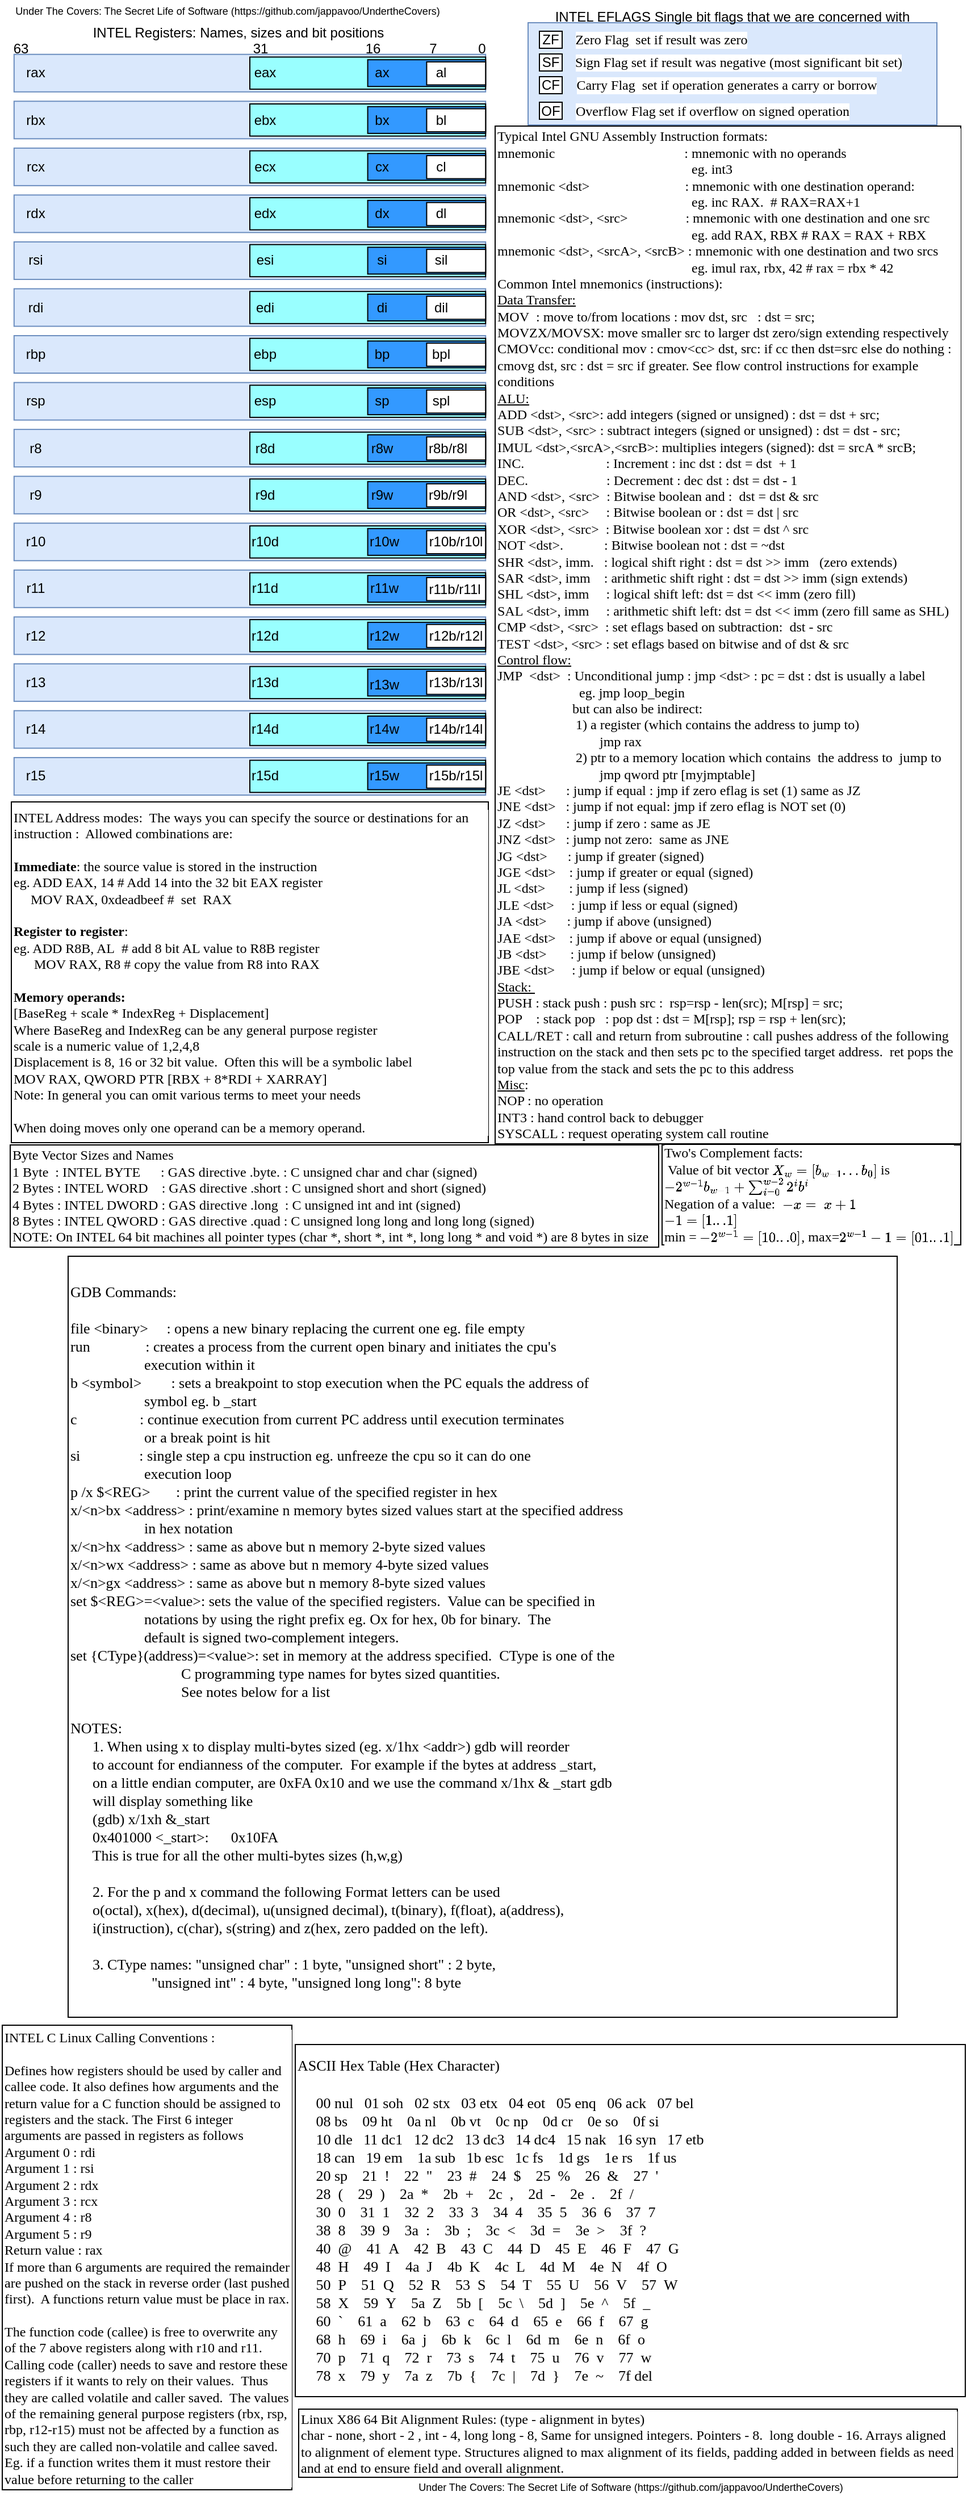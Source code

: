 <mxfile version="20.8.10" type="device" pages="2"><diagram id="tnVVL2RIjYyHQP7YavkZ" name="Page-1"><mxGraphModel dx="954" dy="674" grid="1" gridSize="10" guides="1" tooltips="1" connect="1" arrows="1" fold="1" page="1" pageScale="1" pageWidth="850" pageHeight="1100" math="1" shadow="0"><root><mxCell id="0"/><mxCell id="1" parent="0"/><mxCell id="yO36LVKBBP6oEXjNpiCq-182" value="&lt;p class=&quot;p1&quot; style=&quot;margin: 0px ; font-stretch: normal ; font-size: 13px ; line-height: normal ; font-family: &amp;#34;monaco&amp;#34;&quot;&gt;&lt;span class=&quot;s1&quot;&gt;ASCII Hex Table (Hex Character)&amp;nbsp;&amp;nbsp;&lt;/span&gt;&lt;/p&gt;&lt;p class=&quot;p2&quot; style=&quot;margin: 0px ; font-stretch: normal ; font-size: 13px ; line-height: normal ; font-family: &amp;#34;monaco&amp;#34; ; min-height: 17px&quot;&gt;&lt;span class=&quot;s1&quot;&gt;&lt;/span&gt;&lt;br&gt;&lt;/p&gt;&lt;p class=&quot;p1&quot; style=&quot;margin: 0px ; font-stretch: normal ; font-size: 13px ; line-height: normal ; font-family: &amp;#34;monaco&amp;#34;&quot;&gt;&lt;span class=&quot;s1&quot;&gt;&lt;span class=&quot;Apple-converted-space&quot;&gt;&amp;nbsp;&amp;nbsp; &amp;nbsp;&amp;nbsp;&lt;/span&gt;00 nul&amp;nbsp;&lt;span class=&quot;Apple-converted-space&quot;&gt;&amp;nbsp;&amp;nbsp;&lt;/span&gt;01 soh&amp;nbsp;&lt;span class=&quot;Apple-converted-space&quot;&gt;&amp;nbsp;&amp;nbsp;&lt;/span&gt;02 stx&amp;nbsp;&lt;span class=&quot;Apple-converted-space&quot;&gt;&amp;nbsp;&amp;nbsp;&lt;/span&gt;03 etx&amp;nbsp;&lt;span class=&quot;Apple-converted-space&quot;&gt;&amp;nbsp;&amp;nbsp;&lt;/span&gt;04 eot&amp;nbsp;&lt;span class=&quot;Apple-converted-space&quot;&gt;&amp;nbsp;&amp;nbsp;&lt;/span&gt;05 enq&amp;nbsp;&lt;span class=&quot;Apple-converted-space&quot;&gt;&amp;nbsp;&amp;nbsp;&lt;/span&gt;06 ack&amp;nbsp;&lt;span class=&quot;Apple-converted-space&quot;&gt;&amp;nbsp;&amp;nbsp;&lt;/span&gt;07 bel&lt;/span&gt;&lt;/p&gt;&lt;p class=&quot;p1&quot; style=&quot;margin: 0px ; font-stretch: normal ; font-size: 13px ; line-height: normal ; font-family: &amp;#34;monaco&amp;#34;&quot;&gt;&lt;span class=&quot;s1&quot;&gt;&lt;span class=&quot;Apple-converted-space&quot;&gt;&amp;nbsp;&amp;nbsp; &amp;nbsp;&amp;nbsp;&lt;/span&gt;08 bs&lt;span class=&quot;Apple-converted-space&quot;&gt;&amp;nbsp; &amp;nbsp;&amp;nbsp;&lt;/span&gt;09 ht&lt;span class=&quot;Apple-converted-space&quot;&gt;&amp;nbsp; &amp;nbsp;&amp;nbsp;&lt;/span&gt;0a nl&lt;span class=&quot;Apple-converted-space&quot;&gt;&amp;nbsp; &amp;nbsp;&amp;nbsp;&lt;/span&gt;0b vt&lt;span class=&quot;Apple-converted-space&quot;&gt;&amp;nbsp; &amp;nbsp;&amp;nbsp;&lt;/span&gt;0c np&lt;span class=&quot;Apple-converted-space&quot;&gt;&amp;nbsp; &amp;nbsp;&amp;nbsp;&lt;/span&gt;0d cr&lt;span class=&quot;Apple-converted-space&quot;&gt;&amp;nbsp; &amp;nbsp;&amp;nbsp;&lt;/span&gt;0e so&lt;span class=&quot;Apple-converted-space&quot;&gt;&amp;nbsp; &amp;nbsp;&amp;nbsp;&lt;/span&gt;0f si&lt;/span&gt;&lt;/p&gt;&lt;p class=&quot;p1&quot; style=&quot;margin: 0px ; font-stretch: normal ; font-size: 13px ; line-height: normal ; font-family: &amp;#34;monaco&amp;#34;&quot;&gt;&lt;span class=&quot;s1&quot;&gt;&lt;span class=&quot;Apple-converted-space&quot;&gt;&amp;nbsp;&amp;nbsp; &amp;nbsp;&amp;nbsp;&lt;/span&gt;10 dle&amp;nbsp;&lt;span class=&quot;Apple-converted-space&quot;&gt;&amp;nbsp;&amp;nbsp;&lt;/span&gt;11 dc1&amp;nbsp;&lt;span class=&quot;Apple-converted-space&quot;&gt;&amp;nbsp;&amp;nbsp;&lt;/span&gt;12 dc2&amp;nbsp;&lt;span class=&quot;Apple-converted-space&quot;&gt;&amp;nbsp;&amp;nbsp;&lt;/span&gt;13 dc3&amp;nbsp;&lt;span class=&quot;Apple-converted-space&quot;&gt;&amp;nbsp;&amp;nbsp;&lt;/span&gt;14 dc4&amp;nbsp;&lt;span class=&quot;Apple-converted-space&quot;&gt;&amp;nbsp;&amp;nbsp;&lt;/span&gt;15 nak&amp;nbsp;&lt;span class=&quot;Apple-converted-space&quot;&gt;&amp;nbsp;&amp;nbsp;&lt;/span&gt;16 syn&amp;nbsp;&lt;span class=&quot;Apple-converted-space&quot;&gt;&amp;nbsp;&amp;nbsp;&lt;/span&gt;17 etb&lt;/span&gt;&lt;/p&gt;&lt;p class=&quot;p1&quot; style=&quot;margin: 0px ; font-stretch: normal ; font-size: 13px ; line-height: normal ; font-family: &amp;#34;monaco&amp;#34;&quot;&gt;&lt;span class=&quot;s1&quot;&gt;&lt;span class=&quot;Apple-converted-space&quot;&gt;&amp;nbsp;&amp;nbsp; &amp;nbsp;&amp;nbsp;&lt;/span&gt;18 can&amp;nbsp;&lt;span class=&quot;Apple-converted-space&quot;&gt;&amp;nbsp;&amp;nbsp;&lt;/span&gt;19 em&lt;span class=&quot;Apple-converted-space&quot;&gt;&amp;nbsp; &amp;nbsp;&amp;nbsp;&lt;/span&gt;1a sub&amp;nbsp;&lt;span class=&quot;Apple-converted-space&quot;&gt;&amp;nbsp;&amp;nbsp;&lt;/span&gt;1b esc&amp;nbsp;&lt;span class=&quot;Apple-converted-space&quot;&gt;&amp;nbsp;&amp;nbsp;&lt;/span&gt;1c fs&lt;span class=&quot;Apple-converted-space&quot;&gt;&amp;nbsp; &amp;nbsp;&amp;nbsp;&lt;/span&gt;1d gs&lt;span class=&quot;Apple-converted-space&quot;&gt;&amp;nbsp; &amp;nbsp;&amp;nbsp;&lt;/span&gt;1e rs&lt;span class=&quot;Apple-converted-space&quot;&gt;&amp;nbsp; &amp;nbsp;&amp;nbsp;&lt;/span&gt;1f us&lt;/span&gt;&lt;/p&gt;&lt;p class=&quot;p1&quot; style=&quot;margin: 0px ; font-stretch: normal ; font-size: 13px ; line-height: normal ; font-family: &amp;#34;monaco&amp;#34;&quot;&gt;&lt;span class=&quot;s1&quot;&gt;&lt;span class=&quot;Apple-converted-space&quot;&gt;&amp;nbsp;&amp;nbsp; &amp;nbsp;&amp;nbsp;&lt;/span&gt;20 sp&lt;span class=&quot;Apple-converted-space&quot;&gt;&amp;nbsp; &amp;nbsp;&amp;nbsp;&lt;/span&gt;21&lt;span class=&quot;Apple-converted-space&quot;&gt;&amp;nbsp;&amp;nbsp;&lt;/span&gt;!&lt;span class=&quot;Apple-converted-space&quot;&gt;&amp;nbsp; &amp;nbsp;&amp;nbsp;&lt;/span&gt;22&lt;span class=&quot;Apple-converted-space&quot;&gt;&amp;nbsp;&amp;nbsp;&lt;/span&gt;&quot;&lt;span class=&quot;Apple-converted-space&quot;&gt;&amp;nbsp; &amp;nbsp;&amp;nbsp;&lt;/span&gt;23&lt;span class=&quot;Apple-converted-space&quot;&gt;&amp;nbsp;&amp;nbsp;&lt;/span&gt;#&lt;span class=&quot;Apple-converted-space&quot;&gt;&amp;nbsp; &amp;nbsp;&amp;nbsp;&lt;/span&gt;24&lt;span class=&quot;Apple-converted-space&quot;&gt;&amp;nbsp;&amp;nbsp;&lt;/span&gt;$&lt;span class=&quot;Apple-converted-space&quot;&gt;&amp;nbsp; &amp;nbsp;&amp;nbsp;&lt;/span&gt;25&lt;span class=&quot;Apple-converted-space&quot;&gt;&amp;nbsp;&amp;nbsp;&lt;/span&gt;%&lt;span class=&quot;Apple-converted-space&quot;&gt;&amp;nbsp; &amp;nbsp;&amp;nbsp;&lt;/span&gt;26&lt;span class=&quot;Apple-converted-space&quot;&gt;&amp;nbsp;&amp;nbsp;&lt;/span&gt;&amp;amp;&lt;span class=&quot;Apple-converted-space&quot;&gt;&amp;nbsp; &amp;nbsp;&amp;nbsp;&lt;/span&gt;27&lt;span class=&quot;Apple-converted-space&quot;&gt;&amp;nbsp;&amp;nbsp;&lt;/span&gt;'&lt;/span&gt;&lt;/p&gt;&lt;p class=&quot;p1&quot; style=&quot;margin: 0px ; font-stretch: normal ; font-size: 13px ; line-height: normal ; font-family: &amp;#34;monaco&amp;#34;&quot;&gt;&lt;span class=&quot;s1&quot;&gt;&lt;span class=&quot;Apple-converted-space&quot;&gt;&amp;nbsp;&amp;nbsp; &amp;nbsp;&amp;nbsp;&lt;/span&gt;28&lt;span class=&quot;Apple-converted-space&quot;&gt;&amp;nbsp;&amp;nbsp;&lt;/span&gt;(&lt;span class=&quot;Apple-converted-space&quot;&gt;&amp;nbsp; &amp;nbsp;&amp;nbsp;&lt;/span&gt;29&lt;span class=&quot;Apple-converted-space&quot;&gt;&amp;nbsp;&amp;nbsp;&lt;/span&gt;)&lt;span class=&quot;Apple-converted-space&quot;&gt;&amp;nbsp; &amp;nbsp;&amp;nbsp;&lt;/span&gt;2a&lt;span class=&quot;Apple-converted-space&quot;&gt;&amp;nbsp;&amp;nbsp;&lt;/span&gt;*&lt;span class=&quot;Apple-converted-space&quot;&gt;&amp;nbsp; &amp;nbsp;&amp;nbsp;&lt;/span&gt;2b&lt;span class=&quot;Apple-converted-space&quot;&gt;&amp;nbsp;&amp;nbsp;&lt;/span&gt;+&lt;span class=&quot;Apple-converted-space&quot;&gt;&amp;nbsp; &amp;nbsp;&amp;nbsp;&lt;/span&gt;2c&lt;span class=&quot;Apple-converted-space&quot;&gt;&amp;nbsp;&amp;nbsp;&lt;/span&gt;,&lt;span class=&quot;Apple-converted-space&quot;&gt;&amp;nbsp; &amp;nbsp;&amp;nbsp;&lt;/span&gt;2d&lt;span class=&quot;Apple-converted-space&quot;&gt;&amp;nbsp;&amp;nbsp;&lt;/span&gt;-&lt;span class=&quot;Apple-converted-space&quot;&gt;&amp;nbsp; &amp;nbsp;&amp;nbsp;&lt;/span&gt;2e&lt;span class=&quot;Apple-converted-space&quot;&gt;&amp;nbsp;&amp;nbsp;&lt;/span&gt;.&lt;span class=&quot;Apple-converted-space&quot;&gt;&amp;nbsp; &amp;nbsp;&amp;nbsp;&lt;/span&gt;2f&lt;span class=&quot;Apple-converted-space&quot;&gt;&amp;nbsp;&amp;nbsp;&lt;/span&gt;/&lt;/span&gt;&lt;/p&gt;&lt;p class=&quot;p1&quot; style=&quot;margin: 0px ; font-stretch: normal ; font-size: 13px ; line-height: normal ; font-family: &amp;#34;monaco&amp;#34;&quot;&gt;&lt;span class=&quot;s1&quot;&gt;&lt;span class=&quot;Apple-converted-space&quot;&gt;&amp;nbsp;&amp;nbsp; &amp;nbsp;&amp;nbsp;&lt;/span&gt;30&lt;span class=&quot;Apple-converted-space&quot;&gt;&amp;nbsp;&amp;nbsp;&lt;/span&gt;0&lt;span class=&quot;Apple-converted-space&quot;&gt;&amp;nbsp; &amp;nbsp;&amp;nbsp;&lt;/span&gt;31&lt;span class=&quot;Apple-converted-space&quot;&gt;&amp;nbsp;&amp;nbsp;&lt;/span&gt;1&lt;span class=&quot;Apple-converted-space&quot;&gt;&amp;nbsp; &amp;nbsp;&amp;nbsp;&lt;/span&gt;32&lt;span class=&quot;Apple-converted-space&quot;&gt;&amp;nbsp;&amp;nbsp;&lt;/span&gt;2&lt;span class=&quot;Apple-converted-space&quot;&gt;&amp;nbsp; &amp;nbsp;&amp;nbsp;&lt;/span&gt;33&lt;span class=&quot;Apple-converted-space&quot;&gt;&amp;nbsp;&amp;nbsp;&lt;/span&gt;3&lt;span class=&quot;Apple-converted-space&quot;&gt;&amp;nbsp; &amp;nbsp;&amp;nbsp;&lt;/span&gt;34&lt;span class=&quot;Apple-converted-space&quot;&gt;&amp;nbsp;&amp;nbsp;&lt;/span&gt;4&lt;span class=&quot;Apple-converted-space&quot;&gt;&amp;nbsp; &amp;nbsp;&amp;nbsp;&lt;/span&gt;35&lt;span class=&quot;Apple-converted-space&quot;&gt;&amp;nbsp;&amp;nbsp;&lt;/span&gt;5&lt;span class=&quot;Apple-converted-space&quot;&gt;&amp;nbsp; &amp;nbsp;&amp;nbsp;&lt;/span&gt;36&lt;span class=&quot;Apple-converted-space&quot;&gt;&amp;nbsp;&amp;nbsp;&lt;/span&gt;6&lt;span class=&quot;Apple-converted-space&quot;&gt;&amp;nbsp; &amp;nbsp;&amp;nbsp;&lt;/span&gt;37&lt;span class=&quot;Apple-converted-space&quot;&gt;&amp;nbsp;&amp;nbsp;&lt;/span&gt;7&lt;/span&gt;&lt;/p&gt;&lt;p class=&quot;p1&quot; style=&quot;margin: 0px ; font-stretch: normal ; font-size: 13px ; line-height: normal ; font-family: &amp;#34;monaco&amp;#34;&quot;&gt;&lt;span class=&quot;s1&quot;&gt;&lt;span class=&quot;Apple-converted-space&quot;&gt;&amp;nbsp;&amp;nbsp; &amp;nbsp;&amp;nbsp;&lt;/span&gt;38&lt;span class=&quot;Apple-converted-space&quot;&gt;&amp;nbsp;&amp;nbsp;&lt;/span&gt;8&lt;span class=&quot;Apple-converted-space&quot;&gt;&amp;nbsp; &amp;nbsp;&amp;nbsp;&lt;/span&gt;39&lt;span class=&quot;Apple-converted-space&quot;&gt;&amp;nbsp;&amp;nbsp;&lt;/span&gt;9&lt;span class=&quot;Apple-converted-space&quot;&gt;&amp;nbsp; &amp;nbsp;&amp;nbsp;&lt;/span&gt;3a&lt;span class=&quot;Apple-converted-space&quot;&gt;&amp;nbsp;&amp;nbsp;&lt;/span&gt;:&lt;span class=&quot;Apple-converted-space&quot;&gt;&amp;nbsp; &amp;nbsp;&amp;nbsp;&lt;/span&gt;3b&lt;span class=&quot;Apple-converted-space&quot;&gt;&amp;nbsp;&amp;nbsp;&lt;/span&gt;;&lt;span class=&quot;Apple-converted-space&quot;&gt;&amp;nbsp; &amp;nbsp;&amp;nbsp;&lt;/span&gt;3c&lt;span class=&quot;Apple-converted-space&quot;&gt;&amp;nbsp;&amp;nbsp;&lt;/span&gt;&amp;lt;&lt;span class=&quot;Apple-converted-space&quot;&gt;&amp;nbsp; &amp;nbsp;&amp;nbsp;&lt;/span&gt;3d&lt;span class=&quot;Apple-converted-space&quot;&gt;&amp;nbsp;&amp;nbsp;&lt;/span&gt;=&lt;span class=&quot;Apple-converted-space&quot;&gt;&amp;nbsp; &amp;nbsp;&amp;nbsp;&lt;/span&gt;3e&lt;span class=&quot;Apple-converted-space&quot;&gt;&amp;nbsp;&amp;nbsp;&lt;/span&gt;&amp;gt;&lt;span class=&quot;Apple-converted-space&quot;&gt;&amp;nbsp; &amp;nbsp;&amp;nbsp;&lt;/span&gt;3f&lt;span class=&quot;Apple-converted-space&quot;&gt;&amp;nbsp;&amp;nbsp;&lt;/span&gt;?&lt;/span&gt;&lt;/p&gt;&lt;p class=&quot;p1&quot; style=&quot;margin: 0px ; font-stretch: normal ; font-size: 13px ; line-height: normal ; font-family: &amp;#34;monaco&amp;#34;&quot;&gt;&lt;span class=&quot;s1&quot;&gt;&lt;span class=&quot;Apple-converted-space&quot;&gt;&amp;nbsp;&amp;nbsp; &amp;nbsp;&amp;nbsp;&lt;/span&gt;40&lt;span class=&quot;Apple-converted-space&quot;&gt;&amp;nbsp;&amp;nbsp;&lt;/span&gt;@&lt;span class=&quot;Apple-converted-space&quot;&gt;&amp;nbsp; &amp;nbsp;&amp;nbsp;&lt;/span&gt;41&lt;span class=&quot;Apple-converted-space&quot;&gt;&amp;nbsp;&amp;nbsp;&lt;/span&gt;A&lt;span class=&quot;Apple-converted-space&quot;&gt;&amp;nbsp; &amp;nbsp;&amp;nbsp;&lt;/span&gt;42&lt;span class=&quot;Apple-converted-space&quot;&gt;&amp;nbsp;&amp;nbsp;&lt;/span&gt;B&lt;span class=&quot;Apple-converted-space&quot;&gt;&amp;nbsp; &amp;nbsp;&amp;nbsp;&lt;/span&gt;43&lt;span class=&quot;Apple-converted-space&quot;&gt;&amp;nbsp;&amp;nbsp;&lt;/span&gt;C&lt;span class=&quot;Apple-converted-space&quot;&gt;&amp;nbsp; &amp;nbsp;&amp;nbsp;&lt;/span&gt;44&lt;span class=&quot;Apple-converted-space&quot;&gt;&amp;nbsp;&amp;nbsp;&lt;/span&gt;D&lt;span class=&quot;Apple-converted-space&quot;&gt;&amp;nbsp; &amp;nbsp;&amp;nbsp;&lt;/span&gt;45&lt;span class=&quot;Apple-converted-space&quot;&gt;&amp;nbsp;&amp;nbsp;&lt;/span&gt;E&lt;span class=&quot;Apple-converted-space&quot;&gt;&amp;nbsp; &amp;nbsp;&amp;nbsp;&lt;/span&gt;46&lt;span class=&quot;Apple-converted-space&quot;&gt;&amp;nbsp;&amp;nbsp;&lt;/span&gt;F&lt;span class=&quot;Apple-converted-space&quot;&gt;&amp;nbsp; &amp;nbsp;&amp;nbsp;&lt;/span&gt;47&lt;span class=&quot;Apple-converted-space&quot;&gt;&amp;nbsp;&amp;nbsp;&lt;/span&gt;G&lt;/span&gt;&lt;/p&gt;&lt;p class=&quot;p1&quot; style=&quot;margin: 0px ; font-stretch: normal ; font-size: 13px ; line-height: normal ; font-family: &amp;#34;monaco&amp;#34;&quot;&gt;&lt;span class=&quot;s1&quot;&gt;&lt;span class=&quot;Apple-converted-space&quot;&gt;&amp;nbsp;&amp;nbsp; &amp;nbsp;&amp;nbsp;&lt;/span&gt;48&lt;span class=&quot;Apple-converted-space&quot;&gt;&amp;nbsp;&amp;nbsp;&lt;/span&gt;H&lt;span class=&quot;Apple-converted-space&quot;&gt;&amp;nbsp; &amp;nbsp;&amp;nbsp;&lt;/span&gt;49&lt;span class=&quot;Apple-converted-space&quot;&gt;&amp;nbsp;&amp;nbsp;&lt;/span&gt;I&lt;span class=&quot;Apple-converted-space&quot;&gt;&amp;nbsp; &amp;nbsp;&amp;nbsp;&lt;/span&gt;4a&lt;span class=&quot;Apple-converted-space&quot;&gt;&amp;nbsp;&amp;nbsp;&lt;/span&gt;J&lt;span class=&quot;Apple-converted-space&quot;&gt;&amp;nbsp; &amp;nbsp;&amp;nbsp;&lt;/span&gt;4b&lt;span class=&quot;Apple-converted-space&quot;&gt;&amp;nbsp;&amp;nbsp;&lt;/span&gt;K&lt;span class=&quot;Apple-converted-space&quot;&gt;&amp;nbsp; &amp;nbsp;&amp;nbsp;&lt;/span&gt;4c&lt;span class=&quot;Apple-converted-space&quot;&gt;&amp;nbsp;&amp;nbsp;&lt;/span&gt;L&lt;span class=&quot;Apple-converted-space&quot;&gt;&amp;nbsp; &amp;nbsp;&amp;nbsp;&lt;/span&gt;4d&lt;span class=&quot;Apple-converted-space&quot;&gt;&amp;nbsp;&amp;nbsp;&lt;/span&gt;M&lt;span class=&quot;Apple-converted-space&quot;&gt;&amp;nbsp; &amp;nbsp;&amp;nbsp;&lt;/span&gt;4e&lt;span class=&quot;Apple-converted-space&quot;&gt;&amp;nbsp;&amp;nbsp;&lt;/span&gt;N&lt;span class=&quot;Apple-converted-space&quot;&gt;&amp;nbsp; &amp;nbsp;&amp;nbsp;&lt;/span&gt;4f&lt;span class=&quot;Apple-converted-space&quot;&gt;&amp;nbsp;&amp;nbsp;&lt;/span&gt;O&lt;/span&gt;&lt;/p&gt;&lt;p class=&quot;p1&quot; style=&quot;margin: 0px ; font-stretch: normal ; font-size: 13px ; line-height: normal ; font-family: &amp;#34;monaco&amp;#34;&quot;&gt;&lt;span class=&quot;s1&quot;&gt;&lt;span class=&quot;Apple-converted-space&quot;&gt;&amp;nbsp;&amp;nbsp; &amp;nbsp;&amp;nbsp;&lt;/span&gt;50&lt;span class=&quot;Apple-converted-space&quot;&gt;&amp;nbsp;&amp;nbsp;&lt;/span&gt;P&lt;span class=&quot;Apple-converted-space&quot;&gt;&amp;nbsp; &amp;nbsp;&amp;nbsp;&lt;/span&gt;51&lt;span class=&quot;Apple-converted-space&quot;&gt;&amp;nbsp;&amp;nbsp;&lt;/span&gt;Q&lt;span class=&quot;Apple-converted-space&quot;&gt;&amp;nbsp; &amp;nbsp;&amp;nbsp;&lt;/span&gt;52&lt;span class=&quot;Apple-converted-space&quot;&gt;&amp;nbsp;&amp;nbsp;&lt;/span&gt;R&lt;span class=&quot;Apple-converted-space&quot;&gt;&amp;nbsp; &amp;nbsp;&amp;nbsp;&lt;/span&gt;53&lt;span class=&quot;Apple-converted-space&quot;&gt;&amp;nbsp;&amp;nbsp;&lt;/span&gt;S&lt;span class=&quot;Apple-converted-space&quot;&gt;&amp;nbsp; &amp;nbsp;&amp;nbsp;&lt;/span&gt;54&lt;span class=&quot;Apple-converted-space&quot;&gt;&amp;nbsp;&amp;nbsp;&lt;/span&gt;T&lt;span class=&quot;Apple-converted-space&quot;&gt;&amp;nbsp; &amp;nbsp;&amp;nbsp;&lt;/span&gt;55&lt;span class=&quot;Apple-converted-space&quot;&gt;&amp;nbsp;&amp;nbsp;&lt;/span&gt;U&lt;span class=&quot;Apple-converted-space&quot;&gt;&amp;nbsp; &amp;nbsp;&amp;nbsp;&lt;/span&gt;56&lt;span class=&quot;Apple-converted-space&quot;&gt;&amp;nbsp;&amp;nbsp;&lt;/span&gt;V&lt;span class=&quot;Apple-converted-space&quot;&gt;&amp;nbsp; &amp;nbsp;&amp;nbsp;&lt;/span&gt;57&lt;span class=&quot;Apple-converted-space&quot;&gt;&amp;nbsp;&amp;nbsp;&lt;/span&gt;W&lt;/span&gt;&lt;/p&gt;&lt;p class=&quot;p1&quot; style=&quot;margin: 0px ; font-stretch: normal ; font-size: 13px ; line-height: normal ; font-family: &amp;#34;monaco&amp;#34;&quot;&gt;&lt;span class=&quot;s1&quot;&gt;&lt;span class=&quot;Apple-converted-space&quot;&gt;&amp;nbsp;&amp;nbsp; &amp;nbsp;&amp;nbsp;&lt;/span&gt;58&lt;span class=&quot;Apple-converted-space&quot;&gt;&amp;nbsp;&amp;nbsp;&lt;/span&gt;X&lt;span class=&quot;Apple-converted-space&quot;&gt;&amp;nbsp; &amp;nbsp;&amp;nbsp;&lt;/span&gt;59&lt;span class=&quot;Apple-converted-space&quot;&gt;&amp;nbsp;&amp;nbsp;&lt;/span&gt;Y&lt;span class=&quot;Apple-converted-space&quot;&gt;&amp;nbsp; &amp;nbsp;&amp;nbsp;&lt;/span&gt;5a&lt;span class=&quot;Apple-converted-space&quot;&gt;&amp;nbsp;&amp;nbsp;&lt;/span&gt;Z&lt;span class=&quot;Apple-converted-space&quot;&gt;&amp;nbsp; &amp;nbsp;&amp;nbsp;&lt;/span&gt;5b&lt;span class=&quot;Apple-converted-space&quot;&gt;&amp;nbsp;&amp;nbsp;&lt;/span&gt;[&lt;span class=&quot;Apple-converted-space&quot;&gt;&amp;nbsp; &amp;nbsp;&amp;nbsp;&lt;/span&gt;5c&lt;span class=&quot;Apple-converted-space&quot;&gt;&amp;nbsp;&amp;nbsp;&lt;/span&gt;\&amp;nbsp;&amp;nbsp;&lt;span class=&quot;Apple-converted-space&quot;&gt;&amp;nbsp;&amp;nbsp;&lt;/span&gt;5d&lt;span class=&quot;Apple-converted-space&quot;&gt;&amp;nbsp;&amp;nbsp;&lt;/span&gt;]&lt;span class=&quot;Apple-converted-space&quot;&gt;&amp;nbsp; &amp;nbsp;&amp;nbsp;&lt;/span&gt;5e&lt;span class=&quot;Apple-converted-space&quot;&gt;&amp;nbsp;&amp;nbsp;&lt;/span&gt;^&lt;span class=&quot;Apple-converted-space&quot;&gt;&amp;nbsp; &amp;nbsp;&amp;nbsp;&lt;/span&gt;5f&lt;span class=&quot;Apple-converted-space&quot;&gt;&amp;nbsp;&amp;nbsp;&lt;/span&gt;_&lt;/span&gt;&lt;/p&gt;&lt;p class=&quot;p1&quot; style=&quot;margin: 0px ; font-stretch: normal ; font-size: 13px ; line-height: normal ; font-family: &amp;#34;monaco&amp;#34;&quot;&gt;&lt;span class=&quot;s1&quot;&gt;&lt;span class=&quot;Apple-converted-space&quot;&gt;&amp;nbsp;&amp;nbsp; &amp;nbsp;&amp;nbsp;&lt;/span&gt;60&lt;span class=&quot;Apple-converted-space&quot;&gt;&amp;nbsp;&amp;nbsp;&lt;/span&gt;`&lt;span class=&quot;Apple-converted-space&quot;&gt;&amp;nbsp; &amp;nbsp;&amp;nbsp;&lt;/span&gt;61&lt;span class=&quot;Apple-converted-space&quot;&gt;&amp;nbsp;&amp;nbsp;&lt;/span&gt;a&lt;span class=&quot;Apple-converted-space&quot;&gt;&amp;nbsp; &amp;nbsp;&amp;nbsp;&lt;/span&gt;62&lt;span class=&quot;Apple-converted-space&quot;&gt;&amp;nbsp;&amp;nbsp;&lt;/span&gt;b&lt;span class=&quot;Apple-converted-space&quot;&gt;&amp;nbsp; &amp;nbsp;&amp;nbsp;&lt;/span&gt;63&lt;span class=&quot;Apple-converted-space&quot;&gt;&amp;nbsp;&amp;nbsp;&lt;/span&gt;c&lt;span class=&quot;Apple-converted-space&quot;&gt;&amp;nbsp; &amp;nbsp;&amp;nbsp;&lt;/span&gt;64&lt;span class=&quot;Apple-converted-space&quot;&gt;&amp;nbsp;&amp;nbsp;&lt;/span&gt;d&lt;span class=&quot;Apple-converted-space&quot;&gt;&amp;nbsp; &amp;nbsp;&amp;nbsp;&lt;/span&gt;65&lt;span class=&quot;Apple-converted-space&quot;&gt;&amp;nbsp;&amp;nbsp;&lt;/span&gt;e&lt;span class=&quot;Apple-converted-space&quot;&gt;&amp;nbsp; &amp;nbsp;&amp;nbsp;&lt;/span&gt;66&lt;span class=&quot;Apple-converted-space&quot;&gt;&amp;nbsp;&amp;nbsp;&lt;/span&gt;f&lt;span class=&quot;Apple-converted-space&quot;&gt;&amp;nbsp; &amp;nbsp;&amp;nbsp;&lt;/span&gt;67&lt;span class=&quot;Apple-converted-space&quot;&gt;&amp;nbsp;&amp;nbsp;&lt;/span&gt;g&lt;/span&gt;&lt;/p&gt;&lt;p class=&quot;p1&quot; style=&quot;margin: 0px ; font-stretch: normal ; font-size: 13px ; line-height: normal ; font-family: &amp;#34;monaco&amp;#34;&quot;&gt;&lt;span class=&quot;s1&quot;&gt;&lt;span class=&quot;Apple-converted-space&quot;&gt;&amp;nbsp;&amp;nbsp; &amp;nbsp;&amp;nbsp;&lt;/span&gt;68&lt;span class=&quot;Apple-converted-space&quot;&gt;&amp;nbsp;&amp;nbsp;&lt;/span&gt;h&lt;span class=&quot;Apple-converted-space&quot;&gt;&amp;nbsp; &amp;nbsp;&amp;nbsp;&lt;/span&gt;69&lt;span class=&quot;Apple-converted-space&quot;&gt;&amp;nbsp;&amp;nbsp;&lt;/span&gt;i&lt;span class=&quot;Apple-converted-space&quot;&gt;&amp;nbsp; &amp;nbsp;&amp;nbsp;&lt;/span&gt;6a&lt;span class=&quot;Apple-converted-space&quot;&gt;&amp;nbsp;&amp;nbsp;&lt;/span&gt;j&lt;span class=&quot;Apple-converted-space&quot;&gt;&amp;nbsp; &amp;nbsp;&amp;nbsp;&lt;/span&gt;6b&lt;span class=&quot;Apple-converted-space&quot;&gt;&amp;nbsp;&amp;nbsp;&lt;/span&gt;k&lt;span class=&quot;Apple-converted-space&quot;&gt;&amp;nbsp; &amp;nbsp;&amp;nbsp;&lt;/span&gt;6c&lt;span class=&quot;Apple-converted-space&quot;&gt;&amp;nbsp;&amp;nbsp;&lt;/span&gt;l&lt;span class=&quot;Apple-converted-space&quot;&gt;&amp;nbsp; &amp;nbsp;&amp;nbsp;&lt;/span&gt;6d&lt;span class=&quot;Apple-converted-space&quot;&gt;&amp;nbsp;&amp;nbsp;&lt;/span&gt;m&lt;span class=&quot;Apple-converted-space&quot;&gt;&amp;nbsp; &amp;nbsp;&amp;nbsp;&lt;/span&gt;6e&lt;span class=&quot;Apple-converted-space&quot;&gt;&amp;nbsp;&amp;nbsp;&lt;/span&gt;n&lt;span class=&quot;Apple-converted-space&quot;&gt;&amp;nbsp; &amp;nbsp;&amp;nbsp;&lt;/span&gt;6f&lt;span class=&quot;Apple-converted-space&quot;&gt;&amp;nbsp;&amp;nbsp;&lt;/span&gt;o&lt;/span&gt;&lt;/p&gt;&lt;p class=&quot;p1&quot; style=&quot;margin: 0px ; font-stretch: normal ; font-size: 13px ; line-height: normal ; font-family: &amp;#34;monaco&amp;#34;&quot;&gt;&lt;span class=&quot;s1&quot;&gt;&lt;span class=&quot;Apple-converted-space&quot;&gt;&amp;nbsp;&amp;nbsp; &amp;nbsp;&amp;nbsp;&lt;/span&gt;70&lt;span class=&quot;Apple-converted-space&quot;&gt;&amp;nbsp;&amp;nbsp;&lt;/span&gt;p&lt;span class=&quot;Apple-converted-space&quot;&gt;&amp;nbsp; &amp;nbsp;&amp;nbsp;&lt;/span&gt;71&lt;span class=&quot;Apple-converted-space&quot;&gt;&amp;nbsp;&amp;nbsp;&lt;/span&gt;q&lt;span class=&quot;Apple-converted-space&quot;&gt;&amp;nbsp; &amp;nbsp;&amp;nbsp;&lt;/span&gt;72&lt;span class=&quot;Apple-converted-space&quot;&gt;&amp;nbsp;&amp;nbsp;&lt;/span&gt;r&lt;span class=&quot;Apple-converted-space&quot;&gt;&amp;nbsp; &amp;nbsp;&amp;nbsp;&lt;/span&gt;73&lt;span class=&quot;Apple-converted-space&quot;&gt;&amp;nbsp;&amp;nbsp;&lt;/span&gt;s&lt;span class=&quot;Apple-converted-space&quot;&gt;&amp;nbsp; &amp;nbsp;&amp;nbsp;&lt;/span&gt;74&lt;span class=&quot;Apple-converted-space&quot;&gt;&amp;nbsp;&amp;nbsp;&lt;/span&gt;t&lt;span class=&quot;Apple-converted-space&quot;&gt;&amp;nbsp; &amp;nbsp;&amp;nbsp;&lt;/span&gt;75&lt;span class=&quot;Apple-converted-space&quot;&gt;&amp;nbsp;&amp;nbsp;&lt;/span&gt;u&lt;span class=&quot;Apple-converted-space&quot;&gt;&amp;nbsp; &amp;nbsp;&amp;nbsp;&lt;/span&gt;76&lt;span class=&quot;Apple-converted-space&quot;&gt;&amp;nbsp;&amp;nbsp;&lt;/span&gt;v&lt;span class=&quot;Apple-converted-space&quot;&gt;&amp;nbsp; &amp;nbsp;&amp;nbsp;&lt;/span&gt;77&lt;span class=&quot;Apple-converted-space&quot;&gt;&amp;nbsp;&amp;nbsp;&lt;/span&gt;w&lt;/span&gt;&lt;/p&gt;&lt;p class=&quot;p1&quot; style=&quot;margin: 0px ; font-stretch: normal ; font-size: 13px ; line-height: normal ; font-family: &amp;#34;monaco&amp;#34;&quot;&gt;&lt;span class=&quot;s1&quot;&gt;&lt;span class=&quot;Apple-converted-space&quot;&gt;&amp;nbsp;&amp;nbsp; &amp;nbsp;&amp;nbsp;&lt;/span&gt;78&lt;span class=&quot;Apple-converted-space&quot;&gt;&amp;nbsp;&amp;nbsp;&lt;/span&gt;x&lt;span class=&quot;Apple-converted-space&quot;&gt;&amp;nbsp; &amp;nbsp;&amp;nbsp;&lt;/span&gt;79&lt;span class=&quot;Apple-converted-space&quot;&gt;&amp;nbsp;&amp;nbsp;&lt;/span&gt;y&lt;span class=&quot;Apple-converted-space&quot;&gt;&amp;nbsp; &amp;nbsp;&amp;nbsp;&lt;/span&gt;7a&lt;span class=&quot;Apple-converted-space&quot;&gt;&amp;nbsp;&amp;nbsp;&lt;/span&gt;z&lt;span class=&quot;Apple-converted-space&quot;&gt;&amp;nbsp; &amp;nbsp;&amp;nbsp;&lt;/span&gt;7b&lt;span class=&quot;Apple-converted-space&quot;&gt;&amp;nbsp;&amp;nbsp;&lt;/span&gt;{&lt;span class=&quot;Apple-converted-space&quot;&gt;&amp;nbsp; &amp;nbsp;&amp;nbsp;&lt;/span&gt;7c&lt;span class=&quot;Apple-converted-space&quot;&gt;&amp;nbsp;&amp;nbsp;&lt;/span&gt;|&lt;span class=&quot;Apple-converted-space&quot;&gt;&amp;nbsp; &amp;nbsp;&amp;nbsp;&lt;/span&gt;7d&lt;span class=&quot;Apple-converted-space&quot;&gt;&amp;nbsp;&amp;nbsp;&lt;/span&gt;}&lt;span class=&quot;Apple-converted-space&quot;&gt;&amp;nbsp; &amp;nbsp;&amp;nbsp;&lt;/span&gt;7e&lt;span class=&quot;Apple-converted-space&quot;&gt;&amp;nbsp;&amp;nbsp;&lt;/span&gt;~&lt;span class=&quot;Apple-converted-space&quot;&gt;&amp;nbsp; &amp;nbsp;&amp;nbsp;&lt;/span&gt;7f del&lt;/span&gt;&lt;/p&gt;" style="rounded=0;whiteSpace=wrap;html=1;fontFamily=Times New Roman;fillColor=#FFFFFF;align=left;fontColor=default;labelBackgroundColor=default;" parent="1" vertex="1"><mxGeometry x="260" y="1800" width="590" height="310" as="geometry"/></mxCell><mxCell id="yO36LVKBBP6oEXjNpiCq-183" value="&lt;p class=&quot;p1&quot; style=&quot;margin: 0px ; font-stretch: normal ; font-size: 13px ; line-height: normal ; font-family: &amp;#34;monaco&amp;#34;&quot;&gt;GDB Commands:&lt;/p&gt;&lt;p class=&quot;p1&quot; style=&quot;margin: 0px ; font-stretch: normal ; font-size: 13px ; line-height: normal ; font-family: &amp;#34;monaco&amp;#34;&quot;&gt;&lt;br&gt;&lt;/p&gt;&lt;p class=&quot;p1&quot; style=&quot;margin: 0px ; font-stretch: normal ; font-size: 13px ; line-height: normal ; font-family: &amp;#34;monaco&amp;#34;&quot;&gt;file &amp;lt;binary&amp;gt;&amp;nbsp; &amp;nbsp; &amp;nbsp;: opens a new binary replacing the current one eg. file empty&lt;/p&gt;&lt;p class=&quot;p1&quot; style=&quot;margin: 0px ; font-stretch: normal ; font-size: 13px ; line-height: normal ; font-family: &amp;#34;monaco&amp;#34;&quot;&gt;run&amp;nbsp; &amp;nbsp; &amp;nbsp; &amp;nbsp; &amp;nbsp; &amp;nbsp; &amp;nbsp; &amp;nbsp;: creates a process from the current open binary and initiates the cpu's&amp;nbsp;&lt;/p&gt;&lt;p class=&quot;p1&quot; style=&quot;margin: 0px ; font-stretch: normal ; font-size: 13px ; line-height: normal ; font-family: &amp;#34;monaco&amp;#34;&quot;&gt;&amp;nbsp; &amp;nbsp; &amp;nbsp; &amp;nbsp; &amp;nbsp; &amp;nbsp; &amp;nbsp; &amp;nbsp; &amp;nbsp; &amp;nbsp; execution within it&lt;/p&gt;&lt;p class=&quot;p1&quot; style=&quot;margin: 0px ; font-stretch: normal ; font-size: 13px ; line-height: normal ; font-family: &amp;#34;monaco&amp;#34;&quot;&gt;b &amp;lt;symbol&amp;gt;&amp;nbsp; &amp;nbsp; &amp;nbsp; &amp;nbsp; : sets a breakpoint to stop execution when the PC equals the address of&lt;/p&gt;&lt;p class=&quot;p1&quot; style=&quot;margin: 0px ; font-stretch: normal ; font-size: 13px ; line-height: normal ; font-family: &amp;#34;monaco&amp;#34;&quot;&gt;&amp;nbsp; &amp;nbsp; &amp;nbsp; &amp;nbsp; &amp;nbsp; &amp;nbsp; &amp;nbsp; &amp;nbsp; &amp;nbsp; &amp;nbsp; symbol eg. b _start&lt;/p&gt;&lt;p class=&quot;p1&quot; style=&quot;margin: 0px ; font-stretch: normal ; font-size: 13px ; line-height: normal ; font-family: &amp;#34;monaco&amp;#34;&quot;&gt;c&amp;nbsp; &amp;nbsp; &amp;nbsp; &amp;nbsp; &amp;nbsp; &amp;nbsp; &amp;nbsp; &amp;nbsp; &amp;nbsp;: continue execution from current PC address until execution terminates&amp;nbsp;&lt;/p&gt;&lt;p class=&quot;p1&quot; style=&quot;margin: 0px ; font-stretch: normal ; font-size: 13px ; line-height: normal ; font-family: &amp;#34;monaco&amp;#34;&quot;&gt;&amp;nbsp; &amp;nbsp; &amp;nbsp; &amp;nbsp; &amp;nbsp; &amp;nbsp; &amp;nbsp; &amp;nbsp; &amp;nbsp; &amp;nbsp; or a break point is hit&lt;/p&gt;&lt;p class=&quot;p1&quot; style=&quot;margin: 0px ; font-stretch: normal ; font-size: 13px ; line-height: normal ; font-family: &amp;#34;monaco&amp;#34;&quot;&gt;si&amp;nbsp; &amp;nbsp; &amp;nbsp; &amp;nbsp; &amp;nbsp; &amp;nbsp; &amp;nbsp; &amp;nbsp; : single step a cpu instruction eg. unfreeze the cpu so it can do one&amp;nbsp;&lt;/p&gt;&lt;p class=&quot;p1&quot; style=&quot;margin: 0px ; font-stretch: normal ; font-size: 13px ; line-height: normal ; font-family: &amp;#34;monaco&amp;#34;&quot;&gt;&amp;nbsp; &amp;nbsp; &amp;nbsp; &amp;nbsp; &amp;nbsp; &amp;nbsp; &amp;nbsp; &amp;nbsp; &amp;nbsp; &amp;nbsp; execution loop&lt;/p&gt;&lt;p class=&quot;p1&quot; style=&quot;margin: 0px ; font-stretch: normal ; font-size: 13px ; line-height: normal ; font-family: &amp;#34;monaco&amp;#34;&quot;&gt;p /x $&amp;lt;REG&amp;gt;&amp;nbsp; &amp;nbsp; &amp;nbsp; &amp;nbsp;: print the current value of the specified register in hex&lt;/p&gt;&lt;p class=&quot;p1&quot; style=&quot;margin: 0px ; font-stretch: normal ; font-size: 13px ; line-height: normal ; font-family: &amp;#34;monaco&amp;#34;&quot;&gt;x/&amp;lt;n&amp;gt;bx &amp;lt;address&amp;gt; : print/examine n memory bytes sized values start at the specified address&lt;/p&gt;&lt;p class=&quot;p1&quot; style=&quot;margin: 0px ; font-stretch: normal ; font-size: 13px ; line-height: normal ; font-family: &amp;#34;monaco&amp;#34;&quot;&gt;&amp;nbsp; &amp;nbsp; &amp;nbsp; &amp;nbsp; &amp;nbsp; &amp;nbsp; &amp;nbsp; &amp;nbsp; &amp;nbsp; &amp;nbsp; in hex notation&lt;/p&gt;&lt;p class=&quot;p1&quot; style=&quot;margin: 0px ; font-stretch: normal ; font-size: 13px ; line-height: normal ; font-family: &amp;#34;monaco&amp;#34;&quot;&gt;x/&amp;lt;n&amp;gt;hx &amp;lt;address&amp;gt; : same as above but n memory 2-byte sized values&amp;nbsp;&lt;/p&gt;&lt;p class=&quot;p1&quot; style=&quot;margin: 0px ; font-stretch: normal ; font-size: 13px ; line-height: normal ; font-family: &amp;#34;monaco&amp;#34;&quot;&gt;x/&amp;lt;n&amp;gt;wx &amp;lt;address&amp;gt; : same as above but n memory 4-byte sized values&amp;nbsp;&lt;br&gt;&lt;/p&gt;&lt;p class=&quot;p1&quot; style=&quot;margin: 0px ; font-stretch: normal ; font-size: 13px ; line-height: normal ; font-family: &amp;#34;monaco&amp;#34;&quot;&gt;x/&amp;lt;n&amp;gt;gx &amp;lt;address&amp;gt; : same as above but n memory 8-byte sized values&amp;nbsp;&lt;br&gt;&lt;/p&gt;&lt;p class=&quot;p1&quot; style=&quot;margin: 0px ; font-stretch: normal ; font-size: 13px ; line-height: normal ; font-family: &amp;#34;monaco&amp;#34;&quot;&gt;set $&amp;lt;REG&amp;gt;=&amp;lt;value&amp;gt;: sets the value of the specified registers.&amp;nbsp; Value can be specified in&amp;nbsp;&lt;/p&gt;&lt;p class=&quot;p1&quot; style=&quot;margin: 0px ; font-stretch: normal ; font-size: 13px ; line-height: normal ; font-family: &amp;#34;monaco&amp;#34;&quot;&gt;&amp;nbsp; &amp;nbsp; &amp;nbsp; &amp;nbsp; &amp;nbsp; &amp;nbsp; &amp;nbsp; &amp;nbsp; &amp;nbsp; &amp;nbsp; notations by using the right prefix eg. Ox for hex, 0b for binary.&amp;nbsp; The&amp;nbsp;&lt;/p&gt;&lt;p class=&quot;p1&quot; style=&quot;margin: 0px ; font-stretch: normal ; font-size: 13px ; line-height: normal ; font-family: &amp;#34;monaco&amp;#34;&quot;&gt;&amp;nbsp; &amp;nbsp; &amp;nbsp; &amp;nbsp; &amp;nbsp; &amp;nbsp; &amp;nbsp; &amp;nbsp; &amp;nbsp; &amp;nbsp; default is signed two-complement integers.&lt;/p&gt;&lt;p class=&quot;p1&quot; style=&quot;margin: 0px ; font-stretch: normal ; font-size: 13px ; line-height: normal ; font-family: &amp;#34;monaco&amp;#34;&quot;&gt;set {CType}(address)=&amp;lt;value&amp;gt;: set in memory at the address specified.&amp;nbsp; CType is one of the&amp;nbsp;&lt;/p&gt;&lt;p class=&quot;p1&quot; style=&quot;margin: 0px ; font-stretch: normal ; font-size: 13px ; line-height: normal ; font-family: &amp;#34;monaco&amp;#34;&quot;&gt;&amp;nbsp; &amp;nbsp; &amp;nbsp; &amp;nbsp; &amp;nbsp; &amp;nbsp; &amp;nbsp; &amp;nbsp; &amp;nbsp; &amp;nbsp; &amp;nbsp; &amp;nbsp; &amp;nbsp; &amp;nbsp; &amp;nbsp; C programming type names for bytes sized quantities.&amp;nbsp;&amp;nbsp;&lt;/p&gt;&lt;p class=&quot;p1&quot; style=&quot;margin: 0px ; font-stretch: normal ; font-size: 13px ; line-height: normal ; font-family: &amp;#34;monaco&amp;#34;&quot;&gt;&amp;nbsp; &amp;nbsp; &amp;nbsp; &amp;nbsp; &amp;nbsp; &amp;nbsp; &amp;nbsp; &amp;nbsp; &amp;nbsp; &amp;nbsp; &amp;nbsp; &amp;nbsp; &amp;nbsp; &amp;nbsp; &amp;nbsp; See notes below for a list&lt;/p&gt;&lt;p class=&quot;p1&quot; style=&quot;margin: 0px ; font-stretch: normal ; font-size: 13px ; line-height: normal ; font-family: &amp;#34;monaco&amp;#34;&quot;&gt;&lt;br&gt;&lt;/p&gt;&lt;p class=&quot;p1&quot; style=&quot;margin: 0px ; font-stretch: normal ; font-size: 13px ; line-height: normal ; font-family: &amp;#34;monaco&amp;#34;&quot;&gt;NOTES:&lt;/p&gt;&lt;p class=&quot;p1&quot; style=&quot;margin: 0px ; font-stretch: normal ; font-size: 13px ; line-height: normal ; font-family: &amp;#34;monaco&amp;#34;&quot;&gt;&amp;nbsp; &amp;nbsp; &amp;nbsp; 1. When using x to display multi-bytes sized (eg. x/1hx &amp;lt;addr&amp;gt;) gdb will reorder&amp;nbsp;&lt;/p&gt;&lt;p class=&quot;p1&quot; style=&quot;margin: 0px ; font-stretch: normal ; font-size: 13px ; line-height: normal ; font-family: &amp;#34;monaco&amp;#34;&quot;&gt;&amp;nbsp; &amp;nbsp; &amp;nbsp; to account for endianness of the computer.&amp;nbsp; For example if the bytes at address _start,&lt;/p&gt;&lt;p class=&quot;p1&quot; style=&quot;margin: 0px ; font-stretch: normal ; font-size: 13px ; line-height: normal ; font-family: &amp;#34;monaco&amp;#34;&quot;&gt;&amp;nbsp; &amp;nbsp; &amp;nbsp; on a little endian computer, are 0xFA 0x10 and we use the command x/1hx &amp;amp; _start gdb&lt;/p&gt;&lt;p class=&quot;p1&quot; style=&quot;margin: 0px ; font-stretch: normal ; font-size: 13px ; line-height: normal ; font-family: &amp;#34;monaco&amp;#34;&quot;&gt;&amp;nbsp; &amp;nbsp; &amp;nbsp; will display something like&lt;/p&gt;&lt;p class=&quot;p1&quot; style=&quot;margin: 0px ; font-stretch: normal ; line-height: normal&quot;&gt;&lt;span style=&quot;font-family: &amp;#34;monaco&amp;#34; ; font-size: 13px&quot;&gt;&amp;nbsp; &amp;nbsp; &amp;nbsp; &lt;/span&gt;&lt;font face=&quot;monaco&quot;&gt;&lt;span style=&quot;font-size: 13px&quot;&gt;(gdb) x/1xh &amp;amp;_start&lt;/span&gt;&lt;/font&gt;&lt;/p&gt;&lt;p class=&quot;p1&quot; style=&quot;margin: 0px ; font-stretch: normal ; line-height: normal&quot;&gt;&lt;font face=&quot;monaco&quot;&gt;&lt;span style=&quot;font-size: 13px&quot;&gt;&amp;nbsp; &amp;nbsp; &amp;nbsp; 0x401000 &amp;lt;_start&amp;gt;:&amp;nbsp; &amp;nbsp; &amp;nbsp; 0x10FA&lt;/span&gt;&lt;/font&gt;&lt;/p&gt;&lt;p class=&quot;p1&quot; style=&quot;margin: 0px ; font-stretch: normal ; line-height: normal&quot;&gt;&lt;font face=&quot;monaco&quot;&gt;&lt;span style=&quot;font-size: 13px&quot;&gt;&amp;nbsp; &amp;nbsp; &amp;nbsp; This is true for all the other multi-bytes sizes (h,w,g)&lt;/span&gt;&lt;/font&gt;&lt;/p&gt;&lt;p class=&quot;p1&quot; style=&quot;margin: 0px ; font-stretch: normal ; line-height: normal&quot;&gt;&lt;font face=&quot;monaco&quot;&gt;&lt;span style=&quot;font-size: 13px&quot;&gt;&lt;br&gt;&lt;/span&gt;&lt;/font&gt;&lt;/p&gt;&lt;p class=&quot;p1&quot; style=&quot;margin: 0px ; font-stretch: normal ; line-height: normal&quot;&gt;&lt;font face=&quot;monaco&quot;&gt;&lt;span style=&quot;font-size: 13px&quot;&gt;&amp;nbsp; &amp;nbsp; &amp;nbsp; 2. For the p and x command the following&amp;nbsp;&lt;/span&gt;&lt;/font&gt;&lt;span style=&quot;font-size: 13px ; font-family: &amp;#34;monaco&amp;#34;&quot;&gt;Format letters can be used&lt;/span&gt;&lt;/p&gt;&lt;p class=&quot;p1&quot; style=&quot;margin: 0px ; font-stretch: normal ; line-height: normal&quot;&gt;&lt;span style=&quot;font-size: 13px ; font-family: &amp;#34;monaco&amp;#34;&quot;&gt;&amp;nbsp; &amp;nbsp; &amp;nbsp; o(octal), x(hex), d(decimal), u(unsigned decimal),&lt;/span&gt;&lt;span style=&quot;font-size: 13px ; font-family: &amp;#34;monaco&amp;#34;&quot;&gt;&amp;nbsp;t(binary), f(float), a(address),&lt;/span&gt;&lt;/p&gt;&lt;p class=&quot;p1&quot; style=&quot;margin: 0px ; font-stretch: normal ; line-height: normal&quot;&gt;&lt;span style=&quot;font-size: 13px ; font-family: &amp;#34;monaco&amp;#34;&quot;&gt;&amp;nbsp; &amp;nbsp; &amp;nbsp; i(instruction), c(char), s(string)&lt;/span&gt;&lt;span style=&quot;font-size: 13px ; font-family: &amp;#34;monaco&amp;#34;&quot;&gt;&amp;nbsp;and z(hex, zero padded on the left).&lt;/span&gt;&lt;/p&gt;&lt;p class=&quot;p1&quot; style=&quot;margin: 0px ; font-stretch: normal ; line-height: normal&quot;&gt;&lt;span style=&quot;font-size: 13px ; font-family: &amp;#34;monaco&amp;#34;&quot;&gt;&lt;br&gt;&lt;/span&gt;&lt;/p&gt;&lt;p class=&quot;p1&quot; style=&quot;margin: 0px ; font-stretch: normal ; line-height: normal&quot;&gt;&lt;span style=&quot;font-size: 13px ; font-family: &amp;#34;monaco&amp;#34;&quot;&gt;&amp;nbsp; &amp;nbsp; &amp;nbsp; 3. CType names: &quot;unsigned char&quot; : 1 byte, &quot;unsigned short&quot; : 2 byte,&amp;nbsp;&lt;/span&gt;&lt;/p&gt;&lt;p class=&quot;p1&quot; style=&quot;margin: 0px ; font-stretch: normal ; line-height: normal&quot;&gt;&lt;span style=&quot;font-size: 13px ; font-family: &amp;#34;monaco&amp;#34;&quot;&gt;&amp;nbsp; &amp;nbsp; &amp;nbsp; &amp;nbsp; &amp;nbsp; &amp;nbsp; &amp;nbsp; &amp;nbsp; &amp;nbsp; &amp;nbsp; &amp;nbsp; &quot;unsigned int&quot; : 4 byte, &quot;unsigned long long&quot;: 8 byte&lt;/span&gt;&lt;/p&gt;" style="rounded=0;whiteSpace=wrap;html=1;fontFamily=Times New Roman;fillColor=#FFFFFF;align=left;fontColor=default;labelBackgroundColor=default;" parent="1" vertex="1"><mxGeometry x="60" y="1106" width="730" height="670" as="geometry"/></mxCell><mxCell id="yO36LVKBBP6oEXjNpiCq-186" value="Byte Vector Sizes and Names&lt;br&gt;1 Byte&amp;nbsp; : INTEL BYTE&amp;nbsp; &amp;nbsp; &amp;nbsp; : GAS directive .byte. : C unsigned char and char (signed)&lt;br&gt;2 Bytes : INTEL WORD&amp;nbsp; &amp;nbsp; :&amp;nbsp;GAS directive .short : C unsigned short and short (signed)&lt;br&gt;4 Bytes : INTEL DWORD : GAS directive .long&amp;nbsp; : C unsigned int and int (signed)&lt;br&gt;8 Bytes : INTEL QWORD : GAS directive .quad :&amp;nbsp;C unsigned long long and long long (signed) &lt;br&gt;NOTE: On INTEL 64 bit machines all pointer types (char *, short *, int *, long long * and void *) are 8 bytes in size" style="rounded=0;whiteSpace=wrap;html=1;labelBackgroundColor=default;fontFamily=Times New Roman;fontColor=default;fillColor=#FFFFFF;align=left;" parent="1" vertex="1"><mxGeometry x="9" y="1008" width="571" height="90" as="geometry"/></mxCell><mxCell id="yO36LVKBBP6oEXjNpiCq-187" value="INTEL Address modes:&amp;nbsp; The ways you can specify the source or destinations for an instruction :&amp;nbsp; Allowed combinations are:&amp;nbsp;&amp;nbsp;&lt;br&gt;&lt;br&gt;&lt;b&gt;Immediate&lt;/b&gt;: the source value is stored in the instruction&lt;br&gt;eg. ADD EAX, 14 # Add 14 into the 32 bit EAX register&lt;br&gt;&amp;nbsp; &amp;nbsp; &amp;nbsp;MOV RAX, 0xdeadbeef #&amp;nbsp; set&amp;nbsp; RAX&amp;nbsp;&lt;br&gt;&lt;br&gt;&lt;b&gt;Register to register&lt;/b&gt;:&amp;nbsp;&lt;br&gt;eg. ADD R8B, AL&amp;nbsp; # add 8 bit AL value to R8B register&lt;br&gt;&amp;nbsp; &amp;nbsp; &amp;nbsp; MOV RAX, R8 # copy the value from R8 into RAX&amp;nbsp;&lt;br&gt;&lt;br&gt;&lt;b&gt;Memory operands:&amp;nbsp;&lt;br&gt;&lt;/b&gt;[BaseReg + scale * IndexReg + Displacement]&lt;br&gt;Where BaseReg and IndexReg can be any general purpose register&lt;br&gt;scale is a numeric value of 1,2,4,8&amp;nbsp;&lt;br&gt;Displacement is 8, 16 or 32 bit value.&amp;nbsp; Often this will be a symbolic label&lt;br&gt;MOV RAX, QWORD PTR [RBX + 8*RDI + XARRAY]&lt;br&gt;Note: In general you can omit various terms to meet your needs&lt;br&gt;&lt;br&gt;When doing moves only one operand can be a memory operand." style="rounded=0;whiteSpace=wrap;html=1;labelBackgroundColor=default;fontFamily=Times New Roman;fontColor=default;fillColor=#FFFFFF;align=left;" parent="1" vertex="1"><mxGeometry x="10" y="706" width="420" height="300" as="geometry"/></mxCell><mxCell id="yO36LVKBBP6oEXjNpiCq-189" value="Typical Intel GNU Assembly Instruction formats:&lt;br&gt;mnemonic&amp;nbsp; &amp;nbsp; &amp;nbsp; &amp;nbsp; &amp;nbsp; &amp;nbsp; &amp;nbsp; &amp;nbsp; &amp;nbsp; &amp;nbsp; &amp;nbsp; &amp;nbsp; &amp;nbsp; &amp;nbsp; &amp;nbsp; &amp;nbsp; &amp;nbsp; &amp;nbsp; &amp;nbsp; : mnemonic with no operands &lt;br&gt;&amp;nbsp; &amp;nbsp; &amp;nbsp; &amp;nbsp; &amp;nbsp; &amp;nbsp; &amp;nbsp; &amp;nbsp; &amp;nbsp; &amp;nbsp; &amp;nbsp; &amp;nbsp; &amp;nbsp; &amp;nbsp; &amp;nbsp; &amp;nbsp; &amp;nbsp; &amp;nbsp; &amp;nbsp; &amp;nbsp; &amp;nbsp; &amp;nbsp; &amp;nbsp; &amp;nbsp; &amp;nbsp; &amp;nbsp; &amp;nbsp; &amp;nbsp; &amp;nbsp;eg. int3&lt;br&gt;mnemonic &amp;lt;dst&amp;gt;&amp;nbsp; &amp;nbsp; &amp;nbsp; &amp;nbsp; &amp;nbsp; &amp;nbsp; &amp;nbsp; &amp;nbsp; &amp;nbsp; &amp;nbsp; &amp;nbsp; &amp;nbsp; &amp;nbsp; &amp;nbsp; : mnemonic with one destination operand: &lt;br&gt;&amp;nbsp; &amp;nbsp; &amp;nbsp; &amp;nbsp; &amp;nbsp; &amp;nbsp; &amp;nbsp; &amp;nbsp; &amp;nbsp; &amp;nbsp; &amp;nbsp; &amp;nbsp; &amp;nbsp; &amp;nbsp; &amp;nbsp; &amp;nbsp; &amp;nbsp; &amp;nbsp; &amp;nbsp; &amp;nbsp; &amp;nbsp; &amp;nbsp; &amp;nbsp; &amp;nbsp; &amp;nbsp; &amp;nbsp; &amp;nbsp; &amp;nbsp; &amp;nbsp;eg. inc RAX.&amp;nbsp; # RAX=RAX+1&lt;br&gt;mnemonic &amp;lt;dst&amp;gt;, &amp;lt;src&amp;gt;&amp;nbsp; &amp;nbsp; &amp;nbsp; &amp;nbsp; &amp;nbsp; &amp;nbsp; &amp;nbsp; &amp;nbsp; &amp;nbsp;: mnemonic with one destination and one src&lt;br&gt;&amp;nbsp; &amp;nbsp; &amp;nbsp; &amp;nbsp; &amp;nbsp; &amp;nbsp; &amp;nbsp; &amp;nbsp; &amp;nbsp; &amp;nbsp; &amp;nbsp; &amp;nbsp; &amp;nbsp; &amp;nbsp; &amp;nbsp; &amp;nbsp; &amp;nbsp; &amp;nbsp; &amp;nbsp; &amp;nbsp; &amp;nbsp; &amp;nbsp; &amp;nbsp; &amp;nbsp; &amp;nbsp; &amp;nbsp; &amp;nbsp; &amp;nbsp; &amp;nbsp;eg. add RAX, RBX # RAX = RAX + RBX&lt;br&gt;mnemonic &amp;lt;dst&amp;gt;, &amp;lt;srcA&amp;gt;, &amp;lt;srcB&amp;gt; : mnemonic with one destination and two srcs&lt;br&gt;&amp;nbsp; &amp;nbsp; &amp;nbsp; &amp;nbsp; &amp;nbsp; &amp;nbsp; &amp;nbsp; &amp;nbsp; &amp;nbsp; &amp;nbsp; &amp;nbsp; &amp;nbsp; &amp;nbsp; &amp;nbsp; &amp;nbsp; &amp;nbsp; &amp;nbsp; &amp;nbsp; &amp;nbsp; &amp;nbsp; &amp;nbsp; &amp;nbsp; &amp;nbsp; &amp;nbsp; &amp;nbsp; &amp;nbsp; &amp;nbsp; &amp;nbsp; &amp;nbsp;eg. imul rax, rbx, 42 # rax = rbx * 42&lt;br&gt;Common Intel mnemonics (instructions):&lt;br&gt;&lt;u&gt;Data Transfer:&lt;/u&gt;&lt;br&gt;MOV&amp;nbsp; : move to/from locations : mov dst, src&amp;nbsp; &amp;nbsp;: dst = src;&lt;br&gt;MOVZX/MOVSX: move smaller src to larger dst zero/sign extending respectively&lt;br&gt;CMOVcc: conditional mov : cmov&amp;lt;cc&amp;gt; dst, src: if cc then dst=src else do nothing : cmovg dst, src : dst = src if greater. See flow control instructions for example conditions&amp;nbsp;&lt;br&gt;&lt;u&gt;ALU:&lt;/u&gt;&amp;nbsp;&lt;br&gt;ADD &amp;lt;dst&amp;gt;, &amp;lt;src&amp;gt;: add integers (signed or unsigned) : dst = dst + src;&lt;br&gt;SUB &amp;lt;dst&amp;gt;, &amp;lt;src&amp;gt; : subtract integers (signed or unsigned) : dst = dst - src;&lt;br&gt;IMUL &amp;lt;dst&amp;gt;,&amp;lt;srcA&amp;gt;,&amp;lt;srcB&amp;gt;: multiplies integers (signed): dst = srcA * srcB;&lt;br&gt;INC.&amp;nbsp; &amp;nbsp; &amp;nbsp; &amp;nbsp; &amp;nbsp; &amp;nbsp; &amp;nbsp; &amp;nbsp; &amp;nbsp; &amp;nbsp; &amp;nbsp; &amp;nbsp; : Increment : inc dst : dst = dst&amp;nbsp; + 1&lt;br&gt;DEC.&amp;nbsp; &amp;nbsp; &amp;nbsp; &amp;nbsp; &amp;nbsp; &amp;nbsp; &amp;nbsp; &amp;nbsp; &amp;nbsp; &amp;nbsp; &amp;nbsp; &amp;nbsp;: Decrement : dec dst : dst = dst - 1&lt;br&gt;AND &amp;lt;dst&amp;gt;, &amp;lt;src&amp;gt;&amp;nbsp; : Bitwise boolean and :&amp;nbsp; dst = dst &amp;amp; src&lt;br&gt;OR &amp;lt;dst&amp;gt;, &amp;lt;src&amp;gt;&amp;nbsp; &amp;nbsp; &amp;nbsp;: Bitwise boolean or : dst = dst | src&lt;br&gt;XOR &amp;lt;dst&amp;gt;, &amp;lt;src&amp;gt;&amp;nbsp; : Bitwise boolean xor : dst = dst ^ src&lt;br&gt;NOT &amp;lt;dst&amp;gt;.&amp;nbsp; &amp;nbsp; &amp;nbsp; &amp;nbsp; &amp;nbsp; &amp;nbsp; : Bitwise boolean not : dst = ~dst&lt;br&gt;SHR &amp;lt;dst&amp;gt;, imm.&amp;nbsp; &amp;nbsp;: logical shift right : dst = dst &amp;gt;&amp;gt; imm&amp;nbsp; &amp;nbsp;(zero extends)&lt;br&gt;SAR &amp;lt;dst&amp;gt;, imm&amp;nbsp; &amp;nbsp; : arithmetic shift right : dst = dst &amp;gt;&amp;gt; imm (sign extends)&lt;br&gt;SHL &amp;lt;dst&amp;gt;, imm&amp;nbsp; &amp;nbsp; &amp;nbsp;: logical shift left: dst = dst &amp;lt;&amp;lt; imm (zero fill)&lt;br&gt;SAL &amp;lt;dst&amp;gt;, imm&amp;nbsp; &amp;nbsp; &amp;nbsp;: arithmetic shift left: dst = dst &amp;lt;&amp;lt; imm (zero fill same as SHL)&lt;br&gt;CMP &amp;lt;dst&amp;gt;, &amp;lt;src&amp;gt;&amp;nbsp; : set eflags based on subtraction:&amp;nbsp; dst - src&lt;br&gt;TEST &amp;lt;dst&amp;gt;, &amp;lt;src&amp;gt; : set eflags based on bitwise and of dst &amp;amp; src&lt;br&gt;&lt;u&gt;Control flow:&lt;/u&gt;&lt;br&gt;JMP&amp;nbsp; &amp;lt;dst&amp;gt;&amp;nbsp; : Unconditional jump : jmp &amp;lt;dst&amp;gt; : pc = dst : dst is usually a label&lt;br&gt;&amp;nbsp; &amp;nbsp; &amp;nbsp; &amp;nbsp; &amp;nbsp; &amp;nbsp; &amp;nbsp; &amp;nbsp; &amp;nbsp; &amp;nbsp; &amp;nbsp; &amp;nbsp; eg. jmp loop_begin&lt;br&gt;&amp;nbsp; &amp;nbsp; &amp;nbsp; &amp;nbsp; &amp;nbsp; &amp;nbsp; &amp;nbsp; &amp;nbsp; &amp;nbsp; &amp;nbsp; &amp;nbsp; but can also be indirect:&amp;nbsp; &lt;br&gt;&amp;nbsp; &amp;nbsp; &amp;nbsp; &amp;nbsp; &amp;nbsp; &amp;nbsp; &amp;nbsp; &amp;nbsp; &amp;nbsp; &amp;nbsp; &amp;nbsp; &amp;nbsp;1) a register (which contains the address to jump to)&lt;br&gt;&amp;nbsp; &amp;nbsp; &amp;nbsp; &amp;nbsp; &amp;nbsp; &amp;nbsp; &amp;nbsp; &amp;nbsp; &amp;nbsp; &amp;nbsp; &amp;nbsp; &amp;nbsp; &amp;nbsp; &amp;nbsp; &amp;nbsp; jmp rax&lt;br&gt;&amp;nbsp; &amp;nbsp; &amp;nbsp; &amp;nbsp; &amp;nbsp; &amp;nbsp; &amp;nbsp; &amp;nbsp; &amp;nbsp; &amp;nbsp; &amp;nbsp; &amp;nbsp;2) ptr to a memory location which contains&amp;nbsp; the address to&amp;nbsp; jump to&lt;br&gt;&amp;nbsp; &amp;nbsp; &amp;nbsp; &amp;nbsp; &amp;nbsp; &amp;nbsp; &amp;nbsp; &amp;nbsp; &amp;nbsp; &amp;nbsp; &amp;nbsp; &amp;nbsp; &amp;nbsp; &amp;nbsp; &amp;nbsp; jmp qword ptr [myjmptable]&lt;br&gt;JE &amp;lt;dst&amp;gt;&amp;nbsp; &amp;nbsp; &amp;nbsp; : jump if equal : jmp if zero eflag is set (1) same as JZ&lt;br&gt;JNE &amp;lt;dst&amp;gt;&amp;nbsp; &amp;nbsp;: jump if not equal: jmp if zero eflag is NOT set (0)&lt;br&gt;JZ &amp;lt;dst&amp;gt;&amp;nbsp; &amp;nbsp; &amp;nbsp; : jump if zero : same as JE&lt;br&gt;JNZ &amp;lt;dst&amp;gt;&amp;nbsp; &amp;nbsp;: jump not zero:&amp;nbsp; same as JNE&lt;br&gt;JG&amp;nbsp;&amp;lt;dst&amp;gt;&amp;nbsp; &amp;nbsp; &amp;nbsp; : jump if greater (signed)&amp;nbsp;&lt;br&gt;JGE &amp;lt;dst&amp;gt;&amp;nbsp; &amp;nbsp; : jump if greater or equal (signed)&lt;br&gt;JL &amp;lt;dst&amp;gt;&amp;nbsp; &amp;nbsp; &amp;nbsp; &amp;nbsp;: jump if less (signed)&lt;br&gt;JLE &amp;lt;dst&amp;gt;&amp;nbsp; &amp;nbsp; &amp;nbsp;: jump if less or equal (signed)&lt;br&gt;JA &amp;lt;dst&amp;gt;&amp;nbsp; &amp;nbsp; &amp;nbsp; : jump if above (unsigned)&amp;nbsp;&lt;br&gt;JAE &amp;lt;dst&amp;gt;&amp;nbsp; &amp;nbsp; : jump if above or equal (unsigned)&lt;br&gt;JB &amp;lt;dst&amp;gt;&amp;nbsp; &amp;nbsp; &amp;nbsp; &amp;nbsp;: jump if below (unsigned)&lt;br&gt;JBE &amp;lt;dst&amp;gt;&amp;nbsp; &amp;nbsp; &amp;nbsp;: jump if below or equal (unsigned)&lt;br&gt;&lt;u&gt;Stack:&amp;nbsp;&lt;/u&gt;&lt;br&gt;PUSH : stack push : push src :&amp;nbsp; rsp=rsp - len(src); M[rsp] = src;&lt;br&gt;POP&amp;nbsp; &amp;nbsp; : stack pop&amp;nbsp; &amp;nbsp;: pop dst : dst = M[rsp]; rsp = rsp + len(src);&lt;br&gt;CALL/RET : call and return from subroutine : call pushes address of the following instruction on the stack and then sets pc to the specified target address.&amp;nbsp; ret pops the top value from the stack and sets the pc to this address&lt;br&gt;&lt;u&gt;Misc&lt;/u&gt;:&amp;nbsp;&lt;br&gt;NOP : no operation&lt;br&gt;INT3 : hand control back to debugger&lt;br&gt;SYSCALL : request operating system call routine" style="rounded=0;whiteSpace=wrap;html=1;labelBackgroundColor=default;fontFamily=Times New Roman;fontColor=default;fillColor=#FFFFFF;align=left;" parent="1" vertex="1"><mxGeometry x="436" y="111" width="410" height="896" as="geometry"/></mxCell><mxCell id="yO36LVKBBP6oEXjNpiCq-190" value="" style="group" parent="1" vertex="1" connectable="0"><mxGeometry y="30" width="440" height="670" as="geometry"/></mxCell><mxCell id="yO36LVKBBP6oEXjNpiCq-3" value="63" style="text;html=1;strokeColor=none;fillColor=none;align=center;verticalAlign=middle;whiteSpace=wrap;rounded=0;" parent="yO36LVKBBP6oEXjNpiCq-190" vertex="1"><mxGeometry width="37.183" height="26.8" as="geometry"/></mxCell><mxCell id="yO36LVKBBP6oEXjNpiCq-4" value="0" style="text;html=1;strokeColor=none;fillColor=none;align=center;verticalAlign=middle;whiteSpace=wrap;rounded=0;" parent="yO36LVKBBP6oEXjNpiCq-190" vertex="1"><mxGeometry x="409.014" width="30.986" height="26.8" as="geometry"/></mxCell><mxCell id="yO36LVKBBP6oEXjNpiCq-5" value="16" style="text;html=1;strokeColor=none;fillColor=none;align=center;verticalAlign=middle;whiteSpace=wrap;rounded=0;" parent="yO36LVKBBP6oEXjNpiCq-190" vertex="1"><mxGeometry x="309.859" width="37.183" height="26.8" as="geometry"/></mxCell><mxCell id="yO36LVKBBP6oEXjNpiCq-6" value="31" style="text;html=1;strokeColor=none;fillColor=none;align=center;verticalAlign=middle;whiteSpace=wrap;rounded=0;" parent="yO36LVKBBP6oEXjNpiCq-190" vertex="1"><mxGeometry x="210.704" width="37.183" height="26.8" as="geometry"/></mxCell><mxCell id="yO36LVKBBP6oEXjNpiCq-7" value="7" style="text;html=1;strokeColor=none;fillColor=none;align=center;verticalAlign=middle;whiteSpace=wrap;rounded=0;" parent="yO36LVKBBP6oEXjNpiCq-190" vertex="1"><mxGeometry x="365.634" width="30.986" height="26.8" as="geometry"/></mxCell><mxCell id="yO36LVKBBP6oEXjNpiCq-184" value="" style="group" parent="yO36LVKBBP6oEXjNpiCq-190" vertex="1" connectable="0"><mxGeometry x="12.394" y="17.867" width="415.211" height="652.133" as="geometry"/></mxCell><mxCell id="yO36LVKBBP6oEXjNpiCq-44" value="" style="group" parent="yO36LVKBBP6oEXjNpiCq-184" vertex="1" connectable="0"><mxGeometry width="415.211" height="33.019" as="geometry"/></mxCell><mxCell id="yO36LVKBBP6oEXjNpiCq-1" value="" style="rounded=0;whiteSpace=wrap;html=1;fillColor=#dae8fc;strokeColor=#6c8ebf;" parent="yO36LVKBBP6oEXjNpiCq-44" vertex="1"><mxGeometry width="415.211" height="33.019" as="geometry"/></mxCell><mxCell id="yO36LVKBBP6oEXjNpiCq-2" value="rax" style="text;html=1;strokeColor=none;fillColor=none;align=center;verticalAlign=middle;whiteSpace=wrap;rounded=0;" parent="yO36LVKBBP6oEXjNpiCq-44" vertex="1"><mxGeometry y="9.434" width="38.926" height="14.151" as="geometry"/></mxCell><mxCell id="yO36LVKBBP6oEXjNpiCq-9" value="" style="rounded=0;whiteSpace=wrap;html=1;fillColor=#99FFFF;" parent="yO36LVKBBP6oEXjNpiCq-44" vertex="1"><mxGeometry x="207.606" y="2.359" width="207.606" height="28.302" as="geometry"/></mxCell><mxCell id="yO36LVKBBP6oEXjNpiCq-10" value="" style="rounded=0;whiteSpace=wrap;html=1;fillColor=#3399FF;" parent="yO36LVKBBP6oEXjNpiCq-44" vertex="1"><mxGeometry x="311.408" y="4.717" width="103.803" height="23.585" as="geometry"/></mxCell><mxCell id="yO36LVKBBP6oEXjNpiCq-11" value="" style="rounded=0;whiteSpace=wrap;html=1;" parent="yO36LVKBBP6oEXjNpiCq-44" vertex="1"><mxGeometry x="363.31" y="6.604" width="51.901" height="20.283" as="geometry"/></mxCell><mxCell id="yO36LVKBBP6oEXjNpiCq-12" value="eax" style="text;html=1;strokeColor=none;fillColor=none;align=center;verticalAlign=middle;whiteSpace=wrap;rounded=0;" parent="yO36LVKBBP6oEXjNpiCq-44" vertex="1"><mxGeometry x="201.118" y="9.434" width="38.926" height="14.151" as="geometry"/></mxCell><mxCell id="yO36LVKBBP6oEXjNpiCq-13" value="ax" style="text;html=1;strokeColor=none;fillColor=none;align=center;verticalAlign=middle;whiteSpace=wrap;rounded=0;" parent="yO36LVKBBP6oEXjNpiCq-44" vertex="1"><mxGeometry x="304.921" y="9.434" width="38.926" height="14.151" as="geometry"/></mxCell><mxCell id="yO36LVKBBP6oEXjNpiCq-14" value="al" style="text;html=1;strokeColor=none;fillColor=none;align=center;verticalAlign=middle;whiteSpace=wrap;rounded=0;" parent="yO36LVKBBP6oEXjNpiCq-44" vertex="1"><mxGeometry x="356.822" y="9.434" width="38.926" height="14.151" as="geometry"/></mxCell><mxCell id="yO36LVKBBP6oEXjNpiCq-45" value="" style="group" parent="yO36LVKBBP6oEXjNpiCq-184" vertex="1" connectable="0"><mxGeometry y="41.274" width="415.211" height="33.019" as="geometry"/></mxCell><mxCell id="yO36LVKBBP6oEXjNpiCq-46" value="" style="rounded=0;whiteSpace=wrap;html=1;fillColor=#dae8fc;strokeColor=#6c8ebf;" parent="yO36LVKBBP6oEXjNpiCq-45" vertex="1"><mxGeometry width="415.211" height="33.019" as="geometry"/></mxCell><mxCell id="yO36LVKBBP6oEXjNpiCq-47" value="rbx" style="text;html=1;strokeColor=none;fillColor=none;align=center;verticalAlign=middle;whiteSpace=wrap;rounded=0;" parent="yO36LVKBBP6oEXjNpiCq-45" vertex="1"><mxGeometry y="9.434" width="38.926" height="14.151" as="geometry"/></mxCell><mxCell id="yO36LVKBBP6oEXjNpiCq-48" value="" style="rounded=0;whiteSpace=wrap;html=1;fillColor=#99FFFF;" parent="yO36LVKBBP6oEXjNpiCq-45" vertex="1"><mxGeometry x="207.606" y="2.359" width="207.606" height="28.302" as="geometry"/></mxCell><mxCell id="yO36LVKBBP6oEXjNpiCq-49" value="" style="rounded=0;whiteSpace=wrap;html=1;fillColor=#3399FF;" parent="yO36LVKBBP6oEXjNpiCq-45" vertex="1"><mxGeometry x="311.408" y="4.717" width="103.803" height="23.585" as="geometry"/></mxCell><mxCell id="yO36LVKBBP6oEXjNpiCq-50" value="" style="rounded=0;whiteSpace=wrap;html=1;" parent="yO36LVKBBP6oEXjNpiCq-45" vertex="1"><mxGeometry x="363.31" y="6.604" width="51.901" height="20.283" as="geometry"/></mxCell><mxCell id="yO36LVKBBP6oEXjNpiCq-51" value="ebx" style="text;html=1;strokeColor=none;fillColor=none;align=center;verticalAlign=middle;whiteSpace=wrap;rounded=0;" parent="yO36LVKBBP6oEXjNpiCq-45" vertex="1"><mxGeometry x="201.118" y="9.434" width="38.926" height="14.151" as="geometry"/></mxCell><mxCell id="yO36LVKBBP6oEXjNpiCq-52" value="bx" style="text;html=1;strokeColor=none;fillColor=none;align=center;verticalAlign=middle;whiteSpace=wrap;rounded=0;" parent="yO36LVKBBP6oEXjNpiCq-45" vertex="1"><mxGeometry x="304.921" y="9.434" width="38.926" height="14.151" as="geometry"/></mxCell><mxCell id="yO36LVKBBP6oEXjNpiCq-53" value="bl" style="text;html=1;strokeColor=none;fillColor=none;align=center;verticalAlign=middle;whiteSpace=wrap;rounded=0;" parent="yO36LVKBBP6oEXjNpiCq-45" vertex="1"><mxGeometry x="356.822" y="9.434" width="38.926" height="14.151" as="geometry"/></mxCell><mxCell id="yO36LVKBBP6oEXjNpiCq-54" value="" style="group" parent="yO36LVKBBP6oEXjNpiCq-184" vertex="1" connectable="0"><mxGeometry y="82.549" width="415.211" height="33.019" as="geometry"/></mxCell><mxCell id="yO36LVKBBP6oEXjNpiCq-55" value="" style="rounded=0;whiteSpace=wrap;html=1;fillColor=#dae8fc;strokeColor=#6c8ebf;" parent="yO36LVKBBP6oEXjNpiCq-54" vertex="1"><mxGeometry width="415.211" height="33.019" as="geometry"/></mxCell><mxCell id="yO36LVKBBP6oEXjNpiCq-56" value="rcx" style="text;html=1;strokeColor=none;fillColor=none;align=center;verticalAlign=middle;whiteSpace=wrap;rounded=0;" parent="yO36LVKBBP6oEXjNpiCq-54" vertex="1"><mxGeometry y="9.434" width="38.926" height="14.151" as="geometry"/></mxCell><mxCell id="yO36LVKBBP6oEXjNpiCq-57" value="" style="rounded=0;whiteSpace=wrap;html=1;fillColor=#99FFFF;" parent="yO36LVKBBP6oEXjNpiCq-54" vertex="1"><mxGeometry x="207.606" y="2.359" width="207.606" height="28.302" as="geometry"/></mxCell><mxCell id="yO36LVKBBP6oEXjNpiCq-58" value="" style="rounded=0;whiteSpace=wrap;html=1;fillColor=#3399FF;" parent="yO36LVKBBP6oEXjNpiCq-54" vertex="1"><mxGeometry x="311.408" y="4.717" width="103.803" height="23.585" as="geometry"/></mxCell><mxCell id="yO36LVKBBP6oEXjNpiCq-59" value="" style="rounded=0;whiteSpace=wrap;html=1;" parent="yO36LVKBBP6oEXjNpiCq-54" vertex="1"><mxGeometry x="363.31" y="6.604" width="51.901" height="20.283" as="geometry"/></mxCell><mxCell id="yO36LVKBBP6oEXjNpiCq-60" value="ecx" style="text;html=1;strokeColor=none;fillColor=none;align=center;verticalAlign=middle;whiteSpace=wrap;rounded=0;" parent="yO36LVKBBP6oEXjNpiCq-54" vertex="1"><mxGeometry x="201.118" y="9.434" width="38.926" height="14.151" as="geometry"/></mxCell><mxCell id="yO36LVKBBP6oEXjNpiCq-61" value="cx" style="text;html=1;strokeColor=none;fillColor=none;align=center;verticalAlign=middle;whiteSpace=wrap;rounded=0;" parent="yO36LVKBBP6oEXjNpiCq-54" vertex="1"><mxGeometry x="304.921" y="9.434" width="38.926" height="14.151" as="geometry"/></mxCell><mxCell id="yO36LVKBBP6oEXjNpiCq-62" value="cl" style="text;html=1;strokeColor=none;fillColor=none;align=center;verticalAlign=middle;whiteSpace=wrap;rounded=0;" parent="yO36LVKBBP6oEXjNpiCq-54" vertex="1"><mxGeometry x="356.822" y="9.434" width="38.926" height="14.151" as="geometry"/></mxCell><mxCell id="yO36LVKBBP6oEXjNpiCq-63" value="" style="group" parent="yO36LVKBBP6oEXjNpiCq-184" vertex="1" connectable="0"><mxGeometry y="123.823" width="415.211" height="33.019" as="geometry"/></mxCell><mxCell id="yO36LVKBBP6oEXjNpiCq-64" value="" style="rounded=0;whiteSpace=wrap;html=1;fillColor=#dae8fc;strokeColor=#6c8ebf;" parent="yO36LVKBBP6oEXjNpiCq-63" vertex="1"><mxGeometry width="415.211" height="33.019" as="geometry"/></mxCell><mxCell id="yO36LVKBBP6oEXjNpiCq-65" value="rdx" style="text;html=1;strokeColor=none;fillColor=none;align=center;verticalAlign=middle;whiteSpace=wrap;rounded=0;" parent="yO36LVKBBP6oEXjNpiCq-63" vertex="1"><mxGeometry y="9.434" width="38.926" height="14.151" as="geometry"/></mxCell><mxCell id="yO36LVKBBP6oEXjNpiCq-66" value="" style="rounded=0;whiteSpace=wrap;html=1;fillColor=#99FFFF;" parent="yO36LVKBBP6oEXjNpiCq-63" vertex="1"><mxGeometry x="207.606" y="2.359" width="207.606" height="28.302" as="geometry"/></mxCell><mxCell id="yO36LVKBBP6oEXjNpiCq-67" value="" style="rounded=0;whiteSpace=wrap;html=1;fillColor=#3399FF;" parent="yO36LVKBBP6oEXjNpiCq-63" vertex="1"><mxGeometry x="311.408" y="4.717" width="103.803" height="23.585" as="geometry"/></mxCell><mxCell id="yO36LVKBBP6oEXjNpiCq-68" value="" style="rounded=0;whiteSpace=wrap;html=1;" parent="yO36LVKBBP6oEXjNpiCq-63" vertex="1"><mxGeometry x="363.31" y="6.604" width="51.901" height="20.283" as="geometry"/></mxCell><mxCell id="yO36LVKBBP6oEXjNpiCq-69" value="edx" style="text;html=1;strokeColor=none;fillColor=none;align=center;verticalAlign=middle;whiteSpace=wrap;rounded=0;" parent="yO36LVKBBP6oEXjNpiCq-63" vertex="1"><mxGeometry x="201.118" y="9.434" width="38.926" height="14.151" as="geometry"/></mxCell><mxCell id="yO36LVKBBP6oEXjNpiCq-70" value="dx" style="text;html=1;strokeColor=none;fillColor=none;align=center;verticalAlign=middle;whiteSpace=wrap;rounded=0;" parent="yO36LVKBBP6oEXjNpiCq-63" vertex="1"><mxGeometry x="304.921" y="9.434" width="38.926" height="14.151" as="geometry"/></mxCell><mxCell id="yO36LVKBBP6oEXjNpiCq-71" value="dl" style="text;html=1;strokeColor=none;fillColor=none;align=center;verticalAlign=middle;whiteSpace=wrap;rounded=0;" parent="yO36LVKBBP6oEXjNpiCq-63" vertex="1"><mxGeometry x="356.822" y="9.434" width="38.926" height="14.151" as="geometry"/></mxCell><mxCell id="yO36LVKBBP6oEXjNpiCq-72" value="" style="group" parent="yO36LVKBBP6oEXjNpiCq-184" vertex="1" connectable="0"><mxGeometry y="165.097" width="415.211" height="33.019" as="geometry"/></mxCell><mxCell id="yO36LVKBBP6oEXjNpiCq-73" value="" style="rounded=0;whiteSpace=wrap;html=1;fillColor=#dae8fc;strokeColor=#6c8ebf;" parent="yO36LVKBBP6oEXjNpiCq-72" vertex="1"><mxGeometry width="415.211" height="33.019" as="geometry"/></mxCell><mxCell id="yO36LVKBBP6oEXjNpiCq-74" value="rsi" style="text;html=1;strokeColor=none;fillColor=none;align=center;verticalAlign=middle;whiteSpace=wrap;rounded=0;" parent="yO36LVKBBP6oEXjNpiCq-72" vertex="1"><mxGeometry y="9.434" width="38.926" height="14.151" as="geometry"/></mxCell><mxCell id="yO36LVKBBP6oEXjNpiCq-75" value="" style="rounded=0;whiteSpace=wrap;html=1;fillColor=#99FFFF;" parent="yO36LVKBBP6oEXjNpiCq-72" vertex="1"><mxGeometry x="207.606" y="2.359" width="207.606" height="28.302" as="geometry"/></mxCell><mxCell id="yO36LVKBBP6oEXjNpiCq-76" value="" style="rounded=0;whiteSpace=wrap;html=1;fillColor=#3399FF;" parent="yO36LVKBBP6oEXjNpiCq-72" vertex="1"><mxGeometry x="311.408" y="4.717" width="103.803" height="23.585" as="geometry"/></mxCell><mxCell id="yO36LVKBBP6oEXjNpiCq-77" value="" style="rounded=0;whiteSpace=wrap;html=1;" parent="yO36LVKBBP6oEXjNpiCq-72" vertex="1"><mxGeometry x="363.31" y="6.604" width="51.901" height="20.283" as="geometry"/></mxCell><mxCell id="yO36LVKBBP6oEXjNpiCq-78" value="esi" style="text;html=1;strokeColor=none;fillColor=none;align=center;verticalAlign=middle;whiteSpace=wrap;rounded=0;" parent="yO36LVKBBP6oEXjNpiCq-72" vertex="1"><mxGeometry x="201.118" y="9.434" width="38.926" height="14.151" as="geometry"/></mxCell><mxCell id="yO36LVKBBP6oEXjNpiCq-79" value="si" style="text;html=1;strokeColor=none;fillColor=none;align=center;verticalAlign=middle;whiteSpace=wrap;rounded=0;" parent="yO36LVKBBP6oEXjNpiCq-72" vertex="1"><mxGeometry x="304.921" y="9.434" width="38.926" height="14.151" as="geometry"/></mxCell><mxCell id="yO36LVKBBP6oEXjNpiCq-80" value="sil" style="text;html=1;strokeColor=none;fillColor=none;align=center;verticalAlign=middle;whiteSpace=wrap;rounded=0;" parent="yO36LVKBBP6oEXjNpiCq-72" vertex="1"><mxGeometry x="356.822" y="9.434" width="38.926" height="14.151" as="geometry"/></mxCell><mxCell id="yO36LVKBBP6oEXjNpiCq-81" value="" style="group" parent="yO36LVKBBP6oEXjNpiCq-184" vertex="1" connectable="0"><mxGeometry y="206.371" width="415.211" height="33.019" as="geometry"/></mxCell><mxCell id="yO36LVKBBP6oEXjNpiCq-82" value="" style="rounded=0;whiteSpace=wrap;html=1;fillColor=#dae8fc;strokeColor=#6c8ebf;" parent="yO36LVKBBP6oEXjNpiCq-81" vertex="1"><mxGeometry width="415.211" height="33.019" as="geometry"/></mxCell><mxCell id="yO36LVKBBP6oEXjNpiCq-83" value="rdi" style="text;html=1;strokeColor=none;fillColor=none;align=center;verticalAlign=middle;whiteSpace=wrap;rounded=0;" parent="yO36LVKBBP6oEXjNpiCq-81" vertex="1"><mxGeometry y="9.434" width="38.926" height="14.151" as="geometry"/></mxCell><mxCell id="yO36LVKBBP6oEXjNpiCq-84" value="" style="rounded=0;whiteSpace=wrap;html=1;fillColor=#99FFFF;" parent="yO36LVKBBP6oEXjNpiCq-81" vertex="1"><mxGeometry x="207.606" y="2.359" width="207.606" height="28.302" as="geometry"/></mxCell><mxCell id="yO36LVKBBP6oEXjNpiCq-85" value="" style="rounded=0;whiteSpace=wrap;html=1;fillColor=#3399FF;" parent="yO36LVKBBP6oEXjNpiCq-81" vertex="1"><mxGeometry x="311.408" y="4.717" width="103.803" height="23.585" as="geometry"/></mxCell><mxCell id="yO36LVKBBP6oEXjNpiCq-86" value="" style="rounded=0;whiteSpace=wrap;html=1;" parent="yO36LVKBBP6oEXjNpiCq-81" vertex="1"><mxGeometry x="363.31" y="6.604" width="51.901" height="20.283" as="geometry"/></mxCell><mxCell id="yO36LVKBBP6oEXjNpiCq-87" value="edi" style="text;html=1;strokeColor=none;fillColor=none;align=center;verticalAlign=middle;whiteSpace=wrap;rounded=0;" parent="yO36LVKBBP6oEXjNpiCq-81" vertex="1"><mxGeometry x="201.118" y="9.434" width="38.926" height="14.151" as="geometry"/></mxCell><mxCell id="yO36LVKBBP6oEXjNpiCq-88" value="di" style="text;html=1;strokeColor=none;fillColor=none;align=center;verticalAlign=middle;whiteSpace=wrap;rounded=0;" parent="yO36LVKBBP6oEXjNpiCq-81" vertex="1"><mxGeometry x="304.921" y="9.434" width="38.926" height="14.151" as="geometry"/></mxCell><mxCell id="yO36LVKBBP6oEXjNpiCq-89" value="dil" style="text;html=1;strokeColor=none;fillColor=none;align=center;verticalAlign=middle;whiteSpace=wrap;rounded=0;" parent="yO36LVKBBP6oEXjNpiCq-81" vertex="1"><mxGeometry x="356.822" y="9.434" width="38.926" height="14.151" as="geometry"/></mxCell><mxCell id="yO36LVKBBP6oEXjNpiCq-90" value="" style="group" parent="yO36LVKBBP6oEXjNpiCq-184" vertex="1" connectable="0"><mxGeometry y="247.646" width="415.211" height="33.019" as="geometry"/></mxCell><mxCell id="yO36LVKBBP6oEXjNpiCq-91" value="" style="rounded=0;whiteSpace=wrap;html=1;fillColor=#dae8fc;strokeColor=#6c8ebf;" parent="yO36LVKBBP6oEXjNpiCq-90" vertex="1"><mxGeometry width="415.211" height="33.019" as="geometry"/></mxCell><mxCell id="yO36LVKBBP6oEXjNpiCq-92" value="rbp" style="text;html=1;strokeColor=none;fillColor=none;align=center;verticalAlign=middle;whiteSpace=wrap;rounded=0;" parent="yO36LVKBBP6oEXjNpiCq-90" vertex="1"><mxGeometry y="9.434" width="38.926" height="14.151" as="geometry"/></mxCell><mxCell id="yO36LVKBBP6oEXjNpiCq-93" value="" style="rounded=0;whiteSpace=wrap;html=1;fillColor=#99FFFF;" parent="yO36LVKBBP6oEXjNpiCq-90" vertex="1"><mxGeometry x="207.606" y="2.359" width="207.606" height="28.302" as="geometry"/></mxCell><mxCell id="yO36LVKBBP6oEXjNpiCq-94" value="" style="rounded=0;whiteSpace=wrap;html=1;fillColor=#3399FF;" parent="yO36LVKBBP6oEXjNpiCq-90" vertex="1"><mxGeometry x="311.408" y="4.717" width="103.803" height="23.585" as="geometry"/></mxCell><mxCell id="yO36LVKBBP6oEXjNpiCq-95" value="" style="rounded=0;whiteSpace=wrap;html=1;" parent="yO36LVKBBP6oEXjNpiCq-90" vertex="1"><mxGeometry x="363.31" y="6.604" width="51.901" height="20.283" as="geometry"/></mxCell><mxCell id="yO36LVKBBP6oEXjNpiCq-96" value="ebp" style="text;html=1;strokeColor=none;fillColor=none;align=center;verticalAlign=middle;whiteSpace=wrap;rounded=0;" parent="yO36LVKBBP6oEXjNpiCq-90" vertex="1"><mxGeometry x="201.118" y="9.434" width="38.926" height="14.151" as="geometry"/></mxCell><mxCell id="yO36LVKBBP6oEXjNpiCq-97" value="bp" style="text;html=1;strokeColor=none;fillColor=none;align=center;verticalAlign=middle;whiteSpace=wrap;rounded=0;" parent="yO36LVKBBP6oEXjNpiCq-90" vertex="1"><mxGeometry x="304.921" y="9.434" width="38.926" height="14.151" as="geometry"/></mxCell><mxCell id="yO36LVKBBP6oEXjNpiCq-98" value="bpl" style="text;html=1;strokeColor=none;fillColor=none;align=center;verticalAlign=middle;whiteSpace=wrap;rounded=0;" parent="yO36LVKBBP6oEXjNpiCq-90" vertex="1"><mxGeometry x="356.822" y="9.434" width="38.926" height="14.151" as="geometry"/></mxCell><mxCell id="yO36LVKBBP6oEXjNpiCq-99" value="" style="group" parent="yO36LVKBBP6oEXjNpiCq-184" vertex="1" connectable="0"><mxGeometry y="288.92" width="415.211" height="33.019" as="geometry"/></mxCell><mxCell id="yO36LVKBBP6oEXjNpiCq-100" value="" style="rounded=0;whiteSpace=wrap;html=1;fillColor=#dae8fc;strokeColor=#6c8ebf;" parent="yO36LVKBBP6oEXjNpiCq-99" vertex="1"><mxGeometry width="415.211" height="33.019" as="geometry"/></mxCell><mxCell id="yO36LVKBBP6oEXjNpiCq-101" value="rsp" style="text;html=1;strokeColor=none;fillColor=none;align=center;verticalAlign=middle;whiteSpace=wrap;rounded=0;" parent="yO36LVKBBP6oEXjNpiCq-99" vertex="1"><mxGeometry y="9.434" width="38.926" height="14.151" as="geometry"/></mxCell><mxCell id="yO36LVKBBP6oEXjNpiCq-102" value="" style="rounded=0;whiteSpace=wrap;html=1;fillColor=#99FFFF;" parent="yO36LVKBBP6oEXjNpiCq-99" vertex="1"><mxGeometry x="207.606" y="2.359" width="207.606" height="28.302" as="geometry"/></mxCell><mxCell id="yO36LVKBBP6oEXjNpiCq-103" value="" style="rounded=0;whiteSpace=wrap;html=1;fillColor=#3399FF;" parent="yO36LVKBBP6oEXjNpiCq-99" vertex="1"><mxGeometry x="311.408" y="4.717" width="103.803" height="23.585" as="geometry"/></mxCell><mxCell id="yO36LVKBBP6oEXjNpiCq-104" value="" style="rounded=0;whiteSpace=wrap;html=1;" parent="yO36LVKBBP6oEXjNpiCq-99" vertex="1"><mxGeometry x="363.31" y="6.604" width="51.901" height="20.283" as="geometry"/></mxCell><mxCell id="yO36LVKBBP6oEXjNpiCq-105" value="esp" style="text;html=1;strokeColor=none;fillColor=none;align=center;verticalAlign=middle;whiteSpace=wrap;rounded=0;" parent="yO36LVKBBP6oEXjNpiCq-99" vertex="1"><mxGeometry x="201.118" y="9.434" width="38.926" height="14.151" as="geometry"/></mxCell><mxCell id="yO36LVKBBP6oEXjNpiCq-106" value="sp" style="text;html=1;strokeColor=none;fillColor=none;align=center;verticalAlign=middle;whiteSpace=wrap;rounded=0;" parent="yO36LVKBBP6oEXjNpiCq-99" vertex="1"><mxGeometry x="304.921" y="9.434" width="38.926" height="14.151" as="geometry"/></mxCell><mxCell id="yO36LVKBBP6oEXjNpiCq-107" value="spl" style="text;html=1;strokeColor=none;fillColor=none;align=center;verticalAlign=middle;whiteSpace=wrap;rounded=0;" parent="yO36LVKBBP6oEXjNpiCq-99" vertex="1"><mxGeometry x="356.822" y="9.434" width="38.926" height="14.151" as="geometry"/></mxCell><mxCell id="yO36LVKBBP6oEXjNpiCq-108" value="" style="group" parent="yO36LVKBBP6oEXjNpiCq-184" vertex="1" connectable="0"><mxGeometry y="330.194" width="415.211" height="33.019" as="geometry"/></mxCell><mxCell id="yO36LVKBBP6oEXjNpiCq-109" value="" style="rounded=0;whiteSpace=wrap;html=1;fillColor=#dae8fc;strokeColor=#6c8ebf;" parent="yO36LVKBBP6oEXjNpiCq-108" vertex="1"><mxGeometry width="415.211" height="33.019" as="geometry"/></mxCell><mxCell id="yO36LVKBBP6oEXjNpiCq-110" value="r8" style="text;html=1;strokeColor=none;fillColor=none;align=center;verticalAlign=middle;whiteSpace=wrap;rounded=0;" parent="yO36LVKBBP6oEXjNpiCq-108" vertex="1"><mxGeometry y="9.434" width="38.926" height="14.151" as="geometry"/></mxCell><mxCell id="yO36LVKBBP6oEXjNpiCq-111" value="" style="rounded=0;whiteSpace=wrap;html=1;fillColor=#99FFFF;" parent="yO36LVKBBP6oEXjNpiCq-108" vertex="1"><mxGeometry x="207.606" y="2.359" width="207.606" height="28.302" as="geometry"/></mxCell><mxCell id="yO36LVKBBP6oEXjNpiCq-112" value="" style="rounded=0;whiteSpace=wrap;html=1;fillColor=#3399FF;" parent="yO36LVKBBP6oEXjNpiCq-108" vertex="1"><mxGeometry x="311.408" y="4.717" width="103.803" height="23.585" as="geometry"/></mxCell><mxCell id="yO36LVKBBP6oEXjNpiCq-113" value="" style="rounded=0;whiteSpace=wrap;html=1;" parent="yO36LVKBBP6oEXjNpiCq-108" vertex="1"><mxGeometry x="363.31" y="6.604" width="51.901" height="20.283" as="geometry"/></mxCell><mxCell id="yO36LVKBBP6oEXjNpiCq-114" value="r8d" style="text;html=1;strokeColor=none;fillColor=none;align=center;verticalAlign=middle;whiteSpace=wrap;rounded=0;" parent="yO36LVKBBP6oEXjNpiCq-108" vertex="1"><mxGeometry x="201.118" y="9.434" width="38.926" height="14.151" as="geometry"/></mxCell><mxCell id="yO36LVKBBP6oEXjNpiCq-115" value="r8w" style="text;html=1;strokeColor=none;fillColor=none;align=center;verticalAlign=middle;whiteSpace=wrap;rounded=0;" parent="yO36LVKBBP6oEXjNpiCq-108" vertex="1"><mxGeometry x="304.921" y="9.434" width="38.926" height="14.151" as="geometry"/></mxCell><mxCell id="yO36LVKBBP6oEXjNpiCq-116" value="r8b/r8l" style="text;html=1;strokeColor=none;fillColor=none;align=center;verticalAlign=middle;whiteSpace=wrap;rounded=0;" parent="yO36LVKBBP6oEXjNpiCq-108" vertex="1"><mxGeometry x="362.999" y="9.434" width="38.926" height="14.151" as="geometry"/></mxCell><mxCell id="yO36LVKBBP6oEXjNpiCq-117" value="" style="group" parent="yO36LVKBBP6oEXjNpiCq-184" vertex="1" connectable="0"><mxGeometry y="371.468" width="415.211" height="33.019" as="geometry"/></mxCell><mxCell id="yO36LVKBBP6oEXjNpiCq-118" value="" style="rounded=0;whiteSpace=wrap;html=1;fillColor=#dae8fc;strokeColor=#6c8ebf;" parent="yO36LVKBBP6oEXjNpiCq-117" vertex="1"><mxGeometry width="415.211" height="33.019" as="geometry"/></mxCell><mxCell id="yO36LVKBBP6oEXjNpiCq-119" value="r9" style="text;html=1;strokeColor=none;fillColor=none;align=center;verticalAlign=middle;whiteSpace=wrap;rounded=0;" parent="yO36LVKBBP6oEXjNpiCq-117" vertex="1"><mxGeometry y="9.434" width="38.926" height="14.151" as="geometry"/></mxCell><mxCell id="yO36LVKBBP6oEXjNpiCq-120" value="" style="rounded=0;whiteSpace=wrap;html=1;fillColor=#99FFFF;" parent="yO36LVKBBP6oEXjNpiCq-117" vertex="1"><mxGeometry x="207.606" y="2.359" width="207.606" height="28.302" as="geometry"/></mxCell><mxCell id="yO36LVKBBP6oEXjNpiCq-121" value="" style="rounded=0;whiteSpace=wrap;html=1;fillColor=#3399FF;" parent="yO36LVKBBP6oEXjNpiCq-117" vertex="1"><mxGeometry x="311.408" y="4.717" width="103.803" height="23.585" as="geometry"/></mxCell><mxCell id="yO36LVKBBP6oEXjNpiCq-122" value="" style="rounded=0;whiteSpace=wrap;html=1;" parent="yO36LVKBBP6oEXjNpiCq-117" vertex="1"><mxGeometry x="363.31" y="6.604" width="51.901" height="20.283" as="geometry"/></mxCell><mxCell id="yO36LVKBBP6oEXjNpiCq-123" value="r9d" style="text;html=1;strokeColor=none;fillColor=none;align=center;verticalAlign=middle;whiteSpace=wrap;rounded=0;" parent="yO36LVKBBP6oEXjNpiCq-117" vertex="1"><mxGeometry x="201.118" y="9.434" width="38.926" height="14.151" as="geometry"/></mxCell><mxCell id="yO36LVKBBP6oEXjNpiCq-124" value="r9w" style="text;html=1;strokeColor=none;fillColor=none;align=center;verticalAlign=middle;whiteSpace=wrap;rounded=0;" parent="yO36LVKBBP6oEXjNpiCq-117" vertex="1"><mxGeometry x="304.921" y="9.434" width="38.926" height="14.151" as="geometry"/></mxCell><mxCell id="yO36LVKBBP6oEXjNpiCq-125" value="r9b/r9l" style="text;html=1;strokeColor=none;fillColor=none;align=center;verticalAlign=middle;whiteSpace=wrap;rounded=0;" parent="yO36LVKBBP6oEXjNpiCq-117" vertex="1"><mxGeometry x="362.689" y="9.434" width="38.926" height="14.151" as="geometry"/></mxCell><mxCell id="yO36LVKBBP6oEXjNpiCq-126" value="" style="group" parent="yO36LVKBBP6oEXjNpiCq-184" vertex="1" connectable="0"><mxGeometry y="412.743" width="415.211" height="33.019" as="geometry"/></mxCell><mxCell id="yO36LVKBBP6oEXjNpiCq-127" value="" style="rounded=0;whiteSpace=wrap;html=1;fillColor=#dae8fc;strokeColor=#6c8ebf;" parent="yO36LVKBBP6oEXjNpiCq-126" vertex="1"><mxGeometry width="415.211" height="33.019" as="geometry"/></mxCell><mxCell id="yO36LVKBBP6oEXjNpiCq-128" value="r10" style="text;html=1;strokeColor=none;fillColor=none;align=center;verticalAlign=middle;whiteSpace=wrap;rounded=0;" parent="yO36LVKBBP6oEXjNpiCq-126" vertex="1"><mxGeometry y="9.434" width="38.926" height="14.151" as="geometry"/></mxCell><mxCell id="yO36LVKBBP6oEXjNpiCq-129" value="" style="rounded=0;whiteSpace=wrap;html=1;fillColor=#99FFFF;" parent="yO36LVKBBP6oEXjNpiCq-126" vertex="1"><mxGeometry x="207.606" y="2.359" width="207.606" height="28.302" as="geometry"/></mxCell><mxCell id="yO36LVKBBP6oEXjNpiCq-130" value="" style="rounded=0;whiteSpace=wrap;html=1;fillColor=#3399FF;" parent="yO36LVKBBP6oEXjNpiCq-126" vertex="1"><mxGeometry x="311.408" y="4.717" width="103.803" height="23.585" as="geometry"/></mxCell><mxCell id="yO36LVKBBP6oEXjNpiCq-131" value="" style="rounded=0;whiteSpace=wrap;html=1;" parent="yO36LVKBBP6oEXjNpiCq-126" vertex="1"><mxGeometry x="363.31" y="6.604" width="51.901" height="20.283" as="geometry"/></mxCell><mxCell id="yO36LVKBBP6oEXjNpiCq-132" value="r10d" style="text;html=1;strokeColor=none;fillColor=none;align=center;verticalAlign=middle;whiteSpace=wrap;rounded=0;" parent="yO36LVKBBP6oEXjNpiCq-126" vertex="1"><mxGeometry x="201.118" y="9.434" width="38.926" height="14.151" as="geometry"/></mxCell><mxCell id="yO36LVKBBP6oEXjNpiCq-133" value="r10w" style="text;html=1;strokeColor=none;fillColor=none;align=center;verticalAlign=middle;whiteSpace=wrap;rounded=0;" parent="yO36LVKBBP6oEXjNpiCq-126" vertex="1"><mxGeometry x="306.876" y="9.434" width="38.926" height="14.151" as="geometry"/></mxCell><mxCell id="yO36LVKBBP6oEXjNpiCq-134" value="r10b/r10l" style="text;html=1;strokeColor=none;fillColor=none;align=center;verticalAlign=middle;whiteSpace=wrap;rounded=0;" parent="yO36LVKBBP6oEXjNpiCq-126" vertex="1"><mxGeometry x="369.177" y="9.434" width="38.926" height="14.151" as="geometry"/></mxCell><mxCell id="yO36LVKBBP6oEXjNpiCq-135" value="" style="group" parent="yO36LVKBBP6oEXjNpiCq-184" vertex="1" connectable="0"><mxGeometry y="454.017" width="415.211" height="33.019" as="geometry"/></mxCell><mxCell id="yO36LVKBBP6oEXjNpiCq-136" value="" style="rounded=0;whiteSpace=wrap;html=1;fillColor=#dae8fc;strokeColor=#6c8ebf;" parent="yO36LVKBBP6oEXjNpiCq-135" vertex="1"><mxGeometry width="415.211" height="33.019" as="geometry"/></mxCell><mxCell id="yO36LVKBBP6oEXjNpiCq-137" value="r11" style="text;html=1;strokeColor=none;fillColor=none;align=center;verticalAlign=middle;whiteSpace=wrap;rounded=0;" parent="yO36LVKBBP6oEXjNpiCq-135" vertex="1"><mxGeometry y="9.434" width="38.926" height="14.151" as="geometry"/></mxCell><mxCell id="yO36LVKBBP6oEXjNpiCq-138" value="" style="rounded=0;whiteSpace=wrap;html=1;fillColor=#99FFFF;" parent="yO36LVKBBP6oEXjNpiCq-135" vertex="1"><mxGeometry x="207.606" y="2.359" width="207.606" height="28.302" as="geometry"/></mxCell><mxCell id="yO36LVKBBP6oEXjNpiCq-139" value="" style="rounded=0;whiteSpace=wrap;html=1;fillColor=#3399FF;" parent="yO36LVKBBP6oEXjNpiCq-135" vertex="1"><mxGeometry x="311.408" y="4.717" width="103.803" height="23.585" as="geometry"/></mxCell><mxCell id="yO36LVKBBP6oEXjNpiCq-140" value="" style="rounded=0;whiteSpace=wrap;html=1;" parent="yO36LVKBBP6oEXjNpiCq-135" vertex="1"><mxGeometry x="363.31" y="6.604" width="51.901" height="20.283" as="geometry"/></mxCell><mxCell id="yO36LVKBBP6oEXjNpiCq-141" value="r11d" style="text;html=1;strokeColor=none;fillColor=none;align=center;verticalAlign=middle;whiteSpace=wrap;rounded=0;" parent="yO36LVKBBP6oEXjNpiCq-135" vertex="1"><mxGeometry x="201.118" y="9.434" width="38.926" height="14.151" as="geometry"/></mxCell><mxCell id="yO36LVKBBP6oEXjNpiCq-142" value="r11w" style="text;html=1;strokeColor=none;fillColor=none;align=center;verticalAlign=middle;whiteSpace=wrap;rounded=0;" parent="yO36LVKBBP6oEXjNpiCq-135" vertex="1"><mxGeometry x="306.876" y="9.434" width="38.926" height="14.151" as="geometry"/></mxCell><mxCell id="yO36LVKBBP6oEXjNpiCq-143" value="r11b/r11l" style="text;html=1;strokeColor=none;fillColor=none;align=center;verticalAlign=middle;whiteSpace=wrap;rounded=0;" parent="yO36LVKBBP6oEXjNpiCq-135" vertex="1"><mxGeometry x="368.199" y="9.67" width="38.926" height="14.151" as="geometry"/></mxCell><mxCell id="yO36LVKBBP6oEXjNpiCq-144" value="" style="group" parent="yO36LVKBBP6oEXjNpiCq-184" vertex="1" connectable="0"><mxGeometry y="495.291" width="415.211" height="33.019" as="geometry"/></mxCell><mxCell id="yO36LVKBBP6oEXjNpiCq-145" value="" style="rounded=0;whiteSpace=wrap;html=1;fillColor=#dae8fc;strokeColor=#6c8ebf;" parent="yO36LVKBBP6oEXjNpiCq-144" vertex="1"><mxGeometry width="415.211" height="33.019" as="geometry"/></mxCell><mxCell id="yO36LVKBBP6oEXjNpiCq-146" value="r12" style="text;html=1;strokeColor=none;fillColor=none;align=center;verticalAlign=middle;whiteSpace=wrap;rounded=0;" parent="yO36LVKBBP6oEXjNpiCq-144" vertex="1"><mxGeometry y="9.434" width="38.926" height="14.151" as="geometry"/></mxCell><mxCell id="yO36LVKBBP6oEXjNpiCq-147" value="" style="rounded=0;whiteSpace=wrap;html=1;fillColor=#99FFFF;" parent="yO36LVKBBP6oEXjNpiCq-144" vertex="1"><mxGeometry x="207.606" y="2.359" width="207.606" height="28.302" as="geometry"/></mxCell><mxCell id="yO36LVKBBP6oEXjNpiCq-148" value="" style="rounded=0;whiteSpace=wrap;html=1;fillColor=#3399FF;" parent="yO36LVKBBP6oEXjNpiCq-144" vertex="1"><mxGeometry x="311.408" y="4.717" width="103.803" height="23.585" as="geometry"/></mxCell><mxCell id="yO36LVKBBP6oEXjNpiCq-149" value="" style="rounded=0;whiteSpace=wrap;html=1;" parent="yO36LVKBBP6oEXjNpiCq-144" vertex="1"><mxGeometry x="363.31" y="6.604" width="51.901" height="20.283" as="geometry"/></mxCell><mxCell id="yO36LVKBBP6oEXjNpiCq-150" value="r12d" style="text;html=1;strokeColor=none;fillColor=none;align=center;verticalAlign=middle;whiteSpace=wrap;rounded=0;" parent="yO36LVKBBP6oEXjNpiCq-144" vertex="1"><mxGeometry x="201.118" y="9.434" width="38.926" height="14.151" as="geometry"/></mxCell><mxCell id="yO36LVKBBP6oEXjNpiCq-151" value="r12w" style="text;html=1;strokeColor=none;fillColor=none;align=center;verticalAlign=middle;whiteSpace=wrap;rounded=0;" parent="yO36LVKBBP6oEXjNpiCq-144" vertex="1"><mxGeometry x="306.876" y="9.434" width="38.926" height="14.151" as="geometry"/></mxCell><mxCell id="yO36LVKBBP6oEXjNpiCq-152" value="r12b/r12l" style="text;html=1;strokeColor=none;fillColor=none;align=center;verticalAlign=middle;whiteSpace=wrap;rounded=0;" parent="yO36LVKBBP6oEXjNpiCq-144" vertex="1"><mxGeometry x="369.177" y="9.434" width="38.926" height="14.151" as="geometry"/></mxCell><mxCell id="yO36LVKBBP6oEXjNpiCq-153" value="" style="group" parent="yO36LVKBBP6oEXjNpiCq-184" vertex="1" connectable="0"><mxGeometry y="536.565" width="415.211" height="33.019" as="geometry"/></mxCell><mxCell id="yO36LVKBBP6oEXjNpiCq-154" value="" style="rounded=0;whiteSpace=wrap;html=1;fillColor=#dae8fc;strokeColor=#6c8ebf;" parent="yO36LVKBBP6oEXjNpiCq-153" vertex="1"><mxGeometry width="415.211" height="33.019" as="geometry"/></mxCell><mxCell id="yO36LVKBBP6oEXjNpiCq-155" value="r13" style="text;html=1;strokeColor=none;fillColor=none;align=center;verticalAlign=middle;whiteSpace=wrap;rounded=0;" parent="yO36LVKBBP6oEXjNpiCq-153" vertex="1"><mxGeometry y="9.434" width="38.926" height="14.151" as="geometry"/></mxCell><mxCell id="yO36LVKBBP6oEXjNpiCq-156" value="" style="rounded=0;whiteSpace=wrap;html=1;fillColor=#99FFFF;" parent="yO36LVKBBP6oEXjNpiCq-153" vertex="1"><mxGeometry x="207.606" y="2.359" width="207.606" height="28.302" as="geometry"/></mxCell><mxCell id="yO36LVKBBP6oEXjNpiCq-157" value="" style="rounded=0;whiteSpace=wrap;html=1;fillColor=#3399FF;" parent="yO36LVKBBP6oEXjNpiCq-153" vertex="1"><mxGeometry x="311.408" y="4.717" width="103.803" height="23.585" as="geometry"/></mxCell><mxCell id="yO36LVKBBP6oEXjNpiCq-158" value="" style="rounded=0;whiteSpace=wrap;html=1;" parent="yO36LVKBBP6oEXjNpiCq-153" vertex="1"><mxGeometry x="363.31" y="6.604" width="51.901" height="20.283" as="geometry"/></mxCell><mxCell id="yO36LVKBBP6oEXjNpiCq-159" value="r13d" style="text;html=1;strokeColor=none;fillColor=none;align=center;verticalAlign=middle;whiteSpace=wrap;rounded=0;" parent="yO36LVKBBP6oEXjNpiCq-153" vertex="1"><mxGeometry x="201.118" y="9.434" width="38.926" height="14.151" as="geometry"/></mxCell><mxCell id="yO36LVKBBP6oEXjNpiCq-160" value="r13w" style="text;html=1;strokeColor=none;fillColor=none;align=center;verticalAlign=middle;whiteSpace=wrap;rounded=0;" parent="yO36LVKBBP6oEXjNpiCq-153" vertex="1"><mxGeometry x="306.876" y="11.221" width="38.926" height="14.151" as="geometry"/></mxCell><mxCell id="yO36LVKBBP6oEXjNpiCq-161" value="r13b/r13l" style="text;html=1;strokeColor=none;fillColor=none;align=center;verticalAlign=middle;whiteSpace=wrap;rounded=0;" parent="yO36LVKBBP6oEXjNpiCq-153" vertex="1"><mxGeometry x="369.177" y="9.434" width="38.926" height="14.151" as="geometry"/></mxCell><mxCell id="yO36LVKBBP6oEXjNpiCq-162" value="" style="group" parent="yO36LVKBBP6oEXjNpiCq-184" vertex="1" connectable="0"><mxGeometry y="577.84" width="415.211" height="33.019" as="geometry"/></mxCell><mxCell id="yO36LVKBBP6oEXjNpiCq-163" value="" style="rounded=0;whiteSpace=wrap;html=1;fillColor=#dae8fc;strokeColor=#6c8ebf;" parent="yO36LVKBBP6oEXjNpiCq-162" vertex="1"><mxGeometry width="415.211" height="33.019" as="geometry"/></mxCell><mxCell id="yO36LVKBBP6oEXjNpiCq-164" value="r14" style="text;html=1;strokeColor=none;fillColor=none;align=center;verticalAlign=middle;whiteSpace=wrap;rounded=0;" parent="yO36LVKBBP6oEXjNpiCq-162" vertex="1"><mxGeometry y="9.434" width="38.926" height="14.151" as="geometry"/></mxCell><mxCell id="yO36LVKBBP6oEXjNpiCq-165" value="" style="rounded=0;whiteSpace=wrap;html=1;fillColor=#99FFFF;" parent="yO36LVKBBP6oEXjNpiCq-162" vertex="1"><mxGeometry x="207.606" y="2.359" width="207.606" height="28.302" as="geometry"/></mxCell><mxCell id="yO36LVKBBP6oEXjNpiCq-166" value="" style="rounded=0;whiteSpace=wrap;html=1;fillColor=#3399FF;" parent="yO36LVKBBP6oEXjNpiCq-162" vertex="1"><mxGeometry x="311.408" y="4.717" width="103.803" height="23.585" as="geometry"/></mxCell><mxCell id="yO36LVKBBP6oEXjNpiCq-167" value="" style="rounded=0;whiteSpace=wrap;html=1;" parent="yO36LVKBBP6oEXjNpiCq-162" vertex="1"><mxGeometry x="363.31" y="6.604" width="51.901" height="20.283" as="geometry"/></mxCell><mxCell id="yO36LVKBBP6oEXjNpiCq-168" value="r14d" style="text;html=1;strokeColor=none;fillColor=none;align=center;verticalAlign=middle;whiteSpace=wrap;rounded=0;" parent="yO36LVKBBP6oEXjNpiCq-162" vertex="1"><mxGeometry x="201.118" y="9.434" width="38.926" height="14.151" as="geometry"/></mxCell><mxCell id="yO36LVKBBP6oEXjNpiCq-169" value="r14w" style="text;html=1;strokeColor=none;fillColor=none;align=center;verticalAlign=middle;whiteSpace=wrap;rounded=0;" parent="yO36LVKBBP6oEXjNpiCq-162" vertex="1"><mxGeometry x="306.876" y="9.434" width="38.926" height="14.151" as="geometry"/></mxCell><mxCell id="yO36LVKBBP6oEXjNpiCq-170" value="r14b/r14l" style="text;html=1;strokeColor=none;fillColor=none;align=center;verticalAlign=middle;whiteSpace=wrap;rounded=0;" parent="yO36LVKBBP6oEXjNpiCq-162" vertex="1"><mxGeometry x="369.177" y="9.434" width="38.926" height="14.151" as="geometry"/></mxCell><mxCell id="yO36LVKBBP6oEXjNpiCq-171" value="" style="group" parent="yO36LVKBBP6oEXjNpiCq-184" vertex="1" connectable="0"><mxGeometry y="619.114" width="415.211" height="33.019" as="geometry"/></mxCell><mxCell id="yO36LVKBBP6oEXjNpiCq-172" value="" style="rounded=0;whiteSpace=wrap;html=1;fillColor=#dae8fc;strokeColor=#6c8ebf;" parent="yO36LVKBBP6oEXjNpiCq-171" vertex="1"><mxGeometry width="415.211" height="33.019" as="geometry"/></mxCell><mxCell id="yO36LVKBBP6oEXjNpiCq-173" value="r15" style="text;html=1;strokeColor=none;fillColor=none;align=center;verticalAlign=middle;whiteSpace=wrap;rounded=0;" parent="yO36LVKBBP6oEXjNpiCq-171" vertex="1"><mxGeometry y="9.434" width="38.926" height="14.151" as="geometry"/></mxCell><mxCell id="yO36LVKBBP6oEXjNpiCq-174" value="" style="rounded=0;whiteSpace=wrap;html=1;fillColor=#99FFFF;" parent="yO36LVKBBP6oEXjNpiCq-171" vertex="1"><mxGeometry x="207.606" y="2.359" width="207.606" height="28.302" as="geometry"/></mxCell><mxCell id="yO36LVKBBP6oEXjNpiCq-175" value="" style="rounded=0;whiteSpace=wrap;html=1;fillColor=#3399FF;" parent="yO36LVKBBP6oEXjNpiCq-171" vertex="1"><mxGeometry x="311.408" y="4.717" width="103.803" height="23.585" as="geometry"/></mxCell><mxCell id="yO36LVKBBP6oEXjNpiCq-176" value="" style="rounded=0;whiteSpace=wrap;html=1;" parent="yO36LVKBBP6oEXjNpiCq-171" vertex="1"><mxGeometry x="363.31" y="6.604" width="51.901" height="20.283" as="geometry"/></mxCell><mxCell id="yO36LVKBBP6oEXjNpiCq-177" value="r15d" style="text;html=1;strokeColor=none;fillColor=none;align=center;verticalAlign=middle;whiteSpace=wrap;rounded=0;" parent="yO36LVKBBP6oEXjNpiCq-171" vertex="1"><mxGeometry x="201.118" y="9.434" width="38.926" height="14.151" as="geometry"/></mxCell><mxCell id="yO36LVKBBP6oEXjNpiCq-178" value="r15w" style="text;html=1;strokeColor=none;fillColor=none;align=center;verticalAlign=middle;whiteSpace=wrap;rounded=0;" parent="yO36LVKBBP6oEXjNpiCq-171" vertex="1"><mxGeometry x="306.876" y="9.434" width="38.926" height="14.151" as="geometry"/></mxCell><mxCell id="yO36LVKBBP6oEXjNpiCq-179" value="r15b/r15l" style="text;html=1;strokeColor=none;fillColor=none;align=center;verticalAlign=middle;whiteSpace=wrap;rounded=0;" parent="yO36LVKBBP6oEXjNpiCq-171" vertex="1"><mxGeometry x="369.177" y="9.434" width="38.926" height="14.151" as="geometry"/></mxCell><mxCell id="yO36LVKBBP6oEXjNpiCq-180" value="INTEL Registers: Names, sizes and bit positions" style="text;html=1;strokeColor=none;fillColor=none;align=center;verticalAlign=middle;whiteSpace=wrap;rounded=0;" parent="1" vertex="1"><mxGeometry x="50" y="14" width="320" height="30" as="geometry"/></mxCell><mxCell id="yO36LVKBBP6oEXjNpiCq-204" value="" style="group" parent="1" vertex="1" connectable="0"><mxGeometry x="465" y="20" width="360" height="92.5" as="geometry"/></mxCell><mxCell id="yO36LVKBBP6oEXjNpiCq-191" value="" style="rounded=0;whiteSpace=wrap;html=1;fillColor=#dae8fc;strokeColor=#6c8ebf;" parent="yO36LVKBBP6oEXjNpiCq-204" vertex="1"><mxGeometry width="360" height="90" as="geometry"/></mxCell><mxCell id="yO36LVKBBP6oEXjNpiCq-196" value="OF" style="rounded=0;whiteSpace=wrap;html=1;" parent="yO36LVKBBP6oEXjNpiCq-204" vertex="1"><mxGeometry x="10" y="70" width="20" height="15" as="geometry"/></mxCell><mxCell id="yO36LVKBBP6oEXjNpiCq-200" value="Overflow Flag set if overflow on signed operation" style="text;html=1;strokeColor=none;fillColor=none;align=center;verticalAlign=middle;whiteSpace=wrap;rounded=0;labelBackgroundColor=default;fontFamily=Times New Roman;fontColor=default;" parent="yO36LVKBBP6oEXjNpiCq-204" vertex="1"><mxGeometry x="40" y="62.5" width="245" height="30" as="geometry"/></mxCell><mxCell id="yO36LVKBBP6oEXjNpiCq-201" value="" style="group" parent="yO36LVKBBP6oEXjNpiCq-204" vertex="1" connectable="0"><mxGeometry x="10" width="185" height="30" as="geometry"/></mxCell><mxCell id="yO36LVKBBP6oEXjNpiCq-193" value="ZF" style="rounded=0;whiteSpace=wrap;html=1;" parent="yO36LVKBBP6oEXjNpiCq-201" vertex="1"><mxGeometry y="7.5" width="20" height="15" as="geometry"/></mxCell><mxCell id="yO36LVKBBP6oEXjNpiCq-198" value="Zero Flag&amp;nbsp; set if result was zero" style="text;html=1;strokeColor=none;fillColor=none;align=center;verticalAlign=middle;whiteSpace=wrap;rounded=0;labelBackgroundColor=default;fontFamily=Times New Roman;fontColor=default;" parent="yO36LVKBBP6oEXjNpiCq-201" vertex="1"><mxGeometry x="30" width="155" height="30" as="geometry"/></mxCell><mxCell id="yO36LVKBBP6oEXjNpiCq-202" value="" style="group" parent="yO36LVKBBP6oEXjNpiCq-204" vertex="1" connectable="0"><mxGeometry x="10" y="20" width="322.5" height="30" as="geometry"/></mxCell><mxCell id="yO36LVKBBP6oEXjNpiCq-194" value="SF" style="rounded=0;whiteSpace=wrap;html=1;" parent="yO36LVKBBP6oEXjNpiCq-202" vertex="1"><mxGeometry y="7.5" width="20" height="15" as="geometry"/></mxCell><mxCell id="yO36LVKBBP6oEXjNpiCq-199" value="Sign Flag set if result was negative (most significant bit set)" style="text;html=1;strokeColor=none;fillColor=none;align=center;verticalAlign=middle;whiteSpace=wrap;rounded=0;labelBackgroundColor=default;fontFamily=Times New Roman;fontColor=default;" parent="yO36LVKBBP6oEXjNpiCq-202" vertex="1"><mxGeometry x="27.5" width="295" height="30" as="geometry"/></mxCell><mxCell id="yO36LVKBBP6oEXjNpiCq-203" value="" style="group" parent="yO36LVKBBP6oEXjNpiCq-204" vertex="1" connectable="0"><mxGeometry x="10" y="40" width="310" height="30" as="geometry"/></mxCell><mxCell id="yO36LVKBBP6oEXjNpiCq-192" value="CF" style="rounded=0;whiteSpace=wrap;html=1;" parent="yO36LVKBBP6oEXjNpiCq-203" vertex="1"><mxGeometry y="7.5" width="20" height="15" as="geometry"/></mxCell><mxCell id="yO36LVKBBP6oEXjNpiCq-197" value="Carry Flag&amp;nbsp; set if operation generates a carry or borrow" style="text;html=1;strokeColor=none;fillColor=none;align=center;verticalAlign=middle;whiteSpace=wrap;rounded=0;labelBackgroundColor=default;fontFamily=Times New Roman;fontColor=default;" parent="yO36LVKBBP6oEXjNpiCq-203" vertex="1"><mxGeometry x="20" width="290" height="30" as="geometry"/></mxCell><mxCell id="yO36LVKBBP6oEXjNpiCq-205" value="INTEL EFLAGS Single bit flags that we are concerned with" style="text;html=1;strokeColor=none;fillColor=none;align=center;verticalAlign=middle;whiteSpace=wrap;rounded=0;" parent="1" vertex="1"><mxGeometry x="485" width="320" height="30" as="geometry"/></mxCell><mxCell id="Aq2miO8dScNWtstYwe7Q-2" value="INTEL C Linux Calling Conventions :&lt;br&gt;&lt;br&gt;Defines how registers should be used by caller and callee code. It also defines how arguments and the return value for a C function should be assigned to registers and the stack. The First 6 integer arguments are passed in registers as follows&lt;br&gt;Argument 0 : rdi&lt;br&gt;Argument 1 : rsi&lt;br&gt;Argument 2 : rdx&lt;br&gt;Argument 3 : rcx&lt;br&gt;Argument 4 : r8&lt;br&gt;Argument 5 : r9&lt;br&gt;Return value : rax&lt;br&gt;If more than 6 arguments are required the remainder are pushed on the stack in reverse order (last pushed first).&amp;nbsp; A functions return value must&amp;nbsp;be place in rax.&lt;br&gt;&lt;br&gt;The function code (callee) is free to overwrite any of the 7 above registers along with r10 and r11.&amp;nbsp; Calling code (caller) needs to save and restore these registers if it wants to rely on their values.&amp;nbsp; Thus they are called volatile and caller saved.&amp;nbsp; The values of the remaining general purpose registers (rbx, rsp, rbp, r12-r15) must not be affected by a function as such they are called non-volatile and callee saved. Eg. if a function writes them it must restore their value before returning to the caller" style="rounded=0;whiteSpace=wrap;html=1;labelBackgroundColor=default;fontFamily=Times New Roman;fontColor=default;fillColor=#FFFFFF;align=left;" parent="1" vertex="1"><mxGeometry x="2" y="1783" width="255" height="409" as="geometry"/></mxCell><mxCell id="hxucWBiVYyQnD0myW0b4-1" value="Under The Covers: The Secret Life of Software (https://github.com/jappavoo/UndertheCovers)" style="text;html=1;align=center;verticalAlign=middle;resizable=0;points=[];autosize=1;strokeColor=none;fillColor=none;fontSize=9;" parent="1" vertex="1"><mxGeometry width="400" height="20" as="geometry"/></mxCell><mxCell id="hxucWBiVYyQnD0myW0b4-2" value="Under The Covers: The Secret Life of Software (https://github.com/jappavoo/UndertheCovers)" style="text;html=1;align=center;verticalAlign=middle;resizable=0;points=[];autosize=1;strokeColor=none;fillColor=none;fontSize=9;" parent="1" vertex="1"><mxGeometry x="355" y="2180" width="400" height="20" as="geometry"/></mxCell><mxCell id="d5w1-1meJ80kHMlG7hkU-1" value="Two's Complement facts:&lt;br&gt;&amp;nbsp;Value of bit vector \(X_w = [b_{w-1}...b_0]\) is&lt;br&gt;\(-2^{w-1}b_{w-1} + \sum_{i=0}^{w-2} 2^i b^i\)&lt;br&gt;Negation of a value:&amp;nbsp; \(-x = ~x + 1\)&lt;br&gt;\(-1 = [1...1]\)&lt;br&gt;min = \(-2^{w-1}=[10...0]\), max=\(2^{w-1}-1=[01...1]\)" style="rounded=0;whiteSpace=wrap;html=1;labelBackgroundColor=default;fontFamily=Times New Roman;fontColor=default;fillColor=#FFFFFF;align=left;" parent="1" vertex="1"><mxGeometry x="583" y="1008" width="263" height="88" as="geometry"/></mxCell><mxCell id="d5w1-1meJ80kHMlG7hkU-2" value="Linux X86 64 Bit Alignment Rules: (type - alignment in bytes)&lt;br&gt;char - none, short - 2 , int - 4, long long - 8, Same for unsigned integers. Pointers - 8.&amp;nbsp; long double - 16. Arrays aligned to alignment of element type. Structures aligned to max alignment of its fields, padding added in between fields as need and at end to ensure field and overall alignment." style="rounded=0;whiteSpace=wrap;html=1;labelBackgroundColor=default;fontFamily=Times New Roman;fontColor=default;fillColor=#FFFFFF;align=left;" parent="1" vertex="1"><mxGeometry x="263" y="2121" width="580" height="60" as="geometry"/></mxCell></root></mxGraphModel></diagram><diagram name="Copy of Page-1" id="XRIuBCFHLXFNP9t4LV4-"><mxGraphModel dx="954" dy="674" grid="1" gridSize="10" guides="1" tooltips="1" connect="1" arrows="1" fold="1" page="1" pageScale="1" pageWidth="850" pageHeight="1100" math="1" shadow="0"><root><mxCell id="G2X-dZhIx7n02YM2SQtE-0"/><mxCell id="G2X-dZhIx7n02YM2SQtE-1" parent="G2X-dZhIx7n02YM2SQtE-0"/><mxCell id="G2X-dZhIx7n02YM2SQtE-174" value="Under The Covers: The Secret Life of Software (https://github.com/jappavoo/UndertheCovers)" style="text;html=1;align=center;verticalAlign=middle;resizable=0;points=[];autosize=1;strokeColor=none;fillColor=none;fontSize=9;fontFamily=Times New Roman;" parent="G2X-dZhIx7n02YM2SQtE-1" vertex="1"><mxGeometry x="15" width="370" height="20" as="geometry"/></mxCell><mxCell id="jneSe2QxgT6iftLE8p8g-2" value="" style="shape=table;startSize=0;container=1;collapsible=0;childLayout=tableLayout;fontFamily=Times New Roman;" parent="G2X-dZhIx7n02YM2SQtE-1" vertex="1"><mxGeometry x="10" y="20" width="830" height="960" as="geometry"/></mxCell><mxCell id="jneSe2QxgT6iftLE8p8g-3" value="" style="shape=tableRow;horizontal=0;startSize=0;swimlaneHead=0;swimlaneBody=0;strokeColor=inherit;top=0;left=0;bottom=0;right=0;collapsible=0;dropTarget=0;fillColor=none;points=[[0,0.5],[1,0.5]];portConstraint=eastwest;fontFamily=Times New Roman;" parent="jneSe2QxgT6iftLE8p8g-2" vertex="1"><mxGeometry width="830" height="45" as="geometry"/></mxCell><mxCell id="jneSe2QxgT6iftLE8p8g-4" value="&lt;b&gt;Command&lt;/b&gt;" style="shape=partialRectangle;html=1;whiteSpace=wrap;connectable=0;strokeColor=inherit;overflow=hidden;fillColor=none;top=0;left=0;bottom=0;right=0;pointerEvents=1;fontFamily=Times New Roman;" parent="jneSe2QxgT6iftLE8p8g-3" vertex="1"><mxGeometry width="78" height="45" as="geometry"><mxRectangle width="78" height="45" as="alternateBounds"/></mxGeometry></mxCell><mxCell id="jneSe2QxgT6iftLE8p8g-5" value="&lt;b&gt;Flags&lt;/b&gt;" style="shape=partialRectangle;html=1;whiteSpace=wrap;connectable=0;strokeColor=inherit;overflow=hidden;fillColor=none;top=0;left=0;bottom=0;right=0;pointerEvents=1;fontFamily=Times New Roman;" parent="jneSe2QxgT6iftLE8p8g-3" vertex="1"><mxGeometry x="78" width="36" height="45" as="geometry"><mxRectangle width="36" height="45" as="alternateBounds"/></mxGeometry></mxCell><mxCell id="jneSe2QxgT6iftLE8p8g-38" value="&lt;b&gt;Buiiltin&lt;br&gt;Y/N&lt;/b&gt;" style="shape=partialRectangle;html=1;whiteSpace=wrap;connectable=0;strokeColor=inherit;overflow=hidden;fillColor=none;top=0;left=0;bottom=0;right=0;pointerEvents=1;fontFamily=Times New Roman;" parent="jneSe2QxgT6iftLE8p8g-3" vertex="1"><mxGeometry x="114" width="37" height="45" as="geometry"><mxRectangle width="37" height="45" as="alternateBounds"/></mxGeometry></mxCell><mxCell id="jneSe2QxgT6iftLE8p8g-6" value="&lt;b&gt;Description&lt;/b&gt;" style="shape=partialRectangle;html=1;whiteSpace=wrap;connectable=0;strokeColor=inherit;overflow=hidden;fillColor=none;top=0;left=0;bottom=0;right=0;pointerEvents=1;fontFamily=Times New Roman;" parent="jneSe2QxgT6iftLE8p8g-3" vertex="1"><mxGeometry x="151" width="434" height="45" as="geometry"><mxRectangle width="434" height="45" as="alternateBounds"/></mxGeometry></mxCell><mxCell id="jneSe2QxgT6iftLE8p8g-7" value="&lt;b&gt;Example&lt;/b&gt;" style="shape=partialRectangle;html=1;whiteSpace=wrap;connectable=0;strokeColor=inherit;overflow=hidden;fillColor=none;top=0;left=0;bottom=0;right=0;pointerEvents=1;fontFamily=Times New Roman;" parent="jneSe2QxgT6iftLE8p8g-3" vertex="1"><mxGeometry x="585" width="245" height="45" as="geometry"><mxRectangle width="245" height="45" as="alternateBounds"/></mxGeometry></mxCell><mxCell id="jneSe2QxgT6iftLE8p8g-8" value="" style="shape=tableRow;horizontal=0;startSize=0;swimlaneHead=0;swimlaneBody=0;strokeColor=inherit;top=0;left=0;bottom=0;right=0;collapsible=0;dropTarget=0;fillColor=none;points=[[0,0.5],[1,0.5]];portConstraint=eastwest;fontFamily=Times New Roman;" parent="jneSe2QxgT6iftLE8p8g-2" vertex="1"><mxGeometry y="45" width="830" height="24" as="geometry"/></mxCell><mxCell id="jneSe2QxgT6iftLE8p8g-9" value="man" style="shape=partialRectangle;html=1;whiteSpace=wrap;connectable=0;strokeColor=inherit;overflow=hidden;fillColor=none;top=0;left=0;bottom=0;right=0;pointerEvents=1;fontFamily=Times New Roman;" parent="jneSe2QxgT6iftLE8p8g-8" vertex="1"><mxGeometry width="78" height="24" as="geometry"><mxRectangle width="78" height="24" as="alternateBounds"/></mxGeometry></mxCell><mxCell id="jneSe2QxgT6iftLE8p8g-10" value="" style="shape=partialRectangle;html=1;whiteSpace=wrap;connectable=0;strokeColor=inherit;overflow=hidden;fillColor=none;top=0;left=0;bottom=0;right=0;pointerEvents=1;fontFamily=Times New Roman;" parent="jneSe2QxgT6iftLE8p8g-8" vertex="1"><mxGeometry x="78" width="36" height="24" as="geometry"><mxRectangle width="36" height="24" as="alternateBounds"/></mxGeometry></mxCell><mxCell id="jneSe2QxgT6iftLE8p8g-39" value="N" style="shape=partialRectangle;html=1;whiteSpace=wrap;connectable=0;strokeColor=inherit;overflow=hidden;fillColor=none;top=0;left=0;bottom=0;right=0;pointerEvents=1;fontFamily=Times New Roman;" parent="jneSe2QxgT6iftLE8p8g-8" vertex="1"><mxGeometry x="114" width="37" height="24" as="geometry"><mxRectangle width="37" height="24" as="alternateBounds"/></mxGeometry></mxCell><mxCell id="jneSe2QxgT6iftLE8p8g-11" value="access documentation (manual pages). Take command to lookup as an argument" style="shape=partialRectangle;html=1;whiteSpace=wrap;connectable=0;strokeColor=inherit;overflow=hidden;fillColor=none;top=0;left=0;bottom=0;right=0;pointerEvents=1;fontFamily=Times New Roman;" parent="jneSe2QxgT6iftLE8p8g-8" vertex="1"><mxGeometry x="151" width="434" height="24" as="geometry"><mxRectangle width="434" height="24" as="alternateBounds"/></mxGeometry></mxCell><mxCell id="jneSe2QxgT6iftLE8p8g-12" value="&lt;i&gt;man ls&lt;/i&gt;" style="shape=partialRectangle;html=1;whiteSpace=wrap;connectable=0;strokeColor=inherit;overflow=hidden;fillColor=none;top=0;left=0;bottom=0;right=0;pointerEvents=1;fontFamily=Times New Roman;" parent="jneSe2QxgT6iftLE8p8g-8" vertex="1"><mxGeometry x="585" width="245" height="24" as="geometry"><mxRectangle width="245" height="24" as="alternateBounds"/></mxGeometry></mxCell><mxCell id="jneSe2QxgT6iftLE8p8g-13" value="" style="shape=tableRow;horizontal=0;startSize=0;swimlaneHead=0;swimlaneBody=0;strokeColor=inherit;top=0;left=0;bottom=0;right=0;collapsible=0;dropTarget=0;fillColor=none;points=[[0,0.5],[1,0.5]];portConstraint=eastwest;fontFamily=Times New Roman;" parent="jneSe2QxgT6iftLE8p8g-2" vertex="1"><mxGeometry y="69" width="830" height="20" as="geometry"/></mxCell><mxCell id="jneSe2QxgT6iftLE8p8g-14" value="info" style="shape=partialRectangle;html=1;whiteSpace=wrap;connectable=0;strokeColor=inherit;overflow=hidden;fillColor=none;top=0;left=0;bottom=0;right=0;pointerEvents=1;fontFamily=Times New Roman;" parent="jneSe2QxgT6iftLE8p8g-13" vertex="1"><mxGeometry width="78" height="20" as="geometry"><mxRectangle width="78" height="20" as="alternateBounds"/></mxGeometry></mxCell><mxCell id="jneSe2QxgT6iftLE8p8g-15" value="" style="shape=partialRectangle;html=1;whiteSpace=wrap;connectable=0;strokeColor=inherit;overflow=hidden;fillColor=none;top=0;left=0;bottom=0;right=0;pointerEvents=1;fontFamily=Times New Roman;" parent="jneSe2QxgT6iftLE8p8g-13" vertex="1"><mxGeometry x="78" width="36" height="20" as="geometry"><mxRectangle width="36" height="20" as="alternateBounds"/></mxGeometry></mxCell><mxCell id="jneSe2QxgT6iftLE8p8g-40" value="N" style="shape=partialRectangle;html=1;whiteSpace=wrap;connectable=0;strokeColor=inherit;overflow=hidden;fillColor=none;top=0;left=0;bottom=0;right=0;pointerEvents=1;fontFamily=Times New Roman;" parent="jneSe2QxgT6iftLE8p8g-13" vertex="1"><mxGeometry x="114" width="37" height="20" as="geometry"><mxRectangle width="37" height="20" as="alternateBounds"/></mxGeometry></mxCell><mxCell id="jneSe2QxgT6iftLE8p8g-16" value="An alternative documentations system with a builtin menu system" style="shape=partialRectangle;html=1;whiteSpace=wrap;connectable=0;strokeColor=inherit;overflow=hidden;fillColor=none;top=0;left=0;bottom=0;right=0;pointerEvents=1;fontFamily=Times New Roman;" parent="jneSe2QxgT6iftLE8p8g-13" vertex="1"><mxGeometry x="151" width="434" height="20" as="geometry"><mxRectangle width="434" height="20" as="alternateBounds"/></mxGeometry></mxCell><mxCell id="jneSe2QxgT6iftLE8p8g-17" value="&lt;i&gt;info bash&lt;/i&gt;" style="shape=partialRectangle;html=1;whiteSpace=wrap;connectable=0;strokeColor=inherit;overflow=hidden;fillColor=none;top=0;left=0;bottom=0;right=0;pointerEvents=1;fontFamily=Times New Roman;" parent="jneSe2QxgT6iftLE8p8g-13" vertex="1"><mxGeometry x="585" width="245" height="20" as="geometry"><mxRectangle width="245" height="20" as="alternateBounds"/></mxGeometry></mxCell><mxCell id="jneSe2QxgT6iftLE8p8g-18" value="" style="shape=tableRow;horizontal=0;startSize=0;swimlaneHead=0;swimlaneBody=0;strokeColor=inherit;top=0;left=0;bottom=0;right=0;collapsible=0;dropTarget=0;fillColor=none;points=[[0,0.5],[1,0.5]];portConstraint=eastwest;fontFamily=Times New Roman;" parent="jneSe2QxgT6iftLE8p8g-2" vertex="1"><mxGeometry y="89" width="830" height="30" as="geometry"/></mxCell><mxCell id="jneSe2QxgT6iftLE8p8g-19" value="help" style="shape=partialRectangle;html=1;whiteSpace=wrap;connectable=0;strokeColor=inherit;overflow=hidden;fillColor=none;top=0;left=0;bottom=0;right=0;pointerEvents=1;fontFamily=Times New Roman;" parent="jneSe2QxgT6iftLE8p8g-18" vertex="1"><mxGeometry width="78" height="30" as="geometry"><mxRectangle width="78" height="30" as="alternateBounds"/></mxGeometry></mxCell><mxCell id="jneSe2QxgT6iftLE8p8g-20" value="" style="shape=partialRectangle;html=1;whiteSpace=wrap;connectable=0;strokeColor=inherit;overflow=hidden;fillColor=none;top=0;left=0;bottom=0;right=0;pointerEvents=1;fontFamily=Times New Roman;" parent="jneSe2QxgT6iftLE8p8g-18" vertex="1"><mxGeometry x="78" width="36" height="30" as="geometry"><mxRectangle width="36" height="30" as="alternateBounds"/></mxGeometry></mxCell><mxCell id="jneSe2QxgT6iftLE8p8g-41" value="Y" style="shape=partialRectangle;html=1;whiteSpace=wrap;connectable=0;strokeColor=inherit;overflow=hidden;fillColor=none;top=0;left=0;bottom=0;right=0;pointerEvents=1;fontFamily=Times New Roman;" parent="jneSe2QxgT6iftLE8p8g-18" vertex="1"><mxGeometry x="114" width="37" height="30" as="geometry"><mxRectangle width="37" height="30" as="alternateBounds"/></mxGeometry></mxCell><mxCell id="jneSe2QxgT6iftLE8p8g-21" value="access the help for the builtin features and commands of the bash shell.&amp;nbsp;&amp;nbsp;" style="shape=partialRectangle;html=1;whiteSpace=wrap;connectable=0;strokeColor=inherit;overflow=hidden;fillColor=none;top=0;left=0;bottom=0;right=0;pointerEvents=1;fontFamily=Times New Roman;" parent="jneSe2QxgT6iftLE8p8g-18" vertex="1"><mxGeometry x="151" width="434" height="30" as="geometry"><mxRectangle width="434" height="30" as="alternateBounds"/></mxGeometry></mxCell><mxCell id="jneSe2QxgT6iftLE8p8g-22" value="&lt;i&gt;help&lt;/i&gt;&amp;nbsp;&lt;br&gt;&lt;i&gt;help echo&lt;/i&gt;" style="shape=partialRectangle;html=1;whiteSpace=wrap;connectable=0;strokeColor=inherit;overflow=hidden;fillColor=none;top=0;left=0;bottom=0;right=0;pointerEvents=1;fontFamily=Times New Roman;" parent="jneSe2QxgT6iftLE8p8g-18" vertex="1"><mxGeometry x="585" width="245" height="30" as="geometry"><mxRectangle width="245" height="30" as="alternateBounds"/></mxGeometry></mxCell><mxCell id="jneSe2QxgT6iftLE8p8g-23" value="" style="shape=tableRow;horizontal=0;startSize=0;swimlaneHead=0;swimlaneBody=0;strokeColor=inherit;top=0;left=0;bottom=0;right=0;collapsible=0;dropTarget=0;fillColor=none;points=[[0,0.5],[1,0.5]];portConstraint=eastwest;fontFamily=Times New Roman;" parent="jneSe2QxgT6iftLE8p8g-2" vertex="1"><mxGeometry y="119" width="830" height="21" as="geometry"/></mxCell><mxCell id="jneSe2QxgT6iftLE8p8g-24" value="pwd" style="shape=partialRectangle;html=1;whiteSpace=wrap;connectable=0;strokeColor=inherit;overflow=hidden;fillColor=none;top=0;left=0;bottom=0;right=0;pointerEvents=1;fontFamily=Times New Roman;" parent="jneSe2QxgT6iftLE8p8g-23" vertex="1"><mxGeometry width="78" height="21" as="geometry"><mxRectangle width="78" height="21" as="alternateBounds"/></mxGeometry></mxCell><mxCell id="jneSe2QxgT6iftLE8p8g-25" value="" style="shape=partialRectangle;html=1;whiteSpace=wrap;connectable=0;strokeColor=inherit;overflow=hidden;fillColor=none;top=0;left=0;bottom=0;right=0;pointerEvents=1;fontFamily=Times New Roman;" parent="jneSe2QxgT6iftLE8p8g-23" vertex="1"><mxGeometry x="78" width="36" height="21" as="geometry"><mxRectangle width="36" height="21" as="alternateBounds"/></mxGeometry></mxCell><mxCell id="jneSe2QxgT6iftLE8p8g-42" value="Y" style="shape=partialRectangle;html=1;whiteSpace=wrap;connectable=0;strokeColor=inherit;overflow=hidden;fillColor=none;top=0;left=0;bottom=0;right=0;pointerEvents=1;fontFamily=Times New Roman;" parent="jneSe2QxgT6iftLE8p8g-23" vertex="1"><mxGeometry x="114" width="37" height="21" as="geometry"><mxRectangle width="37" height="21" as="alternateBounds"/></mxGeometry></mxCell><mxCell id="jneSe2QxgT6iftLE8p8g-26" value="&lt;span style=&quot;background-color: rgb(255, 255, 255);&quot;&gt;prints shell’s current working directory&lt;/span&gt;" style="shape=partialRectangle;html=1;whiteSpace=wrap;connectable=0;strokeColor=inherit;overflow=hidden;fillColor=none;top=0;left=0;bottom=0;right=0;pointerEvents=1;fontFamily=Times New Roman;" parent="jneSe2QxgT6iftLE8p8g-23" vertex="1"><mxGeometry x="151" width="434" height="21" as="geometry"><mxRectangle width="434" height="21" as="alternateBounds"/></mxGeometry></mxCell><mxCell id="jneSe2QxgT6iftLE8p8g-27" value="" style="shape=partialRectangle;html=1;whiteSpace=wrap;connectable=0;strokeColor=inherit;overflow=hidden;fillColor=none;top=0;left=0;bottom=0;right=0;pointerEvents=1;fontFamily=Times New Roman;" parent="jneSe2QxgT6iftLE8p8g-23" vertex="1"><mxGeometry x="585" width="245" height="21" as="geometry"><mxRectangle width="245" height="21" as="alternateBounds"/></mxGeometry></mxCell><mxCell id="jneSe2QxgT6iftLE8p8g-106" style="shape=tableRow;horizontal=0;startSize=0;swimlaneHead=0;swimlaneBody=0;strokeColor=inherit;top=0;left=0;bottom=0;right=0;collapsible=0;dropTarget=0;fillColor=none;points=[[0,0.5],[1,0.5]];portConstraint=eastwest;fontFamily=Times New Roman;" parent="jneSe2QxgT6iftLE8p8g-2" vertex="1"><mxGeometry y="140" width="830" height="50" as="geometry"/></mxCell><mxCell id="jneSe2QxgT6iftLE8p8g-107" value="cd" style="shape=partialRectangle;html=1;whiteSpace=wrap;connectable=0;strokeColor=inherit;overflow=hidden;fillColor=none;top=0;left=0;bottom=0;right=0;pointerEvents=1;fontFamily=Times New Roman;" parent="jneSe2QxgT6iftLE8p8g-106" vertex="1"><mxGeometry width="78" height="50" as="geometry"><mxRectangle width="78" height="50" as="alternateBounds"/></mxGeometry></mxCell><mxCell id="jneSe2QxgT6iftLE8p8g-108" style="shape=partialRectangle;html=1;whiteSpace=wrap;connectable=0;strokeColor=inherit;overflow=hidden;fillColor=none;top=0;left=0;bottom=0;right=0;pointerEvents=1;fontFamily=Times New Roman;" parent="jneSe2QxgT6iftLE8p8g-106" vertex="1"><mxGeometry x="78" width="36" height="50" as="geometry"><mxRectangle width="36" height="50" as="alternateBounds"/></mxGeometry></mxCell><mxCell id="jneSe2QxgT6iftLE8p8g-109" value="Y" style="shape=partialRectangle;html=1;whiteSpace=wrap;connectable=0;strokeColor=inherit;overflow=hidden;fillColor=none;top=0;left=0;bottom=0;right=0;pointerEvents=1;fontFamily=Times New Roman;" parent="jneSe2QxgT6iftLE8p8g-106" vertex="1"><mxGeometry x="114" width="37" height="50" as="geometry"><mxRectangle width="37" height="50" as="alternateBounds"/></mxGeometry></mxCell><mxCell id="jneSe2QxgT6iftLE8p8g-110" value="change the shell's current working directory to the path given" style="shape=partialRectangle;html=1;whiteSpace=wrap;connectable=0;strokeColor=inherit;overflow=hidden;fillColor=none;top=0;left=0;bottom=0;right=0;pointerEvents=1;fontFamily=Times New Roman;" parent="jneSe2QxgT6iftLE8p8g-106" vertex="1"><mxGeometry x="151" width="434" height="50" as="geometry"><mxRectangle width="434" height="50" as="alternateBounds"/></mxGeometry></mxCell><mxCell id="jneSe2QxgT6iftLE8p8g-111" value="cd /usr/games&lt;br&gt;cd ..&lt;br&gt;cd ../.." style="shape=partialRectangle;html=1;whiteSpace=wrap;connectable=0;strokeColor=inherit;overflow=hidden;fillColor=none;top=0;left=0;bottom=0;right=0;pointerEvents=1;fontFamily=Times New Roman;" parent="jneSe2QxgT6iftLE8p8g-106" vertex="1"><mxGeometry x="585" width="245" height="50" as="geometry"><mxRectangle width="245" height="50" as="alternateBounds"/></mxGeometry></mxCell><mxCell id="jneSe2QxgT6iftLE8p8g-28" value="" style="shape=tableRow;horizontal=0;startSize=0;swimlaneHead=0;swimlaneBody=0;strokeColor=inherit;top=0;left=0;bottom=0;right=0;collapsible=0;dropTarget=0;fillColor=none;points=[[0,0.5],[1,0.5]];portConstraint=eastwest;fontFamily=Times New Roman;" parent="jneSe2QxgT6iftLE8p8g-2" vertex="1"><mxGeometry y="190" width="830" height="50" as="geometry"/></mxCell><mxCell id="jneSe2QxgT6iftLE8p8g-29" value="ls" style="shape=partialRectangle;html=1;whiteSpace=wrap;connectable=0;strokeColor=inherit;overflow=hidden;fillColor=none;top=0;left=0;bottom=0;right=0;pointerEvents=1;fontFamily=Times New Roman;" parent="jneSe2QxgT6iftLE8p8g-28" vertex="1"><mxGeometry width="78" height="50" as="geometry"><mxRectangle width="78" height="50" as="alternateBounds"/></mxGeometry></mxCell><mxCell id="jneSe2QxgT6iftLE8p8g-30" value="" style="shape=partialRectangle;html=1;whiteSpace=wrap;connectable=0;strokeColor=inherit;overflow=hidden;fillColor=none;top=0;left=0;bottom=0;right=0;pointerEvents=1;fontFamily=Times New Roman;" parent="jneSe2QxgT6iftLE8p8g-28" vertex="1"><mxGeometry x="78" width="36" height="50" as="geometry"><mxRectangle width="36" height="50" as="alternateBounds"/></mxGeometry></mxCell><mxCell id="jneSe2QxgT6iftLE8p8g-43" value="N" style="shape=partialRectangle;html=1;whiteSpace=wrap;connectable=0;strokeColor=inherit;overflow=hidden;fillColor=none;top=0;left=0;bottom=0;right=0;pointerEvents=1;fontFamily=Times New Roman;" parent="jneSe2QxgT6iftLE8p8g-28" vertex="1"><mxGeometry x="114" width="37" height="50" as="geometry"><mxRectangle width="37" height="50" as="alternateBounds"/></mxGeometry></mxCell><mxCell id="jneSe2QxgT6iftLE8p8g-31" value="&lt;span style=&quot;background-color: rgb(255, 255, 255);&quot;&gt;lists the contents of a specified directory&amp;nbsp;&lt;/span&gt;&lt;span style=&quot;background-color: rgb(255, 255, 255);&quot;&gt;to the standard output (if no arguments&amp;nbsp;&lt;/span&gt;&lt;span style=&quot;background-color: rgb(255, 255, 255);&quot;&gt;then list of contents of working directory)&lt;br&gt;&lt;/span&gt;" style="shape=partialRectangle;html=1;whiteSpace=wrap;connectable=0;strokeColor=inherit;overflow=hidden;fillColor=none;top=0;left=0;bottom=0;right=0;pointerEvents=1;fontFamily=Times New Roman;" parent="jneSe2QxgT6iftLE8p8g-28" vertex="1"><mxGeometry x="151" width="434" height="50" as="geometry"><mxRectangle width="434" height="50" as="alternateBounds"/></mxGeometry></mxCell><mxCell id="jneSe2QxgT6iftLE8p8g-32" value="ls&amp;nbsp;&lt;br&gt;ls /&lt;br&gt;ls /usr/bin" style="shape=partialRectangle;html=1;whiteSpace=wrap;connectable=0;strokeColor=inherit;overflow=hidden;fillColor=none;top=0;left=0;bottom=0;right=0;pointerEvents=1;fontFamily=Times New Roman;" parent="jneSe2QxgT6iftLE8p8g-28" vertex="1"><mxGeometry x="585" width="245" height="50" as="geometry"><mxRectangle width="245" height="50" as="alternateBounds"/></mxGeometry></mxCell><mxCell id="jneSe2QxgT6iftLE8p8g-33" style="shape=tableRow;horizontal=0;startSize=0;swimlaneHead=0;swimlaneBody=0;strokeColor=inherit;top=0;left=0;bottom=0;right=0;collapsible=0;dropTarget=0;fillColor=none;points=[[0,0.5],[1,0.5]];portConstraint=eastwest;fontFamily=Times New Roman;" parent="jneSe2QxgT6iftLE8p8g-2" vertex="1"><mxGeometry y="240" width="830" height="36" as="geometry"/></mxCell><mxCell id="jneSe2QxgT6iftLE8p8g-34" style="shape=partialRectangle;html=1;whiteSpace=wrap;connectable=0;strokeColor=inherit;overflow=hidden;fillColor=none;top=0;left=0;bottom=0;right=0;pointerEvents=1;fontFamily=Times New Roman;" parent="jneSe2QxgT6iftLE8p8g-33" vertex="1"><mxGeometry width="78" height="36" as="geometry"><mxRectangle width="78" height="36" as="alternateBounds"/></mxGeometry></mxCell><mxCell id="jneSe2QxgT6iftLE8p8g-35" value="-l" style="shape=partialRectangle;html=1;whiteSpace=wrap;connectable=0;strokeColor=inherit;overflow=hidden;fillColor=none;top=0;left=0;bottom=0;right=0;pointerEvents=1;fontFamily=Times New Roman;" parent="jneSe2QxgT6iftLE8p8g-33" vertex="1"><mxGeometry x="78" width="36" height="36" as="geometry"><mxRectangle width="36" height="36" as="alternateBounds"/></mxGeometry></mxCell><mxCell id="jneSe2QxgT6iftLE8p8g-44" style="shape=partialRectangle;html=1;whiteSpace=wrap;connectable=0;strokeColor=inherit;overflow=hidden;fillColor=none;top=0;left=0;bottom=0;right=0;pointerEvents=1;fontFamily=Times New Roman;" parent="jneSe2QxgT6iftLE8p8g-33" vertex="1"><mxGeometry x="114" width="37" height="36" as="geometry"><mxRectangle width="37" height="36" as="alternateBounds"/></mxGeometry></mxCell><mxCell id="jneSe2QxgT6iftLE8p8g-36" value="long listing option (prints information about the metadata -- ids, permissions, timestamps, etc)" style="shape=partialRectangle;html=1;whiteSpace=wrap;connectable=0;strokeColor=inherit;overflow=hidden;fillColor=none;top=0;left=0;bottom=0;right=0;pointerEvents=1;fontFamily=Times New Roman;" parent="jneSe2QxgT6iftLE8p8g-33" vertex="1"><mxGeometry x="151" width="434" height="36" as="geometry"><mxRectangle width="434" height="36" as="alternateBounds"/></mxGeometry></mxCell><mxCell id="jneSe2QxgT6iftLE8p8g-37" value="ls -l&amp;nbsp;&lt;br&gt;ls -l /" style="shape=partialRectangle;html=1;whiteSpace=wrap;connectable=0;strokeColor=inherit;overflow=hidden;fillColor=none;top=0;left=0;bottom=0;right=0;pointerEvents=1;fontFamily=Times New Roman;" parent="jneSe2QxgT6iftLE8p8g-33" vertex="1"><mxGeometry x="585" width="245" height="36" as="geometry"><mxRectangle width="245" height="36" as="alternateBounds"/></mxGeometry></mxCell><mxCell id="jneSe2QxgT6iftLE8p8g-52" style="shape=tableRow;horizontal=0;startSize=0;swimlaneHead=0;swimlaneBody=0;strokeColor=inherit;top=0;left=0;bottom=0;right=0;collapsible=0;dropTarget=0;fillColor=none;points=[[0,0.5],[1,0.5]];portConstraint=eastwest;fontFamily=Times New Roman;" parent="jneSe2QxgT6iftLE8p8g-2" vertex="1"><mxGeometry y="276" width="830" height="41" as="geometry"/></mxCell><mxCell id="jneSe2QxgT6iftLE8p8g-53" style="shape=partialRectangle;html=1;whiteSpace=wrap;connectable=0;strokeColor=inherit;overflow=hidden;fillColor=none;top=0;left=0;bottom=0;right=0;pointerEvents=1;fontFamily=Times New Roman;" parent="jneSe2QxgT6iftLE8p8g-52" vertex="1"><mxGeometry width="78" height="41" as="geometry"><mxRectangle width="78" height="41" as="alternateBounds"/></mxGeometry></mxCell><mxCell id="jneSe2QxgT6iftLE8p8g-54" value="-a" style="shape=partialRectangle;html=1;whiteSpace=wrap;connectable=0;strokeColor=inherit;overflow=hidden;fillColor=none;top=0;left=0;bottom=0;right=0;pointerEvents=1;fontFamily=Times New Roman;" parent="jneSe2QxgT6iftLE8p8g-52" vertex="1"><mxGeometry x="78" width="36" height="41" as="geometry"><mxRectangle width="36" height="41" as="alternateBounds"/></mxGeometry></mxCell><mxCell id="jneSe2QxgT6iftLE8p8g-55" style="shape=partialRectangle;html=1;whiteSpace=wrap;connectable=0;strokeColor=inherit;overflow=hidden;fillColor=none;top=0;left=0;bottom=0;right=0;pointerEvents=1;fontFamily=Times New Roman;" parent="jneSe2QxgT6iftLE8p8g-52" vertex="1"><mxGeometry x="114" width="37" height="41" as="geometry"><mxRectangle width="37" height="41" as="alternateBounds"/></mxGeometry></mxCell><mxCell id="jneSe2QxgT6iftLE8p8g-56" value="include information about hidden files and directories (names begin with .)" style="shape=partialRectangle;html=1;whiteSpace=wrap;connectable=0;strokeColor=inherit;overflow=hidden;fillColor=none;top=0;left=0;bottom=0;right=0;pointerEvents=1;fontFamily=Times New Roman;" parent="jneSe2QxgT6iftLE8p8g-52" vertex="1"><mxGeometry x="151" width="434" height="41" as="geometry"><mxRectangle width="434" height="41" as="alternateBounds"/></mxGeometry></mxCell><mxCell id="jneSe2QxgT6iftLE8p8g-57" value="ls -a&lt;br&gt;ls -la" style="shape=partialRectangle;html=1;whiteSpace=wrap;connectable=0;strokeColor=inherit;overflow=hidden;fillColor=none;top=0;left=0;bottom=0;right=0;pointerEvents=1;fontFamily=Times New Roman;" parent="jneSe2QxgT6iftLE8p8g-52" vertex="1"><mxGeometry x="585" width="245" height="41" as="geometry"><mxRectangle width="245" height="41" as="alternateBounds"/></mxGeometry></mxCell><mxCell id="jneSe2QxgT6iftLE8p8g-58" style="shape=tableRow;horizontal=0;startSize=0;swimlaneHead=0;swimlaneBody=0;strokeColor=inherit;top=0;left=0;bottom=0;right=0;collapsible=0;dropTarget=0;fillColor=none;points=[[0,0.5],[1,0.5]];portConstraint=eastwest;fontFamily=Times New Roman;" parent="jneSe2QxgT6iftLE8p8g-2" vertex="1"><mxGeometry y="317" width="830" height="30" as="geometry"/></mxCell><mxCell id="jneSe2QxgT6iftLE8p8g-59" style="shape=partialRectangle;html=1;whiteSpace=wrap;connectable=0;strokeColor=inherit;overflow=hidden;fillColor=none;top=0;left=0;bottom=0;right=0;pointerEvents=1;fontFamily=Times New Roman;" parent="jneSe2QxgT6iftLE8p8g-58" vertex="1"><mxGeometry width="78" height="30" as="geometry"><mxRectangle width="78" height="30" as="alternateBounds"/></mxGeometry></mxCell><mxCell id="jneSe2QxgT6iftLE8p8g-60" value="-R" style="shape=partialRectangle;html=1;whiteSpace=wrap;connectable=0;strokeColor=inherit;overflow=hidden;fillColor=none;top=0;left=0;bottom=0;right=0;pointerEvents=1;fontFamily=Times New Roman;" parent="jneSe2QxgT6iftLE8p8g-58" vertex="1"><mxGeometry x="78" width="36" height="30" as="geometry"><mxRectangle width="36" height="30" as="alternateBounds"/></mxGeometry></mxCell><mxCell id="jneSe2QxgT6iftLE8p8g-61" style="shape=partialRectangle;html=1;whiteSpace=wrap;connectable=0;strokeColor=inherit;overflow=hidden;fillColor=none;top=0;left=0;bottom=0;right=0;pointerEvents=1;fontFamily=Times New Roman;" parent="jneSe2QxgT6iftLE8p8g-58" vertex="1"><mxGeometry x="114" width="37" height="30" as="geometry"><mxRectangle width="37" height="30" as="alternateBounds"/></mxGeometry></mxCell><mxCell id="jneSe2QxgT6iftLE8p8g-62" value="recursive call to list all of the tree below&amp;nbsp;" style="shape=partialRectangle;html=1;whiteSpace=wrap;connectable=0;strokeColor=inherit;overflow=hidden;fillColor=none;top=0;left=0;bottom=0;right=0;pointerEvents=1;fontFamily=Times New Roman;" parent="jneSe2QxgT6iftLE8p8g-58" vertex="1"><mxGeometry x="151" width="434" height="30" as="geometry"><mxRectangle width="434" height="30" as="alternateBounds"/></mxGeometry></mxCell><mxCell id="jneSe2QxgT6iftLE8p8g-63" value="ls -R&amp;nbsp;&lt;br&gt;ls -R /usr" style="shape=partialRectangle;html=1;whiteSpace=wrap;connectable=0;strokeColor=inherit;overflow=hidden;fillColor=none;top=0;left=0;bottom=0;right=0;pointerEvents=1;fontFamily=Times New Roman;" parent="jneSe2QxgT6iftLE8p8g-58" vertex="1"><mxGeometry x="585" width="245" height="30" as="geometry"><mxRectangle width="245" height="30" as="alternateBounds"/></mxGeometry></mxCell><mxCell id="jneSe2QxgT6iftLE8p8g-142" style="shape=tableRow;horizontal=0;startSize=0;swimlaneHead=0;swimlaneBody=0;strokeColor=inherit;top=0;left=0;bottom=0;right=0;collapsible=0;dropTarget=0;fillColor=none;points=[[0,0.5],[1,0.5]];portConstraint=eastwest;fontFamily=Times New Roman;" parent="jneSe2QxgT6iftLE8p8g-2" vertex="1"><mxGeometry y="347" width="830" height="51" as="geometry"/></mxCell><mxCell id="jneSe2QxgT6iftLE8p8g-143" value="chmod" style="shape=partialRectangle;html=1;whiteSpace=wrap;connectable=0;strokeColor=inherit;overflow=hidden;fillColor=none;top=0;left=0;bottom=0;right=0;pointerEvents=1;fontFamily=Times New Roman;" parent="jneSe2QxgT6iftLE8p8g-142" vertex="1"><mxGeometry width="78" height="51" as="geometry"><mxRectangle width="78" height="51" as="alternateBounds"/></mxGeometry></mxCell><mxCell id="jneSe2QxgT6iftLE8p8g-144" style="shape=partialRectangle;html=1;whiteSpace=wrap;connectable=0;strokeColor=inherit;overflow=hidden;fillColor=none;top=0;left=0;bottom=0;right=0;pointerEvents=1;fontFamily=Times New Roman;" parent="jneSe2QxgT6iftLE8p8g-142" vertex="1"><mxGeometry x="78" width="36" height="51" as="geometry"><mxRectangle width="36" height="51" as="alternateBounds"/></mxGeometry></mxCell><mxCell id="jneSe2QxgT6iftLE8p8g-145" value="N" style="shape=partialRectangle;html=1;whiteSpace=wrap;connectable=0;strokeColor=inherit;overflow=hidden;fillColor=none;top=0;left=0;bottom=0;right=0;pointerEvents=1;fontFamily=Times New Roman;" parent="jneSe2QxgT6iftLE8p8g-142" vertex="1"><mxGeometry x="114" width="37" height="51" as="geometry"><mxRectangle width="37" height="51" as="alternateBounds"/></mxGeometry></mxCell><mxCell id="jneSe2QxgT6iftLE8p8g-146" value="change the mode bits of a file or directory (change parts of the meta data such as&amp;nbsp; permissions and if the file is marked as executable or not)&amp;nbsp;" style="shape=partialRectangle;html=1;whiteSpace=wrap;connectable=0;strokeColor=inherit;overflow=hidden;fillColor=none;top=0;left=0;bottom=0;right=0;pointerEvents=1;fontFamily=Times New Roman;" parent="jneSe2QxgT6iftLE8p8g-142" vertex="1"><mxGeometry x="151" width="434" height="51" as="geometry"><mxRectangle width="434" height="51" as="alternateBounds"/></mxGeometry></mxCell><mxCell id="jneSe2QxgT6iftLE8p8g-147" style="shape=partialRectangle;html=1;whiteSpace=wrap;connectable=0;strokeColor=inherit;overflow=hidden;fillColor=none;top=0;left=0;bottom=0;right=0;pointerEvents=1;fontFamily=Times New Roman;" parent="jneSe2QxgT6iftLE8p8g-142" vertex="1"><mxGeometry x="585" width="245" height="51" as="geometry"><mxRectangle width="245" height="51" as="alternateBounds"/></mxGeometry></mxCell><mxCell id="jneSe2QxgT6iftLE8p8g-154" style="shape=tableRow;horizontal=0;startSize=0;swimlaneHead=0;swimlaneBody=0;strokeColor=inherit;top=0;left=0;bottom=0;right=0;collapsible=0;dropTarget=0;fillColor=none;points=[[0,0.5],[1,0.5]];portConstraint=eastwest;fontFamily=Times New Roman;" parent="jneSe2QxgT6iftLE8p8g-2" vertex="1"><mxGeometry y="398" width="830" height="24" as="geometry"/></mxCell><mxCell id="jneSe2QxgT6iftLE8p8g-155" style="shape=partialRectangle;html=1;whiteSpace=wrap;connectable=0;strokeColor=inherit;overflow=hidden;fillColor=none;top=0;left=0;bottom=0;right=0;pointerEvents=1;fontFamily=Times New Roman;" parent="jneSe2QxgT6iftLE8p8g-154" vertex="1"><mxGeometry width="78" height="24" as="geometry"><mxRectangle width="78" height="24" as="alternateBounds"/></mxGeometry></mxCell><mxCell id="jneSe2QxgT6iftLE8p8g-156" value="-x" style="shape=partialRectangle;html=1;whiteSpace=wrap;connectable=0;strokeColor=inherit;overflow=hidden;fillColor=none;top=0;left=0;bottom=0;right=0;pointerEvents=1;fontFamily=Times New Roman;" parent="jneSe2QxgT6iftLE8p8g-154" vertex="1"><mxGeometry x="78" width="36" height="24" as="geometry"><mxRectangle width="36" height="24" as="alternateBounds"/></mxGeometry></mxCell><mxCell id="jneSe2QxgT6iftLE8p8g-157" style="shape=partialRectangle;html=1;whiteSpace=wrap;connectable=0;strokeColor=inherit;overflow=hidden;fillColor=none;top=0;left=0;bottom=0;right=0;pointerEvents=1;fontFamily=Times New Roman;" parent="jneSe2QxgT6iftLE8p8g-154" vertex="1"><mxGeometry x="114" width="37" height="24" as="geometry"><mxRectangle width="37" height="24" as="alternateBounds"/></mxGeometry></mxCell><mxCell id="jneSe2QxgT6iftLE8p8g-158" value="marks the specified files as executable" style="shape=partialRectangle;html=1;whiteSpace=wrap;connectable=0;strokeColor=inherit;overflow=hidden;fillColor=none;top=0;left=0;bottom=0;right=0;pointerEvents=1;fontFamily=Times New Roman;" parent="jneSe2QxgT6iftLE8p8g-154" vertex="1"><mxGeometry x="151" width="434" height="24" as="geometry"><mxRectangle width="434" height="24" as="alternateBounds"/></mxGeometry></mxCell><mxCell id="jneSe2QxgT6iftLE8p8g-159" value="chmod +x myscript" style="shape=partialRectangle;html=1;whiteSpace=wrap;connectable=0;strokeColor=inherit;overflow=hidden;fillColor=none;top=0;left=0;bottom=0;right=0;pointerEvents=1;fontFamily=Times New Roman;" parent="jneSe2QxgT6iftLE8p8g-154" vertex="1"><mxGeometry x="585" width="245" height="24" as="geometry"><mxRectangle width="245" height="24" as="alternateBounds"/></mxGeometry></mxCell><mxCell id="jneSe2QxgT6iftLE8p8g-160" style="shape=tableRow;horizontal=0;startSize=0;swimlaneHead=0;swimlaneBody=0;strokeColor=inherit;top=0;left=0;bottom=0;right=0;collapsible=0;dropTarget=0;fillColor=none;points=[[0,0.5],[1,0.5]];portConstraint=eastwest;fontFamily=Times New Roman;" parent="jneSe2QxgT6iftLE8p8g-2" vertex="1"><mxGeometry y="422" width="830" height="20" as="geometry"/></mxCell><mxCell id="jneSe2QxgT6iftLE8p8g-161" value="chown" style="shape=partialRectangle;html=1;whiteSpace=wrap;connectable=0;strokeColor=inherit;overflow=hidden;fillColor=none;top=0;left=0;bottom=0;right=0;pointerEvents=1;fontFamily=Times New Roman;" parent="jneSe2QxgT6iftLE8p8g-160" vertex="1"><mxGeometry width="78" height="20" as="geometry"><mxRectangle width="78" height="20" as="alternateBounds"/></mxGeometry></mxCell><mxCell id="jneSe2QxgT6iftLE8p8g-162" style="shape=partialRectangle;html=1;whiteSpace=wrap;connectable=0;strokeColor=inherit;overflow=hidden;fillColor=none;top=0;left=0;bottom=0;right=0;pointerEvents=1;fontFamily=Times New Roman;" parent="jneSe2QxgT6iftLE8p8g-160" vertex="1"><mxGeometry x="78" width="36" height="20" as="geometry"><mxRectangle width="36" height="20" as="alternateBounds"/></mxGeometry></mxCell><mxCell id="jneSe2QxgT6iftLE8p8g-163" value="N" style="shape=partialRectangle;html=1;whiteSpace=wrap;connectable=0;strokeColor=inherit;overflow=hidden;fillColor=none;top=0;left=0;bottom=0;right=0;pointerEvents=1;fontFamily=Times New Roman;" parent="jneSe2QxgT6iftLE8p8g-160" vertex="1"><mxGeometry x="114" width="37" height="20" as="geometry"><mxRectangle width="37" height="20" as="alternateBounds"/></mxGeometry></mxCell><mxCell id="jneSe2QxgT6iftLE8p8g-164" value="change the ownership meta data information of a file or directory" style="shape=partialRectangle;html=1;whiteSpace=wrap;connectable=0;strokeColor=inherit;overflow=hidden;fillColor=none;top=0;left=0;bottom=0;right=0;pointerEvents=1;fontFamily=Times New Roman;" parent="jneSe2QxgT6iftLE8p8g-160" vertex="1"><mxGeometry x="151" width="434" height="20" as="geometry"><mxRectangle width="434" height="20" as="alternateBounds"/></mxGeometry></mxCell><mxCell id="jneSe2QxgT6iftLE8p8g-165" value="chown jovyan myfile" style="shape=partialRectangle;html=1;whiteSpace=wrap;connectable=0;strokeColor=inherit;overflow=hidden;fillColor=none;top=0;left=0;bottom=0;right=0;pointerEvents=1;fontFamily=Times New Roman;" parent="jneSe2QxgT6iftLE8p8g-160" vertex="1"><mxGeometry x="585" width="245" height="20" as="geometry"><mxRectangle width="245" height="20" as="alternateBounds"/></mxGeometry></mxCell><mxCell id="jneSe2QxgT6iftLE8p8g-215" style="shape=tableRow;horizontal=0;startSize=0;swimlaneHead=0;swimlaneBody=0;strokeColor=inherit;top=0;left=0;bottom=0;right=0;collapsible=0;dropTarget=0;fillColor=none;points=[[0,0.5],[1,0.5]];portConstraint=eastwest;fontFamily=Times New Roman;" parent="jneSe2QxgT6iftLE8p8g-2" vertex="1"><mxGeometry y="442" width="830" height="20" as="geometry"/></mxCell><mxCell id="jneSe2QxgT6iftLE8p8g-216" value="chgrp" style="shape=partialRectangle;html=1;whiteSpace=wrap;connectable=0;strokeColor=inherit;overflow=hidden;fillColor=none;top=0;left=0;bottom=0;right=0;pointerEvents=1;fontFamily=Times New Roman;" parent="jneSe2QxgT6iftLE8p8g-215" vertex="1"><mxGeometry width="78" height="20" as="geometry"><mxRectangle width="78" height="20" as="alternateBounds"/></mxGeometry></mxCell><mxCell id="jneSe2QxgT6iftLE8p8g-217" style="shape=partialRectangle;html=1;whiteSpace=wrap;connectable=0;strokeColor=inherit;overflow=hidden;fillColor=none;top=0;left=0;bottom=0;right=0;pointerEvents=1;fontFamily=Times New Roman;" parent="jneSe2QxgT6iftLE8p8g-215" vertex="1"><mxGeometry x="78" width="36" height="20" as="geometry"><mxRectangle width="36" height="20" as="alternateBounds"/></mxGeometry></mxCell><mxCell id="jneSe2QxgT6iftLE8p8g-218" value="N" style="shape=partialRectangle;html=1;whiteSpace=wrap;connectable=0;strokeColor=inherit;overflow=hidden;fillColor=none;top=0;left=0;bottom=0;right=0;pointerEvents=1;fontFamily=Times New Roman;" parent="jneSe2QxgT6iftLE8p8g-215" vertex="1"><mxGeometry x="114" width="37" height="20" as="geometry"><mxRectangle width="37" height="20" as="alternateBounds"/></mxGeometry></mxCell><mxCell id="jneSe2QxgT6iftLE8p8g-219" value="change the group meta data information of a file or directory" style="shape=partialRectangle;html=1;whiteSpace=wrap;connectable=0;strokeColor=inherit;overflow=hidden;fillColor=none;top=0;left=0;bottom=0;right=0;pointerEvents=1;fontFamily=Times New Roman;" parent="jneSe2QxgT6iftLE8p8g-215" vertex="1"><mxGeometry x="151" width="434" height="20" as="geometry"><mxRectangle width="434" height="20" as="alternateBounds"/></mxGeometry></mxCell><mxCell id="jneSe2QxgT6iftLE8p8g-220" value="chgrp games myfile" style="shape=partialRectangle;html=1;whiteSpace=wrap;connectable=0;strokeColor=inherit;overflow=hidden;fillColor=none;top=0;left=0;bottom=0;right=0;pointerEvents=1;fontFamily=Times New Roman;" parent="jneSe2QxgT6iftLE8p8g-215" vertex="1"><mxGeometry x="585" width="245" height="20" as="geometry"><mxRectangle width="245" height="20" as="alternateBounds"/></mxGeometry></mxCell><mxCell id="jneSe2QxgT6iftLE8p8g-70" style="shape=tableRow;horizontal=0;startSize=0;swimlaneHead=0;swimlaneBody=0;strokeColor=inherit;top=0;left=0;bottom=0;right=0;collapsible=0;dropTarget=0;fillColor=none;points=[[0,0.5],[1,0.5]];portConstraint=eastwest;fontFamily=Times New Roman;" parent="jneSe2QxgT6iftLE8p8g-2" vertex="1"><mxGeometry y="462" width="830" height="20" as="geometry"/></mxCell><mxCell id="jneSe2QxgT6iftLE8p8g-71" value="mkdir" style="shape=partialRectangle;html=1;whiteSpace=wrap;connectable=0;strokeColor=inherit;overflow=hidden;fillColor=none;top=0;left=0;bottom=0;right=0;pointerEvents=1;fontFamily=Times New Roman;" parent="jneSe2QxgT6iftLE8p8g-70" vertex="1"><mxGeometry width="78" height="20" as="geometry"><mxRectangle width="78" height="20" as="alternateBounds"/></mxGeometry></mxCell><mxCell id="jneSe2QxgT6iftLE8p8g-72" style="shape=partialRectangle;html=1;whiteSpace=wrap;connectable=0;strokeColor=inherit;overflow=hidden;fillColor=none;top=0;left=0;bottom=0;right=0;pointerEvents=1;fontFamily=Times New Roman;" parent="jneSe2QxgT6iftLE8p8g-70" vertex="1"><mxGeometry x="78" width="36" height="20" as="geometry"><mxRectangle width="36" height="20" as="alternateBounds"/></mxGeometry></mxCell><mxCell id="jneSe2QxgT6iftLE8p8g-73" value="N" style="shape=partialRectangle;html=1;whiteSpace=wrap;connectable=0;strokeColor=inherit;overflow=hidden;fillColor=none;top=0;left=0;bottom=0;right=0;pointerEvents=1;fontFamily=Times New Roman;" parent="jneSe2QxgT6iftLE8p8g-70" vertex="1"><mxGeometry x="114" width="37" height="20" as="geometry"><mxRectangle width="37" height="20" as="alternateBounds"/></mxGeometry></mxCell><mxCell id="jneSe2QxgT6iftLE8p8g-74" value="create new directories" style="shape=partialRectangle;html=1;whiteSpace=wrap;connectable=0;strokeColor=inherit;overflow=hidden;fillColor=none;top=0;left=0;bottom=0;right=0;pointerEvents=1;fontFamily=Times New Roman;" parent="jneSe2QxgT6iftLE8p8g-70" vertex="1"><mxGeometry x="151" width="434" height="20" as="geometry"><mxRectangle width="434" height="20" as="alternateBounds"/></mxGeometry></mxCell><mxCell id="jneSe2QxgT6iftLE8p8g-75" style="shape=partialRectangle;html=1;whiteSpace=wrap;connectable=0;strokeColor=inherit;overflow=hidden;fillColor=none;top=0;left=0;bottom=0;right=0;pointerEvents=1;fontFamily=Times New Roman;" parent="jneSe2QxgT6iftLE8p8g-70" vertex="1"><mxGeometry x="585" width="245" height="20" as="geometry"><mxRectangle width="245" height="20" as="alternateBounds"/></mxGeometry></mxCell><mxCell id="jneSe2QxgT6iftLE8p8g-88" style="shape=tableRow;horizontal=0;startSize=0;swimlaneHead=0;swimlaneBody=0;strokeColor=inherit;top=0;left=0;bottom=0;right=0;collapsible=0;dropTarget=0;fillColor=none;points=[[0,0.5],[1,0.5]];portConstraint=eastwest;fontFamily=Times New Roman;" parent="jneSe2QxgT6iftLE8p8g-2" vertex="1"><mxGeometry y="482" width="830" height="20" as="geometry"/></mxCell><mxCell id="jneSe2QxgT6iftLE8p8g-89" value="rmdir" style="shape=partialRectangle;html=1;whiteSpace=wrap;connectable=0;strokeColor=inherit;overflow=hidden;fillColor=none;top=0;left=0;bottom=0;right=0;pointerEvents=1;fontFamily=Times New Roman;" parent="jneSe2QxgT6iftLE8p8g-88" vertex="1"><mxGeometry width="78" height="20" as="geometry"><mxRectangle width="78" height="20" as="alternateBounds"/></mxGeometry></mxCell><mxCell id="jneSe2QxgT6iftLE8p8g-90" style="shape=partialRectangle;html=1;whiteSpace=wrap;connectable=0;strokeColor=inherit;overflow=hidden;fillColor=none;top=0;left=0;bottom=0;right=0;pointerEvents=1;fontFamily=Times New Roman;" parent="jneSe2QxgT6iftLE8p8g-88" vertex="1"><mxGeometry x="78" width="36" height="20" as="geometry"><mxRectangle width="36" height="20" as="alternateBounds"/></mxGeometry></mxCell><mxCell id="jneSe2QxgT6iftLE8p8g-91" value="N" style="shape=partialRectangle;html=1;whiteSpace=wrap;connectable=0;strokeColor=inherit;overflow=hidden;fillColor=none;top=0;left=0;bottom=0;right=0;pointerEvents=1;fontFamily=Times New Roman;" parent="jneSe2QxgT6iftLE8p8g-88" vertex="1"><mxGeometry x="114" width="37" height="20" as="geometry"><mxRectangle width="37" height="20" as="alternateBounds"/></mxGeometry></mxCell><mxCell id="jneSe2QxgT6iftLE8p8g-92" value="remove/delete directories&amp;nbsp;" style="shape=partialRectangle;html=1;whiteSpace=wrap;connectable=0;strokeColor=inherit;overflow=hidden;fillColor=none;top=0;left=0;bottom=0;right=0;pointerEvents=1;fontFamily=Times New Roman;" parent="jneSe2QxgT6iftLE8p8g-88" vertex="1"><mxGeometry x="151" width="434" height="20" as="geometry"><mxRectangle width="434" height="20" as="alternateBounds"/></mxGeometry></mxCell><mxCell id="jneSe2QxgT6iftLE8p8g-93" style="shape=partialRectangle;html=1;whiteSpace=wrap;connectable=0;strokeColor=inherit;overflow=hidden;fillColor=none;top=0;left=0;bottom=0;right=0;pointerEvents=1;fontFamily=Times New Roman;" parent="jneSe2QxgT6iftLE8p8g-88" vertex="1"><mxGeometry x="585" width="245" height="20" as="geometry"><mxRectangle width="245" height="20" as="alternateBounds"/></mxGeometry></mxCell><mxCell id="jneSe2QxgT6iftLE8p8g-76" style="shape=tableRow;horizontal=0;startSize=0;swimlaneHead=0;swimlaneBody=0;strokeColor=inherit;top=0;left=0;bottom=0;right=0;collapsible=0;dropTarget=0;fillColor=none;points=[[0,0.5],[1,0.5]];portConstraint=eastwest;fontFamily=Times New Roman;" parent="jneSe2QxgT6iftLE8p8g-2" vertex="1"><mxGeometry y="502" width="830" height="20" as="geometry"/></mxCell><mxCell id="jneSe2QxgT6iftLE8p8g-77" value="touch" style="shape=partialRectangle;html=1;whiteSpace=wrap;connectable=0;strokeColor=inherit;overflow=hidden;fillColor=none;top=0;left=0;bottom=0;right=0;pointerEvents=1;fontFamily=Times New Roman;" parent="jneSe2QxgT6iftLE8p8g-76" vertex="1"><mxGeometry width="78" height="20" as="geometry"><mxRectangle width="78" height="20" as="alternateBounds"/></mxGeometry></mxCell><mxCell id="jneSe2QxgT6iftLE8p8g-78" style="shape=partialRectangle;html=1;whiteSpace=wrap;connectable=0;strokeColor=inherit;overflow=hidden;fillColor=none;top=0;left=0;bottom=0;right=0;pointerEvents=1;fontFamily=Times New Roman;" parent="jneSe2QxgT6iftLE8p8g-76" vertex="1"><mxGeometry x="78" width="36" height="20" as="geometry"><mxRectangle width="36" height="20" as="alternateBounds"/></mxGeometry></mxCell><mxCell id="jneSe2QxgT6iftLE8p8g-79" value="N" style="shape=partialRectangle;html=1;whiteSpace=wrap;connectable=0;strokeColor=inherit;overflow=hidden;fillColor=none;top=0;left=0;bottom=0;right=0;pointerEvents=1;fontFamily=Times New Roman;" parent="jneSe2QxgT6iftLE8p8g-76" vertex="1"><mxGeometry x="114" width="37" height="20" as="geometry"><mxRectangle width="37" height="20" as="alternateBounds"/></mxGeometry></mxCell><mxCell id="jneSe2QxgT6iftLE8p8g-80" value="create empty files or update the access time&amp;nbsp;" style="shape=partialRectangle;html=1;whiteSpace=wrap;connectable=0;strokeColor=inherit;overflow=hidden;fillColor=none;top=0;left=0;bottom=0;right=0;pointerEvents=1;fontFamily=Times New Roman;" parent="jneSe2QxgT6iftLE8p8g-76" vertex="1"><mxGeometry x="151" width="434" height="20" as="geometry"><mxRectangle width="434" height="20" as="alternateBounds"/></mxGeometry></mxCell><mxCell id="jneSe2QxgT6iftLE8p8g-81" style="shape=partialRectangle;html=1;whiteSpace=wrap;connectable=0;strokeColor=inherit;overflow=hidden;fillColor=none;top=0;left=0;bottom=0;right=0;pointerEvents=1;fontFamily=Times New Roman;" parent="jneSe2QxgT6iftLE8p8g-76" vertex="1"><mxGeometry x="585" width="245" height="20" as="geometry"><mxRectangle width="245" height="20" as="alternateBounds"/></mxGeometry></mxCell><mxCell id="jneSe2QxgT6iftLE8p8g-82" style="shape=tableRow;horizontal=0;startSize=0;swimlaneHead=0;swimlaneBody=0;strokeColor=inherit;top=0;left=0;bottom=0;right=0;collapsible=0;dropTarget=0;fillColor=none;points=[[0,0.5],[1,0.5]];portConstraint=eastwest;fontFamily=Times New Roman;" parent="jneSe2QxgT6iftLE8p8g-2" vertex="1"><mxGeometry y="522" width="830" height="20" as="geometry"/></mxCell><mxCell id="jneSe2QxgT6iftLE8p8g-83" value="rm" style="shape=partialRectangle;html=1;whiteSpace=wrap;connectable=0;strokeColor=inherit;overflow=hidden;fillColor=none;top=0;left=0;bottom=0;right=0;pointerEvents=1;fontFamily=Times New Roman;" parent="jneSe2QxgT6iftLE8p8g-82" vertex="1"><mxGeometry width="78" height="20" as="geometry"><mxRectangle width="78" height="20" as="alternateBounds"/></mxGeometry></mxCell><mxCell id="jneSe2QxgT6iftLE8p8g-84" style="shape=partialRectangle;html=1;whiteSpace=wrap;connectable=0;strokeColor=inherit;overflow=hidden;fillColor=none;top=0;left=0;bottom=0;right=0;pointerEvents=1;fontFamily=Times New Roman;" parent="jneSe2QxgT6iftLE8p8g-82" vertex="1"><mxGeometry x="78" width="36" height="20" as="geometry"><mxRectangle width="36" height="20" as="alternateBounds"/></mxGeometry></mxCell><mxCell id="jneSe2QxgT6iftLE8p8g-85" value="N" style="shape=partialRectangle;html=1;whiteSpace=wrap;connectable=0;strokeColor=inherit;overflow=hidden;fillColor=none;top=0;left=0;bottom=0;right=0;pointerEvents=1;fontFamily=Times New Roman;" parent="jneSe2QxgT6iftLE8p8g-82" vertex="1"><mxGeometry x="114" width="37" height="20" as="geometry"><mxRectangle width="37" height="20" as="alternateBounds"/></mxGeometry></mxCell><mxCell id="jneSe2QxgT6iftLE8p8g-86" value="remove files" style="shape=partialRectangle;html=1;whiteSpace=wrap;connectable=0;strokeColor=inherit;overflow=hidden;fillColor=none;top=0;left=0;bottom=0;right=0;pointerEvents=1;fontFamily=Times New Roman;" parent="jneSe2QxgT6iftLE8p8g-82" vertex="1"><mxGeometry x="151" width="434" height="20" as="geometry"><mxRectangle width="434" height="20" as="alternateBounds"/></mxGeometry></mxCell><mxCell id="jneSe2QxgT6iftLE8p8g-87" style="shape=partialRectangle;html=1;whiteSpace=wrap;connectable=0;strokeColor=inherit;overflow=hidden;fillColor=none;top=0;left=0;bottom=0;right=0;pointerEvents=1;fontFamily=Times New Roman;" parent="jneSe2QxgT6iftLE8p8g-82" vertex="1"><mxGeometry x="585" width="245" height="20" as="geometry"><mxRectangle width="245" height="20" as="alternateBounds"/></mxGeometry></mxCell><mxCell id="jneSe2QxgT6iftLE8p8g-94" style="shape=tableRow;horizontal=0;startSize=0;swimlaneHead=0;swimlaneBody=0;strokeColor=inherit;top=0;left=0;bottom=0;right=0;collapsible=0;dropTarget=0;fillColor=none;points=[[0,0.5],[1,0.5]];portConstraint=eastwest;fontFamily=Times New Roman;" parent="jneSe2QxgT6iftLE8p8g-2" vertex="1"><mxGeometry y="542" width="830" height="20" as="geometry"/></mxCell><mxCell id="jneSe2QxgT6iftLE8p8g-95" value="mv" style="shape=partialRectangle;html=1;whiteSpace=wrap;connectable=0;strokeColor=inherit;overflow=hidden;fillColor=none;top=0;left=0;bottom=0;right=0;pointerEvents=1;fontFamily=Times New Roman;" parent="jneSe2QxgT6iftLE8p8g-94" vertex="1"><mxGeometry width="78" height="20" as="geometry"><mxRectangle width="78" height="20" as="alternateBounds"/></mxGeometry></mxCell><mxCell id="jneSe2QxgT6iftLE8p8g-96" style="shape=partialRectangle;html=1;whiteSpace=wrap;connectable=0;strokeColor=inherit;overflow=hidden;fillColor=none;top=0;left=0;bottom=0;right=0;pointerEvents=1;fontFamily=Times New Roman;" parent="jneSe2QxgT6iftLE8p8g-94" vertex="1"><mxGeometry x="78" width="36" height="20" as="geometry"><mxRectangle width="36" height="20" as="alternateBounds"/></mxGeometry></mxCell><mxCell id="jneSe2QxgT6iftLE8p8g-97" value="N" style="shape=partialRectangle;html=1;whiteSpace=wrap;connectable=0;strokeColor=inherit;overflow=hidden;fillColor=none;top=0;left=0;bottom=0;right=0;pointerEvents=1;fontFamily=Times New Roman;" parent="jneSe2QxgT6iftLE8p8g-94" vertex="1"><mxGeometry x="114" width="37" height="20" as="geometry"><mxRectangle width="37" height="20" as="alternateBounds"/></mxGeometry></mxCell><mxCell id="jneSe2QxgT6iftLE8p8g-98" style="shape=partialRectangle;html=1;whiteSpace=wrap;connectable=0;strokeColor=inherit;overflow=hidden;fillColor=none;top=0;left=0;bottom=0;right=0;pointerEvents=1;fontFamily=Times New Roman;" parent="jneSe2QxgT6iftLE8p8g-94" vertex="1"><mxGeometry x="151" width="434" height="20" as="geometry"><mxRectangle width="434" height="20" as="alternateBounds"/></mxGeometry></mxCell><mxCell id="jneSe2QxgT6iftLE8p8g-99" style="shape=partialRectangle;html=1;whiteSpace=wrap;connectable=0;strokeColor=inherit;overflow=hidden;fillColor=none;top=0;left=0;bottom=0;right=0;pointerEvents=1;fontFamily=Times New Roman;" parent="jneSe2QxgT6iftLE8p8g-94" vertex="1"><mxGeometry x="585" width="245" height="20" as="geometry"><mxRectangle width="245" height="20" as="alternateBounds"/></mxGeometry></mxCell><mxCell id="jneSe2QxgT6iftLE8p8g-100" style="shape=tableRow;horizontal=0;startSize=0;swimlaneHead=0;swimlaneBody=0;strokeColor=inherit;top=0;left=0;bottom=0;right=0;collapsible=0;dropTarget=0;fillColor=none;points=[[0,0.5],[1,0.5]];portConstraint=eastwest;fontFamily=Times New Roman;" parent="jneSe2QxgT6iftLE8p8g-2" vertex="1"><mxGeometry y="562" width="830" height="61" as="geometry"/></mxCell><mxCell id="jneSe2QxgT6iftLE8p8g-101" value="cat" style="shape=partialRectangle;html=1;whiteSpace=wrap;connectable=0;strokeColor=inherit;overflow=hidden;fillColor=none;top=0;left=0;bottom=0;right=0;pointerEvents=1;fontFamily=Times New Roman;" parent="jneSe2QxgT6iftLE8p8g-100" vertex="1"><mxGeometry width="78" height="61" as="geometry"><mxRectangle width="78" height="61" as="alternateBounds"/></mxGeometry></mxCell><mxCell id="jneSe2QxgT6iftLE8p8g-102" style="shape=partialRectangle;html=1;whiteSpace=wrap;connectable=0;strokeColor=inherit;overflow=hidden;fillColor=none;top=0;left=0;bottom=0;right=0;pointerEvents=1;fontFamily=Times New Roman;" parent="jneSe2QxgT6iftLE8p8g-100" vertex="1"><mxGeometry x="78" width="36" height="61" as="geometry"><mxRectangle width="36" height="61" as="alternateBounds"/></mxGeometry></mxCell><mxCell id="jneSe2QxgT6iftLE8p8g-103" value="N" style="shape=partialRectangle;html=1;whiteSpace=wrap;connectable=0;strokeColor=inherit;overflow=hidden;fillColor=none;top=0;left=0;bottom=0;right=0;pointerEvents=1;fontFamily=Times New Roman;" parent="jneSe2QxgT6iftLE8p8g-100" vertex="1"><mxGeometry x="114" width="37" height="61" as="geometry"><mxRectangle width="37" height="61" as="alternateBounds"/></mxGeometry></mxCell><mxCell id="jneSe2QxgT6iftLE8p8g-104" value="read bytes from standard input and writes them to the standard output.&amp;nbsp; If arguments then then the bytes will be read from the arguments instead of standard input" style="shape=partialRectangle;html=1;whiteSpace=wrap;connectable=0;strokeColor=inherit;overflow=hidden;fillColor=none;top=0;left=0;bottom=0;right=0;pointerEvents=1;fontFamily=Times New Roman;" parent="jneSe2QxgT6iftLE8p8g-100" vertex="1"><mxGeometry x="151" width="434" height="61" as="geometry"><mxRectangle width="434" height="61" as="alternateBounds"/></mxGeometry></mxCell><mxCell id="jneSe2QxgT6iftLE8p8g-105" value="cat /etc/passwd&lt;br&gt;cat &amp;gt; out&lt;br&gt;cat &amp;lt;in&amp;nbsp; &amp;gt;out&lt;br&gt;cat /etc/passwd &amp;gt; ~/mycopy" style="shape=partialRectangle;html=1;whiteSpace=wrap;connectable=0;strokeColor=inherit;overflow=hidden;fillColor=none;top=0;left=0;bottom=0;right=0;pointerEvents=1;fontFamily=Times New Roman;" parent="jneSe2QxgT6iftLE8p8g-100" vertex="1"><mxGeometry x="585" width="245" height="61" as="geometry"><mxRectangle width="245" height="61" as="alternateBounds"/></mxGeometry></mxCell><mxCell id="jneSe2QxgT6iftLE8p8g-136" style="shape=tableRow;horizontal=0;startSize=0;swimlaneHead=0;swimlaneBody=0;strokeColor=inherit;top=0;left=0;bottom=0;right=0;collapsible=0;dropTarget=0;fillColor=none;points=[[0,0.5],[1,0.5]];portConstraint=eastwest;fontFamily=Times New Roman;" parent="jneSe2QxgT6iftLE8p8g-2" vertex="1"><mxGeometry y="623" width="830" height="61" as="geometry"/></mxCell><mxCell id="jneSe2QxgT6iftLE8p8g-137" value="file" style="shape=partialRectangle;html=1;whiteSpace=wrap;connectable=0;strokeColor=inherit;overflow=hidden;fillColor=none;top=0;left=0;bottom=0;right=0;pointerEvents=1;fontFamily=Times New Roman;" parent="jneSe2QxgT6iftLE8p8g-136" vertex="1"><mxGeometry width="78" height="61" as="geometry"><mxRectangle width="78" height="61" as="alternateBounds"/></mxGeometry></mxCell><mxCell id="jneSe2QxgT6iftLE8p8g-138" style="shape=partialRectangle;html=1;whiteSpace=wrap;connectable=0;strokeColor=inherit;overflow=hidden;fillColor=none;top=0;left=0;bottom=0;right=0;pointerEvents=1;fontFamily=Times New Roman;" parent="jneSe2QxgT6iftLE8p8g-136" vertex="1"><mxGeometry x="78" width="36" height="61" as="geometry"><mxRectangle width="36" height="61" as="alternateBounds"/></mxGeometry></mxCell><mxCell id="jneSe2QxgT6iftLE8p8g-139" value="N" style="shape=partialRectangle;html=1;whiteSpace=wrap;connectable=0;strokeColor=inherit;overflow=hidden;fillColor=none;top=0;left=0;bottom=0;right=0;pointerEvents=1;fontFamily=Times New Roman;" parent="jneSe2QxgT6iftLE8p8g-136" vertex="1"><mxGeometry x="114" width="37" height="61" as="geometry"><mxRectangle width="37" height="61" as="alternateBounds"/></mxGeometry></mxCell><mxCell id="jneSe2QxgT6iftLE8p8g-140" value="&lt;span style=&quot;background-color: rgb(255, 255, 255);&quot;&gt;inspects the specified files and attempts to tell the “type”&amp;nbsp;&lt;br&gt;&lt;/span&gt;" style="shape=partialRectangle;html=1;whiteSpace=wrap;connectable=0;strokeColor=inherit;overflow=hidden;fillColor=none;top=0;left=0;bottom=0;right=0;pointerEvents=1;fontFamily=Times New Roman;" parent="jneSe2QxgT6iftLE8p8g-136" vertex="1"><mxGeometry x="151" width="434" height="61" as="geometry"><mxRectangle width="434" height="61" as="alternateBounds"/></mxGeometry></mxCell><mxCell id="jneSe2QxgT6iftLE8p8g-141" value="file /bin/ls&lt;br&gt;file /etc/passwd&lt;br&gt;file /usr/include/stdio.h&lt;br&gt;file /bin/tzselect" style="shape=partialRectangle;html=1;whiteSpace=wrap;connectable=0;strokeColor=inherit;overflow=hidden;fillColor=none;top=0;left=0;bottom=0;right=0;pointerEvents=1;fontFamily=Times New Roman;" parent="jneSe2QxgT6iftLE8p8g-136" vertex="1"><mxGeometry x="585" width="245" height="61" as="geometry"><mxRectangle width="245" height="61" as="alternateBounds"/></mxGeometry></mxCell><mxCell id="jneSe2QxgT6iftLE8p8g-148" style="shape=tableRow;horizontal=0;startSize=0;swimlaneHead=0;swimlaneBody=0;strokeColor=inherit;top=0;left=0;bottom=0;right=0;collapsible=0;dropTarget=0;fillColor=none;points=[[0,0.5],[1,0.5]];portConstraint=eastwest;fontFamily=Times New Roman;" parent="jneSe2QxgT6iftLE8p8g-2" vertex="1"><mxGeometry y="684" width="830" height="30" as="geometry"/></mxCell><mxCell id="jneSe2QxgT6iftLE8p8g-149" value="wc" style="shape=partialRectangle;html=1;whiteSpace=wrap;connectable=0;strokeColor=inherit;overflow=hidden;fillColor=none;top=0;left=0;bottom=0;right=0;pointerEvents=1;fontFamily=Times New Roman;" parent="jneSe2QxgT6iftLE8p8g-148" vertex="1"><mxGeometry width="78" height="30" as="geometry"><mxRectangle width="78" height="30" as="alternateBounds"/></mxGeometry></mxCell><mxCell id="jneSe2QxgT6iftLE8p8g-150" style="shape=partialRectangle;html=1;whiteSpace=wrap;connectable=0;strokeColor=inherit;overflow=hidden;fillColor=none;top=0;left=0;bottom=0;right=0;pointerEvents=1;fontFamily=Times New Roman;" parent="jneSe2QxgT6iftLE8p8g-148" vertex="1"><mxGeometry x="78" width="36" height="30" as="geometry"><mxRectangle width="36" height="30" as="alternateBounds"/></mxGeometry></mxCell><mxCell id="jneSe2QxgT6iftLE8p8g-151" value="N" style="shape=partialRectangle;html=1;whiteSpace=wrap;connectable=0;strokeColor=inherit;overflow=hidden;fillColor=none;top=0;left=0;bottom=0;right=0;pointerEvents=1;fontFamily=Times New Roman;" parent="jneSe2QxgT6iftLE8p8g-148" vertex="1"><mxGeometry x="114" width="37" height="30" as="geometry"><mxRectangle width="37" height="30" as="alternateBounds"/></mxGeometry></mxCell><mxCell id="jneSe2QxgT6iftLE8p8g-152" value="tool to count the characters, words and lines of an ASCII file (by default counts all three).&amp;nbsp; If no arguments wc will read data from its standard input" style="shape=partialRectangle;html=1;whiteSpace=wrap;connectable=0;strokeColor=inherit;overflow=hidden;fillColor=none;top=0;left=0;bottom=0;right=0;pointerEvents=1;fontFamily=Times New Roman;" parent="jneSe2QxgT6iftLE8p8g-148" vertex="1"><mxGeometry x="151" width="434" height="30" as="geometry"><mxRectangle width="434" height="30" as="alternateBounds"/></mxGeometry></mxCell><mxCell id="jneSe2QxgT6iftLE8p8g-153" value="wc /etc/passwd&lt;br&gt;cat /etc/passwd | wc" style="shape=partialRectangle;html=1;whiteSpace=wrap;connectable=0;strokeColor=inherit;overflow=hidden;fillColor=none;top=0;left=0;bottom=0;right=0;pointerEvents=1;fontFamily=Times New Roman;" parent="jneSe2QxgT6iftLE8p8g-148" vertex="1"><mxGeometry x="585" width="245" height="30" as="geometry"><mxRectangle width="245" height="30" as="alternateBounds"/></mxGeometry></mxCell><mxCell id="jneSe2QxgT6iftLE8p8g-166" style="shape=tableRow;horizontal=0;startSize=0;swimlaneHead=0;swimlaneBody=0;strokeColor=inherit;top=0;left=0;bottom=0;right=0;collapsible=0;dropTarget=0;fillColor=none;points=[[0,0.5],[1,0.5]];portConstraint=eastwest;fontFamily=Times New Roman;" parent="jneSe2QxgT6iftLE8p8g-2" vertex="1"><mxGeometry y="714" width="830" height="20" as="geometry"/></mxCell><mxCell id="jneSe2QxgT6iftLE8p8g-167" style="shape=partialRectangle;html=1;whiteSpace=wrap;connectable=0;strokeColor=inherit;overflow=hidden;fillColor=none;top=0;left=0;bottom=0;right=0;pointerEvents=1;fontFamily=Times New Roman;" parent="jneSe2QxgT6iftLE8p8g-166" vertex="1"><mxGeometry width="78" height="20" as="geometry"><mxRectangle width="78" height="20" as="alternateBounds"/></mxGeometry></mxCell><mxCell id="jneSe2QxgT6iftLE8p8g-168" value="-l" style="shape=partialRectangle;html=1;whiteSpace=wrap;connectable=0;strokeColor=inherit;overflow=hidden;fillColor=none;top=0;left=0;bottom=0;right=0;pointerEvents=1;fontFamily=Times New Roman;" parent="jneSe2QxgT6iftLE8p8g-166" vertex="1"><mxGeometry x="78" width="36" height="20" as="geometry"><mxRectangle width="36" height="20" as="alternateBounds"/></mxGeometry></mxCell><mxCell id="jneSe2QxgT6iftLE8p8g-169" style="shape=partialRectangle;html=1;whiteSpace=wrap;connectable=0;strokeColor=inherit;overflow=hidden;fillColor=none;top=0;left=0;bottom=0;right=0;pointerEvents=1;fontFamily=Times New Roman;" parent="jneSe2QxgT6iftLE8p8g-166" vertex="1"><mxGeometry x="114" width="37" height="20" as="geometry"><mxRectangle width="37" height="20" as="alternateBounds"/></mxGeometry></mxCell><mxCell id="jneSe2QxgT6iftLE8p8g-170" value="count lines only" style="shape=partialRectangle;html=1;whiteSpace=wrap;connectable=0;strokeColor=inherit;overflow=hidden;fillColor=none;top=0;left=0;bottom=0;right=0;pointerEvents=1;fontFamily=Times New Roman;" parent="jneSe2QxgT6iftLE8p8g-166" vertex="1"><mxGeometry x="151" width="434" height="20" as="geometry"><mxRectangle width="434" height="20" as="alternateBounds"/></mxGeometry></mxCell><mxCell id="jneSe2QxgT6iftLE8p8g-171" value="wc -l /etc/passwd" style="shape=partialRectangle;html=1;whiteSpace=wrap;connectable=0;strokeColor=inherit;overflow=hidden;fillColor=none;top=0;left=0;bottom=0;right=0;pointerEvents=1;fontFamily=Times New Roman;" parent="jneSe2QxgT6iftLE8p8g-166" vertex="1"><mxGeometry x="585" width="245" height="20" as="geometry"><mxRectangle width="245" height="20" as="alternateBounds"/></mxGeometry></mxCell><mxCell id="jneSe2QxgT6iftLE8p8g-172" style="shape=tableRow;horizontal=0;startSize=0;swimlaneHead=0;swimlaneBody=0;strokeColor=inherit;top=0;left=0;bottom=0;right=0;collapsible=0;dropTarget=0;fillColor=none;points=[[0,0.5],[1,0.5]];portConstraint=eastwest;fontFamily=Times New Roman;" parent="jneSe2QxgT6iftLE8p8g-2" vertex="1"><mxGeometry y="734" width="830" height="20" as="geometry"/></mxCell><mxCell id="jneSe2QxgT6iftLE8p8g-173" style="shape=partialRectangle;html=1;whiteSpace=wrap;connectable=0;strokeColor=inherit;overflow=hidden;fillColor=none;top=0;left=0;bottom=0;right=0;pointerEvents=1;fontFamily=Times New Roman;" parent="jneSe2QxgT6iftLE8p8g-172" vertex="1"><mxGeometry width="78" height="20" as="geometry"><mxRectangle width="78" height="20" as="alternateBounds"/></mxGeometry></mxCell><mxCell id="jneSe2QxgT6iftLE8p8g-174" value="-w" style="shape=partialRectangle;html=1;whiteSpace=wrap;connectable=0;strokeColor=inherit;overflow=hidden;fillColor=none;top=0;left=0;bottom=0;right=0;pointerEvents=1;fontFamily=Times New Roman;" parent="jneSe2QxgT6iftLE8p8g-172" vertex="1"><mxGeometry x="78" width="36" height="20" as="geometry"><mxRectangle width="36" height="20" as="alternateBounds"/></mxGeometry></mxCell><mxCell id="jneSe2QxgT6iftLE8p8g-175" style="shape=partialRectangle;html=1;whiteSpace=wrap;connectable=0;strokeColor=inherit;overflow=hidden;fillColor=none;top=0;left=0;bottom=0;right=0;pointerEvents=1;fontFamily=Times New Roman;" parent="jneSe2QxgT6iftLE8p8g-172" vertex="1"><mxGeometry x="114" width="37" height="20" as="geometry"><mxRectangle width="37" height="20" as="alternateBounds"/></mxGeometry></mxCell><mxCell id="jneSe2QxgT6iftLE8p8g-176" value="count words only" style="shape=partialRectangle;html=1;whiteSpace=wrap;connectable=0;strokeColor=inherit;overflow=hidden;fillColor=none;top=0;left=0;bottom=0;right=0;pointerEvents=1;fontFamily=Times New Roman;" parent="jneSe2QxgT6iftLE8p8g-172" vertex="1"><mxGeometry x="151" width="434" height="20" as="geometry"><mxRectangle width="434" height="20" as="alternateBounds"/></mxGeometry></mxCell><mxCell id="jneSe2QxgT6iftLE8p8g-177" value="wc -w /etc/passwd" style="shape=partialRectangle;html=1;whiteSpace=wrap;connectable=0;strokeColor=inherit;overflow=hidden;fillColor=none;top=0;left=0;bottom=0;right=0;pointerEvents=1;fontFamily=Times New Roman;" parent="jneSe2QxgT6iftLE8p8g-172" vertex="1"><mxGeometry x="585" width="245" height="20" as="geometry"><mxRectangle width="245" height="20" as="alternateBounds"/></mxGeometry></mxCell><mxCell id="jneSe2QxgT6iftLE8p8g-178" style="shape=tableRow;horizontal=0;startSize=0;swimlaneHead=0;swimlaneBody=0;strokeColor=inherit;top=0;left=0;bottom=0;right=0;collapsible=0;dropTarget=0;fillColor=none;points=[[0,0.5],[1,0.5]];portConstraint=eastwest;fontFamily=Times New Roman;" parent="jneSe2QxgT6iftLE8p8g-2" vertex="1"><mxGeometry y="754" width="830" height="20" as="geometry"/></mxCell><mxCell id="jneSe2QxgT6iftLE8p8g-179" style="shape=partialRectangle;html=1;whiteSpace=wrap;connectable=0;strokeColor=inherit;overflow=hidden;fillColor=none;top=0;left=0;bottom=0;right=0;pointerEvents=1;fontFamily=Times New Roman;" parent="jneSe2QxgT6iftLE8p8g-178" vertex="1"><mxGeometry width="78" height="20" as="geometry"><mxRectangle width="78" height="20" as="alternateBounds"/></mxGeometry></mxCell><mxCell id="jneSe2QxgT6iftLE8p8g-180" value="-c" style="shape=partialRectangle;html=1;whiteSpace=wrap;connectable=0;strokeColor=inherit;overflow=hidden;fillColor=none;top=0;left=0;bottom=0;right=0;pointerEvents=1;fontFamily=Times New Roman;" parent="jneSe2QxgT6iftLE8p8g-178" vertex="1"><mxGeometry x="78" width="36" height="20" as="geometry"><mxRectangle width="36" height="20" as="alternateBounds"/></mxGeometry></mxCell><mxCell id="jneSe2QxgT6iftLE8p8g-181" style="shape=partialRectangle;html=1;whiteSpace=wrap;connectable=0;strokeColor=inherit;overflow=hidden;fillColor=none;top=0;left=0;bottom=0;right=0;pointerEvents=1;fontFamily=Times New Roman;" parent="jneSe2QxgT6iftLE8p8g-178" vertex="1"><mxGeometry x="114" width="37" height="20" as="geometry"><mxRectangle width="37" height="20" as="alternateBounds"/></mxGeometry></mxCell><mxCell id="jneSe2QxgT6iftLE8p8g-182" value="count characters only" style="shape=partialRectangle;html=1;whiteSpace=wrap;connectable=0;strokeColor=inherit;overflow=hidden;fillColor=none;top=0;left=0;bottom=0;right=0;pointerEvents=1;fontFamily=Times New Roman;" parent="jneSe2QxgT6iftLE8p8g-178" vertex="1"><mxGeometry x="151" width="434" height="20" as="geometry"><mxRectangle width="434" height="20" as="alternateBounds"/></mxGeometry></mxCell><mxCell id="jneSe2QxgT6iftLE8p8g-183" value="wc -c /etc/passwd" style="shape=partialRectangle;html=1;whiteSpace=wrap;connectable=0;strokeColor=inherit;overflow=hidden;fillColor=none;top=0;left=0;bottom=0;right=0;pointerEvents=1;fontFamily=Times New Roman;" parent="jneSe2QxgT6iftLE8p8g-178" vertex="1"><mxGeometry x="585" width="245" height="20" as="geometry"><mxRectangle width="245" height="20" as="alternateBounds"/></mxGeometry></mxCell><mxCell id="jneSe2QxgT6iftLE8p8g-184" style="shape=tableRow;horizontal=0;startSize=0;swimlaneHead=0;swimlaneBody=0;strokeColor=inherit;top=0;left=0;bottom=0;right=0;collapsible=0;dropTarget=0;fillColor=none;points=[[0,0.5],[1,0.5]];portConstraint=eastwest;fontFamily=Times New Roman;" parent="jneSe2QxgT6iftLE8p8g-2" vertex="1"><mxGeometry y="774" width="830" height="30" as="geometry"/></mxCell><mxCell id="jneSe2QxgT6iftLE8p8g-185" value="grep" style="shape=partialRectangle;html=1;whiteSpace=wrap;connectable=0;strokeColor=inherit;overflow=hidden;fillColor=none;top=0;left=0;bottom=0;right=0;pointerEvents=1;fontFamily=Times New Roman;" parent="jneSe2QxgT6iftLE8p8g-184" vertex="1"><mxGeometry width="78" height="30" as="geometry"><mxRectangle width="78" height="30" as="alternateBounds"/></mxGeometry></mxCell><mxCell id="jneSe2QxgT6iftLE8p8g-186" style="shape=partialRectangle;html=1;whiteSpace=wrap;connectable=0;strokeColor=inherit;overflow=hidden;fillColor=none;top=0;left=0;bottom=0;right=0;pointerEvents=1;fontFamily=Times New Roman;" parent="jneSe2QxgT6iftLE8p8g-184" vertex="1"><mxGeometry x="78" width="36" height="30" as="geometry"><mxRectangle width="36" height="30" as="alternateBounds"/></mxGeometry></mxCell><mxCell id="jneSe2QxgT6iftLE8p8g-187" value="N" style="shape=partialRectangle;html=1;whiteSpace=wrap;connectable=0;strokeColor=inherit;overflow=hidden;fillColor=none;top=0;left=0;bottom=0;right=0;pointerEvents=1;fontFamily=Times New Roman;" parent="jneSe2QxgT6iftLE8p8g-184" vertex="1"><mxGeometry x="114" width="37" height="30" as="geometry"><mxRectangle width="37" height="30" as="alternateBounds"/></mxGeometry></mxCell><mxCell id="jneSe2QxgT6iftLE8p8g-188" value="very powerful ASCII search tool that can be used to filter data.&amp;nbsp; If no files given it will read data from its standard input" style="shape=partialRectangle;html=1;whiteSpace=wrap;connectable=0;strokeColor=inherit;overflow=hidden;fillColor=none;top=0;left=0;bottom=0;right=0;pointerEvents=1;fontFamily=Times New Roman;" parent="jneSe2QxgT6iftLE8p8g-184" vertex="1"><mxGeometry x="151" width="434" height="30" as="geometry"><mxRectangle width="434" height="30" as="alternateBounds"/></mxGeometry></mxCell><mxCell id="jneSe2QxgT6iftLE8p8g-189" value="grep jovyan /etc/passwd&lt;br&gt;cat /etc/passwd | grep jovyan" style="shape=partialRectangle;html=1;whiteSpace=wrap;connectable=0;strokeColor=inherit;overflow=hidden;fillColor=none;top=0;left=0;bottom=0;right=0;pointerEvents=1;fontFamily=Times New Roman;" parent="jneSe2QxgT6iftLE8p8g-184" vertex="1"><mxGeometry x="585" width="245" height="30" as="geometry"><mxRectangle width="245" height="30" as="alternateBounds"/></mxGeometry></mxCell><mxCell id="jneSe2QxgT6iftLE8p8g-190" style="shape=tableRow;horizontal=0;startSize=0;swimlaneHead=0;swimlaneBody=0;strokeColor=inherit;top=0;left=0;bottom=0;right=0;collapsible=0;dropTarget=0;fillColor=none;points=[[0,0.5],[1,0.5]];portConstraint=eastwest;fontFamily=Times New Roman;" parent="jneSe2QxgT6iftLE8p8g-2" vertex="1"><mxGeometry y="804" width="830" height="20" as="geometry"/></mxCell><mxCell id="jneSe2QxgT6iftLE8p8g-191" style="shape=partialRectangle;html=1;whiteSpace=wrap;connectable=0;strokeColor=inherit;overflow=hidden;fillColor=none;top=0;left=0;bottom=0;right=0;pointerEvents=1;fontFamily=Times New Roman;" parent="jneSe2QxgT6iftLE8p8g-190" vertex="1"><mxGeometry width="78" height="20" as="geometry"><mxRectangle width="78" height="20" as="alternateBounds"/></mxGeometry></mxCell><mxCell id="jneSe2QxgT6iftLE8p8g-192" value="-i" style="shape=partialRectangle;html=1;whiteSpace=wrap;connectable=0;strokeColor=inherit;overflow=hidden;fillColor=none;top=0;left=0;bottom=0;right=0;pointerEvents=1;fontFamily=Times New Roman;" parent="jneSe2QxgT6iftLE8p8g-190" vertex="1"><mxGeometry x="78" width="36" height="20" as="geometry"><mxRectangle width="36" height="20" as="alternateBounds"/></mxGeometry></mxCell><mxCell id="jneSe2QxgT6iftLE8p8g-193" style="shape=partialRectangle;html=1;whiteSpace=wrap;connectable=0;strokeColor=inherit;overflow=hidden;fillColor=none;top=0;left=0;bottom=0;right=0;pointerEvents=1;fontFamily=Times New Roman;" parent="jneSe2QxgT6iftLE8p8g-190" vertex="1"><mxGeometry x="114" width="37" height="20" as="geometry"><mxRectangle width="37" height="20" as="alternateBounds"/></mxGeometry></mxCell><mxCell id="jneSe2QxgT6iftLE8p8g-194" value="ignore case" style="shape=partialRectangle;html=1;whiteSpace=wrap;connectable=0;strokeColor=inherit;overflow=hidden;fillColor=none;top=0;left=0;bottom=0;right=0;pointerEvents=1;fontFamily=Times New Roman;" parent="jneSe2QxgT6iftLE8p8g-190" vertex="1"><mxGeometry x="151" width="434" height="20" as="geometry"><mxRectangle width="434" height="20" as="alternateBounds"/></mxGeometry></mxCell><mxCell id="jneSe2QxgT6iftLE8p8g-195" style="shape=partialRectangle;html=1;whiteSpace=wrap;connectable=0;strokeColor=inherit;overflow=hidden;fillColor=none;top=0;left=0;bottom=0;right=0;pointerEvents=1;fontFamily=Times New Roman;" parent="jneSe2QxgT6iftLE8p8g-190" vertex="1"><mxGeometry x="585" width="245" height="20" as="geometry"><mxRectangle width="245" height="20" as="alternateBounds"/></mxGeometry></mxCell><mxCell id="jneSe2QxgT6iftLE8p8g-196" style="shape=tableRow;horizontal=0;startSize=0;swimlaneHead=0;swimlaneBody=0;strokeColor=inherit;top=0;left=0;bottom=0;right=0;collapsible=0;dropTarget=0;fillColor=none;points=[[0,0.5],[1,0.5]];portConstraint=eastwest;fontFamily=Times New Roman;" parent="jneSe2QxgT6iftLE8p8g-2" vertex="1"><mxGeometry y="824" width="830" height="21" as="geometry"/></mxCell><mxCell id="jneSe2QxgT6iftLE8p8g-197" style="shape=partialRectangle;html=1;whiteSpace=wrap;connectable=0;strokeColor=inherit;overflow=hidden;fillColor=none;top=0;left=0;bottom=0;right=0;pointerEvents=1;fontFamily=Times New Roman;" parent="jneSe2QxgT6iftLE8p8g-196" vertex="1"><mxGeometry width="78" height="21" as="geometry"><mxRectangle width="78" height="21" as="alternateBounds"/></mxGeometry></mxCell><mxCell id="jneSe2QxgT6iftLE8p8g-198" value="-R" style="shape=partialRectangle;html=1;whiteSpace=wrap;connectable=0;strokeColor=inherit;overflow=hidden;fillColor=none;top=0;left=0;bottom=0;right=0;pointerEvents=1;fontFamily=Times New Roman;" parent="jneSe2QxgT6iftLE8p8g-196" vertex="1"><mxGeometry x="78" width="36" height="21" as="geometry"><mxRectangle width="36" height="21" as="alternateBounds"/></mxGeometry></mxCell><mxCell id="jneSe2QxgT6iftLE8p8g-199" style="shape=partialRectangle;html=1;whiteSpace=wrap;connectable=0;strokeColor=inherit;overflow=hidden;fillColor=none;top=0;left=0;bottom=0;right=0;pointerEvents=1;fontFamily=Times New Roman;" parent="jneSe2QxgT6iftLE8p8g-196" vertex="1"><mxGeometry x="114" width="37" height="21" as="geometry"><mxRectangle width="37" height="21" as="alternateBounds"/></mxGeometry></mxCell><mxCell id="jneSe2QxgT6iftLE8p8g-200" value="search recursively -- search all the files of a subtree specified&amp;nbsp;" style="shape=partialRectangle;html=1;whiteSpace=wrap;connectable=0;strokeColor=inherit;overflow=hidden;fillColor=none;top=0;left=0;bottom=0;right=0;pointerEvents=1;fontFamily=Times New Roman;" parent="jneSe2QxgT6iftLE8p8g-196" vertex="1"><mxGeometry x="151" width="434" height="21" as="geometry"><mxRectangle width="434" height="21" as="alternateBounds"/></mxGeometry></mxCell><mxCell id="jneSe2QxgT6iftLE8p8g-201" value="grep -R FILENO /usr/include" style="shape=partialRectangle;html=1;whiteSpace=wrap;connectable=0;strokeColor=inherit;overflow=hidden;fillColor=none;top=0;left=0;bottom=0;right=0;pointerEvents=1;fontFamily=Times New Roman;" parent="jneSe2QxgT6iftLE8p8g-196" vertex="1"><mxGeometry x="585" width="245" height="21" as="geometry"><mxRectangle width="245" height="21" as="alternateBounds"/></mxGeometry></mxCell><mxCell id="jneSe2QxgT6iftLE8p8g-221" style="shape=tableRow;horizontal=0;startSize=0;swimlaneHead=0;swimlaneBody=0;strokeColor=inherit;top=0;left=0;bottom=0;right=0;collapsible=0;dropTarget=0;fillColor=none;points=[[0,0.5],[1,0.5]];portConstraint=eastwest;fontFamily=Times New Roman;" parent="jneSe2QxgT6iftLE8p8g-2" vertex="1"><mxGeometry y="845" width="830" height="20" as="geometry"/></mxCell><mxCell id="jneSe2QxgT6iftLE8p8g-222" value="date" style="shape=partialRectangle;html=1;whiteSpace=wrap;connectable=0;strokeColor=inherit;overflow=hidden;fillColor=none;top=0;left=0;bottom=0;right=0;pointerEvents=1;fontFamily=Times New Roman;" parent="jneSe2QxgT6iftLE8p8g-221" vertex="1"><mxGeometry width="78" height="20" as="geometry"><mxRectangle width="78" height="20" as="alternateBounds"/></mxGeometry></mxCell><mxCell id="jneSe2QxgT6iftLE8p8g-223" style="shape=partialRectangle;html=1;whiteSpace=wrap;connectable=0;strokeColor=inherit;overflow=hidden;fillColor=none;top=0;left=0;bottom=0;right=0;pointerEvents=1;fontFamily=Times New Roman;" parent="jneSe2QxgT6iftLE8p8g-221" vertex="1"><mxGeometry x="78" width="36" height="20" as="geometry"><mxRectangle width="36" height="20" as="alternateBounds"/></mxGeometry></mxCell><mxCell id="jneSe2QxgT6iftLE8p8g-224" value="N" style="shape=partialRectangle;html=1;whiteSpace=wrap;connectable=0;strokeColor=inherit;overflow=hidden;fillColor=none;top=0;left=0;bottom=0;right=0;pointerEvents=1;fontFamily=Times New Roman;" parent="jneSe2QxgT6iftLE8p8g-221" vertex="1"><mxGeometry x="114" width="37" height="20" as="geometry"><mxRectangle width="37" height="20" as="alternateBounds"/></mxGeometry></mxCell><mxCell id="jneSe2QxgT6iftLE8p8g-225" value="prints the current date and time to standard output" style="shape=partialRectangle;html=1;whiteSpace=wrap;connectable=0;strokeColor=inherit;overflow=hidden;fillColor=none;top=0;left=0;bottom=0;right=0;pointerEvents=1;fontFamily=Times New Roman;" parent="jneSe2QxgT6iftLE8p8g-221" vertex="1"><mxGeometry x="151" width="434" height="20" as="geometry"><mxRectangle width="434" height="20" as="alternateBounds"/></mxGeometry></mxCell><mxCell id="jneSe2QxgT6iftLE8p8g-226" value="date" style="shape=partialRectangle;html=1;whiteSpace=wrap;connectable=0;strokeColor=inherit;overflow=hidden;fillColor=none;top=0;left=0;bottom=0;right=0;pointerEvents=1;fontFamily=Times New Roman;" parent="jneSe2QxgT6iftLE8p8g-221" vertex="1"><mxGeometry x="585" width="245" height="20" as="geometry"><mxRectangle width="245" height="20" as="alternateBounds"/></mxGeometry></mxCell><mxCell id="jneSe2QxgT6iftLE8p8g-112" style="shape=tableRow;horizontal=0;startSize=0;swimlaneHead=0;swimlaneBody=0;strokeColor=inherit;top=0;left=0;bottom=0;right=0;collapsible=0;dropTarget=0;fillColor=none;points=[[0,0.5],[1,0.5]];portConstraint=eastwest;fontFamily=Times New Roman;" parent="jneSe2QxgT6iftLE8p8g-2" vertex="1"><mxGeometry y="865" width="830" height="29" as="geometry"/></mxCell><mxCell id="jneSe2QxgT6iftLE8p8g-113" value="echo" style="shape=partialRectangle;html=1;whiteSpace=wrap;connectable=0;strokeColor=inherit;overflow=hidden;fillColor=none;top=0;left=0;bottom=0;right=0;pointerEvents=1;fontFamily=Times New Roman;" parent="jneSe2QxgT6iftLE8p8g-112" vertex="1"><mxGeometry width="78" height="29" as="geometry"><mxRectangle width="78" height="29" as="alternateBounds"/></mxGeometry></mxCell><mxCell id="jneSe2QxgT6iftLE8p8g-114" style="shape=partialRectangle;html=1;whiteSpace=wrap;connectable=0;strokeColor=inherit;overflow=hidden;fillColor=none;top=0;left=0;bottom=0;right=0;pointerEvents=1;fontFamily=Times New Roman;" parent="jneSe2QxgT6iftLE8p8g-112" vertex="1"><mxGeometry x="78" width="36" height="29" as="geometry"><mxRectangle width="36" height="29" as="alternateBounds"/></mxGeometry></mxCell><mxCell id="jneSe2QxgT6iftLE8p8g-115" value="Y" style="shape=partialRectangle;html=1;whiteSpace=wrap;connectable=0;strokeColor=inherit;overflow=hidden;fillColor=none;top=0;left=0;bottom=0;right=0;pointerEvents=1;fontFamily=Times New Roman;" parent="jneSe2QxgT6iftLE8p8g-112" vertex="1"><mxGeometry x="114" width="37" height="29" as="geometry"><mxRectangle width="37" height="29" as="alternateBounds"/></mxGeometry></mxCell><mxCell id="jneSe2QxgT6iftLE8p8g-116" value="print the arguments to the standard output with a newline at the end" style="shape=partialRectangle;html=1;whiteSpace=wrap;connectable=0;strokeColor=inherit;overflow=hidden;fillColor=none;top=0;left=0;bottom=0;right=0;pointerEvents=1;fontFamily=Times New Roman;" parent="jneSe2QxgT6iftLE8p8g-112" vertex="1"><mxGeometry x="151" width="434" height="29" as="geometry"><mxRectangle width="434" height="29" as="alternateBounds"/></mxGeometry></mxCell><mxCell id="jneSe2QxgT6iftLE8p8g-117" value="echo hello&lt;br&gt;echo $HOME" style="shape=partialRectangle;html=1;whiteSpace=wrap;connectable=0;strokeColor=inherit;overflow=hidden;fillColor=none;top=0;left=0;bottom=0;right=0;pointerEvents=1;fontFamily=Times New Roman;" parent="jneSe2QxgT6iftLE8p8g-112" vertex="1"><mxGeometry x="585" width="245" height="29" as="geometry"><mxRectangle width="245" height="29" as="alternateBounds"/></mxGeometry></mxCell><mxCell id="jneSe2QxgT6iftLE8p8g-118" style="shape=tableRow;horizontal=0;startSize=0;swimlaneHead=0;swimlaneBody=0;strokeColor=inherit;top=0;left=0;bottom=0;right=0;collapsible=0;dropTarget=0;fillColor=none;points=[[0,0.5],[1,0.5]];portConstraint=eastwest;fontFamily=Times New Roman;" parent="jneSe2QxgT6iftLE8p8g-2" vertex="1"><mxGeometry y="894" width="830" height="26" as="geometry"/></mxCell><mxCell id="jneSe2QxgT6iftLE8p8g-119" style="shape=partialRectangle;html=1;whiteSpace=wrap;connectable=0;strokeColor=inherit;overflow=hidden;fillColor=none;top=0;left=0;bottom=0;right=0;pointerEvents=1;fontFamily=Times New Roman;" parent="jneSe2QxgT6iftLE8p8g-118" vertex="1"><mxGeometry width="78" height="26" as="geometry"><mxRectangle width="78" height="26" as="alternateBounds"/></mxGeometry></mxCell><mxCell id="jneSe2QxgT6iftLE8p8g-120" value="-n" style="shape=partialRectangle;html=1;whiteSpace=wrap;connectable=0;strokeColor=inherit;overflow=hidden;fillColor=none;top=0;left=0;bottom=0;right=0;pointerEvents=1;fontFamily=Times New Roman;" parent="jneSe2QxgT6iftLE8p8g-118" vertex="1"><mxGeometry x="78" width="36" height="26" as="geometry"><mxRectangle width="36" height="26" as="alternateBounds"/></mxGeometry></mxCell><mxCell id="jneSe2QxgT6iftLE8p8g-121" style="shape=partialRectangle;html=1;whiteSpace=wrap;connectable=0;strokeColor=inherit;overflow=hidden;fillColor=none;top=0;left=0;bottom=0;right=0;pointerEvents=1;fontFamily=Times New Roman;" parent="jneSe2QxgT6iftLE8p8g-118" vertex="1"><mxGeometry x="114" width="37" height="26" as="geometry"><mxRectangle width="37" height="26" as="alternateBounds"/></mxGeometry></mxCell><mxCell id="jneSe2QxgT6iftLE8p8g-122" value="do NOT include a newline at the end" style="shape=partialRectangle;html=1;whiteSpace=wrap;connectable=0;strokeColor=inherit;overflow=hidden;fillColor=none;top=0;left=0;bottom=0;right=0;pointerEvents=1;fontFamily=Times New Roman;" parent="jneSe2QxgT6iftLE8p8g-118" vertex="1"><mxGeometry x="151" width="434" height="26" as="geometry"><mxRectangle width="434" height="26" as="alternateBounds"/></mxGeometry></mxCell><mxCell id="jneSe2QxgT6iftLE8p8g-123" value="echo -n hello" style="shape=partialRectangle;html=1;whiteSpace=wrap;connectable=0;strokeColor=inherit;overflow=hidden;fillColor=none;top=0;left=0;bottom=0;right=0;pointerEvents=1;fontFamily=Times New Roman;" parent="jneSe2QxgT6iftLE8p8g-118" vertex="1"><mxGeometry x="585" width="245" height="26" as="geometry"><mxRectangle width="245" height="26" as="alternateBounds"/></mxGeometry></mxCell><mxCell id="jneSe2QxgT6iftLE8p8g-124" style="shape=tableRow;horizontal=0;startSize=0;swimlaneHead=0;swimlaneBody=0;strokeColor=inherit;top=0;left=0;bottom=0;right=0;collapsible=0;dropTarget=0;fillColor=none;points=[[0,0.5],[1,0.5]];portConstraint=eastwest;fontFamily=Times New Roman;" parent="jneSe2QxgT6iftLE8p8g-2" vertex="1"><mxGeometry y="920" width="830" height="20" as="geometry"/></mxCell><mxCell id="jneSe2QxgT6iftLE8p8g-125" value="" style="shape=partialRectangle;html=1;whiteSpace=wrap;connectable=0;strokeColor=inherit;overflow=hidden;fillColor=none;top=0;left=0;bottom=0;right=0;pointerEvents=1;fontFamily=Times New Roman;" parent="jneSe2QxgT6iftLE8p8g-124" vertex="1"><mxGeometry width="78" height="20" as="geometry"><mxRectangle width="78" height="20" as="alternateBounds"/></mxGeometry></mxCell><mxCell id="jneSe2QxgT6iftLE8p8g-126" value="-e" style="shape=partialRectangle;html=1;whiteSpace=wrap;connectable=0;strokeColor=inherit;overflow=hidden;fillColor=none;top=0;left=0;bottom=0;right=0;pointerEvents=1;fontFamily=Times New Roman;" parent="jneSe2QxgT6iftLE8p8g-124" vertex="1"><mxGeometry x="78" width="36" height="20" as="geometry"><mxRectangle width="36" height="20" as="alternateBounds"/></mxGeometry></mxCell><mxCell id="jneSe2QxgT6iftLE8p8g-127" style="shape=partialRectangle;html=1;whiteSpace=wrap;connectable=0;strokeColor=inherit;overflow=hidden;fillColor=none;top=0;left=0;bottom=0;right=0;pointerEvents=1;fontFamily=Times New Roman;" parent="jneSe2QxgT6iftLE8p8g-124" vertex="1"><mxGeometry x="114" width="37" height="20" as="geometry"><mxRectangle width="37" height="20" as="alternateBounds"/></mxGeometry></mxCell><mxCell id="jneSe2QxgT6iftLE8p8g-128" value="expand backslash-escaped characters (see help echo)&amp;nbsp;" style="shape=partialRectangle;html=1;whiteSpace=wrap;connectable=0;strokeColor=inherit;overflow=hidden;fillColor=none;top=0;left=0;bottom=0;right=0;pointerEvents=1;fontFamily=Times New Roman;" parent="jneSe2QxgT6iftLE8p8g-124" vertex="1"><mxGeometry x="151" width="434" height="20" as="geometry"><mxRectangle width="434" height="20" as="alternateBounds"/></mxGeometry></mxCell><mxCell id="jneSe2QxgT6iftLE8p8g-129" value="echo '\thello\n\ngoodbye'" style="shape=partialRectangle;html=1;whiteSpace=wrap;connectable=0;strokeColor=inherit;overflow=hidden;fillColor=none;top=0;left=0;bottom=0;right=0;pointerEvents=1;fontFamily=Times New Roman;" parent="jneSe2QxgT6iftLE8p8g-124" vertex="1"><mxGeometry x="585" width="245" height="20" as="geometry"><mxRectangle width="245" height="20" as="alternateBounds"/></mxGeometry></mxCell><mxCell id="jneSe2QxgT6iftLE8p8g-130" style="shape=tableRow;horizontal=0;startSize=0;swimlaneHead=0;swimlaneBody=0;strokeColor=inherit;top=0;left=0;bottom=0;right=0;collapsible=0;dropTarget=0;fillColor=none;points=[[0,0.5],[1,0.5]];portConstraint=eastwest;fontFamily=Times New Roman;" parent="jneSe2QxgT6iftLE8p8g-2" vertex="1"><mxGeometry y="940" width="830" height="20" as="geometry"/></mxCell><mxCell id="jneSe2QxgT6iftLE8p8g-131" style="shape=partialRectangle;html=1;whiteSpace=wrap;connectable=0;strokeColor=inherit;overflow=hidden;fillColor=none;top=0;left=0;bottom=0;right=0;pointerEvents=1;fontFamily=Times New Roman;" parent="jneSe2QxgT6iftLE8p8g-130" vertex="1"><mxGeometry width="78" height="20" as="geometry"><mxRectangle width="78" height="20" as="alternateBounds"/></mxGeometry></mxCell><mxCell id="jneSe2QxgT6iftLE8p8g-132" style="shape=partialRectangle;html=1;whiteSpace=wrap;connectable=0;strokeColor=inherit;overflow=hidden;fillColor=none;top=0;left=0;bottom=0;right=0;pointerEvents=1;fontFamily=Times New Roman;" parent="jneSe2QxgT6iftLE8p8g-130" vertex="1"><mxGeometry x="78" width="36" height="20" as="geometry"><mxRectangle width="36" height="20" as="alternateBounds"/></mxGeometry></mxCell><mxCell id="jneSe2QxgT6iftLE8p8g-133" style="shape=partialRectangle;html=1;whiteSpace=wrap;connectable=0;strokeColor=inherit;overflow=hidden;fillColor=none;top=0;left=0;bottom=0;right=0;pointerEvents=1;fontFamily=Times New Roman;" parent="jneSe2QxgT6iftLE8p8g-130" vertex="1"><mxGeometry x="114" width="37" height="20" as="geometry"><mxRectangle width="37" height="20" as="alternateBounds"/></mxGeometry></mxCell><mxCell id="jneSe2QxgT6iftLE8p8g-134" style="shape=partialRectangle;html=1;whiteSpace=wrap;connectable=0;strokeColor=inherit;overflow=hidden;fillColor=none;top=0;left=0;bottom=0;right=0;pointerEvents=1;fontFamily=Times New Roman;" parent="jneSe2QxgT6iftLE8p8g-130" vertex="1"><mxGeometry x="151" width="434" height="20" as="geometry"><mxRectangle width="434" height="20" as="alternateBounds"/></mxGeometry></mxCell><mxCell id="jneSe2QxgT6iftLE8p8g-135" style="shape=partialRectangle;html=1;whiteSpace=wrap;connectable=0;strokeColor=inherit;overflow=hidden;fillColor=none;top=0;left=0;bottom=0;right=0;pointerEvents=1;fontFamily=Times New Roman;" parent="jneSe2QxgT6iftLE8p8g-130" vertex="1"><mxGeometry x="585" width="245" height="20" as="geometry"><mxRectangle width="245" height="20" as="alternateBounds"/></mxGeometry></mxCell><mxCell id="OKynWW7pfBvLL2gUgK66-0" value="Under The Covers: The Secret Life of Software (https://github.com/jappavoo/UndertheCovers)" style="text;html=1;align=center;verticalAlign=middle;resizable=0;points=[];autosize=1;strokeColor=none;fillColor=none;fontSize=9;fontFamily=Times New Roman;" parent="G2X-dZhIx7n02YM2SQtE-1" vertex="1"><mxGeometry x="15" width="370" height="20" as="geometry"/></mxCell><mxCell id="OKynWW7pfBvLL2gUgK66-203" value="Under The Covers: The Secret Life of Software (https://github.com/jappavoo/UndertheCovers)" style="text;html=1;align=center;verticalAlign=middle;resizable=0;points=[];autosize=1;strokeColor=none;fillColor=none;fontSize=9;fontFamily=Times New Roman;" parent="G2X-dZhIx7n02YM2SQtE-1" vertex="1"><mxGeometry x="15" width="370" height="20" as="geometry"/></mxCell><mxCell id="OKynWW7pfBvLL2gUgK66-204" value="Under The Covers: The Secret Life of Software (https://github.com/jappavoo/UndertheCovers)" style="text;html=1;align=center;verticalAlign=middle;resizable=0;points=[];autosize=1;strokeColor=none;fillColor=none;fontSize=9;fontFamily=Times New Roman;" parent="G2X-dZhIx7n02YM2SQtE-1" vertex="1"><mxGeometry x="443.5" y="2180" width="370" height="20" as="geometry"/></mxCell><mxCell id="OKynWW7pfBvLL2gUgK66-205" value="&lt;b&gt;Bash Syntax Basics:&lt;/b&gt;&lt;br&gt;1. Command lines are a series of words separated by spaces or tabs&lt;br&gt;2. Pressing enter/return submits the command line to bash for processing&lt;br&gt;3. Usually the first word of the line is the command and the remainder are arguments to the command&lt;br&gt;&lt;span style=&quot;&quot;&gt;&#9;&lt;/span&gt;eg. &lt;b&gt;echo&lt;/b&gt; &lt;i&gt;hello&lt;/i&gt; &lt;i&gt;goodbye&lt;/i&gt;&amp;nbsp;* &lt;u&gt;Here &lt;b&gt;echo&lt;/b&gt; is the command and &lt;i&gt;hello&lt;/i&gt; is the first &lt;span style=&quot;&quot;&gt;&#9;&lt;/span&gt;&lt;span style=&quot;&quot;&gt;&#9;&lt;/span&gt;&lt;span style=&quot;&quot;&gt;&#9;&lt;/span&gt;&lt;span style=&quot;&quot;&gt;&#9;&lt;/span&gt;&lt;span style=&quot;&quot;&gt;&#9;&lt;/span&gt;&lt;span style=&quot;&quot;&gt;&#9;&lt;/span&gt;&lt;span style=&quot;&quot;&gt;&#9;&lt;/span&gt;argument and &lt;i&gt;goodbye&lt;/i&gt; is the second&lt;/u&gt; *&lt;br&gt;4. There is special syntax that can be used that can direct bash to do &quot;special&quot; things&lt;br&gt;&amp;nbsp; &amp;nbsp; &amp;nbsp; &amp;nbsp; &amp;nbsp;a) quotes: words enclosed in quotes, single (' ') or double (&quot; &quot;), will be treated as a single arguments&lt;br&gt;&lt;span style=&quot;&quot;&gt;&#9;&lt;/span&gt;&lt;span style=&quot;&quot;&gt;&#9;&lt;/span&gt;Eg. &lt;b&gt;echo&lt;/b&gt; '&lt;i&gt;hello&lt;/i&gt; &lt;i&gt;goodbye&lt;/i&gt;' or &lt;b&gt;echo&lt;/b&gt; &quot;&lt;i&gt;hello goodbye&lt;/i&gt;&quot;&lt;br&gt;&lt;div style=&quot;text-align: center;&quot;&gt;&amp;nbsp; &amp;nbsp; &amp;nbsp; &amp;nbsp; &amp;nbsp; &amp;nbsp; &amp;nbsp; &amp;nbsp; &amp;nbsp;*&amp;nbsp;&lt;u&gt;Again &lt;/u&gt;&lt;b style=&quot;text-decoration-line: underline;&quot;&gt;echo&lt;/b&gt;&lt;u&gt; is the command but now, in both cases, the string:&amp;nbsp;&lt;/u&gt;&lt;/div&gt;&lt;div style=&quot;text-align: center;&quot;&gt;&lt;i&gt;&lt;u&gt;hello goodbye,&amp;nbsp;&lt;/u&gt;&lt;/i&gt;&lt;u&gt;including the single space separating them,&amp;nbsp;&lt;/u&gt;&lt;/div&gt;&lt;div style=&quot;text-align: center;&quot;&gt;&lt;u&gt;is treated as a single argument to &lt;/u&gt;&lt;b style=&quot;text-decoration-line: underline;&quot;&gt;echo&lt;/b&gt; *&lt;/div&gt;&amp;nbsp; &amp;nbsp; &amp;nbsp; &amp;nbsp; &amp;nbsp;b) If a word begins with &lt;b&gt;$&lt;/b&gt;&amp;nbsp;then before running the command the shell will replace what follows in various ways:&lt;br&gt;&lt;span style=&quot;&quot;&gt;&#9;&lt;/span&gt;&lt;span style=&quot;&quot;&gt;&#9;&lt;/span&gt;1) Variable expansion: if what follows after the $ is a simple word then the shell will replace the $ and word with the value of the variable -- if it exists -- if not it will substitute the empty string.&amp;nbsp; &lt;br&gt;&amp;nbsp; &amp;nbsp; &amp;nbsp; &amp;nbsp; &amp;nbsp; &amp;nbsp; &amp;nbsp; &amp;nbsp; &amp;nbsp; &amp;nbsp; &amp;nbsp; &amp;nbsp;Eg.&amp;nbsp;&amp;nbsp;&lt;b&gt;echo&lt;/b&gt; $&lt;i&gt;HOME&lt;span style=&quot;&quot;&gt;&#9;&lt;/span&gt;&lt;span style=&quot;&quot;&gt;&#9;&lt;/span&gt;*&amp;nbsp;&lt;/i&gt;&lt;u&gt;Seeing the $ the bash will replace the &lt;/u&gt;&lt;span style=&quot;text-decoration-line: underline;&quot;&gt;&#9;&lt;/span&gt;&lt;span style=&quot;text-decoration-line: underline;&quot;&gt;&#9;&lt;/span&gt;&lt;span style=&quot;text-decoration-line: underline;&quot;&gt;&#9;&lt;/span&gt;&lt;span style=&quot;text-decoration-line: underline;&quot;&gt;&#9;&lt;/span&gt;&lt;span style=&quot;text-decoration-line: underline;&quot;&gt;&#9;&lt;/span&gt;&lt;span style=&quot;text-decoration-line: underline;&quot;&gt;&#9;&lt;/span&gt;&lt;span style=&quot;&quot;&gt;&lt;u&gt;&#9;&lt;/u&gt;&lt;span style=&quot;text-decoration-line: underline;&quot;&gt;&#9;&lt;/span&gt; &lt;/span&gt;&lt;u&gt;string $HOME with the value of the &lt;/u&gt;&lt;span style=&quot;text-decoration-line: underline;&quot;&gt;&#9;&lt;/span&gt;&lt;span style=&quot;text-decoration-line: underline;&quot;&gt;&#9;&lt;/span&gt;&lt;span style=&quot;text-decoration-line: underline;&quot;&gt;&#9;&lt;/span&gt;&lt;span style=&quot;text-decoration-line: underline;&quot;&gt;&#9;&lt;/span&gt;&lt;span style=&quot;text-decoration-line: underline;&quot;&gt;&#9;&lt;/span&gt;&lt;span style=&quot;text-decoration-line: underline;&quot;&gt;&#9;&lt;/span&gt;&lt;span style=&quot;text-decoration-line: underline;&quot;&gt;&#9;&lt;/span&gt;&lt;span style=&quot;text-decoration-line: underline;&quot;&gt;&#9;&lt;/span&gt;&amp;nbsp;&lt;u&gt;variable HOME.&amp;nbsp; If it exists.&lt;/u&gt; *&lt;br&gt;&amp;nbsp; &amp;nbsp; &amp;nbsp; &amp;nbsp; &amp;nbsp; &amp;nbsp; &amp;nbsp; &amp;nbsp; 2) Command substitution: if what follows the $ is enclosed in parenthesis then bash will treat it as a separate command to run, capture the output of the command and substitute the output as the argument.&lt;br&gt;&amp;nbsp; &amp;nbsp; &amp;nbsp; &amp;nbsp; &amp;nbsp; &amp;nbsp; &amp;nbsp; &amp;nbsp; &amp;nbsp; &amp;nbsp; &amp;nbsp; &amp;nbsp; &amp;nbsp;&lt;span style=&quot;background-color: rgb(255, 255, 102);&quot;&gt;Eg. $echo &quot;foo has $(echo &quot;foo&quot; | grep foo | wc -l) words&quot;&lt;br&gt;&lt;/span&gt;" style="rounded=0;whiteSpace=wrap;html=1;labelBackgroundColor=default;fontFamily=Times New Roman;fontColor=default;fillColor=#FFFFFF;align=left;" parent="G2X-dZhIx7n02YM2SQtE-1" vertex="1"><mxGeometry x="430" y="1260" width="410" height="410" as="geometry"/></mxCell><mxCell id="OKynWW7pfBvLL2gUgK66-206" value="" style="shape=table;startSize=0;container=1;collapsible=0;childLayout=tableLayout;fontFamily=Times New Roman;" parent="G2X-dZhIx7n02YM2SQtE-1" vertex="1"><mxGeometry x="7" y="17" width="837" height="1073" as="geometry"/></mxCell><mxCell id="OKynWW7pfBvLL2gUgK66-207" value="" style="shape=tableRow;horizontal=0;startSize=0;swimlaneHead=0;swimlaneBody=0;strokeColor=inherit;top=0;left=0;bottom=0;right=0;collapsible=0;dropTarget=0;fillColor=none;points=[[0,0.5],[1,0.5]];portConstraint=eastwest;fontFamily=Times New Roman;" parent="OKynWW7pfBvLL2gUgK66-206" vertex="1"><mxGeometry width="837" height="45" as="geometry"/></mxCell><mxCell id="OKynWW7pfBvLL2gUgK66-208" value="&lt;b&gt;Command&lt;/b&gt;" style="shape=partialRectangle;html=1;whiteSpace=wrap;connectable=0;strokeColor=inherit;overflow=hidden;fillColor=none;top=0;left=0;bottom=0;right=0;pointerEvents=1;fontFamily=Times New Roman;" parent="OKynWW7pfBvLL2gUgK66-207" vertex="1"><mxGeometry width="65" height="45" as="geometry"><mxRectangle width="65" height="45" as="alternateBounds"/></mxGeometry></mxCell><mxCell id="OKynWW7pfBvLL2gUgK66-209" value="&lt;b&gt;Flags&lt;/b&gt;" style="shape=partialRectangle;html=1;whiteSpace=wrap;connectable=0;strokeColor=inherit;overflow=hidden;fillColor=none;top=0;left=0;bottom=0;right=0;pointerEvents=1;fontFamily=Times New Roman;" parent="OKynWW7pfBvLL2gUgK66-207" vertex="1"><mxGeometry x="65" width="40" height="45" as="geometry"><mxRectangle width="40" height="45" as="alternateBounds"/></mxGeometry></mxCell><mxCell id="OKynWW7pfBvLL2gUgK66-210" value="&lt;b&gt;Built In&lt;br&gt;Y/N&lt;/b&gt;" style="shape=partialRectangle;html=1;whiteSpace=wrap;connectable=0;strokeColor=#9673a6;overflow=hidden;fillColor=none;top=0;left=0;bottom=0;right=0;pointerEvents=1;fontFamily=Times New Roman;" parent="OKynWW7pfBvLL2gUgK66-207" vertex="1"><mxGeometry x="105" width="50" height="45" as="geometry"><mxRectangle width="50" height="45" as="alternateBounds"/></mxGeometry></mxCell><mxCell id="OKynWW7pfBvLL2gUgK66-211" value="&lt;b&gt;Description&lt;/b&gt;" style="shape=partialRectangle;html=1;whiteSpace=wrap;connectable=0;strokeColor=inherit;overflow=hidden;fillColor=none;top=0;left=0;bottom=0;right=0;pointerEvents=1;fontFamily=Times New Roman;" parent="OKynWW7pfBvLL2gUgK66-207" vertex="1"><mxGeometry x="155" width="509" height="45" as="geometry"><mxRectangle width="509" height="45" as="alternateBounds"/></mxGeometry></mxCell><mxCell id="OKynWW7pfBvLL2gUgK66-212" value="&lt;b&gt;Example&lt;/b&gt;" style="shape=partialRectangle;html=1;whiteSpace=wrap;connectable=0;strokeColor=inherit;overflow=hidden;fillColor=none;top=0;left=0;bottom=0;right=0;pointerEvents=1;fontFamily=Times New Roman;" parent="OKynWW7pfBvLL2gUgK66-207" vertex="1"><mxGeometry x="664" width="173" height="45" as="geometry"><mxRectangle width="173" height="45" as="alternateBounds"/></mxGeometry></mxCell><mxCell id="OKynWW7pfBvLL2gUgK66-213" value="" style="shape=tableRow;horizontal=0;startSize=0;swimlaneHead=0;swimlaneBody=0;strokeColor=inherit;top=0;left=0;bottom=0;right=0;collapsible=0;dropTarget=0;fillColor=none;points=[[0,0.5],[1,0.5]];portConstraint=eastwest;fontFamily=Times New Roman;" parent="OKynWW7pfBvLL2gUgK66-206" vertex="1"><mxGeometry y="45" width="837" height="25" as="geometry"/></mxCell><mxCell id="OKynWW7pfBvLL2gUgK66-214" value="man" style="shape=partialRectangle;html=1;whiteSpace=wrap;connectable=0;strokeColor=inherit;overflow=hidden;fillColor=none;top=0;left=0;bottom=0;right=0;pointerEvents=1;fontFamily=Times New Roman;" parent="OKynWW7pfBvLL2gUgK66-213" vertex="1"><mxGeometry width="65" height="25" as="geometry"><mxRectangle width="65" height="25" as="alternateBounds"/></mxGeometry></mxCell><mxCell id="OKynWW7pfBvLL2gUgK66-215" value="" style="shape=partialRectangle;html=1;whiteSpace=wrap;connectable=0;strokeColor=inherit;overflow=hidden;fillColor=none;top=0;left=0;bottom=0;right=0;pointerEvents=1;fontFamily=Times New Roman;" parent="OKynWW7pfBvLL2gUgK66-213" vertex="1"><mxGeometry x="65" width="40" height="25" as="geometry"><mxRectangle width="40" height="25" as="alternateBounds"/></mxGeometry></mxCell><mxCell id="OKynWW7pfBvLL2gUgK66-216" value="N" style="shape=partialRectangle;html=1;whiteSpace=wrap;connectable=0;strokeColor=inherit;overflow=hidden;fillColor=none;top=0;left=0;bottom=0;right=0;pointerEvents=1;fontFamily=Times New Roman;" parent="OKynWW7pfBvLL2gUgK66-213" vertex="1"><mxGeometry x="105" width="50" height="25" as="geometry"><mxRectangle width="50" height="25" as="alternateBounds"/></mxGeometry></mxCell><mxCell id="OKynWW7pfBvLL2gUgK66-217" value="Access documentation (manual pages) - Takes command you want to look up as an argument" style="shape=partialRectangle;html=1;whiteSpace=wrap;connectable=0;strokeColor=inherit;overflow=hidden;fillColor=none;top=0;left=0;bottom=0;right=0;pointerEvents=1;fontFamily=Times New Roman;" parent="OKynWW7pfBvLL2gUgK66-213" vertex="1"><mxGeometry x="155" width="509" height="25" as="geometry"><mxRectangle width="509" height="25" as="alternateBounds"/></mxGeometry></mxCell><mxCell id="OKynWW7pfBvLL2gUgK66-218" value="man ls" style="shape=partialRectangle;html=1;whiteSpace=wrap;connectable=0;strokeColor=inherit;overflow=hidden;fillColor=none;top=0;left=0;bottom=0;right=0;pointerEvents=1;fontFamily=Times New Roman;" parent="OKynWW7pfBvLL2gUgK66-213" vertex="1"><mxGeometry x="664" width="173" height="25" as="geometry"><mxRectangle width="173" height="25" as="alternateBounds"/></mxGeometry></mxCell><mxCell id="OKynWW7pfBvLL2gUgK66-219" value="" style="shape=tableRow;horizontal=0;startSize=0;swimlaneHead=0;swimlaneBody=0;strokeColor=inherit;top=0;left=0;bottom=0;right=0;collapsible=0;dropTarget=0;fillColor=none;points=[[0,0.5],[1,0.5]];portConstraint=eastwest;fontFamily=Times New Roman;" parent="OKynWW7pfBvLL2gUgK66-206" vertex="1"><mxGeometry y="70" width="837" height="20" as="geometry"/></mxCell><mxCell id="OKynWW7pfBvLL2gUgK66-220" value="info" style="shape=partialRectangle;html=1;whiteSpace=wrap;connectable=0;strokeColor=inherit;overflow=hidden;fillColor=none;top=0;left=0;bottom=0;right=0;pointerEvents=1;fontFamily=Times New Roman;" parent="OKynWW7pfBvLL2gUgK66-219" vertex="1"><mxGeometry width="65" height="20" as="geometry"><mxRectangle width="65" height="20" as="alternateBounds"/></mxGeometry></mxCell><mxCell id="OKynWW7pfBvLL2gUgK66-221" value="" style="shape=partialRectangle;html=1;whiteSpace=wrap;connectable=0;strokeColor=inherit;overflow=hidden;fillColor=none;top=0;left=0;bottom=0;right=0;pointerEvents=1;fontFamily=Times New Roman;" parent="OKynWW7pfBvLL2gUgK66-219" vertex="1"><mxGeometry x="65" width="40" height="20" as="geometry"><mxRectangle width="40" height="20" as="alternateBounds"/></mxGeometry></mxCell><mxCell id="OKynWW7pfBvLL2gUgK66-222" value="N" style="shape=partialRectangle;html=1;whiteSpace=wrap;connectable=0;strokeColor=inherit;overflow=hidden;fillColor=none;top=0;left=0;bottom=0;right=0;pointerEvents=1;fontFamily=Times New Roman;" parent="OKynWW7pfBvLL2gUgK66-219" vertex="1"><mxGeometry x="105" width="50" height="20" as="geometry"><mxRectangle width="50" height="20" as="alternateBounds"/></mxGeometry></mxCell><mxCell id="OKynWW7pfBvLL2gUgK66-223" value="An alternative documentations system with a builtin menu system" style="shape=partialRectangle;html=1;whiteSpace=wrap;connectable=0;strokeColor=inherit;overflow=hidden;fillColor=none;top=0;left=0;bottom=0;right=0;pointerEvents=1;fontFamily=Times New Roman;" parent="OKynWW7pfBvLL2gUgK66-219" vertex="1"><mxGeometry x="155" width="509" height="20" as="geometry"><mxRectangle width="509" height="20" as="alternateBounds"/></mxGeometry></mxCell><mxCell id="OKynWW7pfBvLL2gUgK66-224" value="info bash" style="shape=partialRectangle;html=1;whiteSpace=wrap;connectable=0;strokeColor=inherit;overflow=hidden;fillColor=none;top=0;left=0;bottom=0;right=0;pointerEvents=1;fontFamily=Times New Roman;" parent="OKynWW7pfBvLL2gUgK66-219" vertex="1"><mxGeometry x="664" width="173" height="20" as="geometry"><mxRectangle width="173" height="20" as="alternateBounds"/></mxGeometry></mxCell><mxCell id="OKynWW7pfBvLL2gUgK66-225" value="" style="shape=tableRow;horizontal=0;startSize=0;swimlaneHead=0;swimlaneBody=0;strokeColor=inherit;top=0;left=0;bottom=0;right=0;collapsible=0;dropTarget=0;fillColor=none;points=[[0,0.5],[1,0.5]];portConstraint=eastwest;fontFamily=Times New Roman;" parent="OKynWW7pfBvLL2gUgK66-206" vertex="1"><mxGeometry y="90" width="837" height="30" as="geometry"/></mxCell><mxCell id="OKynWW7pfBvLL2gUgK66-226" value="help" style="shape=partialRectangle;html=1;whiteSpace=wrap;connectable=0;strokeColor=inherit;overflow=hidden;fillColor=none;top=0;left=0;bottom=0;right=0;pointerEvents=1;fontFamily=Times New Roman;" parent="OKynWW7pfBvLL2gUgK66-225" vertex="1"><mxGeometry width="65" height="30" as="geometry"><mxRectangle width="65" height="30" as="alternateBounds"/></mxGeometry></mxCell><mxCell id="OKynWW7pfBvLL2gUgK66-227" value="" style="shape=partialRectangle;html=1;whiteSpace=wrap;connectable=0;strokeColor=inherit;overflow=hidden;fillColor=none;top=0;left=0;bottom=0;right=0;pointerEvents=1;fontFamily=Times New Roman;" parent="OKynWW7pfBvLL2gUgK66-225" vertex="1"><mxGeometry x="65" width="40" height="30" as="geometry"><mxRectangle width="40" height="30" as="alternateBounds"/></mxGeometry></mxCell><mxCell id="OKynWW7pfBvLL2gUgK66-228" value="Y" style="shape=partialRectangle;html=1;whiteSpace=wrap;connectable=0;strokeColor=inherit;overflow=hidden;fillColor=none;top=0;left=0;bottom=0;right=0;pointerEvents=1;fontFamily=Times New Roman;" parent="OKynWW7pfBvLL2gUgK66-225" vertex="1"><mxGeometry x="105" width="50" height="30" as="geometry"><mxRectangle width="50" height="30" as="alternateBounds"/></mxGeometry></mxCell><mxCell id="OKynWW7pfBvLL2gUgK66-229" value="Access the help page for builtin features and commands of the bash shell.&amp;nbsp;&amp;nbsp;" style="shape=partialRectangle;html=1;whiteSpace=wrap;connectable=0;strokeColor=inherit;overflow=hidden;fillColor=none;top=0;left=0;bottom=0;right=0;pointerEvents=1;fontFamily=Times New Roman;" parent="OKynWW7pfBvLL2gUgK66-225" vertex="1"><mxGeometry x="155" width="509" height="30" as="geometry"><mxRectangle width="509" height="30" as="alternateBounds"/></mxGeometry></mxCell><mxCell id="OKynWW7pfBvLL2gUgK66-230" value="help&amp;nbsp;&lt;br&gt;help echo" style="shape=partialRectangle;html=1;whiteSpace=wrap;connectable=0;strokeColor=inherit;overflow=hidden;fillColor=none;top=0;left=0;bottom=0;right=0;pointerEvents=1;fontFamily=Times New Roman;" parent="OKynWW7pfBvLL2gUgK66-225" vertex="1"><mxGeometry x="664" width="173" height="30" as="geometry"><mxRectangle width="173" height="30" as="alternateBounds"/></mxGeometry></mxCell><mxCell id="OKynWW7pfBvLL2gUgK66-231" value="" style="shape=tableRow;horizontal=0;startSize=0;swimlaneHead=0;swimlaneBody=0;strokeColor=inherit;top=0;left=0;bottom=0;right=0;collapsible=0;dropTarget=0;fillColor=none;points=[[0,0.5],[1,0.5]];portConstraint=eastwest;fontFamily=Times New Roman;" parent="OKynWW7pfBvLL2gUgK66-206" vertex="1"><mxGeometry y="120" width="837" height="20" as="geometry"/></mxCell><mxCell id="OKynWW7pfBvLL2gUgK66-232" value="pwd" style="shape=partialRectangle;html=1;whiteSpace=wrap;connectable=0;strokeColor=inherit;overflow=hidden;fillColor=none;top=0;left=0;bottom=0;right=0;pointerEvents=1;fontFamily=Times New Roman;" parent="OKynWW7pfBvLL2gUgK66-231" vertex="1"><mxGeometry width="65" height="20" as="geometry"><mxRectangle width="65" height="20" as="alternateBounds"/></mxGeometry></mxCell><mxCell id="OKynWW7pfBvLL2gUgK66-233" value="" style="shape=partialRectangle;html=1;whiteSpace=wrap;connectable=0;strokeColor=inherit;overflow=hidden;fillColor=none;top=0;left=0;bottom=0;right=0;pointerEvents=1;fontFamily=Times New Roman;" parent="OKynWW7pfBvLL2gUgK66-231" vertex="1"><mxGeometry x="65" width="40" height="20" as="geometry"><mxRectangle width="40" height="20" as="alternateBounds"/></mxGeometry></mxCell><mxCell id="OKynWW7pfBvLL2gUgK66-234" value="Y" style="shape=partialRectangle;html=1;whiteSpace=wrap;connectable=0;strokeColor=inherit;overflow=hidden;fillColor=none;top=0;left=0;bottom=0;right=0;pointerEvents=1;fontFamily=Times New Roman;" parent="OKynWW7pfBvLL2gUgK66-231" vertex="1"><mxGeometry x="105" width="50" height="20" as="geometry"><mxRectangle width="50" height="20" as="alternateBounds"/></mxGeometry></mxCell><mxCell id="OKynWW7pfBvLL2gUgK66-235" value="&lt;span style=&quot;background-color: rgb(255, 255, 255);&quot;&gt;Prints shell’s current working directory&lt;/span&gt;" style="shape=partialRectangle;html=1;whiteSpace=wrap;connectable=0;strokeColor=inherit;overflow=hidden;fillColor=none;top=0;left=0;bottom=0;right=0;pointerEvents=1;fontFamily=Times New Roman;" parent="OKynWW7pfBvLL2gUgK66-231" vertex="1"><mxGeometry x="155" width="509" height="20" as="geometry"><mxRectangle width="509" height="20" as="alternateBounds"/></mxGeometry></mxCell><mxCell id="OKynWW7pfBvLL2gUgK66-236" value="pwd" style="shape=partialRectangle;html=1;whiteSpace=wrap;connectable=0;strokeColor=#d6b656;overflow=hidden;fillColor=none;top=0;left=0;bottom=0;right=0;pointerEvents=1;fontFamily=Times New Roman;" parent="OKynWW7pfBvLL2gUgK66-231" vertex="1"><mxGeometry x="664" width="173" height="20" as="geometry"><mxRectangle width="173" height="20" as="alternateBounds"/></mxGeometry></mxCell><mxCell id="OKynWW7pfBvLL2gUgK66-237" style="shape=tableRow;horizontal=0;startSize=0;swimlaneHead=0;swimlaneBody=0;strokeColor=inherit;top=0;left=0;bottom=0;right=0;collapsible=0;dropTarget=0;fillColor=none;points=[[0,0.5],[1,0.5]];portConstraint=eastwest;fontFamily=Times New Roman;" parent="OKynWW7pfBvLL2gUgK66-206" vertex="1"><mxGeometry y="140" width="837" height="30" as="geometry"/></mxCell><mxCell id="OKynWW7pfBvLL2gUgK66-238" value="cd" style="shape=partialRectangle;html=1;whiteSpace=wrap;connectable=0;strokeColor=inherit;overflow=hidden;fillColor=none;top=0;left=0;bottom=0;right=0;pointerEvents=1;fontFamily=Times New Roman;" parent="OKynWW7pfBvLL2gUgK66-237" vertex="1"><mxGeometry width="65" height="30" as="geometry"><mxRectangle width="65" height="30" as="alternateBounds"/></mxGeometry></mxCell><mxCell id="OKynWW7pfBvLL2gUgK66-239" style="shape=partialRectangle;html=1;whiteSpace=wrap;connectable=0;strokeColor=inherit;overflow=hidden;fillColor=none;top=0;left=0;bottom=0;right=0;pointerEvents=1;fontFamily=Times New Roman;" parent="OKynWW7pfBvLL2gUgK66-237" vertex="1"><mxGeometry x="65" width="40" height="30" as="geometry"><mxRectangle width="40" height="30" as="alternateBounds"/></mxGeometry></mxCell><mxCell id="OKynWW7pfBvLL2gUgK66-240" value="Y" style="shape=partialRectangle;html=1;whiteSpace=wrap;connectable=0;strokeColor=inherit;overflow=hidden;fillColor=none;top=0;left=0;bottom=0;right=0;pointerEvents=1;fontFamily=Times New Roman;" parent="OKynWW7pfBvLL2gUgK66-237" vertex="1"><mxGeometry x="105" width="50" height="30" as="geometry"><mxRectangle width="50" height="30" as="alternateBounds"/></mxGeometry></mxCell><mxCell id="OKynWW7pfBvLL2gUgK66-241" value="Changes the shell's current working directory to the path given" style="shape=partialRectangle;html=1;whiteSpace=wrap;connectable=0;strokeColor=inherit;overflow=hidden;fillColor=none;top=0;left=0;bottom=0;right=0;pointerEvents=1;fontFamily=Times New Roman;" parent="OKynWW7pfBvLL2gUgK66-237" vertex="1"><mxGeometry x="155" width="509" height="30" as="geometry"><mxRectangle width="509" height="30" as="alternateBounds"/></mxGeometry></mxCell><mxCell id="OKynWW7pfBvLL2gUgK66-242" value="cd /usr/games&lt;br&gt;cd .." style="shape=partialRectangle;html=1;whiteSpace=wrap;connectable=0;strokeColor=inherit;overflow=hidden;fillColor=none;top=0;left=0;bottom=0;right=0;pointerEvents=1;fontFamily=Times New Roman;" parent="OKynWW7pfBvLL2gUgK66-237" vertex="1"><mxGeometry x="664" width="173" height="30" as="geometry"><mxRectangle width="173" height="30" as="alternateBounds"/></mxGeometry></mxCell><mxCell id="P1t5FC58HRYKeXSKdD9W-1" style="shape=tableRow;horizontal=0;startSize=0;swimlaneHead=0;swimlaneBody=0;strokeColor=inherit;top=0;left=0;bottom=0;right=0;collapsible=0;dropTarget=0;fillColor=none;points=[[0,0.5],[1,0.5]];portConstraint=eastwest;fontFamily=Times New Roman;" parent="OKynWW7pfBvLL2gUgK66-206" vertex="1"><mxGeometry y="170" width="837" height="40" as="geometry"/></mxCell><mxCell id="P1t5FC58HRYKeXSKdD9W-2" value="read" style="shape=partialRectangle;html=1;whiteSpace=wrap;connectable=0;strokeColor=inherit;overflow=hidden;fillColor=none;top=0;left=0;bottom=0;right=0;pointerEvents=1;fontFamily=Times New Roman;" parent="P1t5FC58HRYKeXSKdD9W-1" vertex="1"><mxGeometry width="65" height="40" as="geometry"><mxRectangle width="65" height="40" as="alternateBounds"/></mxGeometry></mxCell><mxCell id="P1t5FC58HRYKeXSKdD9W-3" style="shape=partialRectangle;html=1;whiteSpace=wrap;connectable=0;strokeColor=inherit;overflow=hidden;fillColor=none;top=0;left=0;bottom=0;right=0;pointerEvents=1;fontFamily=Times New Roman;" parent="P1t5FC58HRYKeXSKdD9W-1" vertex="1"><mxGeometry x="65" width="40" height="40" as="geometry"><mxRectangle width="40" height="40" as="alternateBounds"/></mxGeometry></mxCell><mxCell id="P1t5FC58HRYKeXSKdD9W-4" value="Y" style="shape=partialRectangle;html=1;whiteSpace=wrap;connectable=0;strokeColor=#d6b656;overflow=hidden;fillColor=none;top=0;left=0;bottom=0;right=0;pointerEvents=1;fontFamily=Times New Roman;" parent="P1t5FC58HRYKeXSKdD9W-1" vertex="1"><mxGeometry x="105" width="50" height="40" as="geometry"><mxRectangle width="50" height="40" as="alternateBounds"/></mxGeometry></mxCell><mxCell id="P1t5FC58HRYKeXSKdD9W-5" value="Reads a single line from standard input (to scan in user input) and splits input into words - assigning input to variables if provides (i.e. after example $var1 is &quot;Hello&quot;, $var2 is &quot;World!&quot;)" style="shape=partialRectangle;html=1;whiteSpace=wrap;connectable=0;strokeColor=#d6b656;overflow=hidden;fillColor=none;top=0;left=0;bottom=0;right=0;pointerEvents=1;fontFamily=Times New Roman;" parent="P1t5FC58HRYKeXSKdD9W-1" vertex="1"><mxGeometry x="155" width="509" height="40" as="geometry"><mxRectangle width="509" height="40" as="alternateBounds"/></mxGeometry></mxCell><mxCell id="P1t5FC58HRYKeXSKdD9W-6" value="read var1 var2&lt;br&gt;&quot;Hello World!&quot;" style="shape=partialRectangle;html=1;whiteSpace=wrap;connectable=0;strokeColor=#d6b656;overflow=hidden;fillColor=none;top=0;left=0;bottom=0;right=0;pointerEvents=1;fontFamily=Times New Roman;" parent="P1t5FC58HRYKeXSKdD9W-1" vertex="1"><mxGeometry x="664" width="173" height="40" as="geometry"><mxRectangle width="173" height="40" as="alternateBounds"/></mxGeometry></mxCell><mxCell id="OKynWW7pfBvLL2gUgK66-243" value="" style="shape=tableRow;horizontal=0;startSize=0;swimlaneHead=0;swimlaneBody=0;strokeColor=inherit;top=0;left=0;bottom=0;right=0;collapsible=0;dropTarget=0;fillColor=none;points=[[0,0.5],[1,0.5]];portConstraint=eastwest;fontFamily=Times New Roman;" parent="OKynWW7pfBvLL2gUgK66-206" vertex="1"><mxGeometry y="210" width="837" height="50" as="geometry"/></mxCell><mxCell id="OKynWW7pfBvLL2gUgK66-244" value="ls" style="shape=partialRectangle;html=1;whiteSpace=wrap;connectable=0;strokeColor=inherit;overflow=hidden;fillColor=none;top=0;left=0;bottom=0;right=0;pointerEvents=1;fontFamily=Times New Roman;" parent="OKynWW7pfBvLL2gUgK66-243" vertex="1"><mxGeometry width="65" height="50" as="geometry"><mxRectangle width="65" height="50" as="alternateBounds"/></mxGeometry></mxCell><mxCell id="OKynWW7pfBvLL2gUgK66-245" value="" style="shape=partialRectangle;html=1;whiteSpace=wrap;connectable=0;strokeColor=inherit;overflow=hidden;fillColor=none;top=0;left=0;bottom=0;right=0;pointerEvents=1;fontFamily=Times New Roman;" parent="OKynWW7pfBvLL2gUgK66-243" vertex="1"><mxGeometry x="65" width="40" height="50" as="geometry"><mxRectangle width="40" height="50" as="alternateBounds"/></mxGeometry></mxCell><mxCell id="OKynWW7pfBvLL2gUgK66-246" value="N" style="shape=partialRectangle;html=1;whiteSpace=wrap;connectable=0;strokeColor=inherit;overflow=hidden;fillColor=none;top=0;left=0;bottom=0;right=0;pointerEvents=1;fontFamily=Times New Roman;" parent="OKynWW7pfBvLL2gUgK66-243" vertex="1"><mxGeometry x="105" width="50" height="50" as="geometry"><mxRectangle width="50" height="50" as="alternateBounds"/></mxGeometry></mxCell><mxCell id="OKynWW7pfBvLL2gUgK66-247" value="&lt;span style=&quot;background-color: rgb(255, 255, 255);&quot;&gt;Lists the contents of a specified directory&amp;nbsp;&lt;/span&gt;&lt;span style=&quot;background-color: rgb(255, 255, 255);&quot;&gt;to the standard output (if no arguments&amp;nbsp;&lt;/span&gt;&lt;span style=&quot;background-color: rgb(255, 255, 255);&quot;&gt;then list of contents of working directory)&lt;br&gt;&lt;/span&gt;" style="shape=partialRectangle;html=1;whiteSpace=wrap;connectable=0;strokeColor=inherit;overflow=hidden;fillColor=none;top=0;left=0;bottom=0;right=0;pointerEvents=1;fontFamily=Times New Roman;" parent="OKynWW7pfBvLL2gUgK66-243" vertex="1"><mxGeometry x="155" width="509" height="50" as="geometry"><mxRectangle width="509" height="50" as="alternateBounds"/></mxGeometry></mxCell><mxCell id="OKynWW7pfBvLL2gUgK66-248" value="ls&amp;nbsp;&lt;br&gt;ls /&lt;br&gt;ls /usr/bin" style="shape=partialRectangle;html=1;whiteSpace=wrap;connectable=0;strokeColor=inherit;overflow=hidden;fillColor=none;top=0;left=0;bottom=0;right=0;pointerEvents=1;fontFamily=Times New Roman;" parent="OKynWW7pfBvLL2gUgK66-243" vertex="1"><mxGeometry x="664" width="173" height="50" as="geometry"><mxRectangle width="173" height="50" as="alternateBounds"/></mxGeometry></mxCell><mxCell id="OKynWW7pfBvLL2gUgK66-249" style="shape=tableRow;horizontal=0;startSize=0;swimlaneHead=0;swimlaneBody=0;strokeColor=inherit;top=0;left=0;bottom=0;right=0;collapsible=0;dropTarget=0;fillColor=none;points=[[0,0.5],[1,0.5]];portConstraint=eastwest;fontFamily=Times New Roman;" parent="OKynWW7pfBvLL2gUgK66-206" vertex="1"><mxGeometry y="260" width="837" height="20" as="geometry"/></mxCell><mxCell id="OKynWW7pfBvLL2gUgK66-250" style="shape=partialRectangle;html=1;whiteSpace=wrap;connectable=0;strokeColor=inherit;overflow=hidden;fillColor=none;top=0;left=0;bottom=0;right=0;pointerEvents=1;fontFamily=Times New Roman;" parent="OKynWW7pfBvLL2gUgK66-249" vertex="1"><mxGeometry width="65" height="20" as="geometry"><mxRectangle width="65" height="20" as="alternateBounds"/></mxGeometry></mxCell><mxCell id="OKynWW7pfBvLL2gUgK66-251" value="-l" style="shape=partialRectangle;html=1;whiteSpace=wrap;connectable=0;strokeColor=inherit;overflow=hidden;fillColor=none;top=0;left=0;bottom=0;right=0;pointerEvents=1;fontFamily=Times New Roman;" parent="OKynWW7pfBvLL2gUgK66-249" vertex="1"><mxGeometry x="65" width="40" height="20" as="geometry"><mxRectangle width="40" height="20" as="alternateBounds"/></mxGeometry></mxCell><mxCell id="OKynWW7pfBvLL2gUgK66-252" style="shape=partialRectangle;html=1;whiteSpace=wrap;connectable=0;strokeColor=inherit;overflow=hidden;fillColor=none;top=0;left=0;bottom=0;right=0;pointerEvents=1;fontFamily=Times New Roman;" parent="OKynWW7pfBvLL2gUgK66-249" vertex="1"><mxGeometry x="105" width="50" height="20" as="geometry"><mxRectangle width="50" height="20" as="alternateBounds"/></mxGeometry></mxCell><mxCell id="OKynWW7pfBvLL2gUgK66-253" value="Long listing option - Prints information about the metadata -- ids, permissions, timestamps, etc" style="shape=partialRectangle;html=1;whiteSpace=wrap;connectable=0;strokeColor=inherit;overflow=hidden;fillColor=none;top=0;left=0;bottom=0;right=0;pointerEvents=1;fontFamily=Times New Roman;" parent="OKynWW7pfBvLL2gUgK66-249" vertex="1"><mxGeometry x="155" width="509" height="20" as="geometry"><mxRectangle width="509" height="20" as="alternateBounds"/></mxGeometry></mxCell><mxCell id="OKynWW7pfBvLL2gUgK66-254" value="ls -l&amp;nbsp;" style="shape=partialRectangle;html=1;whiteSpace=wrap;connectable=0;strokeColor=inherit;overflow=hidden;fillColor=none;top=0;left=0;bottom=0;right=0;pointerEvents=1;fontFamily=Times New Roman;" parent="OKynWW7pfBvLL2gUgK66-249" vertex="1"><mxGeometry x="664" width="173" height="20" as="geometry"><mxRectangle width="173" height="20" as="alternateBounds"/></mxGeometry></mxCell><mxCell id="OKynWW7pfBvLL2gUgK66-255" style="shape=tableRow;horizontal=0;startSize=0;swimlaneHead=0;swimlaneBody=0;strokeColor=inherit;top=0;left=0;bottom=0;right=0;collapsible=0;dropTarget=0;fillColor=none;points=[[0,0.5],[1,0.5]];portConstraint=eastwest;fontFamily=Times New Roman;" parent="OKynWW7pfBvLL2gUgK66-206" vertex="1"><mxGeometry y="280" width="837" height="30" as="geometry"/></mxCell><mxCell id="OKynWW7pfBvLL2gUgK66-256" style="shape=partialRectangle;html=1;whiteSpace=wrap;connectable=0;strokeColor=inherit;overflow=hidden;fillColor=none;top=0;left=0;bottom=0;right=0;pointerEvents=1;fontFamily=Times New Roman;" parent="OKynWW7pfBvLL2gUgK66-255" vertex="1"><mxGeometry width="65" height="30" as="geometry"><mxRectangle width="65" height="30" as="alternateBounds"/></mxGeometry></mxCell><mxCell id="OKynWW7pfBvLL2gUgK66-257" value="-a" style="shape=partialRectangle;html=1;whiteSpace=wrap;connectable=0;strokeColor=inherit;overflow=hidden;fillColor=none;top=0;left=0;bottom=0;right=0;pointerEvents=1;fontFamily=Times New Roman;" parent="OKynWW7pfBvLL2gUgK66-255" vertex="1"><mxGeometry x="65" width="40" height="30" as="geometry"><mxRectangle width="40" height="30" as="alternateBounds"/></mxGeometry></mxCell><mxCell id="OKynWW7pfBvLL2gUgK66-258" style="shape=partialRectangle;html=1;whiteSpace=wrap;connectable=0;strokeColor=inherit;overflow=hidden;fillColor=none;top=0;left=0;bottom=0;right=0;pointerEvents=1;fontFamily=Times New Roman;" parent="OKynWW7pfBvLL2gUgK66-255" vertex="1"><mxGeometry x="105" width="50" height="30" as="geometry"><mxRectangle width="50" height="30" as="alternateBounds"/></mxGeometry></mxCell><mxCell id="OKynWW7pfBvLL2gUgK66-259" value="Includes information about hidden files and directories (names beginning with &lt;b&gt;&lt;i&gt;.&lt;/i&gt;&lt;/b&gt;&amp;nbsp;)" style="shape=partialRectangle;html=1;whiteSpace=wrap;connectable=0;strokeColor=inherit;overflow=hidden;fillColor=none;top=0;left=0;bottom=0;right=0;pointerEvents=1;fontFamily=Times New Roman;" parent="OKynWW7pfBvLL2gUgK66-255" vertex="1"><mxGeometry x="155" width="509" height="30" as="geometry"><mxRectangle width="509" height="30" as="alternateBounds"/></mxGeometry></mxCell><mxCell id="OKynWW7pfBvLL2gUgK66-260" value="ls -a&lt;br&gt;ls -la" style="shape=partialRectangle;html=1;whiteSpace=wrap;connectable=0;strokeColor=inherit;overflow=hidden;fillColor=none;top=0;left=0;bottom=0;right=0;pointerEvents=1;fontFamily=Times New Roman;" parent="OKynWW7pfBvLL2gUgK66-255" vertex="1"><mxGeometry x="664" width="173" height="30" as="geometry"><mxRectangle width="173" height="30" as="alternateBounds"/></mxGeometry></mxCell><mxCell id="OKynWW7pfBvLL2gUgK66-261" style="shape=tableRow;horizontal=0;startSize=0;swimlaneHead=0;swimlaneBody=0;strokeColor=inherit;top=0;left=0;bottom=0;right=0;collapsible=0;dropTarget=0;fillColor=none;points=[[0,0.5],[1,0.5]];portConstraint=eastwest;fontFamily=Times New Roman;" parent="OKynWW7pfBvLL2gUgK66-206" vertex="1"><mxGeometry y="310" width="837" height="30" as="geometry"/></mxCell><mxCell id="OKynWW7pfBvLL2gUgK66-262" style="shape=partialRectangle;html=1;whiteSpace=wrap;connectable=0;strokeColor=inherit;overflow=hidden;fillColor=none;top=0;left=0;bottom=0;right=0;pointerEvents=1;fontFamily=Times New Roman;" parent="OKynWW7pfBvLL2gUgK66-261" vertex="1"><mxGeometry width="65" height="30" as="geometry"><mxRectangle width="65" height="30" as="alternateBounds"/></mxGeometry></mxCell><mxCell id="OKynWW7pfBvLL2gUgK66-263" value="-R" style="shape=partialRectangle;html=1;whiteSpace=wrap;connectable=0;strokeColor=inherit;overflow=hidden;fillColor=none;top=0;left=0;bottom=0;right=0;pointerEvents=1;fontFamily=Times New Roman;" parent="OKynWW7pfBvLL2gUgK66-261" vertex="1"><mxGeometry x="65" width="40" height="30" as="geometry"><mxRectangle width="40" height="30" as="alternateBounds"/></mxGeometry></mxCell><mxCell id="OKynWW7pfBvLL2gUgK66-264" style="shape=partialRectangle;html=1;whiteSpace=wrap;connectable=0;strokeColor=inherit;overflow=hidden;fillColor=none;top=0;left=0;bottom=0;right=0;pointerEvents=1;fontFamily=Times New Roman;" parent="OKynWW7pfBvLL2gUgK66-261" vertex="1"><mxGeometry x="105" width="50" height="30" as="geometry"><mxRectangle width="50" height="30" as="alternateBounds"/></mxGeometry></mxCell><mxCell id="OKynWW7pfBvLL2gUgK66-265" value="Recursive call to list all of the tree below&amp;nbsp;" style="shape=partialRectangle;html=1;whiteSpace=wrap;connectable=0;strokeColor=inherit;overflow=hidden;fillColor=none;top=0;left=0;bottom=0;right=0;pointerEvents=1;fontFamily=Times New Roman;" parent="OKynWW7pfBvLL2gUgK66-261" vertex="1"><mxGeometry x="155" width="509" height="30" as="geometry"><mxRectangle width="509" height="30" as="alternateBounds"/></mxGeometry></mxCell><mxCell id="OKynWW7pfBvLL2gUgK66-266" value="ls -R&amp;nbsp;&lt;br&gt;ls -R /usr" style="shape=partialRectangle;html=1;whiteSpace=wrap;connectable=0;strokeColor=inherit;overflow=hidden;fillColor=none;top=0;left=0;bottom=0;right=0;pointerEvents=1;fontFamily=Times New Roman;" parent="OKynWW7pfBvLL2gUgK66-261" vertex="1"><mxGeometry x="664" width="173" height="30" as="geometry"><mxRectangle width="173" height="30" as="alternateBounds"/></mxGeometry></mxCell><mxCell id="OKynWW7pfBvLL2gUgK66-267" style="shape=tableRow;horizontal=0;startSize=0;swimlaneHead=0;swimlaneBody=0;strokeColor=inherit;top=0;left=0;bottom=0;right=0;collapsible=0;dropTarget=0;fillColor=none;points=[[0,0.5],[1,0.5]];portConstraint=eastwest;fontFamily=Times New Roman;" parent="OKynWW7pfBvLL2gUgK66-206" vertex="1"><mxGeometry y="340" width="837" height="33" as="geometry"/></mxCell><mxCell id="OKynWW7pfBvLL2gUgK66-268" value="chmod" style="shape=partialRectangle;html=1;whiteSpace=wrap;connectable=0;strokeColor=inherit;overflow=hidden;fillColor=none;top=0;left=0;bottom=0;right=0;pointerEvents=1;fontFamily=Times New Roman;" parent="OKynWW7pfBvLL2gUgK66-267" vertex="1"><mxGeometry width="65" height="33" as="geometry"><mxRectangle width="65" height="33" as="alternateBounds"/></mxGeometry></mxCell><mxCell id="OKynWW7pfBvLL2gUgK66-269" style="shape=partialRectangle;html=1;whiteSpace=wrap;connectable=0;strokeColor=inherit;overflow=hidden;fillColor=none;top=0;left=0;bottom=0;right=0;pointerEvents=1;fontFamily=Times New Roman;" parent="OKynWW7pfBvLL2gUgK66-267" vertex="1"><mxGeometry x="65" width="40" height="33" as="geometry"><mxRectangle width="40" height="33" as="alternateBounds"/></mxGeometry></mxCell><mxCell id="OKynWW7pfBvLL2gUgK66-270" value="N" style="shape=partialRectangle;html=1;whiteSpace=wrap;connectable=0;strokeColor=inherit;overflow=hidden;fillColor=none;top=0;left=0;bottom=0;right=0;pointerEvents=1;fontFamily=Times New Roman;" parent="OKynWW7pfBvLL2gUgK66-267" vertex="1"><mxGeometry x="105" width="50" height="33" as="geometry"><mxRectangle width="50" height="33" as="alternateBounds"/></mxGeometry></mxCell><mxCell id="OKynWW7pfBvLL2gUgK66-271" value="Changes the mode bits of a file or directory, i.e. parts of the meta data such as&amp;nbsp; permissions and if the file is marked as executable or not" style="shape=partialRectangle;html=1;whiteSpace=wrap;connectable=0;strokeColor=inherit;overflow=hidden;fillColor=none;top=0;left=0;bottom=0;right=0;pointerEvents=1;fontFamily=Times New Roman;" parent="OKynWW7pfBvLL2gUgK66-267" vertex="1"><mxGeometry x="155" width="509" height="33" as="geometry"><mxRectangle width="509" height="33" as="alternateBounds"/></mxGeometry></mxCell><mxCell id="OKynWW7pfBvLL2gUgK66-272" value="chmod u=x myFile" style="shape=partialRectangle;html=1;whiteSpace=wrap;connectable=0;strokeColor=#d6b656;overflow=hidden;fillColor=none;top=0;left=0;bottom=0;right=0;pointerEvents=1;fontFamily=Times New Roman;" parent="OKynWW7pfBvLL2gUgK66-267" vertex="1"><mxGeometry x="664" width="173" height="33" as="geometry"><mxRectangle width="173" height="33" as="alternateBounds"/></mxGeometry></mxCell><mxCell id="OKynWW7pfBvLL2gUgK66-273" style="shape=tableRow;horizontal=0;startSize=0;swimlaneHead=0;swimlaneBody=0;strokeColor=inherit;top=0;left=0;bottom=0;right=0;collapsible=0;dropTarget=0;fillColor=none;points=[[0,0.5],[1,0.5]];portConstraint=eastwest;fontFamily=Times New Roman;" parent="OKynWW7pfBvLL2gUgK66-206" vertex="1"><mxGeometry y="373" width="837" height="24" as="geometry"/></mxCell><mxCell id="OKynWW7pfBvLL2gUgK66-274" style="shape=partialRectangle;html=1;whiteSpace=wrap;connectable=0;strokeColor=inherit;overflow=hidden;fillColor=none;top=0;left=0;bottom=0;right=0;pointerEvents=1;fontFamily=Times New Roman;" parent="OKynWW7pfBvLL2gUgK66-273" vertex="1"><mxGeometry width="65" height="24" as="geometry"><mxRectangle width="65" height="24" as="alternateBounds"/></mxGeometry></mxCell><mxCell id="OKynWW7pfBvLL2gUgK66-275" value="+x" style="shape=partialRectangle;html=1;whiteSpace=wrap;connectable=0;strokeColor=inherit;overflow=hidden;fillColor=none;top=0;left=0;bottom=0;right=0;pointerEvents=1;fontFamily=Times New Roman;" parent="OKynWW7pfBvLL2gUgK66-273" vertex="1"><mxGeometry x="65" width="40" height="24" as="geometry"><mxRectangle width="40" height="24" as="alternateBounds"/></mxGeometry></mxCell><mxCell id="OKynWW7pfBvLL2gUgK66-276" style="shape=partialRectangle;html=1;whiteSpace=wrap;connectable=0;strokeColor=inherit;overflow=hidden;fillColor=none;top=0;left=0;bottom=0;right=0;pointerEvents=1;fontFamily=Times New Roman;" parent="OKynWW7pfBvLL2gUgK66-273" vertex="1"><mxGeometry x="105" width="50" height="24" as="geometry"><mxRectangle width="50" height="24" as="alternateBounds"/></mxGeometry></mxCell><mxCell id="OKynWW7pfBvLL2gUgK66-277" value="Marks the specified files as executable" style="shape=partialRectangle;html=1;whiteSpace=wrap;connectable=0;strokeColor=inherit;overflow=hidden;fillColor=none;top=0;left=0;bottom=0;right=0;pointerEvents=1;fontFamily=Times New Roman;" parent="OKynWW7pfBvLL2gUgK66-273" vertex="1"><mxGeometry x="155" width="509" height="24" as="geometry"><mxRectangle width="509" height="24" as="alternateBounds"/></mxGeometry></mxCell><mxCell id="OKynWW7pfBvLL2gUgK66-278" value="chmod +x myFile" style="shape=partialRectangle;html=1;whiteSpace=wrap;connectable=0;strokeColor=inherit;overflow=hidden;fillColor=none;top=0;left=0;bottom=0;right=0;pointerEvents=1;fontFamily=Times New Roman;" parent="OKynWW7pfBvLL2gUgK66-273" vertex="1"><mxGeometry x="664" width="173" height="24" as="geometry"><mxRectangle width="173" height="24" as="alternateBounds"/></mxGeometry></mxCell><mxCell id="OKynWW7pfBvLL2gUgK66-279" style="shape=tableRow;horizontal=0;startSize=0;swimlaneHead=0;swimlaneBody=0;strokeColor=inherit;top=0;left=0;bottom=0;right=0;collapsible=0;dropTarget=0;fillColor=none;points=[[0,0.5],[1,0.5]];portConstraint=eastwest;fontFamily=Times New Roman;" parent="OKynWW7pfBvLL2gUgK66-206" vertex="1"><mxGeometry y="397" width="837" height="20" as="geometry"/></mxCell><mxCell id="OKynWW7pfBvLL2gUgK66-280" value="chown" style="shape=partialRectangle;html=1;whiteSpace=wrap;connectable=0;strokeColor=inherit;overflow=hidden;fillColor=none;top=0;left=0;bottom=0;right=0;pointerEvents=1;fontFamily=Times New Roman;" parent="OKynWW7pfBvLL2gUgK66-279" vertex="1"><mxGeometry width="65" height="20" as="geometry"><mxRectangle width="65" height="20" as="alternateBounds"/></mxGeometry></mxCell><mxCell id="OKynWW7pfBvLL2gUgK66-281" style="shape=partialRectangle;html=1;whiteSpace=wrap;connectable=0;strokeColor=inherit;overflow=hidden;fillColor=none;top=0;left=0;bottom=0;right=0;pointerEvents=1;fontFamily=Times New Roman;" parent="OKynWW7pfBvLL2gUgK66-279" vertex="1"><mxGeometry x="65" width="40" height="20" as="geometry"><mxRectangle width="40" height="20" as="alternateBounds"/></mxGeometry></mxCell><mxCell id="OKynWW7pfBvLL2gUgK66-282" value="N" style="shape=partialRectangle;html=1;whiteSpace=wrap;connectable=0;strokeColor=inherit;overflow=hidden;fillColor=none;top=0;left=0;bottom=0;right=0;pointerEvents=1;fontFamily=Times New Roman;" parent="OKynWW7pfBvLL2gUgK66-279" vertex="1"><mxGeometry x="105" width="50" height="20" as="geometry"><mxRectangle width="50" height="20" as="alternateBounds"/></mxGeometry></mxCell><mxCell id="OKynWW7pfBvLL2gUgK66-283" value="Changes the ownership meta data information of a file or directory" style="shape=partialRectangle;html=1;whiteSpace=wrap;connectable=0;strokeColor=inherit;overflow=hidden;fillColor=none;top=0;left=0;bottom=0;right=0;pointerEvents=1;fontFamily=Times New Roman;" parent="OKynWW7pfBvLL2gUgK66-279" vertex="1"><mxGeometry x="155" width="509" height="20" as="geometry"><mxRectangle width="509" height="20" as="alternateBounds"/></mxGeometry></mxCell><mxCell id="OKynWW7pfBvLL2gUgK66-284" value="chown jovyan myFile" style="shape=partialRectangle;html=1;whiteSpace=wrap;connectable=0;strokeColor=inherit;overflow=hidden;fillColor=none;top=0;left=0;bottom=0;right=0;pointerEvents=1;fontFamily=Times New Roman;" parent="OKynWW7pfBvLL2gUgK66-279" vertex="1"><mxGeometry x="664" width="173" height="20" as="geometry"><mxRectangle width="173" height="20" as="alternateBounds"/></mxGeometry></mxCell><mxCell id="OKynWW7pfBvLL2gUgK66-285" style="shape=tableRow;horizontal=0;startSize=0;swimlaneHead=0;swimlaneBody=0;strokeColor=inherit;top=0;left=0;bottom=0;right=0;collapsible=0;dropTarget=0;fillColor=none;points=[[0,0.5],[1,0.5]];portConstraint=eastwest;fontFamily=Times New Roman;" parent="OKynWW7pfBvLL2gUgK66-206" vertex="1"><mxGeometry y="417" width="837" height="20" as="geometry"/></mxCell><mxCell id="OKynWW7pfBvLL2gUgK66-286" value="chgrp" style="shape=partialRectangle;html=1;whiteSpace=wrap;connectable=0;strokeColor=inherit;overflow=hidden;fillColor=none;top=0;left=0;bottom=0;right=0;pointerEvents=1;fontFamily=Times New Roman;" parent="OKynWW7pfBvLL2gUgK66-285" vertex="1"><mxGeometry width="65" height="20" as="geometry"><mxRectangle width="65" height="20" as="alternateBounds"/></mxGeometry></mxCell><mxCell id="OKynWW7pfBvLL2gUgK66-287" style="shape=partialRectangle;html=1;whiteSpace=wrap;connectable=0;strokeColor=inherit;overflow=hidden;fillColor=none;top=0;left=0;bottom=0;right=0;pointerEvents=1;fontFamily=Times New Roman;" parent="OKynWW7pfBvLL2gUgK66-285" vertex="1"><mxGeometry x="65" width="40" height="20" as="geometry"><mxRectangle width="40" height="20" as="alternateBounds"/></mxGeometry></mxCell><mxCell id="OKynWW7pfBvLL2gUgK66-288" value="N" style="shape=partialRectangle;html=1;whiteSpace=wrap;connectable=0;strokeColor=inherit;overflow=hidden;fillColor=none;top=0;left=0;bottom=0;right=0;pointerEvents=1;fontFamily=Times New Roman;" parent="OKynWW7pfBvLL2gUgK66-285" vertex="1"><mxGeometry x="105" width="50" height="20" as="geometry"><mxRectangle width="50" height="20" as="alternateBounds"/></mxGeometry></mxCell><mxCell id="OKynWW7pfBvLL2gUgK66-289" value="Changes the group meta data information of a file or directory" style="shape=partialRectangle;html=1;whiteSpace=wrap;connectable=0;strokeColor=inherit;overflow=hidden;fillColor=none;top=0;left=0;bottom=0;right=0;pointerEvents=1;fontFamily=Times New Roman;" parent="OKynWW7pfBvLL2gUgK66-285" vertex="1"><mxGeometry x="155" width="509" height="20" as="geometry"><mxRectangle width="509" height="20" as="alternateBounds"/></mxGeometry></mxCell><mxCell id="OKynWW7pfBvLL2gUgK66-290" value="chgrp games myFile" style="shape=partialRectangle;html=1;whiteSpace=wrap;connectable=0;strokeColor=inherit;overflow=hidden;fillColor=none;top=0;left=0;bottom=0;right=0;pointerEvents=1;fontFamily=Times New Roman;" parent="OKynWW7pfBvLL2gUgK66-285" vertex="1"><mxGeometry x="664" width="173" height="20" as="geometry"><mxRectangle width="173" height="20" as="alternateBounds"/></mxGeometry></mxCell><mxCell id="OKynWW7pfBvLL2gUgK66-291" style="shape=tableRow;horizontal=0;startSize=0;swimlaneHead=0;swimlaneBody=0;strokeColor=inherit;top=0;left=0;bottom=0;right=0;collapsible=0;dropTarget=0;fillColor=none;points=[[0,0.5],[1,0.5]];portConstraint=eastwest;fontFamily=Times New Roman;" parent="OKynWW7pfBvLL2gUgK66-206" vertex="1"><mxGeometry y="437" width="837" height="20" as="geometry"/></mxCell><mxCell id="OKynWW7pfBvLL2gUgK66-292" value="mkdir" style="shape=partialRectangle;html=1;whiteSpace=wrap;connectable=0;strokeColor=inherit;overflow=hidden;fillColor=none;top=0;left=0;bottom=0;right=0;pointerEvents=1;fontFamily=Times New Roman;" parent="OKynWW7pfBvLL2gUgK66-291" vertex="1"><mxGeometry width="65" height="20" as="geometry"><mxRectangle width="65" height="20" as="alternateBounds"/></mxGeometry></mxCell><mxCell id="OKynWW7pfBvLL2gUgK66-293" style="shape=partialRectangle;html=1;whiteSpace=wrap;connectable=0;strokeColor=inherit;overflow=hidden;fillColor=none;top=0;left=0;bottom=0;right=0;pointerEvents=1;fontFamily=Times New Roman;" parent="OKynWW7pfBvLL2gUgK66-291" vertex="1"><mxGeometry x="65" width="40" height="20" as="geometry"><mxRectangle width="40" height="20" as="alternateBounds"/></mxGeometry></mxCell><mxCell id="OKynWW7pfBvLL2gUgK66-294" value="N" style="shape=partialRectangle;html=1;whiteSpace=wrap;connectable=0;strokeColor=inherit;overflow=hidden;fillColor=none;top=0;left=0;bottom=0;right=0;pointerEvents=1;fontFamily=Times New Roman;" parent="OKynWW7pfBvLL2gUgK66-291" vertex="1"><mxGeometry x="105" width="50" height="20" as="geometry"><mxRectangle width="50" height="20" as="alternateBounds"/></mxGeometry></mxCell><mxCell id="OKynWW7pfBvLL2gUgK66-295" value="Creates new directories" style="shape=partialRectangle;html=1;whiteSpace=wrap;connectable=0;strokeColor=inherit;overflow=hidden;fillColor=none;top=0;left=0;bottom=0;right=0;pointerEvents=1;fontFamily=Times New Roman;" parent="OKynWW7pfBvLL2gUgK66-291" vertex="1"><mxGeometry x="155" width="509" height="20" as="geometry"><mxRectangle width="509" height="20" as="alternateBounds"/></mxGeometry></mxCell><mxCell id="OKynWW7pfBvLL2gUgK66-296" value="mkdir myDirectory" style="shape=partialRectangle;html=1;whiteSpace=wrap;connectable=0;strokeColor=inherit;overflow=hidden;fillColor=none;top=0;left=0;bottom=0;right=0;pointerEvents=1;fontFamily=Times New Roman;" parent="OKynWW7pfBvLL2gUgK66-291" vertex="1"><mxGeometry x="664" width="173" height="20" as="geometry"><mxRectangle width="173" height="20" as="alternateBounds"/></mxGeometry></mxCell><mxCell id="OKynWW7pfBvLL2gUgK66-297" style="shape=tableRow;horizontal=0;startSize=0;swimlaneHead=0;swimlaneBody=0;strokeColor=inherit;top=0;left=0;bottom=0;right=0;collapsible=0;dropTarget=0;fillColor=none;points=[[0,0.5],[1,0.5]];portConstraint=eastwest;fontFamily=Times New Roman;" parent="OKynWW7pfBvLL2gUgK66-206" vertex="1"><mxGeometry y="457" width="837" height="20" as="geometry"/></mxCell><mxCell id="OKynWW7pfBvLL2gUgK66-298" value="rmdir" style="shape=partialRectangle;html=1;whiteSpace=wrap;connectable=0;strokeColor=inherit;overflow=hidden;fillColor=none;top=0;left=0;bottom=0;right=0;pointerEvents=1;fontFamily=Times New Roman;" parent="OKynWW7pfBvLL2gUgK66-297" vertex="1"><mxGeometry width="65" height="20" as="geometry"><mxRectangle width="65" height="20" as="alternateBounds"/></mxGeometry></mxCell><mxCell id="OKynWW7pfBvLL2gUgK66-299" style="shape=partialRectangle;html=1;whiteSpace=wrap;connectable=0;strokeColor=inherit;overflow=hidden;fillColor=none;top=0;left=0;bottom=0;right=0;pointerEvents=1;fontFamily=Times New Roman;" parent="OKynWW7pfBvLL2gUgK66-297" vertex="1"><mxGeometry x="65" width="40" height="20" as="geometry"><mxRectangle width="40" height="20" as="alternateBounds"/></mxGeometry></mxCell><mxCell id="OKynWW7pfBvLL2gUgK66-300" value="N" style="shape=partialRectangle;html=1;whiteSpace=wrap;connectable=0;strokeColor=inherit;overflow=hidden;fillColor=none;top=0;left=0;bottom=0;right=0;pointerEvents=1;fontFamily=Times New Roman;" parent="OKynWW7pfBvLL2gUgK66-297" vertex="1"><mxGeometry x="105" width="50" height="20" as="geometry"><mxRectangle width="50" height="20" as="alternateBounds"/></mxGeometry></mxCell><mxCell id="OKynWW7pfBvLL2gUgK66-301" value="Remove/deletes directories&amp;nbsp;" style="shape=partialRectangle;html=1;whiteSpace=wrap;connectable=0;strokeColor=inherit;overflow=hidden;fillColor=none;top=0;left=0;bottom=0;right=0;pointerEvents=1;fontFamily=Times New Roman;" parent="OKynWW7pfBvLL2gUgK66-297" vertex="1"><mxGeometry x="155" width="509" height="20" as="geometry"><mxRectangle width="509" height="20" as="alternateBounds"/></mxGeometry></mxCell><mxCell id="OKynWW7pfBvLL2gUgK66-302" value="rmdir myDirectory" style="shape=partialRectangle;html=1;whiteSpace=wrap;connectable=0;strokeColor=inherit;overflow=hidden;fillColor=none;top=0;left=0;bottom=0;right=0;pointerEvents=1;fontFamily=Times New Roman;" parent="OKynWW7pfBvLL2gUgK66-297" vertex="1"><mxGeometry x="664" width="173" height="20" as="geometry"><mxRectangle width="173" height="20" as="alternateBounds"/></mxGeometry></mxCell><mxCell id="OKynWW7pfBvLL2gUgK66-303" style="shape=tableRow;horizontal=0;startSize=0;swimlaneHead=0;swimlaneBody=0;strokeColor=inherit;top=0;left=0;bottom=0;right=0;collapsible=0;dropTarget=0;fillColor=none;points=[[0,0.5],[1,0.5]];portConstraint=eastwest;fontFamily=Times New Roman;" parent="OKynWW7pfBvLL2gUgK66-206" vertex="1"><mxGeometry y="477" width="837" height="21" as="geometry"/></mxCell><mxCell id="OKynWW7pfBvLL2gUgK66-304" value="touch" style="shape=partialRectangle;html=1;whiteSpace=wrap;connectable=0;strokeColor=inherit;overflow=hidden;fillColor=none;top=0;left=0;bottom=0;right=0;pointerEvents=1;fontFamily=Times New Roman;" parent="OKynWW7pfBvLL2gUgK66-303" vertex="1"><mxGeometry width="65" height="21" as="geometry"><mxRectangle width="65" height="21" as="alternateBounds"/></mxGeometry></mxCell><mxCell id="OKynWW7pfBvLL2gUgK66-305" style="shape=partialRectangle;html=1;whiteSpace=wrap;connectable=0;strokeColor=inherit;overflow=hidden;fillColor=none;top=0;left=0;bottom=0;right=0;pointerEvents=1;fontFamily=Times New Roman;" parent="OKynWW7pfBvLL2gUgK66-303" vertex="1"><mxGeometry x="65" width="40" height="21" as="geometry"><mxRectangle width="40" height="21" as="alternateBounds"/></mxGeometry></mxCell><mxCell id="OKynWW7pfBvLL2gUgK66-306" value="N" style="shape=partialRectangle;html=1;whiteSpace=wrap;connectable=0;strokeColor=inherit;overflow=hidden;fillColor=none;top=0;left=0;bottom=0;right=0;pointerEvents=1;fontFamily=Times New Roman;" parent="OKynWW7pfBvLL2gUgK66-303" vertex="1"><mxGeometry x="105" width="50" height="21" as="geometry"><mxRectangle width="50" height="21" as="alternateBounds"/></mxGeometry></mxCell><mxCell id="OKynWW7pfBvLL2gUgK66-307" value="Creates empty files or updates the access time&amp;nbsp;" style="shape=partialRectangle;html=1;whiteSpace=wrap;connectable=0;strokeColor=inherit;overflow=hidden;fillColor=none;top=0;left=0;bottom=0;right=0;pointerEvents=1;fontFamily=Times New Roman;" parent="OKynWW7pfBvLL2gUgK66-303" vertex="1"><mxGeometry x="155" width="509" height="21" as="geometry"><mxRectangle width="509" height="21" as="alternateBounds"/></mxGeometry></mxCell><mxCell id="OKynWW7pfBvLL2gUgK66-308" value="touch myfile" style="shape=partialRectangle;html=1;whiteSpace=wrap;connectable=0;strokeColor=inherit;overflow=hidden;fillColor=none;top=0;left=0;bottom=0;right=0;pointerEvents=1;fontFamily=Times New Roman;" parent="OKynWW7pfBvLL2gUgK66-303" vertex="1"><mxGeometry x="664" width="173" height="21" as="geometry"><mxRectangle width="173" height="21" as="alternateBounds"/></mxGeometry></mxCell><mxCell id="OKynWW7pfBvLL2gUgK66-309" style="shape=tableRow;horizontal=0;startSize=0;swimlaneHead=0;swimlaneBody=0;strokeColor=inherit;top=0;left=0;bottom=0;right=0;collapsible=0;dropTarget=0;fillColor=none;points=[[0,0.5],[1,0.5]];portConstraint=eastwest;fontFamily=Times New Roman;" parent="OKynWW7pfBvLL2gUgK66-206" vertex="1"><mxGeometry y="498" width="837" height="20" as="geometry"/></mxCell><mxCell id="OKynWW7pfBvLL2gUgK66-310" value="rm" style="shape=partialRectangle;html=1;whiteSpace=wrap;connectable=0;strokeColor=inherit;overflow=hidden;fillColor=none;top=0;left=0;bottom=0;right=0;pointerEvents=1;fontFamily=Times New Roman;" parent="OKynWW7pfBvLL2gUgK66-309" vertex="1"><mxGeometry width="65" height="20" as="geometry"><mxRectangle width="65" height="20" as="alternateBounds"/></mxGeometry></mxCell><mxCell id="OKynWW7pfBvLL2gUgK66-311" style="shape=partialRectangle;html=1;whiteSpace=wrap;connectable=0;strokeColor=inherit;overflow=hidden;fillColor=none;top=0;left=0;bottom=0;right=0;pointerEvents=1;fontFamily=Times New Roman;" parent="OKynWW7pfBvLL2gUgK66-309" vertex="1"><mxGeometry x="65" width="40" height="20" as="geometry"><mxRectangle width="40" height="20" as="alternateBounds"/></mxGeometry></mxCell><mxCell id="OKynWW7pfBvLL2gUgK66-312" value="N" style="shape=partialRectangle;html=1;whiteSpace=wrap;connectable=0;strokeColor=inherit;overflow=hidden;fillColor=none;top=0;left=0;bottom=0;right=0;pointerEvents=1;fontFamily=Times New Roman;" parent="OKynWW7pfBvLL2gUgK66-309" vertex="1"><mxGeometry x="105" width="50" height="20" as="geometry"><mxRectangle width="50" height="20" as="alternateBounds"/></mxGeometry></mxCell><mxCell id="OKynWW7pfBvLL2gUgK66-313" value="Removes files" style="shape=partialRectangle;html=1;whiteSpace=wrap;connectable=0;strokeColor=inherit;overflow=hidden;fillColor=none;top=0;left=0;bottom=0;right=0;pointerEvents=1;fontFamily=Times New Roman;" parent="OKynWW7pfBvLL2gUgK66-309" vertex="1"><mxGeometry x="155" width="509" height="20" as="geometry"><mxRectangle width="509" height="20" as="alternateBounds"/></mxGeometry></mxCell><mxCell id="OKynWW7pfBvLL2gUgK66-314" value="rm myfile" style="shape=partialRectangle;html=1;whiteSpace=wrap;connectable=0;strokeColor=inherit;overflow=hidden;fillColor=none;top=0;left=0;bottom=0;right=0;pointerEvents=1;fontFamily=Times New Roman;" parent="OKynWW7pfBvLL2gUgK66-309" vertex="1"><mxGeometry x="664" width="173" height="20" as="geometry"><mxRectangle width="173" height="20" as="alternateBounds"/></mxGeometry></mxCell><mxCell id="OKynWW7pfBvLL2gUgK66-315" style="shape=tableRow;horizontal=0;startSize=0;swimlaneHead=0;swimlaneBody=0;strokeColor=inherit;top=0;left=0;bottom=0;right=0;collapsible=0;dropTarget=0;fillColor=none;points=[[0,0.5],[1,0.5]];portConstraint=eastwest;fontFamily=Times New Roman;" parent="OKynWW7pfBvLL2gUgK66-206" vertex="1"><mxGeometry y="518" width="837" height="37" as="geometry"/></mxCell><mxCell id="OKynWW7pfBvLL2gUgK66-316" value="mv" style="shape=partialRectangle;html=1;whiteSpace=wrap;connectable=0;strokeColor=inherit;overflow=hidden;fillColor=none;top=0;left=0;bottom=0;right=0;pointerEvents=1;fontFamily=Times New Roman;" parent="OKynWW7pfBvLL2gUgK66-315" vertex="1"><mxGeometry width="65" height="37" as="geometry"><mxRectangle width="65" height="37" as="alternateBounds"/></mxGeometry></mxCell><mxCell id="OKynWW7pfBvLL2gUgK66-317" style="shape=partialRectangle;html=1;whiteSpace=wrap;connectable=0;strokeColor=inherit;overflow=hidden;fillColor=none;top=0;left=0;bottom=0;right=0;pointerEvents=1;fontFamily=Times New Roman;" parent="OKynWW7pfBvLL2gUgK66-315" vertex="1"><mxGeometry x="65" width="40" height="37" as="geometry"><mxRectangle width="40" height="37" as="alternateBounds"/></mxGeometry></mxCell><mxCell id="OKynWW7pfBvLL2gUgK66-318" value="N" style="shape=partialRectangle;html=1;whiteSpace=wrap;connectable=0;strokeColor=inherit;overflow=hidden;fillColor=none;top=0;left=0;bottom=0;right=0;pointerEvents=1;fontFamily=Times New Roman;" parent="OKynWW7pfBvLL2gUgK66-315" vertex="1"><mxGeometry x="105" width="50" height="37" as="geometry"><mxRectangle width="50" height="37" as="alternateBounds"/></mxGeometry></mxCell><mxCell id="OKynWW7pfBvLL2gUgK66-319" value="Can move files and directories. It can also be used to rename files." style="shape=partialRectangle;html=1;whiteSpace=wrap;connectable=0;strokeColor=#d6b656;overflow=hidden;fillColor=none;top=0;left=0;bottom=0;right=0;pointerEvents=1;fontFamily=Times New Roman;" parent="OKynWW7pfBvLL2gUgK66-315" vertex="1"><mxGeometry x="155" width="509" height="37" as="geometry"><mxRectangle width="509" height="37" as="alternateBounds"/></mxGeometry></mxCell><mxCell id="OKynWW7pfBvLL2gUgK66-320" value="mv source desitination&lt;br&gt;mv oldname newname" style="shape=partialRectangle;html=1;whiteSpace=wrap;connectable=0;strokeColor=#d6b656;overflow=hidden;fillColor=none;top=0;left=0;bottom=0;right=0;pointerEvents=1;fontFamily=Times New Roman;" parent="OKynWW7pfBvLL2gUgK66-315" vertex="1"><mxGeometry x="664" width="173" height="37" as="geometry"><mxRectangle width="173" height="37" as="alternateBounds"/></mxGeometry></mxCell><mxCell id="OKynWW7pfBvLL2gUgK66-321" style="shape=tableRow;horizontal=0;startSize=0;swimlaneHead=0;swimlaneBody=0;strokeColor=inherit;top=0;left=0;bottom=0;right=0;collapsible=0;dropTarget=0;fillColor=none;points=[[0,0.5],[1,0.5]];portConstraint=eastwest;fontFamily=Times New Roman;" parent="OKynWW7pfBvLL2gUgK66-206" vertex="1"><mxGeometry y="555" width="837" height="50" as="geometry"/></mxCell><mxCell id="OKynWW7pfBvLL2gUgK66-322" value="cat" style="shape=partialRectangle;html=1;whiteSpace=wrap;connectable=0;strokeColor=inherit;overflow=hidden;fillColor=none;top=0;left=0;bottom=0;right=0;pointerEvents=1;fontFamily=Times New Roman;" parent="OKynWW7pfBvLL2gUgK66-321" vertex="1"><mxGeometry width="65" height="50" as="geometry"><mxRectangle width="65" height="50" as="alternateBounds"/></mxGeometry></mxCell><mxCell id="OKynWW7pfBvLL2gUgK66-323" style="shape=partialRectangle;html=1;whiteSpace=wrap;connectable=0;strokeColor=inherit;overflow=hidden;fillColor=none;top=0;left=0;bottom=0;right=0;pointerEvents=1;fontFamily=Times New Roman;" parent="OKynWW7pfBvLL2gUgK66-321" vertex="1"><mxGeometry x="65" width="40" height="50" as="geometry"><mxRectangle width="40" height="50" as="alternateBounds"/></mxGeometry></mxCell><mxCell id="OKynWW7pfBvLL2gUgK66-324" value="N" style="shape=partialRectangle;html=1;whiteSpace=wrap;connectable=0;strokeColor=inherit;overflow=hidden;fillColor=none;top=0;left=0;bottom=0;right=0;pointerEvents=1;fontFamily=Times New Roman;" parent="OKynWW7pfBvLL2gUgK66-321" vertex="1"><mxGeometry x="105" width="50" height="50" as="geometry"><mxRectangle width="50" height="50" as="alternateBounds"/></mxGeometry></mxCell><mxCell id="OKynWW7pfBvLL2gUgK66-325" value="Reads bytes from standard input and writes them to the standard output. If arguments are given, then the bytes will be read from the arguments instead of standard input" style="shape=partialRectangle;html=1;whiteSpace=wrap;connectable=0;strokeColor=inherit;overflow=hidden;fillColor=none;top=0;left=0;bottom=0;right=0;pointerEvents=1;fontFamily=Times New Roman;" parent="OKynWW7pfBvLL2gUgK66-321" vertex="1"><mxGeometry x="155" width="509" height="50" as="geometry"><mxRectangle width="509" height="50" as="alternateBounds"/></mxGeometry></mxCell><mxCell id="OKynWW7pfBvLL2gUgK66-326" value="cat /etc/passwd&lt;br&gt;cat &amp;lt;in&amp;nbsp; &amp;gt;out&lt;br&gt;cat /etc/passwd &amp;gt; ~/mycopy" style="shape=partialRectangle;html=1;whiteSpace=wrap;connectable=0;strokeColor=inherit;overflow=hidden;fillColor=none;top=0;left=0;bottom=0;right=0;pointerEvents=1;fontFamily=Times New Roman;" parent="OKynWW7pfBvLL2gUgK66-321" vertex="1"><mxGeometry x="664" width="173" height="50" as="geometry"><mxRectangle width="173" height="50" as="alternateBounds"/></mxGeometry></mxCell><mxCell id="OKynWW7pfBvLL2gUgK66-327" style="shape=tableRow;horizontal=0;startSize=0;swimlaneHead=0;swimlaneBody=0;strokeColor=inherit;top=0;left=0;bottom=0;right=0;collapsible=0;dropTarget=0;fillColor=none;points=[[0,0.5],[1,0.5]];portConstraint=eastwest;fontFamily=Times New Roman;" parent="OKynWW7pfBvLL2gUgK66-206" vertex="1"><mxGeometry y="605" width="837" height="46" as="geometry"/></mxCell><mxCell id="OKynWW7pfBvLL2gUgK66-328" value="file" style="shape=partialRectangle;html=1;whiteSpace=wrap;connectable=0;strokeColor=inherit;overflow=hidden;fillColor=none;top=0;left=0;bottom=0;right=0;pointerEvents=1;fontFamily=Times New Roman;" parent="OKynWW7pfBvLL2gUgK66-327" vertex="1"><mxGeometry width="65" height="46" as="geometry"><mxRectangle width="65" height="46" as="alternateBounds"/></mxGeometry></mxCell><mxCell id="OKynWW7pfBvLL2gUgK66-329" style="shape=partialRectangle;html=1;whiteSpace=wrap;connectable=0;strokeColor=inherit;overflow=hidden;fillColor=none;top=0;left=0;bottom=0;right=0;pointerEvents=1;fontFamily=Times New Roman;" parent="OKynWW7pfBvLL2gUgK66-327" vertex="1"><mxGeometry x="65" width="40" height="46" as="geometry"><mxRectangle width="40" height="46" as="alternateBounds"/></mxGeometry></mxCell><mxCell id="OKynWW7pfBvLL2gUgK66-330" value="N" style="shape=partialRectangle;html=1;whiteSpace=wrap;connectable=0;strokeColor=inherit;overflow=hidden;fillColor=none;top=0;left=0;bottom=0;right=0;pointerEvents=1;fontFamily=Times New Roman;" parent="OKynWW7pfBvLL2gUgK66-327" vertex="1"><mxGeometry x="105" width="50" height="46" as="geometry"><mxRectangle width="50" height="46" as="alternateBounds"/></mxGeometry></mxCell><mxCell id="OKynWW7pfBvLL2gUgK66-331" value="&lt;span style=&quot;background-color: rgb(255, 255, 255);&quot;&gt;Inspects the specified files and attempts to tell the “type”&amp;nbsp;&lt;br&gt;&lt;/span&gt;" style="shape=partialRectangle;html=1;whiteSpace=wrap;connectable=0;strokeColor=inherit;overflow=hidden;fillColor=none;top=0;left=0;bottom=0;right=0;pointerEvents=1;fontFamily=Times New Roman;" parent="OKynWW7pfBvLL2gUgK66-327" vertex="1"><mxGeometry x="155" width="509" height="46" as="geometry"><mxRectangle width="509" height="46" as="alternateBounds"/></mxGeometry></mxCell><mxCell id="OKynWW7pfBvLL2gUgK66-332" value="file /bin/ls&lt;br&gt;file /etc/passwd&lt;br&gt;file /usr/include/stdio.h" style="shape=partialRectangle;html=1;whiteSpace=wrap;connectable=0;strokeColor=inherit;overflow=hidden;fillColor=none;top=0;left=0;bottom=0;right=0;pointerEvents=1;fontFamily=Times New Roman;" parent="OKynWW7pfBvLL2gUgK66-327" vertex="1"><mxGeometry x="664" width="173" height="46" as="geometry"><mxRectangle width="173" height="46" as="alternateBounds"/></mxGeometry></mxCell><mxCell id="OKynWW7pfBvLL2gUgK66-333" style="shape=tableRow;horizontal=0;startSize=0;swimlaneHead=0;swimlaneBody=0;strokeColor=inherit;top=0;left=0;bottom=0;right=0;collapsible=0;dropTarget=0;fillColor=none;points=[[0,0.5],[1,0.5]];portConstraint=eastwest;fontFamily=Times New Roman;" parent="OKynWW7pfBvLL2gUgK66-206" vertex="1"><mxGeometry y="651" width="837" height="34" as="geometry"/></mxCell><mxCell id="OKynWW7pfBvLL2gUgK66-334" value="wc" style="shape=partialRectangle;html=1;whiteSpace=wrap;connectable=0;strokeColor=inherit;overflow=hidden;fillColor=none;top=0;left=0;bottom=0;right=0;pointerEvents=1;fontFamily=Times New Roman;" parent="OKynWW7pfBvLL2gUgK66-333" vertex="1"><mxGeometry width="65" height="34" as="geometry"><mxRectangle width="65" height="34" as="alternateBounds"/></mxGeometry></mxCell><mxCell id="OKynWW7pfBvLL2gUgK66-335" style="shape=partialRectangle;html=1;whiteSpace=wrap;connectable=0;strokeColor=inherit;overflow=hidden;fillColor=none;top=0;left=0;bottom=0;right=0;pointerEvents=1;fontFamily=Times New Roman;" parent="OKynWW7pfBvLL2gUgK66-333" vertex="1"><mxGeometry x="65" width="40" height="34" as="geometry"><mxRectangle width="40" height="34" as="alternateBounds"/></mxGeometry></mxCell><mxCell id="OKynWW7pfBvLL2gUgK66-336" value="N" style="shape=partialRectangle;html=1;whiteSpace=wrap;connectable=0;strokeColor=inherit;overflow=hidden;fillColor=none;top=0;left=0;bottom=0;right=0;pointerEvents=1;fontFamily=Times New Roman;" parent="OKynWW7pfBvLL2gUgK66-333" vertex="1"><mxGeometry x="105" width="50" height="34" as="geometry"><mxRectangle width="50" height="34" as="alternateBounds"/></mxGeometry></mxCell><mxCell id="OKynWW7pfBvLL2gUgK66-337" value="Counts the characters, words and lines of an ASCII file (by default counts all three). If no arguments are given, wc will read data from its standard input" style="shape=partialRectangle;html=1;whiteSpace=wrap;connectable=0;strokeColor=inherit;overflow=hidden;fillColor=none;top=0;left=0;bottom=0;right=0;pointerEvents=1;fontFamily=Times New Roman;" parent="OKynWW7pfBvLL2gUgK66-333" vertex="1"><mxGeometry x="155" width="509" height="34" as="geometry"><mxRectangle width="509" height="34" as="alternateBounds"/></mxGeometry></mxCell><mxCell id="OKynWW7pfBvLL2gUgK66-338" value="wc /etc/passwd&lt;br&gt;cat /etc/passwd | wc" style="shape=partialRectangle;html=1;whiteSpace=wrap;connectable=0;strokeColor=inherit;overflow=hidden;fillColor=none;top=0;left=0;bottom=0;right=0;pointerEvents=1;fontFamily=Times New Roman;" parent="OKynWW7pfBvLL2gUgK66-333" vertex="1"><mxGeometry x="664" width="173" height="34" as="geometry"><mxRectangle width="173" height="34" as="alternateBounds"/></mxGeometry></mxCell><mxCell id="OKynWW7pfBvLL2gUgK66-339" style="shape=tableRow;horizontal=0;startSize=0;swimlaneHead=0;swimlaneBody=0;strokeColor=inherit;top=0;left=0;bottom=0;right=0;collapsible=0;dropTarget=0;fillColor=none;points=[[0,0.5],[1,0.5]];portConstraint=eastwest;fontFamily=Times New Roman;" parent="OKynWW7pfBvLL2gUgK66-206" vertex="1"><mxGeometry y="685" width="837" height="21" as="geometry"/></mxCell><mxCell id="OKynWW7pfBvLL2gUgK66-340" style="shape=partialRectangle;html=1;whiteSpace=wrap;connectable=0;strokeColor=inherit;overflow=hidden;fillColor=none;top=0;left=0;bottom=0;right=0;pointerEvents=1;fontFamily=Times New Roman;" parent="OKynWW7pfBvLL2gUgK66-339" vertex="1"><mxGeometry width="65" height="21" as="geometry"><mxRectangle width="65" height="21" as="alternateBounds"/></mxGeometry></mxCell><mxCell id="OKynWW7pfBvLL2gUgK66-341" value="-l" style="shape=partialRectangle;html=1;whiteSpace=wrap;connectable=0;strokeColor=inherit;overflow=hidden;fillColor=none;top=0;left=0;bottom=0;right=0;pointerEvents=1;fontFamily=Times New Roman;" parent="OKynWW7pfBvLL2gUgK66-339" vertex="1"><mxGeometry x="65" width="40" height="21" as="geometry"><mxRectangle width="40" height="21" as="alternateBounds"/></mxGeometry></mxCell><mxCell id="OKynWW7pfBvLL2gUgK66-342" style="shape=partialRectangle;html=1;whiteSpace=wrap;connectable=0;strokeColor=inherit;overflow=hidden;fillColor=none;top=0;left=0;bottom=0;right=0;pointerEvents=1;fontFamily=Times New Roman;" parent="OKynWW7pfBvLL2gUgK66-339" vertex="1"><mxGeometry x="105" width="50" height="21" as="geometry"><mxRectangle width="50" height="21" as="alternateBounds"/></mxGeometry></mxCell><mxCell id="OKynWW7pfBvLL2gUgK66-343" value="Counts lines only" style="shape=partialRectangle;html=1;whiteSpace=wrap;connectable=0;strokeColor=inherit;overflow=hidden;fillColor=none;top=0;left=0;bottom=0;right=0;pointerEvents=1;fontFamily=Times New Roman;" parent="OKynWW7pfBvLL2gUgK66-339" vertex="1"><mxGeometry x="155" width="509" height="21" as="geometry"><mxRectangle width="509" height="21" as="alternateBounds"/></mxGeometry></mxCell><mxCell id="OKynWW7pfBvLL2gUgK66-344" value="wc -l /etc/passwd" style="shape=partialRectangle;html=1;whiteSpace=wrap;connectable=0;strokeColor=inherit;overflow=hidden;fillColor=none;top=0;left=0;bottom=0;right=0;pointerEvents=1;fontFamily=Times New Roman;" parent="OKynWW7pfBvLL2gUgK66-339" vertex="1"><mxGeometry x="664" width="173" height="21" as="geometry"><mxRectangle width="173" height="21" as="alternateBounds"/></mxGeometry></mxCell><mxCell id="OKynWW7pfBvLL2gUgK66-345" style="shape=tableRow;horizontal=0;startSize=0;swimlaneHead=0;swimlaneBody=0;strokeColor=inherit;top=0;left=0;bottom=0;right=0;collapsible=0;dropTarget=0;fillColor=none;points=[[0,0.5],[1,0.5]];portConstraint=eastwest;fontFamily=Times New Roman;" parent="OKynWW7pfBvLL2gUgK66-206" vertex="1"><mxGeometry y="706" width="837" height="20" as="geometry"/></mxCell><mxCell id="OKynWW7pfBvLL2gUgK66-346" style="shape=partialRectangle;html=1;whiteSpace=wrap;connectable=0;strokeColor=inherit;overflow=hidden;fillColor=none;top=0;left=0;bottom=0;right=0;pointerEvents=1;fontFamily=Times New Roman;" parent="OKynWW7pfBvLL2gUgK66-345" vertex="1"><mxGeometry width="65" height="20" as="geometry"><mxRectangle width="65" height="20" as="alternateBounds"/></mxGeometry></mxCell><mxCell id="OKynWW7pfBvLL2gUgK66-347" value="-w" style="shape=partialRectangle;html=1;whiteSpace=wrap;connectable=0;strokeColor=inherit;overflow=hidden;fillColor=none;top=0;left=0;bottom=0;right=0;pointerEvents=1;fontFamily=Times New Roman;" parent="OKynWW7pfBvLL2gUgK66-345" vertex="1"><mxGeometry x="65" width="40" height="20" as="geometry"><mxRectangle width="40" height="20" as="alternateBounds"/></mxGeometry></mxCell><mxCell id="OKynWW7pfBvLL2gUgK66-348" style="shape=partialRectangle;html=1;whiteSpace=wrap;connectable=0;strokeColor=inherit;overflow=hidden;fillColor=none;top=0;left=0;bottom=0;right=0;pointerEvents=1;fontFamily=Times New Roman;" parent="OKynWW7pfBvLL2gUgK66-345" vertex="1"><mxGeometry x="105" width="50" height="20" as="geometry"><mxRectangle width="50" height="20" as="alternateBounds"/></mxGeometry></mxCell><mxCell id="OKynWW7pfBvLL2gUgK66-349" value="Counts words only" style="shape=partialRectangle;html=1;whiteSpace=wrap;connectable=0;strokeColor=inherit;overflow=hidden;fillColor=none;top=0;left=0;bottom=0;right=0;pointerEvents=1;fontFamily=Times New Roman;" parent="OKynWW7pfBvLL2gUgK66-345" vertex="1"><mxGeometry x="155" width="509" height="20" as="geometry"><mxRectangle width="509" height="20" as="alternateBounds"/></mxGeometry></mxCell><mxCell id="OKynWW7pfBvLL2gUgK66-350" value="wc -w /etc/passwd" style="shape=partialRectangle;html=1;whiteSpace=wrap;connectable=0;strokeColor=inherit;overflow=hidden;fillColor=none;top=0;left=0;bottom=0;right=0;pointerEvents=1;fontFamily=Times New Roman;" parent="OKynWW7pfBvLL2gUgK66-345" vertex="1"><mxGeometry x="664" width="173" height="20" as="geometry"><mxRectangle width="173" height="20" as="alternateBounds"/></mxGeometry></mxCell><mxCell id="OKynWW7pfBvLL2gUgK66-351" style="shape=tableRow;horizontal=0;startSize=0;swimlaneHead=0;swimlaneBody=0;strokeColor=inherit;top=0;left=0;bottom=0;right=0;collapsible=0;dropTarget=0;fillColor=none;points=[[0,0.5],[1,0.5]];portConstraint=eastwest;fontFamily=Times New Roman;" parent="OKynWW7pfBvLL2gUgK66-206" vertex="1"><mxGeometry y="726" width="837" height="20" as="geometry"/></mxCell><mxCell id="OKynWW7pfBvLL2gUgK66-352" style="shape=partialRectangle;html=1;whiteSpace=wrap;connectable=0;strokeColor=inherit;overflow=hidden;fillColor=none;top=0;left=0;bottom=0;right=0;pointerEvents=1;fontFamily=Times New Roman;" parent="OKynWW7pfBvLL2gUgK66-351" vertex="1"><mxGeometry width="65" height="20" as="geometry"><mxRectangle width="65" height="20" as="alternateBounds"/></mxGeometry></mxCell><mxCell id="OKynWW7pfBvLL2gUgK66-353" value="-c" style="shape=partialRectangle;html=1;whiteSpace=wrap;connectable=0;strokeColor=inherit;overflow=hidden;fillColor=none;top=0;left=0;bottom=0;right=0;pointerEvents=1;fontFamily=Times New Roman;" parent="OKynWW7pfBvLL2gUgK66-351" vertex="1"><mxGeometry x="65" width="40" height="20" as="geometry"><mxRectangle width="40" height="20" as="alternateBounds"/></mxGeometry></mxCell><mxCell id="OKynWW7pfBvLL2gUgK66-354" style="shape=partialRectangle;html=1;whiteSpace=wrap;connectable=0;strokeColor=inherit;overflow=hidden;fillColor=none;top=0;left=0;bottom=0;right=0;pointerEvents=1;fontFamily=Times New Roman;" parent="OKynWW7pfBvLL2gUgK66-351" vertex="1"><mxGeometry x="105" width="50" height="20" as="geometry"><mxRectangle width="50" height="20" as="alternateBounds"/></mxGeometry></mxCell><mxCell id="OKynWW7pfBvLL2gUgK66-355" value="Counts characters only" style="shape=partialRectangle;html=1;whiteSpace=wrap;connectable=0;strokeColor=inherit;overflow=hidden;fillColor=none;top=0;left=0;bottom=0;right=0;pointerEvents=1;fontFamily=Times New Roman;" parent="OKynWW7pfBvLL2gUgK66-351" vertex="1"><mxGeometry x="155" width="509" height="20" as="geometry"><mxRectangle width="509" height="20" as="alternateBounds"/></mxGeometry></mxCell><mxCell id="OKynWW7pfBvLL2gUgK66-356" value="wc -c /etc/passwd" style="shape=partialRectangle;html=1;whiteSpace=wrap;connectable=0;strokeColor=inherit;overflow=hidden;fillColor=none;top=0;left=0;bottom=0;right=0;pointerEvents=1;fontFamily=Times New Roman;" parent="OKynWW7pfBvLL2gUgK66-351" vertex="1"><mxGeometry x="664" width="173" height="20" as="geometry"><mxRectangle width="173" height="20" as="alternateBounds"/></mxGeometry></mxCell><mxCell id="OKynWW7pfBvLL2gUgK66-357" style="shape=tableRow;horizontal=0;startSize=0;swimlaneHead=0;swimlaneBody=0;strokeColor=inherit;top=0;left=0;bottom=0;right=0;collapsible=0;dropTarget=0;fillColor=none;points=[[0,0.5],[1,0.5]];portConstraint=eastwest;fontFamily=Times New Roman;" parent="OKynWW7pfBvLL2gUgK66-206" vertex="1"><mxGeometry y="746" width="837" height="40" as="geometry"/></mxCell><mxCell id="OKynWW7pfBvLL2gUgK66-358" value="grep" style="shape=partialRectangle;html=1;whiteSpace=wrap;connectable=0;strokeColor=inherit;overflow=hidden;fillColor=none;top=0;left=0;bottom=0;right=0;pointerEvents=1;fontFamily=Times New Roman;" parent="OKynWW7pfBvLL2gUgK66-357" vertex="1"><mxGeometry width="65" height="40" as="geometry"><mxRectangle width="65" height="40" as="alternateBounds"/></mxGeometry></mxCell><mxCell id="OKynWW7pfBvLL2gUgK66-359" style="shape=partialRectangle;html=1;whiteSpace=wrap;connectable=0;strokeColor=inherit;overflow=hidden;fillColor=none;top=0;left=0;bottom=0;right=0;pointerEvents=1;fontFamily=Times New Roman;" parent="OKynWW7pfBvLL2gUgK66-357" vertex="1"><mxGeometry x="65" width="40" height="40" as="geometry"><mxRectangle width="40" height="40" as="alternateBounds"/></mxGeometry></mxCell><mxCell id="OKynWW7pfBvLL2gUgK66-360" value="N" style="shape=partialRectangle;html=1;whiteSpace=wrap;connectable=0;strokeColor=inherit;overflow=hidden;fillColor=none;top=0;left=0;bottom=0;right=0;pointerEvents=1;fontFamily=Times New Roman;" parent="OKynWW7pfBvLL2gUgK66-357" vertex="1"><mxGeometry x="105" width="50" height="40" as="geometry"><mxRectangle width="50" height="40" as="alternateBounds"/></mxGeometry></mxCell><mxCell id="OKynWW7pfBvLL2gUgK66-361" value="Very powerful ASCII search tool that can be used to filter data. If no files given it will read data from its standard input" style="shape=partialRectangle;html=1;whiteSpace=wrap;connectable=0;overflow=hidden;top=0;left=0;bottom=0;right=0;pointerEvents=1;fillColor=none;fontFamily=Times New Roman;align=center;" parent="OKynWW7pfBvLL2gUgK66-357" vertex="1"><mxGeometry x="155" width="509" height="40" as="geometry"><mxRectangle width="509" height="40" as="alternateBounds"/></mxGeometry></mxCell><mxCell id="OKynWW7pfBvLL2gUgK66-362" value="grep jovyan /etc/passwd&lt;br&gt;cat /etc/passwd | grep jovyan" style="shape=partialRectangle;html=1;whiteSpace=wrap;connectable=0;strokeColor=inherit;overflow=hidden;fillColor=none;top=0;left=0;bottom=0;right=0;pointerEvents=1;fontFamily=Times New Roman;" parent="OKynWW7pfBvLL2gUgK66-357" vertex="1"><mxGeometry x="664" width="173" height="40" as="geometry"><mxRectangle width="173" height="40" as="alternateBounds"/></mxGeometry></mxCell><mxCell id="OKynWW7pfBvLL2gUgK66-363" style="shape=tableRow;horizontal=0;startSize=0;swimlaneHead=0;swimlaneBody=0;strokeColor=inherit;top=0;left=0;bottom=0;right=0;collapsible=0;dropTarget=0;fillColor=none;points=[[0,0.5],[1,0.5]];portConstraint=eastwest;fontFamily=Times New Roman;" parent="OKynWW7pfBvLL2gUgK66-206" vertex="1"><mxGeometry y="786" width="837" height="22" as="geometry"/></mxCell><mxCell id="OKynWW7pfBvLL2gUgK66-364" style="shape=partialRectangle;html=1;whiteSpace=wrap;connectable=0;strokeColor=inherit;overflow=hidden;fillColor=none;top=0;left=0;bottom=0;right=0;pointerEvents=1;fontFamily=Times New Roman;" parent="OKynWW7pfBvLL2gUgK66-363" vertex="1"><mxGeometry width="65" height="22" as="geometry"><mxRectangle width="65" height="22" as="alternateBounds"/></mxGeometry></mxCell><mxCell id="OKynWW7pfBvLL2gUgK66-365" value="-i" style="shape=partialRectangle;html=1;whiteSpace=wrap;connectable=0;strokeColor=inherit;overflow=hidden;fillColor=none;top=0;left=0;bottom=0;right=0;pointerEvents=1;fontFamily=Times New Roman;" parent="OKynWW7pfBvLL2gUgK66-363" vertex="1"><mxGeometry x="65" width="40" height="22" as="geometry"><mxRectangle width="40" height="22" as="alternateBounds"/></mxGeometry></mxCell><mxCell id="OKynWW7pfBvLL2gUgK66-366" style="shape=partialRectangle;html=1;whiteSpace=wrap;connectable=0;strokeColor=inherit;overflow=hidden;fillColor=none;top=0;left=0;bottom=0;right=0;pointerEvents=1;fontFamily=Times New Roman;" parent="OKynWW7pfBvLL2gUgK66-363" vertex="1"><mxGeometry x="105" width="50" height="22" as="geometry"><mxRectangle width="50" height="22" as="alternateBounds"/></mxGeometry></mxCell><mxCell id="OKynWW7pfBvLL2gUgK66-367" value="Ignores lower/upper case distinction&amp;nbsp;while searching" style="shape=partialRectangle;html=1;whiteSpace=wrap;connectable=0;strokeColor=inherit;overflow=hidden;fillColor=none;top=0;left=0;bottom=0;right=0;pointerEvents=1;fontFamily=Times New Roman;" parent="OKynWW7pfBvLL2gUgK66-363" vertex="1"><mxGeometry x="155" width="509" height="22" as="geometry"><mxRectangle width="509" height="22" as="alternateBounds"/></mxGeometry></mxCell><mxCell id="OKynWW7pfBvLL2gUgK66-368" value="grep -i MySeaRch /usr/include" style="shape=partialRectangle;html=1;whiteSpace=wrap;connectable=0;strokeColor=#d6b656;overflow=hidden;fillColor=none;top=0;left=0;bottom=0;right=0;pointerEvents=1;fontFamily=Times New Roman;" parent="OKynWW7pfBvLL2gUgK66-363" vertex="1"><mxGeometry x="664" width="173" height="22" as="geometry"><mxRectangle width="173" height="22" as="alternateBounds"/></mxGeometry></mxCell><mxCell id="OKynWW7pfBvLL2gUgK66-369" style="shape=tableRow;horizontal=0;startSize=0;swimlaneHead=0;swimlaneBody=0;strokeColor=inherit;top=0;left=0;bottom=0;right=0;collapsible=0;dropTarget=0;fillColor=none;points=[[0,0.5],[1,0.5]];portConstraint=eastwest;fontFamily=Times New Roman;" parent="OKynWW7pfBvLL2gUgK66-206" vertex="1"><mxGeometry y="808" width="837" height="20" as="geometry"/></mxCell><mxCell id="OKynWW7pfBvLL2gUgK66-370" style="shape=partialRectangle;html=1;whiteSpace=wrap;connectable=0;strokeColor=inherit;overflow=hidden;fillColor=none;top=0;left=0;bottom=0;right=0;pointerEvents=1;fontFamily=Times New Roman;" parent="OKynWW7pfBvLL2gUgK66-369" vertex="1"><mxGeometry width="65" height="20" as="geometry"><mxRectangle width="65" height="20" as="alternateBounds"/></mxGeometry></mxCell><mxCell id="OKynWW7pfBvLL2gUgK66-371" value="-R" style="shape=partialRectangle;html=1;whiteSpace=wrap;connectable=0;strokeColor=inherit;overflow=hidden;fillColor=none;top=0;left=0;bottom=0;right=0;pointerEvents=1;fontFamily=Times New Roman;" parent="OKynWW7pfBvLL2gUgK66-369" vertex="1"><mxGeometry x="65" width="40" height="20" as="geometry"><mxRectangle width="40" height="20" as="alternateBounds"/></mxGeometry></mxCell><mxCell id="OKynWW7pfBvLL2gUgK66-372" style="shape=partialRectangle;html=1;whiteSpace=wrap;connectable=0;strokeColor=inherit;overflow=hidden;fillColor=none;top=0;left=0;bottom=0;right=0;pointerEvents=1;fontFamily=Times New Roman;" parent="OKynWW7pfBvLL2gUgK66-369" vertex="1"><mxGeometry x="105" width="50" height="20" as="geometry"><mxRectangle width="50" height="20" as="alternateBounds"/></mxGeometry></mxCell><mxCell id="OKynWW7pfBvLL2gUgK66-373" value="Searches recursively through&amp;nbsp;all the files of a subtree specified&amp;nbsp;" style="shape=partialRectangle;html=1;whiteSpace=wrap;connectable=0;strokeColor=inherit;overflow=hidden;fillColor=none;top=0;left=0;bottom=0;right=0;pointerEvents=1;fontFamily=Times New Roman;" parent="OKynWW7pfBvLL2gUgK66-369" vertex="1"><mxGeometry x="155" width="509" height="20" as="geometry"><mxRectangle width="509" height="20" as="alternateBounds"/></mxGeometry></mxCell><mxCell id="OKynWW7pfBvLL2gUgK66-374" value="grep -R mysearch&amp;nbsp;/usr/include" style="shape=partialRectangle;html=1;whiteSpace=wrap;connectable=0;strokeColor=#d6b656;overflow=hidden;fillColor=none;top=0;left=0;bottom=0;right=0;pointerEvents=1;fontFamily=Times New Roman;" parent="OKynWW7pfBvLL2gUgK66-369" vertex="1"><mxGeometry x="664" width="173" height="20" as="geometry"><mxRectangle width="173" height="20" as="alternateBounds"/></mxGeometry></mxCell><mxCell id="OKynWW7pfBvLL2gUgK66-375" style="shape=tableRow;horizontal=0;startSize=0;swimlaneHead=0;swimlaneBody=0;strokeColor=inherit;top=0;left=0;bottom=0;right=0;collapsible=0;dropTarget=0;fillColor=none;points=[[0,0.5],[1,0.5]];portConstraint=eastwest;fontFamily=Times New Roman;" parent="OKynWW7pfBvLL2gUgK66-206" vertex="1"><mxGeometry y="828" width="837" height="20" as="geometry"/></mxCell><mxCell id="OKynWW7pfBvLL2gUgK66-376" value="date" style="shape=partialRectangle;html=1;whiteSpace=wrap;connectable=0;strokeColor=inherit;overflow=hidden;fillColor=none;top=0;left=0;bottom=0;right=0;pointerEvents=1;fontFamily=Times New Roman;" parent="OKynWW7pfBvLL2gUgK66-375" vertex="1"><mxGeometry width="65" height="20" as="geometry"><mxRectangle width="65" height="20" as="alternateBounds"/></mxGeometry></mxCell><mxCell id="OKynWW7pfBvLL2gUgK66-377" style="shape=partialRectangle;html=1;whiteSpace=wrap;connectable=0;strokeColor=inherit;overflow=hidden;fillColor=none;top=0;left=0;bottom=0;right=0;pointerEvents=1;fontFamily=Times New Roman;" parent="OKynWW7pfBvLL2gUgK66-375" vertex="1"><mxGeometry x="65" width="40" height="20" as="geometry"><mxRectangle width="40" height="20" as="alternateBounds"/></mxGeometry></mxCell><mxCell id="OKynWW7pfBvLL2gUgK66-378" value="N" style="shape=partialRectangle;html=1;whiteSpace=wrap;connectable=0;strokeColor=inherit;overflow=hidden;fillColor=none;top=0;left=0;bottom=0;right=0;pointerEvents=1;fontFamily=Times New Roman;" parent="OKynWW7pfBvLL2gUgK66-375" vertex="1"><mxGeometry x="105" width="50" height="20" as="geometry"><mxRectangle width="50" height="20" as="alternateBounds"/></mxGeometry></mxCell><mxCell id="OKynWW7pfBvLL2gUgK66-379" value="Prints the current date and time to standard output" style="shape=partialRectangle;html=1;whiteSpace=wrap;connectable=0;strokeColor=inherit;overflow=hidden;fillColor=none;top=0;left=0;bottom=0;right=0;pointerEvents=1;fontFamily=Times New Roman;" parent="OKynWW7pfBvLL2gUgK66-375" vertex="1"><mxGeometry x="155" width="509" height="20" as="geometry"><mxRectangle width="509" height="20" as="alternateBounds"/></mxGeometry></mxCell><mxCell id="OKynWW7pfBvLL2gUgK66-380" value="date" style="shape=partialRectangle;html=1;whiteSpace=wrap;connectable=0;strokeColor=inherit;overflow=hidden;fillColor=none;top=0;left=0;bottom=0;right=0;pointerEvents=1;fontFamily=Times New Roman;" parent="OKynWW7pfBvLL2gUgK66-375" vertex="1"><mxGeometry x="664" width="173" height="20" as="geometry"><mxRectangle width="173" height="20" as="alternateBounds"/></mxGeometry></mxCell><mxCell id="OKynWW7pfBvLL2gUgK66-381" style="shape=tableRow;horizontal=0;startSize=0;swimlaneHead=0;swimlaneBody=0;strokeColor=inherit;top=0;left=0;bottom=0;right=0;collapsible=0;dropTarget=0;fillColor=none;points=[[0,0.5],[1,0.5]];portConstraint=eastwest;fontFamily=Times New Roman;" parent="OKynWW7pfBvLL2gUgK66-206" vertex="1"><mxGeometry y="848" width="837" height="30" as="geometry"/></mxCell><mxCell id="OKynWW7pfBvLL2gUgK66-382" value="echo" style="shape=partialRectangle;html=1;whiteSpace=wrap;connectable=0;strokeColor=inherit;overflow=hidden;fillColor=none;top=0;left=0;bottom=0;right=0;pointerEvents=1;fontFamily=Times New Roman;" parent="OKynWW7pfBvLL2gUgK66-381" vertex="1"><mxGeometry width="65" height="30" as="geometry"><mxRectangle width="65" height="30" as="alternateBounds"/></mxGeometry></mxCell><mxCell id="OKynWW7pfBvLL2gUgK66-383" style="shape=partialRectangle;html=1;whiteSpace=wrap;connectable=0;strokeColor=inherit;overflow=hidden;fillColor=none;top=0;left=0;bottom=0;right=0;pointerEvents=1;fontFamily=Times New Roman;" parent="OKynWW7pfBvLL2gUgK66-381" vertex="1"><mxGeometry x="65" width="40" height="30" as="geometry"><mxRectangle width="40" height="30" as="alternateBounds"/></mxGeometry></mxCell><mxCell id="OKynWW7pfBvLL2gUgK66-384" value="Y" style="shape=partialRectangle;html=1;whiteSpace=wrap;connectable=0;strokeColor=inherit;overflow=hidden;fillColor=none;top=0;left=0;bottom=0;right=0;pointerEvents=1;fontFamily=Times New Roman;" parent="OKynWW7pfBvLL2gUgK66-381" vertex="1"><mxGeometry x="105" width="50" height="30" as="geometry"><mxRectangle width="50" height="30" as="alternateBounds"/></mxGeometry></mxCell><mxCell id="OKynWW7pfBvLL2gUgK66-385" value="Prints the arguments to the standard output with a newline at the end&amp;nbsp;" style="shape=partialRectangle;html=1;whiteSpace=wrap;connectable=0;strokeColor=inherit;overflow=hidden;fillColor=none;top=0;left=0;bottom=0;right=0;pointerEvents=1;fontFamily=Times New Roman;" parent="OKynWW7pfBvLL2gUgK66-381" vertex="1"><mxGeometry x="155" width="509" height="30" as="geometry"><mxRectangle width="509" height="30" as="alternateBounds"/></mxGeometry></mxCell><mxCell id="OKynWW7pfBvLL2gUgK66-386" value="echo hello&lt;br&gt;echo $HOME" style="shape=partialRectangle;html=1;whiteSpace=wrap;connectable=0;strokeColor=#d6b656;overflow=hidden;fillColor=none;top=0;left=0;bottom=0;right=0;pointerEvents=1;fontFamily=Times New Roman;" parent="OKynWW7pfBvLL2gUgK66-381" vertex="1"><mxGeometry x="664" width="173" height="30" as="geometry"><mxRectangle width="173" height="30" as="alternateBounds"/></mxGeometry></mxCell><mxCell id="OKynWW7pfBvLL2gUgK66-387" style="shape=tableRow;horizontal=0;startSize=0;swimlaneHead=0;swimlaneBody=0;strokeColor=inherit;top=0;left=0;bottom=0;right=0;collapsible=0;dropTarget=0;fillColor=none;points=[[0,0.5],[1,0.5]];portConstraint=eastwest;fontFamily=Times New Roman;" parent="OKynWW7pfBvLL2gUgK66-206" vertex="1"><mxGeometry y="878" width="837" height="25" as="geometry"/></mxCell><mxCell id="OKynWW7pfBvLL2gUgK66-388" style="shape=partialRectangle;html=1;whiteSpace=wrap;connectable=0;strokeColor=inherit;overflow=hidden;fillColor=none;top=0;left=0;bottom=0;right=0;pointerEvents=1;fontFamily=Times New Roman;" parent="OKynWW7pfBvLL2gUgK66-387" vertex="1"><mxGeometry width="65" height="25" as="geometry"><mxRectangle width="65" height="25" as="alternateBounds"/></mxGeometry></mxCell><mxCell id="OKynWW7pfBvLL2gUgK66-389" value="-n" style="shape=partialRectangle;html=1;whiteSpace=wrap;connectable=0;strokeColor=inherit;overflow=hidden;fillColor=none;top=0;left=0;bottom=0;right=0;pointerEvents=1;fontFamily=Times New Roman;" parent="OKynWW7pfBvLL2gUgK66-387" vertex="1"><mxGeometry x="65" width="40" height="25" as="geometry"><mxRectangle width="40" height="25" as="alternateBounds"/></mxGeometry></mxCell><mxCell id="OKynWW7pfBvLL2gUgK66-390" style="shape=partialRectangle;html=1;whiteSpace=wrap;connectable=0;strokeColor=inherit;overflow=hidden;fillColor=none;top=0;left=0;bottom=0;right=0;pointerEvents=1;fontFamily=Times New Roman;" parent="OKynWW7pfBvLL2gUgK66-387" vertex="1"><mxGeometry x="105" width="50" height="25" as="geometry"><mxRectangle width="50" height="25" as="alternateBounds"/></mxGeometry></mxCell><mxCell id="OKynWW7pfBvLL2gUgK66-391" value="Does NOT include a newline at the end" style="shape=partialRectangle;html=1;whiteSpace=wrap;connectable=0;strokeColor=inherit;overflow=hidden;fillColor=none;top=0;left=0;bottom=0;right=0;pointerEvents=1;fontFamily=Times New Roman;" parent="OKynWW7pfBvLL2gUgK66-387" vertex="1"><mxGeometry x="155" width="509" height="25" as="geometry"><mxRectangle width="509" height="25" as="alternateBounds"/></mxGeometry></mxCell><mxCell id="OKynWW7pfBvLL2gUgK66-392" value="echo -n hello" style="shape=partialRectangle;html=1;whiteSpace=wrap;connectable=0;strokeColor=inherit;overflow=hidden;fillColor=none;top=0;left=0;bottom=0;right=0;pointerEvents=1;fontFamily=Times New Roman;" parent="OKynWW7pfBvLL2gUgK66-387" vertex="1"><mxGeometry x="664" width="173" height="25" as="geometry"><mxRectangle width="173" height="25" as="alternateBounds"/></mxGeometry></mxCell><mxCell id="OKynWW7pfBvLL2gUgK66-393" style="shape=tableRow;horizontal=0;startSize=0;swimlaneHead=0;swimlaneBody=0;strokeColor=inherit;top=0;left=0;bottom=0;right=0;collapsible=0;dropTarget=0;fillColor=none;points=[[0,0.5],[1,0.5]];portConstraint=eastwest;fontFamily=Times New Roman;" parent="OKynWW7pfBvLL2gUgK66-206" vertex="1"><mxGeometry y="903" width="837" height="30" as="geometry"/></mxCell><mxCell id="OKynWW7pfBvLL2gUgK66-394" style="shape=partialRectangle;html=1;whiteSpace=wrap;connectable=0;strokeColor=inherit;overflow=hidden;fillColor=none;top=0;left=0;bottom=0;right=0;pointerEvents=1;fontFamily=Times New Roman;" parent="OKynWW7pfBvLL2gUgK66-393" vertex="1"><mxGeometry width="65" height="30" as="geometry"><mxRectangle width="65" height="30" as="alternateBounds"/></mxGeometry></mxCell><mxCell id="OKynWW7pfBvLL2gUgK66-395" value="-e" style="shape=partialRectangle;html=1;whiteSpace=wrap;connectable=0;strokeColor=inherit;overflow=hidden;fillColor=none;top=0;left=0;bottom=0;right=0;pointerEvents=1;fontFamily=Times New Roman;" parent="OKynWW7pfBvLL2gUgK66-393" vertex="1"><mxGeometry x="65" width="40" height="30" as="geometry"><mxRectangle width="40" height="30" as="alternateBounds"/></mxGeometry></mxCell><mxCell id="OKynWW7pfBvLL2gUgK66-396" style="shape=partialRectangle;html=1;whiteSpace=wrap;connectable=0;strokeColor=inherit;overflow=hidden;fillColor=none;top=0;left=0;bottom=0;right=0;pointerEvents=1;fontFamily=Times New Roman;" parent="OKynWW7pfBvLL2gUgK66-393" vertex="1"><mxGeometry x="105" width="50" height="30" as="geometry"><mxRectangle width="50" height="30" as="alternateBounds"/></mxGeometry></mxCell><mxCell id="OKynWW7pfBvLL2gUgK66-397" value="Expands backslash-escaped characters (see help echo)&amp;nbsp;" style="shape=partialRectangle;html=1;whiteSpace=wrap;connectable=0;strokeColor=inherit;overflow=hidden;fillColor=none;top=0;left=0;bottom=0;right=0;pointerEvents=1;fontFamily=Times New Roman;" parent="OKynWW7pfBvLL2gUgK66-393" vertex="1"><mxGeometry x="155" width="509" height="30" as="geometry"><mxRectangle width="509" height="30" as="alternateBounds"/></mxGeometry></mxCell><mxCell id="OKynWW7pfBvLL2gUgK66-398" value="echo '\thello\n\ngoodbye'" style="shape=partialRectangle;html=1;whiteSpace=wrap;connectable=0;strokeColor=inherit;overflow=hidden;fillColor=none;top=0;left=0;bottom=0;right=0;pointerEvents=1;fontFamily=Times New Roman;" parent="OKynWW7pfBvLL2gUgK66-393" vertex="1"><mxGeometry x="664" width="173" height="30" as="geometry"><mxRectangle width="173" height="30" as="alternateBounds"/></mxGeometry></mxCell><mxCell id="OKynWW7pfBvLL2gUgK66-399" style="shape=tableRow;horizontal=0;startSize=0;swimlaneHead=0;swimlaneBody=0;strokeColor=inherit;top=0;left=0;bottom=0;right=0;collapsible=0;dropTarget=0;fillColor=none;points=[[0,0.5],[1,0.5]];portConstraint=eastwest;fontFamily=Times New Roman;" parent="OKynWW7pfBvLL2gUgK66-206" vertex="1"><mxGeometry y="933" width="837" height="20" as="geometry"/></mxCell><mxCell id="OKynWW7pfBvLL2gUgK66-400" value="history" style="shape=partialRectangle;html=1;whiteSpace=wrap;connectable=0;strokeColor=inherit;overflow=hidden;fillColor=none;top=0;left=0;bottom=0;right=0;pointerEvents=1;fontFamily=Times New Roman;" parent="OKynWW7pfBvLL2gUgK66-399" vertex="1"><mxGeometry width="65" height="20" as="geometry"><mxRectangle width="65" height="20" as="alternateBounds"/></mxGeometry></mxCell><mxCell id="OKynWW7pfBvLL2gUgK66-401" style="shape=partialRectangle;html=1;whiteSpace=wrap;connectable=0;strokeColor=inherit;overflow=hidden;fillColor=none;top=0;left=0;bottom=0;right=0;pointerEvents=1;fontFamily=Times New Roman;" parent="OKynWW7pfBvLL2gUgK66-399" vertex="1"><mxGeometry x="65" width="40" height="20" as="geometry"><mxRectangle width="40" height="20" as="alternateBounds"/></mxGeometry></mxCell><mxCell id="OKynWW7pfBvLL2gUgK66-402" value="N" style="shape=partialRectangle;html=1;whiteSpace=wrap;connectable=0;strokeColor=inherit;overflow=hidden;fillColor=none;top=0;left=0;bottom=0;right=0;pointerEvents=1;fontFamily=Times New Roman;" parent="OKynWW7pfBvLL2gUgK66-399" vertex="1"><mxGeometry x="105" width="50" height="20" as="geometry"><mxRectangle width="50" height="20" as="alternateBounds"/></mxGeometry></mxCell><mxCell id="OKynWW7pfBvLL2gUgK66-403" value="Shows the history of the commands lines executed on the terminal" style="shape=partialRectangle;html=1;whiteSpace=wrap;connectable=0;strokeColor=inherit;overflow=hidden;fillColor=none;top=0;left=0;bottom=0;right=0;pointerEvents=1;fontFamily=Times New Roman;" parent="OKynWW7pfBvLL2gUgK66-399" vertex="1"><mxGeometry x="155" width="509" height="20" as="geometry"><mxRectangle width="509" height="20" as="alternateBounds"/></mxGeometry></mxCell><mxCell id="OKynWW7pfBvLL2gUgK66-404" value="history" style="shape=partialRectangle;html=1;whiteSpace=wrap;connectable=0;strokeColor=inherit;overflow=hidden;fillColor=none;top=0;left=0;bottom=0;right=0;pointerEvents=1;fontFamily=Times New Roman;" parent="OKynWW7pfBvLL2gUgK66-399" vertex="1"><mxGeometry x="664" width="173" height="20" as="geometry"><mxRectangle width="173" height="20" as="alternateBounds"/></mxGeometry></mxCell><mxCell id="wYVLnq5ucybevtojzvqi-0" style="shape=tableRow;horizontal=0;startSize=0;swimlaneHead=0;swimlaneBody=0;strokeColor=inherit;top=0;left=0;bottom=0;right=0;collapsible=0;dropTarget=0;fillColor=none;points=[[0,0.5],[1,0.5]];portConstraint=eastwest;fontFamily=Times New Roman;" parent="OKynWW7pfBvLL2gUgK66-206" vertex="1"><mxGeometry y="953" width="837" height="20" as="geometry"/></mxCell><mxCell id="wYVLnq5ucybevtojzvqi-1" style="shape=partialRectangle;html=1;whiteSpace=wrap;connectable=0;strokeColor=inherit;overflow=hidden;fillColor=none;top=0;left=0;bottom=0;right=0;pointerEvents=1;fontFamily=Times New Roman;" parent="wYVLnq5ucybevtojzvqi-0" vertex="1"><mxGeometry width="65" height="20" as="geometry"><mxRectangle width="65" height="20" as="alternateBounds"/></mxGeometry></mxCell><mxCell id="wYVLnq5ucybevtojzvqi-2" value="!n" style="shape=partialRectangle;html=1;whiteSpace=wrap;connectable=0;strokeColor=inherit;overflow=hidden;fillColor=none;top=0;left=0;bottom=0;right=0;pointerEvents=1;fontFamily=Times New Roman;" parent="wYVLnq5ucybevtojzvqi-0" vertex="1"><mxGeometry x="65" width="40" height="20" as="geometry"><mxRectangle width="40" height="20" as="alternateBounds"/></mxGeometry></mxCell><mxCell id="wYVLnq5ucybevtojzvqi-3" style="shape=partialRectangle;html=1;whiteSpace=wrap;connectable=0;strokeColor=inherit;overflow=hidden;fillColor=none;top=0;left=0;bottom=0;right=0;pointerEvents=1;fontFamily=Times New Roman;" parent="wYVLnq5ucybevtojzvqi-0" vertex="1"><mxGeometry x="105" width="50" height="20" as="geometry"><mxRectangle width="50" height="20" as="alternateBounds"/></mxGeometry></mxCell><mxCell id="wYVLnq5ucybevtojzvqi-4" value="After checking history, you can use &quot;!&quot; along with the number of the command to execute it" style="shape=partialRectangle;html=1;whiteSpace=wrap;connectable=0;strokeColor=inherit;overflow=hidden;fillColor=none;top=0;left=0;bottom=0;right=0;pointerEvents=1;fontFamily=Times New Roman;" parent="wYVLnq5ucybevtojzvqi-0" vertex="1"><mxGeometry x="155" width="509" height="20" as="geometry"><mxRectangle width="509" height="20" as="alternateBounds"/></mxGeometry></mxCell><mxCell id="wYVLnq5ucybevtojzvqi-5" value="!123" style="shape=partialRectangle;html=1;whiteSpace=wrap;connectable=0;strokeColor=inherit;overflow=hidden;fillColor=none;top=0;left=0;bottom=0;right=0;pointerEvents=1;fontFamily=Times New Roman;" parent="wYVLnq5ucybevtojzvqi-0" vertex="1"><mxGeometry x="664" width="173" height="20" as="geometry"><mxRectangle width="173" height="20" as="alternateBounds"/></mxGeometry></mxCell><mxCell id="OKynWW7pfBvLL2gUgK66-405" style="shape=tableRow;horizontal=0;startSize=0;swimlaneHead=0;swimlaneBody=0;strokeColor=inherit;top=0;left=0;bottom=0;right=0;collapsible=0;dropTarget=0;fillColor=none;points=[[0,0.5],[1,0.5]];portConstraint=eastwest;fontFamily=Times New Roman;" parent="OKynWW7pfBvLL2gUgK66-206" vertex="1"><mxGeometry y="973" width="837" height="20" as="geometry"/></mxCell><mxCell id="OKynWW7pfBvLL2gUgK66-406" value="cp" style="shape=partialRectangle;html=1;whiteSpace=wrap;connectable=0;strokeColor=inherit;overflow=hidden;fillColor=none;top=0;left=0;bottom=0;right=0;pointerEvents=1;fontFamily=Times New Roman;" parent="OKynWW7pfBvLL2gUgK66-405" vertex="1"><mxGeometry width="65" height="20" as="geometry"><mxRectangle width="65" height="20" as="alternateBounds"/></mxGeometry></mxCell><mxCell id="OKynWW7pfBvLL2gUgK66-407" style="shape=partialRectangle;html=1;whiteSpace=wrap;connectable=0;strokeColor=inherit;overflow=hidden;fillColor=none;top=0;left=0;bottom=0;right=0;pointerEvents=1;fontFamily=Times New Roman;" parent="OKynWW7pfBvLL2gUgK66-405" vertex="1"><mxGeometry x="65" width="40" height="20" as="geometry"><mxRectangle width="40" height="20" as="alternateBounds"/></mxGeometry></mxCell><mxCell id="OKynWW7pfBvLL2gUgK66-408" value="N" style="shape=partialRectangle;html=1;whiteSpace=wrap;connectable=0;strokeColor=inherit;overflow=hidden;fillColor=none;top=0;left=0;bottom=0;right=0;pointerEvents=1;fontFamily=Times New Roman;" parent="OKynWW7pfBvLL2gUgK66-405" vertex="1"><mxGeometry x="105" width="50" height="20" as="geometry"><mxRectangle width="50" height="20" as="alternateBounds"/></mxGeometry></mxCell><mxCell id="OKynWW7pfBvLL2gUgK66-409" value="Copy files and directories to new location&amp;nbsp;" style="shape=partialRectangle;html=1;whiteSpace=wrap;connectable=0;strokeColor=inherit;overflow=hidden;fillColor=none;top=0;left=0;bottom=0;right=0;pointerEvents=1;fontFamily=Times New Roman;" parent="OKynWW7pfBvLL2gUgK66-405" vertex="1"><mxGeometry x="155" width="509" height="20" as="geometry"><mxRectangle width="509" height="20" as="alternateBounds"/></mxGeometry></mxCell><mxCell id="OKynWW7pfBvLL2gUgK66-410" value="cp source destination" style="shape=partialRectangle;html=1;whiteSpace=wrap;connectable=0;strokeColor=inherit;overflow=hidden;fillColor=none;top=0;left=0;bottom=0;right=0;pointerEvents=1;fontFamily=Times New Roman;" parent="OKynWW7pfBvLL2gUgK66-405" vertex="1"><mxGeometry x="664" width="173" height="20" as="geometry"><mxRectangle width="173" height="20" as="alternateBounds"/></mxGeometry></mxCell><mxCell id="0V_M1IFbNY4c-U5PwDN7-0" style="shape=tableRow;horizontal=0;startSize=0;swimlaneHead=0;swimlaneBody=0;strokeColor=inherit;top=0;left=0;bottom=0;right=0;collapsible=0;dropTarget=0;fillColor=none;points=[[0,0.5],[1,0.5]];portConstraint=eastwest;fontFamily=Times New Roman;" parent="OKynWW7pfBvLL2gUgK66-206" vertex="1"><mxGeometry y="993" width="837" height="20" as="geometry"/></mxCell><mxCell id="0V_M1IFbNY4c-U5PwDN7-1" value="&amp;amp;&amp;amp;" style="shape=partialRectangle;html=1;whiteSpace=wrap;connectable=0;strokeColor=inherit;overflow=hidden;fillColor=none;top=0;left=0;bottom=0;right=0;pointerEvents=1;fontFamily=Times New Roman;" parent="0V_M1IFbNY4c-U5PwDN7-0" vertex="1"><mxGeometry width="65" height="20" as="geometry"><mxRectangle width="65" height="20" as="alternateBounds"/></mxGeometry></mxCell><mxCell id="0V_M1IFbNY4c-U5PwDN7-2" style="shape=partialRectangle;html=1;whiteSpace=wrap;connectable=0;strokeColor=inherit;overflow=hidden;fillColor=none;top=0;left=0;bottom=0;right=0;pointerEvents=1;fontFamily=Times New Roman;" parent="0V_M1IFbNY4c-U5PwDN7-0" vertex="1"><mxGeometry x="65" width="40" height="20" as="geometry"><mxRectangle width="40" height="20" as="alternateBounds"/></mxGeometry></mxCell><mxCell id="0V_M1IFbNY4c-U5PwDN7-3" value="N" style="shape=partialRectangle;html=1;whiteSpace=wrap;connectable=0;strokeColor=inherit;overflow=hidden;fillColor=none;top=0;left=0;bottom=0;right=0;pointerEvents=1;fontFamily=Times New Roman;" parent="0V_M1IFbNY4c-U5PwDN7-0" vertex="1"><mxGeometry x="105" width="50" height="20" as="geometry"><mxRectangle width="50" height="20" as="alternateBounds"/></mxGeometry></mxCell><mxCell id="0V_M1IFbNY4c-U5PwDN7-4" value="Logical and operator: second command doesn't execute unless the first one has a 0 exit status" style="shape=partialRectangle;html=1;whiteSpace=wrap;connectable=0;strokeColor=inherit;overflow=hidden;fillColor=none;top=0;left=0;bottom=0;right=0;pointerEvents=1;fontFamily=Times New Roman;" parent="0V_M1IFbNY4c-U5PwDN7-0" vertex="1"><mxGeometry x="155" width="509" height="20" as="geometry"><mxRectangle width="509" height="20" as="alternateBounds"/></mxGeometry></mxCell><mxCell id="0V_M1IFbNY4c-U5PwDN7-5" value="echo &quot;test&quot; &amp;amp;&amp;amp; echo &quot;done&quot;" style="shape=partialRectangle;html=1;whiteSpace=wrap;connectable=0;strokeColor=inherit;overflow=hidden;fillColor=none;top=0;left=0;bottom=0;right=0;pointerEvents=1;fontFamily=Times New Roman;" parent="0V_M1IFbNY4c-U5PwDN7-0" vertex="1"><mxGeometry x="664" width="173" height="20" as="geometry"><mxRectangle width="173" height="20" as="alternateBounds"/></mxGeometry></mxCell><mxCell id="OKynWW7pfBvLL2gUgK66-411" style="shape=tableRow;horizontal=0;startSize=0;swimlaneHead=0;swimlaneBody=0;strokeColor=inherit;top=0;left=0;bottom=0;right=0;collapsible=0;dropTarget=0;fillColor=none;points=[[0,0.5],[1,0.5]];portConstraint=eastwest;fontFamily=Times New Roman;" parent="OKynWW7pfBvLL2gUgK66-206" vertex="1"><mxGeometry y="1013" width="837" height="37" as="geometry"/></mxCell><mxCell id="OKynWW7pfBvLL2gUgK66-412" value="||" style="shape=partialRectangle;html=1;whiteSpace=wrap;connectable=0;strokeColor=inherit;overflow=hidden;fillColor=none;top=0;left=0;bottom=0;right=0;pointerEvents=1;fontFamily=Times New Roman;" parent="OKynWW7pfBvLL2gUgK66-411" vertex="1"><mxGeometry width="65" height="37" as="geometry"><mxRectangle width="65" height="37" as="alternateBounds"/></mxGeometry></mxCell><mxCell id="OKynWW7pfBvLL2gUgK66-413" style="shape=partialRectangle;html=1;whiteSpace=wrap;connectable=0;strokeColor=inherit;overflow=hidden;fillColor=none;top=0;left=0;bottom=0;right=0;pointerEvents=1;fontFamily=Times New Roman;" parent="OKynWW7pfBvLL2gUgK66-411" vertex="1"><mxGeometry x="65" width="40" height="37" as="geometry"><mxRectangle width="40" height="37" as="alternateBounds"/></mxGeometry></mxCell><mxCell id="OKynWW7pfBvLL2gUgK66-414" value="N" style="shape=partialRectangle;html=1;whiteSpace=wrap;connectable=0;strokeColor=inherit;overflow=hidden;fillColor=none;top=0;left=0;bottom=0;right=0;pointerEvents=1;fontFamily=Times New Roman;" parent="OKynWW7pfBvLL2gUgK66-411" vertex="1"><mxGeometry x="105" width="50" height="37" as="geometry"><mxRectangle width="50" height="37" as="alternateBounds"/></mxGeometry></mxCell><mxCell id="OKynWW7pfBvLL2gUgK66-415" value="Logical or operator: Second cmd is executed if the first returns with a non-zero exit status" style="shape=partialRectangle;html=1;whiteSpace=wrap;connectable=0;strokeColor=inherit;overflow=hidden;fillColor=none;top=0;left=0;bottom=0;right=0;pointerEvents=1;fontFamily=Times New Roman;" parent="OKynWW7pfBvLL2gUgK66-411" vertex="1"><mxGeometry x="155" width="509" height="37" as="geometry"><mxRectangle width="509" height="37" as="alternateBounds"/></mxGeometry></mxCell><mxCell id="OKynWW7pfBvLL2gUgK66-416" value="cat filename || echo &quot;filename does not exist&quot;" style="shape=partialRectangle;html=1;whiteSpace=wrap;connectable=0;strokeColor=inherit;overflow=hidden;fillColor=none;top=0;left=0;bottom=0;right=0;pointerEvents=1;fontFamily=Times New Roman;" parent="OKynWW7pfBvLL2gUgK66-411" vertex="1"><mxGeometry x="664" width="173" height="37" as="geometry"><mxRectangle width="173" height="37" as="alternateBounds"/></mxGeometry></mxCell><mxCell id="OKynWW7pfBvLL2gUgK66-417" style="shape=tableRow;horizontal=0;startSize=0;swimlaneHead=0;swimlaneBody=0;strokeColor=inherit;top=0;left=0;bottom=0;right=0;collapsible=0;dropTarget=0;fillColor=none;points=[[0,0.5],[1,0.5]];portConstraint=eastwest;fontFamily=Times New Roman;" parent="OKynWW7pfBvLL2gUgK66-206" vertex="1"><mxGeometry y="1050" width="837" height="23" as="geometry"/></mxCell><mxCell id="OKynWW7pfBvLL2gUgK66-418" value="test" style="shape=partialRectangle;html=1;whiteSpace=wrap;connectable=0;strokeColor=inherit;overflow=hidden;fillColor=none;top=0;left=0;bottom=0;right=0;pointerEvents=1;fontFamily=Times New Roman;" parent="OKynWW7pfBvLL2gUgK66-417" vertex="1"><mxGeometry width="65" height="23" as="geometry"><mxRectangle width="65" height="23" as="alternateBounds"/></mxGeometry></mxCell><mxCell id="OKynWW7pfBvLL2gUgK66-419" style="shape=partialRectangle;html=1;whiteSpace=wrap;connectable=0;strokeColor=inherit;overflow=hidden;fillColor=none;top=0;left=0;bottom=0;right=0;pointerEvents=1;fontFamily=Times New Roman;" parent="OKynWW7pfBvLL2gUgK66-417" vertex="1"><mxGeometry x="65" width="40" height="23" as="geometry"><mxRectangle width="40" height="23" as="alternateBounds"/></mxGeometry></mxCell><mxCell id="OKynWW7pfBvLL2gUgK66-420" value="N" style="shape=partialRectangle;html=1;whiteSpace=wrap;connectable=0;strokeColor=inherit;overflow=hidden;fillColor=none;top=0;left=0;bottom=0;right=0;pointerEvents=1;fontFamily=Times New Roman;" parent="OKynWW7pfBvLL2gUgK66-417" vertex="1"><mxGeometry x="105" width="50" height="23" as="geometry"><mxRectangle width="50" height="23" as="alternateBounds"/></mxGeometry></mxCell><mxCell id="OKynWW7pfBvLL2gUgK66-421" value="Checks if acommand/expression is true or false. If it is true it returns a 0 exit status, if false it returns 1" style="shape=partialRectangle;html=1;whiteSpace=wrap;connectable=0;strokeColor=inherit;overflow=hidden;fillColor=none;top=0;left=0;bottom=0;right=0;pointerEvents=1;fontFamily=Times New Roman;" parent="OKynWW7pfBvLL2gUgK66-417" vertex="1"><mxGeometry x="155" width="509" height="23" as="geometry"><mxRectangle width="509" height="23" as="alternateBounds"/></mxGeometry></mxCell><mxCell id="OKynWW7pfBvLL2gUgK66-422" value="test $a = $b" style="shape=partialRectangle;html=1;whiteSpace=wrap;connectable=0;strokeColor=inherit;overflow=hidden;fillColor=none;top=0;left=0;bottom=0;right=0;pointerEvents=1;fontFamily=Times New Roman;" parent="OKynWW7pfBvLL2gUgK66-417" vertex="1"><mxGeometry x="664" width="173" height="23" as="geometry"><mxRectangle width="173" height="23" as="alternateBounds"/></mxGeometry></mxCell><mxCell id="OKynWW7pfBvLL2gUgK66-423" value="&lt;b&gt;Bash Programming Support:&lt;br&gt;&lt;/b&gt;&lt;span id=&quot;docs-internal-guid-7e7ed6c7-7fff-c4d9-9b15-c098082b66bb&quot;&gt;&lt;/span&gt;&lt;span id=&quot;docs-internal-guid-7e7ed6c7-7fff-c4d9-9b15-c098082b66bb&quot;&gt;&lt;/span&gt;&lt;span id=&quot;docs-internal-guid-7e7ed6c7-7fff-c4d9-9b15-c098082b66bb&quot;&gt;&lt;/span&gt;&lt;span id=&quot;docs-internal-guid-7e7ed6c7-7fff-c4d9-9b15-c098082b66bb&quot;&gt;&lt;/span&gt;&lt;span id=&quot;docs-internal-guid-7e7ed6c7-7fff-c4d9-9b15-c098082b66bb&quot;&gt;&lt;/span&gt;&lt;span id=&quot;docs-internal-guid-97710267-7fff-040a-a353-0851028c65d2&quot;&gt;&lt;/span&gt;#!/bin/bash - sets the file as an executable binary bash script of commands for UNIX to run&lt;br&gt;The exit status of a command is used by bash's programming command to write loops and if statements&lt;br&gt;&lt;br&gt;&lt;b&gt;For Loop Examples:&lt;/b&gt;&lt;br&gt;Integers:&amp;nbsp; for ((i=0; i&amp;lt;10; i++)); do echo $i; done&lt;br&gt;List of words:&amp;nbsp; for i in a b c d e; do echo $i; done&lt;br&gt;&lt;br&gt;&lt;b&gt;While Loop Examples:&lt;/b&gt;&lt;br&gt;Integers: while ((i&amp;lt;10)); do echo $i; done&lt;br&gt;Combined with Read:&amp;nbsp; while read i; do echo $i; done&lt;br&gt;&amp;nbsp; &amp;nbsp; &amp;nbsp; &amp;nbsp; &amp;nbsp; &amp;nbsp; &amp;nbsp; &amp;nbsp; &amp;nbsp; &amp;nbsp; &amp;nbsp; &amp;nbsp; &amp;nbsp; &amp;nbsp; &amp;nbsp; &amp;nbsp; &amp;nbsp; &amp;nbsp; &amp;nbsp; ls | while read i; do echo $i; done&lt;br&gt;&lt;br&gt;&lt;b&gt;If Statement Examples:&lt;/b&gt;&lt;br&gt;Exit status of an external command:&amp;nbsp; &lt;br&gt;&lt;span style=&quot;white-space: pre;&quot;&gt;&#9;&lt;/span&gt;if grep jovyan /etc/passwd; then echo Found; else echo NOT Found; fi&lt;br&gt;&lt;br&gt;&lt;b&gt;Exit status of Builtin Integer Test Command:&lt;/b&gt;&lt;br&gt;if ((x&amp;lt;10)); then echo x is just right; else echo x is too large; fi&lt;br&gt;&lt;br&gt;&lt;b&gt;Exit status of Builtin General Test Command:&lt;/b&gt;&lt;br&gt;if [[ $x = &quot;hello world&quot; ]]; then echo goodbye; else echo what?; fi&lt;br&gt;&lt;br&gt;&lt;b&gt;Pipelines : &lt;/b&gt;&lt;br&gt;Chain commands together -- output of one is the input to the other:&lt;br&gt;&lt;span style=&quot;white-space: pre;&quot;&gt;&#9;&lt;/span&gt;&lt;span style=&quot;white-space: pre;&quot;&gt;&#9;&lt;/span&gt;ls | grep mysearch&lt;br&gt;A pipeline has an exit status and can be used as if it where single command:&lt;br&gt;&lt;span style=&quot;white-space: pre;&quot;&gt;&#9;&lt;/span&gt;&lt;span style=&quot;white-space: pre;&quot;&gt;&#9;&lt;/span&gt;if ls | grep mysearch; then echo &quot;something with mysearch exists&quot;; fi&lt;br&gt;&lt;br&gt;&lt;b&gt;Use the standard output of a command as a value:&lt;/b&gt;&lt;br&gt;&lt;span style=&quot;white-space: pre;&quot;&gt;&#9;&lt;/span&gt;&lt;span style=&quot;white-space: pre;&quot;&gt;&#9;&lt;/span&gt;echo &quot;The current date and time is: $(date)&quot;&lt;br&gt;&lt;span style=&quot;white-space: pre;&quot;&gt;&#9;&lt;/span&gt;&lt;span style=&quot;white-space: pre;&quot;&gt;&#9;&lt;/span&gt;x=$(ls | grep my | wc -l)" style="rounded=0;whiteSpace=wrap;html=1;labelBackgroundColor=default;fontFamily=Times New Roman;fontColor=default;fillColor=#FFFFFF;align=left;" parent="G2X-dZhIx7n02YM2SQtE-1" vertex="1"><mxGeometry x="10" y="1670" width="395" height="520" as="geometry"/></mxCell><mxCell id="OKynWW7pfBvLL2gUgK66-424" value="&lt;blockquote style=&quot;margin: 0 0 0 40px; border: none; padding: 0px;&quot;&gt;&lt;/blockquote&gt;&lt;font style=&quot;font-size: 12px;&quot;&gt;&lt;b style=&quot;background-color: initial;&quot;&gt;&lt;u&gt;&lt;font style=&quot;font-size: 12px;&quot;&gt;I/O Redirection:&lt;/font&gt;&lt;/u&gt;&lt;/b&gt;&lt;br&gt;All commands have three default standard I/O Streams automatically opened. Command line syntax can be used to &quot;redirect&quot; them to different locations than the default.&amp;nbsp;&lt;br&gt;&lt;br&gt;&lt;b&gt;Standard Input (FD=0) Redirection ('&amp;lt;'):&lt;/b&gt;&lt;br&gt;&amp;nbsp; &amp;nbsp; cmd &amp;lt; file&amp;nbsp; &amp;nbsp; : the command will be run with its standard input connected to the &lt;span style=&quot;white-space: pre;&quot;&gt;&#9;&lt;/span&gt;&lt;span style=&quot;white-space: pre;&quot;&gt;&#9;&lt;/span&gt;&lt;span style=&quot;white-space: pre;&quot;&gt;&#9;&lt;/span&gt;&amp;nbsp; specified file&lt;br&gt;&amp;nbsp; &amp;nbsp; &lt;span style=&quot;white-space: pre;&quot;&gt;&#9;&lt;/span&gt;&lt;span style=&quot;white-space: pre;&quot;&gt;&#9;&lt;/span&gt;&lt;span style=&quot;white-space: pre;&quot;&gt;&#9;&lt;/span&gt;&amp;nbsp; Eg. cat &amp;lt; /etc/passwd&lt;br&gt;&lt;br&gt;&lt;b&gt;Standard Output (FD=1) Redirection ('&amp;gt;' and '&amp;gt;&amp;gt;'):&amp;nbsp;&lt;/b&gt;&lt;br&gt;&amp;nbsp; &amp;nbsp; cmd &amp;gt; file&amp;nbsp; &amp;nbsp; : the command's standard output will be connected to the file. If &lt;span style=&quot;white-space: pre;&quot;&gt;&#9;&lt;/span&gt;&lt;span style=&quot;white-space: pre;&quot;&gt;&#9;&lt;/span&gt;&lt;span style=&quot;white-space: pre;&quot;&gt;&#9;&lt;/span&gt;&amp;nbsp; the file exits its contents will be completely replaced&lt;br&gt;&amp;nbsp; &amp;nbsp; &lt;span style=&quot;white-space: pre;&quot;&gt;&#9;&lt;/span&gt;&lt;span style=&quot;white-space: pre;&quot;&gt;&#9;&lt;/span&gt;&lt;span style=&quot;white-space: pre;&quot;&gt;&#9;&lt;/span&gt;&amp;nbsp; Eg. cat &amp;gt; /home/jovyan/myFile&lt;br&gt;&amp;nbsp; &amp;nbsp; cmd &amp;gt;&amp;gt; file&amp;nbsp; : the command's standard output will be connected to the file. If &lt;span style=&quot;white-space: pre;&quot;&gt;&#9;&lt;/span&gt;&lt;span style=&quot;white-space: pre;&quot;&gt;&#9;&lt;/span&gt;&lt;span style=&quot;white-space: pre;&quot;&gt;&#9;&lt;/span&gt;&amp;nbsp; the file exists the output will be &lt;u&gt;&lt;b&gt;appended&lt;/b&gt;&lt;/u&gt; to the end&lt;br&gt;&lt;br&gt;&lt;b&gt;Standard Error (FD=2) redirection&lt;/b&gt;&lt;b style=&quot;border-color: var(--border-color);&quot;&gt;&amp;nbsp;('2&amp;gt;' and '2&amp;gt;&amp;gt;'):&lt;/b&gt;&lt;b&gt;&lt;br&gt;&lt;/b&gt;&amp;nbsp;&amp;nbsp; &amp;nbsp; cmd 2&amp;gt; file&amp;nbsp; &amp;nbsp; : the command's standard error will be connected to the file.&amp;nbsp; If the file &lt;span style=&quot;white-space: pre;&quot;&gt;&#9;&lt;/span&gt;&lt;span style=&quot;white-space: pre;&quot;&gt;&#9;&lt;/span&gt;&lt;span style=&quot;white-space: pre;&quot;&gt;&#9;&lt;/span&gt;&amp;nbsp; &amp;nbsp; &amp;nbsp; exits its contents will be completely replaced&lt;br style=&quot;border-color: var(--border-color);&quot;&gt;&amp;nbsp; &amp;nbsp; &lt;span style=&quot;white-space: pre;&quot;&gt;&#9;&lt;/span&gt;&lt;span style=&quot;white-space: pre;&quot;&gt;&#9;&lt;/span&gt;&lt;span style=&quot;white-space: pre;&quot;&gt;&#9;&lt;/span&gt;&amp;nbsp; &amp;nbsp; &amp;nbsp; Eg. cat &amp;gt; /home/jovyan/myFile&lt;br style=&quot;border-color: var(--border-color);&quot;&gt;&amp;nbsp; &amp;nbsp; cmd 2&amp;gt;&amp;gt; file&amp;nbsp; : the command's standard error will be connect to the file.&amp;nbsp; If the file &lt;span style=&quot;white-space: pre;&quot;&gt;&#9;&lt;/span&gt;&lt;span style=&quot;white-space: pre;&quot;&gt;&#9;&lt;/span&gt;&lt;span style=&quot;white-space: pre;&quot;&gt;&#9;&lt;/span&gt;&amp;nbsp; &amp;nbsp; &amp;nbsp;exists the output will be&amp;nbsp;&lt;u style=&quot;border-color: var(--border-color);&quot;&gt;&lt;b style=&quot;border-color: var(--border-color);&quot;&gt;appended&lt;/b&gt;&lt;/u&gt;&amp;nbsp;to the end&lt;br&gt;&amp;nbsp; &amp;nbsp;&lt;br&gt;&lt;b&gt;Combining:&lt;/b&gt;&lt;br&gt;&amp;nbsp; &amp;nbsp; &amp;nbsp;cmd &amp;lt; file1 &amp;gt; file2 2&amp;gt; file3&amp;nbsp; :&amp;nbsp; All three of the command's outputs will be redirected to &lt;span style=&quot;white-space: pre;&quot;&gt;&#9;&lt;/span&gt;&lt;span style=&quot;white-space: pre;&quot;&gt;&#9;&lt;/span&gt;&lt;span style=&quot;white-space: pre;&quot;&gt;&#9;&lt;/span&gt;&lt;span style=&quot;white-space: pre;&quot;&gt;&#9;&lt;/span&gt;&lt;span style=&quot;white-space: pre;&quot;&gt;&#9;&lt;/span&gt;&lt;span style=&quot;white-space: pre;&quot;&gt;&#9;&lt;/span&gt;&amp;nbsp; &amp;nbsp; &amp;nbsp;the specified files&lt;br&gt;&amp;nbsp; &amp;nbsp; &amp;nbsp;&lt;span style=&quot;white-space: pre;&quot;&gt;&#9;&lt;/span&gt;&lt;span style=&quot;white-space: pre;&quot;&gt;&#9;&lt;/span&gt;Eg. cat &amp;lt; /etc/passwd &amp;gt; /home/jovyan/foo 2&amp;gt; /home/jovyan/errors&lt;br&gt;&lt;div style=&quot;text-align: center;&quot;&gt;&lt;br&gt;&lt;/div&gt;&lt;div style=&quot;text-align: center;&quot;&gt;&lt;a style=&quot;background-color: initial;&quot; href=&quot;https://jappavoo.github.io/UndertheCovers/textbook/unix/shellintro.html#step-3-parse-redirections&quot;&gt;Parse and Redirection Textbook Examples&lt;/a&gt;&lt;/div&gt;&lt;/font&gt;" style="whiteSpace=wrap;html=1;align=left;fontFamily=Times New Roman;" parent="G2X-dZhIx7n02YM2SQtE-1" vertex="1"><mxGeometry x="412" y="1690" width="433" height="480" as="geometry"/></mxCell><mxCell id="hu9Zj_cegs_cRqgf26iW-0" value="&lt;font&gt;&lt;b&gt;Parameters:&lt;/b&gt;&lt;br&gt;These will be the inputs after calling your script&lt;br&gt;&lt;span style=&quot;white-space: pre;&quot;&gt;&#9;&lt;/span&gt;e.g. ./script para1 para2&lt;br&gt;To access them in your script you can use $1 $2 ... $n&lt;br&gt;&lt;br&gt;There are special parameters as well:&lt;br&gt;&lt;br&gt;$0: Outputs the name of the script&lt;br&gt;$#: Outputs the number of parameters given to the file&lt;br&gt;$@: Expands all the parameters separated by double quotations&lt;br&gt;&lt;span style=&quot;white-space: pre;&quot;&gt;&#9;&lt;/span&gt;e.g. &quot;$1&quot; &quot;$2&quot; ... &quot;$n&quot;&lt;br&gt;$?: Outputs the exit status of the previous command&lt;br&gt;&lt;/font&gt;" style="rounded=0;whiteSpace=wrap;html=1;align=left;fontFamily=Times New Roman;" parent="G2X-dZhIx7n02YM2SQtE-1" vertex="1"><mxGeometry x="10" y="1120" width="191" height="250" as="geometry"/></mxCell><mxCell id="hu9Zj_cegs_cRqgf26iW-1" value="&lt;b&gt;(( vs [[ :&lt;br&gt;&lt;/b&gt;&lt;br&gt;[[ ]]&amp;nbsp; - Used in for conditional expressions&lt;br&gt;&lt;span style=&quot;white-space: pre;&quot;&gt;&#9;&lt;/span&gt;e.g. [[ 6 -le 3 ]]&lt;br&gt;&lt;div style=&quot;text-align: center;&quot;&gt;&lt;span style=&quot;background-color: initial;&quot;&gt;* if you were to use &amp;lt; it&amp;nbsp;&lt;/span&gt;&lt;span style=&quot;background-color: initial;&quot;&gt;would&amp;nbsp;&lt;/span&gt;&lt;span style=&quot;background-color: initial;&quot;&gt;treat 6 and 3 as strings&amp;nbsp;&lt;/span&gt;&lt;span style=&quot;background-color: initial;&quot;&gt;and do a &lt;/span&gt;&lt;span style=&quot;background-color: initial;&quot;&gt;comparison on &quot;6&quot; and &quot;3&quot; *&lt;/span&gt;&lt;/div&gt;&lt;div style=&quot;text-align: center;&quot;&gt;&lt;br&gt;&lt;/div&gt;(( )) -&amp;nbsp; Used for arithmetic expansion and evaluation&lt;br style=&quot;border-color: var(--border-color);&quot;&gt;&lt;span style=&quot;white-space: pre;&quot;&gt;&#9;&lt;/span&gt;e.g. (( 1 &amp;lt;= 5)) or a=$(( 1 + 2 ))" style="rounded=0;whiteSpace=wrap;html=1;fontFamily=Times New Roman;align=left;fillColor=#dae8fc;strokeColor=#6c8ebf;" parent="G2X-dZhIx7n02YM2SQtE-1" vertex="1"><mxGeometry x="10" y="1460" width="191" height="200" as="geometry"/></mxCell><mxCell id="hu9Zj_cegs_cRqgf26iW-2" value="&lt;b&gt;Directory Listing:&lt;br&gt;&lt;/b&gt;Current Directory:&amp;nbsp; .&lt;br&gt;Parent Directory: &lt;span style=&quot;white-space: pre;&quot;&gt;&#9;&lt;/span&gt;..&lt;br&gt;Home:&lt;span style=&quot;white-space: pre;&quot;&gt;&#9;&lt;/span&gt;&lt;span style=&quot;white-space: pre;&quot;&gt;&#9;&lt;/span&gt;&lt;span style=&quot;white-space: pre;&quot;&gt;&#9;&lt;/span&gt;~&lt;br&gt;" style="rounded=0;whiteSpace=wrap;html=1;fontFamily=Times New Roman;align=left;" parent="G2X-dZhIx7n02YM2SQtE-1" vertex="1"><mxGeometry x="10" y="1380" width="130" height="70" as="geometry"/></mxCell><mxCell id="IKEH5DaCoZFCWo8cQjB5-0" value="&lt;div style=&quot;&quot;&gt;&lt;span style=&quot;background-color: initial;&quot;&gt;&lt;b&gt;File Permissions:&lt;/b&gt;&lt;/span&gt;&lt;/div&gt;&lt;div style=&quot;&quot;&gt;&lt;span style=&quot;background-color: initial;&quot;&gt;&lt;b&gt;&amp;nbsp;&lt;/b&gt;&lt;/span&gt;&lt;/div&gt;&lt;div style=&quot;&quot;&gt;&lt;span style=&quot;background-color: initial;&quot;&gt;Specified File with these flags means:&lt;/span&gt;&lt;/div&gt;&lt;div style=&quot;&quot;&gt;&lt;span style=&quot;background-color: initial;&quot;&gt;&lt;br&gt;&lt;/span&gt;&lt;/div&gt;&lt;div style=&quot;&quot;&gt;&lt;i&gt;r - readable:&lt;/i&gt; file can be opened and it's contents can be read&lt;/div&gt;&lt;div style=&quot;&quot;&gt;&lt;i&gt;w - writable:&lt;/i&gt; file can be opened and it's contents can be manipulated&lt;/div&gt;&lt;div style=&quot;&quot;&gt;&lt;i&gt;x - executable:&lt;/i&gt; file can be run as a script&lt;/div&gt;&lt;div style=&quot;&quot;&gt;&lt;br&gt;&lt;/div&gt;&lt;div style=&quot;&quot;&gt;ls -l will tell you which users have access to the contents of a file&lt;br&gt;&lt;/div&gt;&lt;div style=&quot;&quot;&gt;&lt;span style=&quot;white-space: pre;&quot;&gt;&#9;&lt;/span&gt;e.g.&amp;nbsp;-rw-r--r--&lt;/div&gt;&lt;div style=&quot;&quot;&gt;&lt;br&gt;&lt;/div&gt;&lt;div style=&quot;text-align: center;&quot;&gt;&lt;i&gt;* First &quot;-&quot; will tell you if file is a directory or not *&lt;/i&gt;&lt;/div&gt;&lt;div style=&quot;&quot;&gt;&lt;br&gt;&lt;/div&gt;&lt;div style=&quot;&quot;&gt;Different users have different access to the file:&lt;/div&gt;&lt;div style=&quot;&quot;&gt;&lt;b&gt;User/file owner:&lt;/b&gt; first group of &quot;- - -&quot; after the directory marker&lt;/div&gt;&lt;div style=&quot;&quot;&gt;&lt;b&gt;Group: &lt;/b&gt;second group of markers&amp;nbsp;&lt;/div&gt;&lt;div style=&quot;&quot;&gt;&lt;b&gt;Other/everybody else: &lt;/b&gt;last three markers&lt;/div&gt;" style="rounded=0;whiteSpace=wrap;html=1;fontFamily=Times New Roman;align=left;" parent="G2X-dZhIx7n02YM2SQtE-1" vertex="1"><mxGeometry x="212" y="1280" width="200" height="360" as="geometry"/></mxCell><mxCell id="P1t5FC58HRYKeXSKdD9W-7" value="&lt;b&gt;Wildcards:&amp;nbsp;&lt;/b&gt;&lt;br&gt;These allow you to manipulate and have more freedom while searching&lt;br&gt;&lt;br&gt;?: matches a single character&amp;nbsp;&lt;br&gt;&lt;span style=&quot;&quot;&gt;&#9;&lt;/span&gt;&lt;span style=&quot;white-space: pre;&quot;&gt;&#9;&lt;/span&gt;e.g.&amp;nbsp;ls ?and.txt&amp;nbsp; * You are looking for a file that ends with &lt;br&gt;&lt;span style=&quot;white-space: pre;&quot;&gt;&lt;span style=&quot;white-space: pre;&quot;&gt;&#9;&lt;/span&gt;&lt;span style=&quot;white-space: pre;&quot;&gt;&#9;&lt;/span&gt;&lt;span style=&quot;white-space: pre;&quot;&gt;&#9;&lt;/span&gt;   &lt;span style=&quot;white-space: pre;&quot;&gt;&#9;&lt;/span&gt;  &lt;/span&gt;&quot;and&quot; and could begin with &quot;l&quot; or &quot;h&quot; *&lt;br&gt;*: matches any amount of characters, even 0&lt;br&gt;&lt;span style=&quot;white-space: pre;&quot;&gt;&#9;&lt;/span&gt;e.g. ls *.txt&amp;nbsp;&lt;span style=&quot;white-space: pre;&quot;&gt;&#9;&lt;/span&gt;* You are look for any files that end with &quot;.txt&quot; *" style="rounded=0;whiteSpace=wrap;html=1;fontFamily=Times New Roman;align=left;" parent="G2X-dZhIx7n02YM2SQtE-1" vertex="1"><mxGeometry x="212" y="1120" width="350" height="130" as="geometry"/></mxCell><mxCell id="P1t5FC58HRYKeXSKdD9W-8" value="&lt;b&gt;Variable Concatenation:&lt;/b&gt;&lt;br&gt;&lt;br&gt;Numeric:&lt;span style=&quot;white-space: pre;&quot;&gt;&#9;&lt;/span&gt;&lt;span style=&quot;white-space: pre;&quot;&gt;&#9;&lt;/span&gt;&lt;span style=&quot;white-space: pre;&quot;&gt;&#9;&lt;/span&gt;String:&amp;nbsp;&lt;br&gt;&lt;span style=&quot;white-space: pre;&quot;&gt;&#9;&lt;/span&gt;var1=25&lt;span style=&quot;white-space: pre;&quot;&gt;&#9;&lt;/span&gt;&lt;span style=&quot;white-space: pre;&quot;&gt;&#9;&lt;/span&gt;&lt;span style=&quot;white-space: pre;&quot;&gt;&#9;&lt;/span&gt;var=&quot;MyString&quot;&lt;br&gt;&lt;span style=&quot;white-space: pre;&quot;&gt;&#9;&lt;/span&gt;var1+=13&lt;span style=&quot;white-space: pre;&quot;&gt;&#9;&lt;/span&gt;&lt;span style=&quot;white-space: pre;&quot;&gt;&#9;&lt;/span&gt;var=$var&quot; is the best String&quot;&lt;br&gt;&lt;span style=&quot;white-space: pre;&quot;&gt;&#9;&lt;/span&gt;echo $var1&lt;span style=&quot;white-space: pre;&quot;&gt;&#9;&lt;/span&gt;&lt;span style=&quot;white-space: pre;&quot;&gt;&#9;&lt;/span&gt;echo $var&lt;br&gt;&lt;span style=&quot;white-space: pre;&quot;&gt;&#9;&lt;/span&gt;&lt;span style=&quot;white-space: pre;&quot;&gt;&#9;&lt;/span&gt;38&lt;span style=&quot;white-space: pre;&quot;&gt;&#9;&lt;/span&gt;&lt;span style=&quot;white-space: pre;&quot;&gt;&#9;&lt;/span&gt;&lt;span style=&quot;white-space: pre;&quot;&gt;&#9;&lt;span style=&quot;white-space: pre;&quot;&gt;&#9;&lt;/span&gt;M&lt;/span&gt;y String is the best &lt;span style=&quot;white-space: pre;&quot;&gt;&#9;&lt;/span&gt;&lt;span style=&quot;white-space: pre;&quot;&gt;&#9;&lt;/span&gt;&lt;span style=&quot;white-space: pre;&quot;&gt;&#9;&lt;/span&gt;&lt;span style=&quot;white-space: pre;&quot;&gt;&#9;&lt;/span&gt;&lt;span style=&quot;white-space: pre;&quot;&gt;&#9;&lt;/span&gt;&lt;span style=&quot;white-space: pre;&quot;&gt;&#9;&lt;/span&gt;String" style="rounded=0;whiteSpace=wrap;html=1;fontFamily=Times New Roman;align=left;" parent="G2X-dZhIx7n02YM2SQtE-1" vertex="1"><mxGeometry x="577" y="1110" width="263" height="140" as="geometry"/></mxCell></root></mxGraphModel></diagram></mxfile>